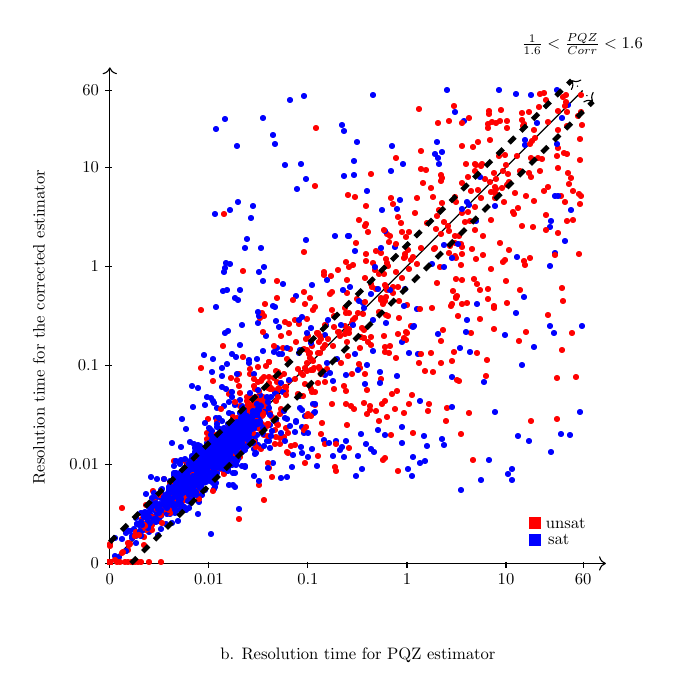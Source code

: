 \begin{tikzpicture}[only marks, y=.5cm, scale=0.6, every node/.style={scale=0.6}]
    \draw[->] (0,0) -- coordinate (x axis mid) (10.5,0);
    \draw[->] (0,0) -- coordinate (y axis mid)(0,21);
    \foreach \x/\xtext in {0/0,2.096/0.01,4.193/0.1,6.289/1,8.386/10, 10.017/60}
        \draw (\x cm,1pt) -- (\x cm,-3pt)
            node[anchor=north] {$\xtext$};
    \foreach \y/\ytext in {0/0,2.096/0.01,4.193/0.1,6.289/1,8.386/10, 10.017/60}
        \draw (1pt,\y cm) -- (-3pt,\y cm) node[anchor=east] {$\ytext$};
    \node[below=1cm] at (x axis mid) {b. Resolution time for PQZ estimator};
    \node[rotate=90] at (-1.5,10) {Resolution time for the corrected estimator};

	\node at (9,1) [rectangle,draw, color=blue, fill] (sat)  {};
 	\node at (9,1.7) [rectangle,draw, color=red, fill] (unsat)  {};
 	
 	\draw (0,0) -- (10,20);
 	
 	\node[draw=none] at (9.5,1) {sat};
 	\node[draw=none] at (9.65,1.7) {unsat};
       
       
	{\color[rgb]{0.0,0,1.0}\node at (4.312,6.69) {\small{\textbullet}};}
{\color[rgb]{0.0,0,1.0}\node at (2.886,4.916) {\small{\textbullet}};}
{\color[rgb]{0.0,0,1.0}\node at (2.899,4.866) {\small{\textbullet}};}
{\color[rgb]{0.0,0,1.0}\node at (2.046,3.642) {\small{\textbullet}};}
{\color[rgb]{0.0,0,1.0}\node at (3.061,5.384) {\small{\textbullet}};}
{\color[rgb]{0.0,0,1.0}\node at (1.904,4.581) {\small{\textbullet}};}
{\color[rgb]{0.0,0,1.0}\node at (2.471,5.051) {\small{\textbullet}};}
{\color[rgb]{0.0,0,1.0}\node at (2.047,4.714) {\small{\textbullet}};}
{\color[rgb]{0.0,0,1.0}\node at (2.996,6.174) {\small{\textbullet}};}
{\color[rgb]{0.0,0,1.0}\node at (2.266,4.502) {\small{\textbullet}};}
{\color[rgb]{0.0,0,1.0}\node at (2.378,7.878) {\small{\textbullet}};}
{\color[rgb]{0.0,0,1.0}\node at (1.366,2.987) {\small{\textbullet}};}
{\color[rgb]{0.0,0,1.0}\node at (1.771,3.528) {\small{\textbullet}};}
{\color[rgb]{0.0,0,1.0}\node at (1.749,4.432) {\small{\textbullet}};}
{\color[rgb]{0.0,0,1.0}\node at (3.953,5.962) {\small{\textbullet}};}
{\color[rgb]{0.0,0,1.0}\node at (2.604,4.274) {\small{\textbullet}};}
{\color[rgb]{0.0,0,1.0}\node at (2.025,6.639) {\small{\textbullet}};}
{\color[rgb]{0.0,0,1.0}\node at (2.038,4.591) {\small{\textbullet}};}
{\color[rgb]{0.0,0,1.0}\node at (2.076,4.475) {\small{\textbullet}};}
{\color[rgb]{0.0,0,1.0}\node at (1.239,2.681) {\small{\textbullet}};}
{\color[rgb]{0.0,0,1.0}\node at (2.226,4.387) {\small{\textbullet}};}
{\color[rgb]{0.0,0,1.0}\node at (1.929,3.086) {\small{\textbullet}};}
{\color[rgb]{0.0,0,1.0}\node at (1.87,3.629) {\small{\textbullet}};}
{\color[rgb]{0.0,0,1.0}\node at (2.218,4.449) {\small{\textbullet}};}
{\color[rgb]{0.0,0,1.0}\node at (1.967,4.43) {\small{\textbullet}};}
{\color[rgb]{0.0,0,1.0}\node at (1.607,2.828) {\small{\textbullet}};}
{\color[rgb]{0.0,0,1.0}\node at (1.282,3.159) {\small{\textbullet}};}
{\color[rgb]{1.0,0,0.0}\node at (0.634,1.169) {\small{\textbullet}};}
{\color[rgb]{1.0,0,0.0}\node at (2.141,4.414) {\small{\textbullet}};}
{\color[rgb]{0.0,0,1.0}\node at (2.063,3.574) {\small{\textbullet}};}
{\color[rgb]{0.0,0,1.0}\node at (2.919,4.917) {\small{\textbullet}};}
{\color[rgb]{0.0,0,1.0}\node at (2.019,3.921) {\small{\textbullet}};}
{\color[rgb]{0.0,0,1.0}\node at (1.461,2.669) {\small{\textbullet}};}
{\color[rgb]{0.0,0,1.0}\node at (1.511,2.36) {\small{\textbullet}};}
{\color[rgb]{0.0,0,1.0}\node at (1.717,3.028) {\small{\textbullet}};}
{\color[rgb]{0.0,0,1.0}\node at (1.425,3.193) {\small{\textbullet}};}
{\color[rgb]{1.0,0,0.0}\node at (0.0,0.0) {\small{\textbullet}};}
{\color[rgb]{0.0,0,1.0}\node at (3.233,5.583) {\small{\textbullet}};}
{\color[rgb]{0.0,0,1.0}\node at (2.237,3.774) {\small{\textbullet}};}
{\color[rgb]{0.0,0,1.0}\node at (1.074,2.275) {\small{\textbullet}};}
{\color[rgb]{0.0,0,1.0}\node at (1.291,3.422) {\small{\textbullet}};}
{\color[rgb]{0.0,0,1.0}\node at (1.724,3.064) {\small{\textbullet}};}
{\color[rgb]{0.0,0,1.0}\node at (1.314,2.873) {\small{\textbullet}};}
{\color[rgb]{0.0,0,1.0}\node at (1.561,3.075) {\small{\textbullet}};}
{\color[rgb]{0.0,0,1.0}\node at (0.795,1.677) {\small{\textbullet}};}
{\color[rgb]{0.0,0,1.0}\node at (0.937,2.668) {\small{\textbullet}};}
{\color[rgb]{0.0,0,1.0}\node at (1.636,3.489) {\small{\textbullet}};}
{\color[rgb]{0.0,0,1.0}\node at (2.121,4.182) {\small{\textbullet}};}
{\color[rgb]{0.0,0,1.0}\node at (2.738,2.247) {\small{\textbullet}};}
{\color[rgb]{0.0,0,1.0}\node at (1.322,5.044) {\small{\textbullet}};}
{\color[rgb]{0.0,0,1.0}\node at (1.938,2.859) {\small{\textbullet}};}
{\color[rgb]{1.0,0,0.0}\node at (0.434,0.764) {\small{\textbullet}};}
{\color[rgb]{0.0,0,1.0}\node at (1.491,3.274) {\small{\textbullet}};}
{\color[rgb]{0.0,0,1.0}\node at (2.266,5.734) {\small{\textbullet}};}
{\color[rgb]{0.0,0,1.0}\node at (5.356,10.977) {\small{\textbullet}};}
{\color[rgb]{1.0,0,0.0}\node at (0.0,0.0) {\small{\textbullet}};}
{\color[rgb]{0.0,0,1.0}\node at (2.758,5.324) {\small{\textbullet}};}
{\color[rgb]{0.0,0,1.0}\node at (1.852,2.944) {\small{\textbullet}};}
{\color[rgb]{0.0,0,1.0}\node at (1.909,3.449) {\small{\textbullet}};}
{\color[rgb]{0.0,0,1.0}\node at (1.875,3.511) {\small{\textbullet}};}
{\color[rgb]{0.0,0,1.0}\node at (1.269,2.863) {\small{\textbullet}};}
{\color[rgb]{0.0,0,1.0}\node at (2.068,4.352) {\small{\textbullet}};}
{\color[rgb]{0.0,0,1.0}\node at (1.428,2.855) {\small{\textbullet}};}
{\color[rgb]{1.0,0,0.0}\node at (0.0,0.0) {\small{\textbullet}};}
{\color[rgb]{1.0,0,0.0}\node at (4.976,10.014) {\small{\textbullet}};}
{\color[rgb]{0.0,0,1.0}\node at (1.713,3.498) {\small{\textbullet}};}
{\color[rgb]{0.0,0,1.0}\node at (1.655,3.283) {\small{\textbullet}};}
{\color[rgb]{0.0,0,1.0}\node at (1.853,3.174) {\small{\textbullet}};}
{\color[rgb]{0.0,0,1.0}\node at (1.686,3.521) {\small{\textbullet}};}
{\color[rgb]{0.0,0,1.0}\node at (1.863,4.023) {\small{\textbullet}};}
{\color[rgb]{1.0,0,0.0}\node at (0.0,0.0) {\small{\textbullet}};}
{\color[rgb]{0.0,0,1.0}\node at (2.12,3.705) {\small{\textbullet}};}
{\color[rgb]{0.0,0,1.0}\node at (1.659,3.48) {\small{\textbullet}};}
{\color[rgb]{1.0,0,0.0}\node at (1.37,2.354) {\small{\textbullet}};}
{\color[rgb]{0.0,0,1.0}\node at (2.03,3.536) {\small{\textbullet}};}
{\color[rgb]{1.0,0,0.0}\node at (2.777,5.532) {\small{\textbullet}};}
{\color[rgb]{0.0,0,1.0}\node at (0.571,0.807) {\small{\textbullet}};}
{\color[rgb]{0.0,0,1.0}\node at (1.577,3.007) {\small{\textbullet}};}
{\color[rgb]{0.0,0,1.0}\node at (0.686,1.667) {\small{\textbullet}};}
{\color[rgb]{0.0,0,1.0}\node at (1.092,2.797) {\small{\textbullet}};}
{\color[rgb]{0.0,0,1.0}\node at (2.239,3.976) {\small{\textbullet}};}
{\color[rgb]{1.0,0,0.0}\node at (4.063,8.002) {\small{\textbullet}};}
{\color[rgb]{1.0,0,0.0}\node at (0.0,0.0) {\small{\textbullet}};}
{\color[rgb]{1.0,0,0.0}\node at (1.056,2.333) {\small{\textbullet}};}
{\color[rgb]{1.0,0,0.0}\node at (1.566,3.102) {\small{\textbullet}};}
{\color[rgb]{0.0,0,1.0}\node at (2.069,4.506) {\small{\textbullet}};}
{\color[rgb]{0.0,0,1.0}\node at (1.826,3.634) {\small{\textbullet}};}
{\color[rgb]{1.0,0,0.0}\node at (2.296,4.499) {\small{\textbullet}};}
{\color[rgb]{0.0,0,1.0}\node at (1.642,2.862) {\small{\textbullet}};}
{\color[rgb]{0.0,0,1.0}\node at (1.121,3.109) {\small{\textbullet}};}
{\color[rgb]{0.0,0,1.0}\node at (1.886,3.632) {\small{\textbullet}};}
{\color[rgb]{1.0,0,0.0}\node at (1.86,2.951) {\small{\textbullet}};}
{\color[rgb]{0.0,0,1.0}\node at (2.094,4.452) {\small{\textbullet}};}
{\color[rgb]{0.0,0,1.0}\node at (2.332,4.796) {\small{\textbullet}};}
{\color[rgb]{0.0,0,1.0}\node at (2.689,4.865) {\small{\textbullet}};}
{\color[rgb]{0.0,0,1.0}\node at (1.888,3.166) {\small{\textbullet}};}
{\color[rgb]{0.0,0,1.0}\node at (1.747,3.344) {\small{\textbullet}};}
{\color[rgb]{0.0,0,1.0}\node at (1.443,2.971) {\small{\textbullet}};}
{\color[rgb]{0.0,0,1.0}\node at (1.716,3.77) {\small{\textbullet}};}
{\color[rgb]{1.0,0,0.0}\node at (0.724,1.596) {\small{\textbullet}};}
{\color[rgb]{0.0,0,1.0}\node at (3.207,6.745) {\small{\textbullet}};}
{\color[rgb]{1.0,0,0.0}\node at (2.813,5.685) {\small{\textbullet}};}
{\color[rgb]{0.0,0,1.0}\node at (1.908,4.182) {\small{\textbullet}};}
{\color[rgb]{1.0,0,0.0}\node at (0.0,0.0) {\small{\textbullet}};}
{\color[rgb]{0.0,0,1.0}\node at (1.396,3.242) {\small{\textbullet}};}
{\color[rgb]{1.0,0,0.0}\node at (4.464,8.85) {\small{\textbullet}};}
{\color[rgb]{1.0,0,0.0}\node at (1.295,2.692) {\small{\textbullet}};}
{\color[rgb]{1.0,0,0.0}\node at (1.626,3.551) {\small{\textbullet}};}
{\color[rgb]{1.0,0,0.0}\node at (0.0,0.0) {\small{\textbullet}};}
{\color[rgb]{1.0,0,0.0}\node at (0.0,0.0) {\small{\textbullet}};}
{\color[rgb]{1.0,0,0.0}\node at (1.835,3.569) {\small{\textbullet}};}
{\color[rgb]{1.0,0,0.0}\node at (0.0,0.0) {\small{\textbullet}};}
{\color[rgb]{1.0,0,0.0}\node at (2.1,4.042) {\small{\textbullet}};}
{\color[rgb]{1.0,0,0.0}\node at (0.0,0.0) {\small{\textbullet}};}
{\color[rgb]{0.0,0,1.0}\node at (2.312,4.179) {\small{\textbullet}};}
{\color[rgb]{1.0,0,0.0}\node at (1.932,3.845) {\small{\textbullet}};}
{\color[rgb]{1.0,0,0.0}\node at (1.4,2.63) {\small{\textbullet}};}
{\color[rgb]{1.0,0,0.0}\node at (1.829,3.61) {\small{\textbullet}};}
{\color[rgb]{0.0,0,1.0}\node at (1.549,3.065) {\small{\textbullet}};}
{\color[rgb]{0.0,0,1.0}\node at (1.959,3.856) {\small{\textbullet}};}
{\color[rgb]{1.0,0,0.0}\node at (0.0,0.0) {\small{\textbullet}};}
{\color[rgb]{1.0,0,0.0}\node at (1.768,4.113) {\small{\textbullet}};}
{\color[rgb]{0.0,0,1.0}\node at (0.835,1.271) {\small{\textbullet}};}
{\color[rgb]{1.0,0,0.0}\node at (0.0,0.0) {\small{\textbullet}};}
{\color[rgb]{0.0,0,1.0}\node at (1.858,4.229) {\small{\textbullet}};}
{\color[rgb]{0.0,0,1.0}\node at (1.949,4.125) {\small{\textbullet}};}
{\color[rgb]{0.0,0,1.0}\node at (1.902,3.822) {\small{\textbullet}};}
{\color[rgb]{1.0,0,0.0}\node at (0.0,0.0) {\small{\textbullet}};}
{\color[rgb]{0.0,0,1.0}\node at (1.73,3.356) {\small{\textbullet}};}
{\color[rgb]{0.0,0,1.0}\node at (1.285,2.647) {\small{\textbullet}};}
{\color[rgb]{1.0,0,0.0}\node at (0.0,0.0) {\small{\textbullet}};}
{\color[rgb]{1.0,0,0.0}\node at (2.258,4.367) {\small{\textbullet}};}
{\color[rgb]{0.0,0,1.0}\node at (2.054,4.016) {\small{\textbullet}};}
{\color[rgb]{0.0,0,1.0}\node at (1.534,2.843) {\small{\textbullet}};}
{\color[rgb]{1.0,0,0.0}\node at (1.798,3.48) {\small{\textbullet}};}
{\color[rgb]{0.0,0,1.0}\node at (2.101,3.562) {\small{\textbullet}};}
{\color[rgb]{1.0,0,0.0}\node at (1.695,3.757) {\small{\textbullet}};}
{\color[rgb]{1.0,0,0.0}\node at (0.0,0.0) {\small{\textbullet}};}
{\color[rgb]{1.0,0,0.0}\node at (0.0,0.0) {\small{\textbullet}};}
{\color[rgb]{1.0,0,0.0}\node at (0.0,0.0) {\small{\textbullet}};}
{\color[rgb]{0.0,0,1.0}\node at (1.848,4.077) {\small{\textbullet}};}
{\color[rgb]{0.0,0,1.0}\node at (2.064,4.027) {\small{\textbullet}};}
{\color[rgb]{1.0,0,0.0}\node at (0.0,0.0) {\small{\textbullet}};}
{\color[rgb]{1.0,0,0.0}\node at (0.0,0.0) {\small{\textbullet}};}
{\color[rgb]{1.0,0,0.0}\node at (0.0,0.0) {\small{\textbullet}};}
{\color[rgb]{1.0,0,0.0}\node at (0.0,0.0) {\small{\textbullet}};}
{\color[rgb]{1.0,0,0.0}\node at (1.806,4.148) {\small{\textbullet}};}
{\color[rgb]{1.0,0,0.0}\node at (0.0,0.0) {\small{\textbullet}};}
{\color[rgb]{0.0,0,1.0}\node at (1.632,4.22) {\small{\textbullet}};}
{\color[rgb]{0.0,0,1.0}\node at (1.735,3.215) {\small{\textbullet}};}
{\color[rgb]{1.0,0,0.0}\node at (0.0,0.0) {\small{\textbullet}};}
{\color[rgb]{1.0,0,0.0}\node at (1.696,3.459) {\small{\textbullet}};}
{\color[rgb]{1.0,0,0.0}\node at (0.0,0.0) {\small{\textbullet}};}
{\color[rgb]{1.0,0,0.0}\node at (2.418,4.116) {\small{\textbullet}};}
{\color[rgb]{1.0,0,0.0}\node at (1.994,3.458) {\small{\textbullet}};}
{\color[rgb]{1.0,0,0.0}\node at (0.0,0.0) {\small{\textbullet}};}
{\color[rgb]{0.0,0,1.0}\node at (2.219,4.156) {\small{\textbullet}};}
{\color[rgb]{1.0,0,0.0}\node at (2.642,4.533) {\small{\textbullet}};}
{\color[rgb]{0.0,0,1.0}\node at (2.001,4.015) {\small{\textbullet}};}
{\color[rgb]{1.0,0,0.0}\node at (0.0,0.0) {\small{\textbullet}};}
{\color[rgb]{1.0,0,0.0}\node at (0.0,0.0) {\small{\textbullet}};}
{\color[rgb]{0.0,0,1.0}\node at (2.697,5.563) {\small{\textbullet}};}
{\color[rgb]{0.0,0,1.0}\node at (1.078,2.457) {\small{\textbullet}};}
{\color[rgb]{1.0,0,0.0}\node at (0.0,0.0) {\small{\textbullet}};}
{\color[rgb]{1.0,0,0.0}\node at (2.57,5.552) {\small{\textbullet}};}
{\color[rgb]{0.0,0,1.0}\node at (2.462,4.687) {\small{\textbullet}};}
{\color[rgb]{1.0,0,0.0}\node at (2.963,6.371) {\small{\textbullet}};}
{\color[rgb]{1.0,0,0.0}\node at (0.0,0.0) {\small{\textbullet}};}
{\color[rgb]{1.0,0,0.0}\node at (0.0,0.0) {\small{\textbullet}};}
{\color[rgb]{1.0,0,0.0}\node at (0.0,0.0) {\small{\textbullet}};}
{\color[rgb]{1.0,0,0.0}\node at (0.0,0.0) {\small{\textbullet}};}
{\color[rgb]{1.0,0,0.0}\node at (2.624,5.11) {\small{\textbullet}};}
{\color[rgb]{1.0,0,0.0}\node at (3.178,5.723) {\small{\textbullet}};}
{\color[rgb]{1.0,0,0.0}\node at (0.0,0.0) {\small{\textbullet}};}
{\color[rgb]{0.0,0,1.0}\node at (1.562,3.075) {\small{\textbullet}};}
{\color[rgb]{1.0,0,0.0}\node at (0.0,0.0) {\small{\textbullet}};}
{\color[rgb]{1.0,0,0.0}\node at (0.0,0.0) {\small{\textbullet}};}
{\color[rgb]{1.0,0,0.0}\node at (0.0,0.0) {\small{\textbullet}};}
{\color[rgb]{0.0,0,1.0}\node at (1.837,3.207) {\small{\textbullet}};}
{\color[rgb]{1.0,0,0.0}\node at (1.6,3.238) {\small{\textbullet}};}
{\color[rgb]{1.0,0,0.0}\node at (0.0,0.0) {\small{\textbullet}};}
{\color[rgb]{1.0,0,0.0}\node at (2.061,4.307) {\small{\textbullet}};}
{\color[rgb]{1.0,0,0.0}\node at (0.0,0.0) {\small{\textbullet}};}
{\color[rgb]{0.0,0,1.0}\node at (1.887,3.493) {\small{\textbullet}};}
{\color[rgb]{1.0,0,0.0}\node at (1.632,3.907) {\small{\textbullet}};}
{\color[rgb]{1.0,0,0.0}\node at (2.618,4.841) {\small{\textbullet}};}
{\color[rgb]{0.0,0,1.0}\node at (2.331,4.611) {\small{\textbullet}};}
{\color[rgb]{1.0,0,0.0}\node at (0.0,0.0) {\small{\textbullet}};}
{\color[rgb]{1.0,0,0.0}\node at (0.0,0.0) {\small{\textbullet}};}
{\color[rgb]{1.0,0,0.0}\node at (0.0,0.0) {\small{\textbullet}};}
{\color[rgb]{1.0,0,0.0}\node at (1.519,3.122) {\small{\textbullet}};}
{\color[rgb]{1.0,0,0.0}\node at (0.0,0.0) {\small{\textbullet}};}
{\color[rgb]{1.0,0,0.0}\node at (0.0,0.0) {\small{\textbullet}};}
{\color[rgb]{1.0,0,0.0}\node at (0.0,0.0) {\small{\textbullet}};}
{\color[rgb]{1.0,0,0.0}\node at (2.086,4.395) {\small{\textbullet}};}
{\color[rgb]{1.0,0,0.0}\node at (0.0,0.0) {\small{\textbullet}};}
{\color[rgb]{0.0,0,1.0}\node at (1.736,3.419) {\small{\textbullet}};}
{\color[rgb]{1.0,0,0.0}\node at (3.349,6.346) {\small{\textbullet}};}
{\color[rgb]{1.0,0,0.0}\node at (2.192,4.648) {\small{\textbullet}};}
{\color[rgb]{1.0,0,0.0}\node at (2.164,4.277) {\small{\textbullet}};}
{\color[rgb]{1.0,0,0.0}\node at (2.512,4.972) {\small{\textbullet}};}
{\color[rgb]{1.0,0,0.0}\node at (2.431,4.883) {\small{\textbullet}};}
{\color[rgb]{1.0,0,0.0}\node at (0.0,0.0) {\small{\textbullet}};}
{\color[rgb]{1.0,0,0.0}\node at (1.466,3.032) {\small{\textbullet}};}
{\color[rgb]{1.0,0,0.0}\node at (2.47,4.975) {\small{\textbullet}};}
{\color[rgb]{1.0,0,0.0}\node at (2.125,4.333) {\small{\textbullet}};}
{\color[rgb]{1.0,0,0.0}\node at (2.325,4.639) {\small{\textbullet}};}
{\color[rgb]{1.0,0,0.0}\node at (0.0,0.0) {\small{\textbullet}};}
{\color[rgb]{1.0,0,0.0}\node at (2.278,4.394) {\small{\textbullet}};}
{\color[rgb]{1.0,0,0.0}\node at (0.0,0.0) {\small{\textbullet}};}
{\color[rgb]{1.0,0,0.0}\node at (0.0,0.0) {\small{\textbullet}};}
{\color[rgb]{0.0,0,1.0}\node at (2.474,4.618) {\small{\textbullet}};}
{\color[rgb]{1.0,0,0.0}\node at (3.932,7.766) {\small{\textbullet}};}
{\color[rgb]{1.0,0,0.0}\node at (0.0,0.0) {\small{\textbullet}};}
{\color[rgb]{1.0,0,0.0}\node at (2.097,4.137) {\small{\textbullet}};}
{\color[rgb]{1.0,0,0.0}\node at (0.0,0.0) {\small{\textbullet}};}
{\color[rgb]{1.0,0,0.0}\node at (0.0,0.0) {\small{\textbullet}};}
{\color[rgb]{1.0,0,0.0}\node at (0.0,0.0) {\small{\textbullet}};}
{\color[rgb]{1.0,0,0.0}\node at (0.0,0.0) {\small{\textbullet}};}
{\color[rgb]{0.0,0,1.0}\node at (2.126,4.256) {\small{\textbullet}};}
{\color[rgb]{1.0,0,0.0}\node at (0.0,0.0) {\small{\textbullet}};}
{\color[rgb]{1.0,0,0.0}\node at (0.0,0.0) {\small{\textbullet}};}
{\color[rgb]{1.0,0,0.0}\node at (0.0,0.0) {\small{\textbullet}};}
{\color[rgb]{1.0,0,0.0}\node at (0.0,0.0) {\small{\textbullet}};}
{\color[rgb]{1.0,0,0.0}\node at (0.0,0.0) {\small{\textbullet}};}
{\color[rgb]{1.0,0,0.0}\node at (0.0,0.0) {\small{\textbullet}};}
{\color[rgb]{1.0,0,0.0}\node at (0.0,0.0) {\small{\textbullet}};}
{\color[rgb]{1.0,0,0.0}\node at (0.0,0.0) {\small{\textbullet}};}
{\color[rgb]{1.0,0,0.0}\node at (0.0,0.0) {\small{\textbullet}};}
{\color[rgb]{1.0,0,0.0}\node at (0.0,0.0) {\small{\textbullet}};}
{\color[rgb]{1.0,0,0.0}\node at (2.682,4.846) {\small{\textbullet}};}
{\color[rgb]{1.0,0,0.0}\node at (1.83,3.697) {\small{\textbullet}};}
{\color[rgb]{1.0,0,0.0}\node at (2.5,4.946) {\small{\textbullet}};}
{\color[rgb]{1.0,0,0.0}\node at (0.0,0.0) {\small{\textbullet}};}
{\color[rgb]{1.0,0,0.0}\node at (0.0,0.0) {\small{\textbullet}};}
{\color[rgb]{1.0,0,0.0}\node at (2.48,4.867) {\small{\textbullet}};}
{\color[rgb]{0.0,0,1.0}\node at (2.03,4.058) {\small{\textbullet}};}
{\color[rgb]{1.0,0,0.0}\node at (0.0,0.0) {\small{\textbullet}};}
{\color[rgb]{1.0,0,0.0}\node at (2.116,4.263) {\small{\textbullet}};}
{\color[rgb]{1.0,0,0.0}\node at (2.29,4.451) {\small{\textbullet}};}
{\color[rgb]{1.0,0,0.0}\node at (0.0,0.0) {\small{\textbullet}};}
{\color[rgb]{1.0,0,0.0}\node at (0.0,0.0) {\small{\textbullet}};}
{\color[rgb]{1.0,0,0.0}\node at (0.0,0.0) {\small{\textbullet}};}
{\color[rgb]{1.0,0,0.0}\node at (1.914,3.749) {\small{\textbullet}};}
{\color[rgb]{1.0,0,0.0}\node at (0.0,0.0) {\small{\textbullet}};}
{\color[rgb]{1.0,0,0.0}\node at (0.0,0.0) {\small{\textbullet}};}
{\color[rgb]{1.0,0,0.0}\node at (2.412,4.465) {\small{\textbullet}};}
{\color[rgb]{1.0,0,0.0}\node at (0.0,0.0) {\small{\textbullet}};}
{\color[rgb]{1.0,0,0.0}\node at (0.0,0.0) {\small{\textbullet}};}
{\color[rgb]{1.0,0,0.0}\node at (0.0,0.0) {\small{\textbullet}};}
{\color[rgb]{1.0,0,0.0}\node at (0.0,0.0) {\small{\textbullet}};}
{\color[rgb]{1.0,0,0.0}\node at (0.0,0.0) {\small{\textbullet}};}
{\color[rgb]{1.0,0,0.0}\node at (0.0,0.0) {\small{\textbullet}};}
{\color[rgb]{1.0,0,0.0}\node at (0.0,0.0) {\small{\textbullet}};}
{\color[rgb]{1.0,0,0.0}\node at (0.0,0.0) {\small{\textbullet}};}
{\color[rgb]{1.0,0,0.0}\node at (0.0,0.0) {\small{\textbullet}};}
{\color[rgb]{1.0,0,0.0}\node at (0.0,0.0) {\small{\textbullet}};}
{\color[rgb]{1.0,0,0.0}\node at (0.0,0.0) {\small{\textbullet}};}
{\color[rgb]{1.0,0,0.0}\node at (0.0,0.0) {\small{\textbullet}};}
{\color[rgb]{1.0,0,0.0}\node at (0.0,0.0) {\small{\textbullet}};}
{\color[rgb]{1.0,0,0.0}\node at (0.0,0.0) {\small{\textbullet}};}
{\color[rgb]{1.0,0,0.0}\node at (2.673,6.039) {\small{\textbullet}};}
{\color[rgb]{1.0,0,0.0}\node at (0.0,0.0) {\small{\textbullet}};}
{\color[rgb]{1.0,0,0.0}\node at (0.0,0.0) {\small{\textbullet}};}
{\color[rgb]{1.0,0,0.0}\node at (0.0,0.0) {\small{\textbullet}};}
{\color[rgb]{1.0,0,0.0}\node at (0.0,0.0) {\small{\textbullet}};}
{\color[rgb]{1.0,0,0.0}\node at (3.079,5.961) {\small{\textbullet}};}
{\color[rgb]{1.0,0,0.0}\node at (1.993,3.97) {\small{\textbullet}};}
{\color[rgb]{1.0,0,0.0}\node at (2.869,5.535) {\small{\textbullet}};}
{\color[rgb]{1.0,0,0.0}\node at (0.0,0.0) {\small{\textbullet}};}
{\color[rgb]{1.0,0,0.0}\node at (0.0,0.0) {\small{\textbullet}};}
{\color[rgb]{1.0,0,0.0}\node at (0.0,0.0) {\small{\textbullet}};}
{\color[rgb]{1.0,0,0.0}\node at (0.0,0.0) {\small{\textbullet}};}
{\color[rgb]{1.0,0,0.0}\node at (0.0,0.0) {\small{\textbullet}};}
{\color[rgb]{1.0,0,0.0}\node at (0.0,0.0) {\small{\textbullet}};}
{\color[rgb]{1.0,0,0.0}\node at (0.0,0.0) {\small{\textbullet}};}
{\color[rgb]{0.0,0,1.0}\node at (2.481,4.679) {\small{\textbullet}};}
{\color[rgb]{1.0,0,0.0}\node at (0.0,0.0) {\small{\textbullet}};}
{\color[rgb]{1.0,0,0.0}\node at (0.0,0.0) {\small{\textbullet}};}
{\color[rgb]{1.0,0,0.0}\node at (0.0,0.0) {\small{\textbullet}};}
{\color[rgb]{1.0,0,0.0}\node at (0.0,0.0) {\small{\textbullet}};}
{\color[rgb]{1.0,0,0.0}\node at (0.0,0.0) {\small{\textbullet}};}
{\color[rgb]{1.0,0,0.0}\node at (0.0,0.0) {\small{\textbullet}};}
{\color[rgb]{1.0,0,0.0}\node at (0.0,0.0) {\small{\textbullet}};}
{\color[rgb]{1.0,0,0.0}\node at (0.0,0.0) {\small{\textbullet}};}
{\color[rgb]{1.0,0,0.0}\node at (0.0,0.0) {\small{\textbullet}};}
{\color[rgb]{0.0,0,1.0}\node at (2.281,3.996) {\small{\textbullet}};}
{\color[rgb]{1.0,0,0.0}\node at (0.0,0.0) {\small{\textbullet}};}
{\color[rgb]{1.0,0,0.0}\node at (0.0,0.0) {\small{\textbullet}};}
{\color[rgb]{1.0,0,0.0}\node at (0.0,0.0) {\small{\textbullet}};}
{\color[rgb]{1.0,0,0.0}\node at (0.0,0.0) {\small{\textbullet}};}
{\color[rgb]{1.0,0,0.0}\node at (1.805,4.038) {\small{\textbullet}};}
{\color[rgb]{1.0,0,0.0}\node at (0.0,0.0) {\small{\textbullet}};}
{\color[rgb]{1.0,0,0.0}\node at (0.0,0.0) {\small{\textbullet}};}
{\color[rgb]{1.0,0,0.0}\node at (3.129,5.844) {\small{\textbullet}};}
{\color[rgb]{1.0,0,0.0}\node at (0.0,0.0) {\small{\textbullet}};}
{\color[rgb]{1.0,0,0.0}\node at (0.0,0.0) {\small{\textbullet}};}
{\color[rgb]{1.0,0,0.0}\node at (0.0,0.0) {\small{\textbullet}};}
{\color[rgb]{1.0,0,0.0}\node at (0.0,0.0) {\small{\textbullet}};}
{\color[rgb]{1.0,0,0.0}\node at (0.0,0.0) {\small{\textbullet}};}
{\color[rgb]{1.0,0,0.0}\node at (0.0,0.0) {\small{\textbullet}};}
{\color[rgb]{1.0,0,0.0}\node at (0.0,0.0) {\small{\textbullet}};}
{\color[rgb]{1.0,0,0.0}\node at (0.0,0.0) {\small{\textbullet}};}
{\color[rgb]{1.0,0,0.0}\node at (0.0,0.0) {\small{\textbullet}};}
{\color[rgb]{1.0,0,0.0}\node at (0.0,0.0) {\small{\textbullet}};}
{\color[rgb]{1.0,0,0.0}\node at (0.0,0.0) {\small{\textbullet}};}
{\color[rgb]{1.0,0,0.0}\node at (0.0,0.0) {\small{\textbullet}};}
{\color[rgb]{0.0,0,1.0}\node at (3.043,5.989) {\small{\textbullet}};}
{\color[rgb]{1.0,0,0.0}\node at (2.079,4.182) {\small{\textbullet}};}
{\color[rgb]{1.0,0,0.0}\node at (0.0,0.0) {\small{\textbullet}};}
{\color[rgb]{1.0,0,0.0}\node at (2.876,5.81) {\small{\textbullet}};}
{\color[rgb]{1.0,0,0.0}\node at (0.0,0.0) {\small{\textbullet}};}
{\color[rgb]{1.0,0,0.0}\node at (0.0,0.0) {\small{\textbullet}};}
{\color[rgb]{1.0,0,0.0}\node at (0.0,0.0) {\small{\textbullet}};}
{\color[rgb]{1.0,0,0.0}\node at (0.0,0.0) {\small{\textbullet}};}
{\color[rgb]{1.0,0,0.0}\node at (0.0,0.0) {\small{\textbullet}};}
{\color[rgb]{1.0,0,0.0}\node at (0.0,0.0) {\small{\textbullet}};}
{\color[rgb]{1.0,0,0.0}\node at (0.0,0.0) {\small{\textbullet}};}
{\color[rgb]{1.0,0,0.0}\node at (0.0,0.0) {\small{\textbullet}};}
{\color[rgb]{1.0,0,0.0}\node at (0.0,0.0) {\small{\textbullet}};}
{\color[rgb]{1.0,0,0.0}\node at (0.0,0.0) {\small{\textbullet}};}
{\color[rgb]{1.0,0,0.0}\node at (0.0,0.0) {\small{\textbullet}};}
{\color[rgb]{1.0,0,0.0}\node at (2.932,5.78) {\small{\textbullet}};}
{\color[rgb]{1.0,0,0.0}\node at (0.0,0.0) {\small{\textbullet}};}
{\color[rgb]{1.0,0,0.0}\node at (0.0,0.0) {\small{\textbullet}};}
{\color[rgb]{1.0,0,0.0}\node at (0.0,0.0) {\small{\textbullet}};}
{\color[rgb]{1.0,0,0.0}\node at (0.0,0.0) {\small{\textbullet}};}
{\color[rgb]{1.0,0,0.0}\node at (0.0,0.0) {\small{\textbullet}};}
{\color[rgb]{1.0,0,0.0}\node at (0.0,0.0) {\small{\textbullet}};}
{\color[rgb]{1.0,0,0.0}\node at (0.0,0.0) {\small{\textbullet}};}
{\color[rgb]{1.0,0,0.0}\node at (0.0,0.0) {\small{\textbullet}};}
{\color[rgb]{1.0,0,0.0}\node at (0.0,0.0) {\small{\textbullet}};}
{\color[rgb]{1.0,0,0.0}\node at (0.0,0.0) {\small{\textbullet}};}
{\color[rgb]{1.0,0,0.0}\node at (0.0,0.0) {\small{\textbullet}};}
{\color[rgb]{1.0,0,0.0}\node at (0.0,0.0) {\small{\textbullet}};}
{\color[rgb]{1.0,0,0.0}\node at (0.0,0.0) {\small{\textbullet}};}
{\color[rgb]{1.0,0,0.0}\node at (0.0,0.0) {\small{\textbullet}};}
{\color[rgb]{1.0,0,0.0}\node at (0.0,0.0) {\small{\textbullet}};}
{\color[rgb]{1.0,0,0.0}\node at (0.0,0.0) {\small{\textbullet}};}
{\color[rgb]{1.0,0,0.0}\node at (0.0,0.0) {\small{\textbullet}};}
{\color[rgb]{1.0,0,0.0}\node at (0.0,0.0) {\small{\textbullet}};}
{\color[rgb]{1.0,0,0.0}\node at (0.0,0.0) {\small{\textbullet}};}
{\color[rgb]{1.0,0,0.0}\node at (2.527,4.734) {\small{\textbullet}};}
{\color[rgb]{1.0,0,0.0}\node at (0.0,0.0) {\small{\textbullet}};}
{\color[rgb]{1.0,0,0.0}\node at (0.0,0.0) {\small{\textbullet}};}
{\color[rgb]{1.0,0,0.0}\node at (0.0,0.0) {\small{\textbullet}};}
{\color[rgb]{1.0,0,0.0}\node at (0.0,0.0) {\small{\textbullet}};}
{\color[rgb]{1.0,0,0.0}\node at (0.0,0.0) {\small{\textbullet}};}
{\color[rgb]{1.0,0,0.0}\node at (0.0,0.0) {\small{\textbullet}};}
{\color[rgb]{1.0,0,0.0}\node at (0.0,0.0) {\small{\textbullet}};}
{\color[rgb]{1.0,0,0.0}\node at (0.0,0.0) {\small{\textbullet}};}
{\color[rgb]{1.0,0,0.0}\node at (0.0,0.0) {\small{\textbullet}};}
{\color[rgb]{1.0,0,0.0}\node at (0.0,0.0) {\small{\textbullet}};}
{\color[rgb]{1.0,0,0.0}\node at (0.0,0.0) {\small{\textbullet}};}
{\color[rgb]{1.0,0,0.0}\node at (0.0,0.0) {\small{\textbullet}};}
{\color[rgb]{1.0,0,0.0}\node at (0.0,0.0) {\small{\textbullet}};}
{\color[rgb]{1.0,0,0.0}\node at (0.0,0.0) {\small{\textbullet}};}
{\color[rgb]{1.0,0,0.0}\node at (0.0,0.0) {\small{\textbullet}};}
{\color[rgb]{1.0,0,0.0}\node at (2.881,6.184) {\small{\textbullet}};}
{\color[rgb]{1.0,0,0.0}\node at (0.0,0.0) {\small{\textbullet}};}
{\color[rgb]{1.0,0,0.0}\node at (0.0,0.0) {\small{\textbullet}};}
{\color[rgb]{1.0,0,0.0}\node at (0.0,0.0) {\small{\textbullet}};}
{\color[rgb]{1.0,0,0.0}\node at (0.0,0.0) {\small{\textbullet}};}
{\color[rgb]{1.0,0,0.0}\node at (0.0,0.0) {\small{\textbullet}};}
{\color[rgb]{1.0,0,0.0}\node at (0.0,0.0) {\small{\textbullet}};}
{\color[rgb]{1.0,0,0.0}\node at (0.0,0.0) {\small{\textbullet}};}
{\color[rgb]{1.0,0,0.0}\node at (0.0,0.0) {\small{\textbullet}};}
{\color[rgb]{1.0,0,0.0}\node at (0.0,0.0) {\small{\textbullet}};}
{\color[rgb]{1.0,0,0.0}\node at (0.0,0.0) {\small{\textbullet}};}
{\color[rgb]{1.0,0,0.0}\node at (0.0,0.0) {\small{\textbullet}};}
{\color[rgb]{1.0,0,0.0}\node at (0.0,0.764) {\small{\textbullet}};}
{\color[rgb]{1.0,0,0.0}\node at (0.0,0.0) {\small{\textbullet}};}
{\color[rgb]{1.0,0,0.0}\node at (0.0,0.0) {\small{\textbullet}};}
{\color[rgb]{1.0,0,0.0}\node at (0.0,0.0) {\small{\textbullet}};}
{\color[rgb]{1.0,0,0.0}\node at (0.0,0.0) {\small{\textbullet}};}
{\color[rgb]{1.0,0,0.0}\node at (0.0,0.0) {\small{\textbullet}};}
{\color[rgb]{1.0,0,0.0}\node at (2.313,4.575) {\small{\textbullet}};}
{\color[rgb]{1.0,0,0.0}\node at (0.0,0.0) {\small{\textbullet}};}
{\color[rgb]{1.0,0,0.0}\node at (2.513,5.001) {\small{\textbullet}};}
{\color[rgb]{1.0,0,0.0}\node at (0.0,0.0) {\small{\textbullet}};}
{\color[rgb]{1.0,0,0.0}\node at (0.0,0.0) {\small{\textbullet}};}
{\color[rgb]{1.0,0,0.0}\node at (0.0,0.0) {\small{\textbullet}};}
{\color[rgb]{1.0,0,0.0}\node at (0.0,0.0) {\small{\textbullet}};}
{\color[rgb]{1.0,0,0.0}\node at (0.0,0.0) {\small{\textbullet}};}
{\color[rgb]{1.0,0,0.0}\node at (0.0,0.0) {\small{\textbullet}};}
{\color[rgb]{1.0,0,0.0}\node at (0.0,0.0) {\small{\textbullet}};}
{\color[rgb]{1.0,0,0.0}\node at (0.0,0.0) {\small{\textbullet}};}
{\color[rgb]{1.0,0,0.0}\node at (0.0,0.0) {\small{\textbullet}};}
{\color[rgb]{1.0,0,0.0}\node at (0.0,0.0) {\small{\textbullet}};}
{\color[rgb]{1.0,0,0.0}\node at (2.585,5.15) {\small{\textbullet}};}
{\color[rgb]{1.0,0,0.0}\node at (0.0,0.0) {\small{\textbullet}};}
{\color[rgb]{1.0,0,0.0}\node at (0.0,0.0) {\small{\textbullet}};}
{\color[rgb]{1.0,0,0.0}\node at (0.0,0.0) {\small{\textbullet}};}
{\color[rgb]{1.0,0,0.0}\node at (0.0,0.0) {\small{\textbullet}};}
{\color[rgb]{1.0,0,0.0}\node at (0.0,0.0) {\small{\textbullet}};}
{\color[rgb]{1.0,0,0.0}\node at (0.0,0.0) {\small{\textbullet}};}
{\color[rgb]{1.0,0,0.0}\node at (0.0,0.0) {\small{\textbullet}};}
{\color[rgb]{1.0,0,0.0}\node at (0.0,0.0) {\small{\textbullet}};}
{\color[rgb]{1.0,0,0.0}\node at (0.0,0.0) {\small{\textbullet}};}
{\color[rgb]{1.0,0,0.0}\node at (0.0,0.0) {\small{\textbullet}};}
{\color[rgb]{1.0,0,0.0}\node at (0.0,0.0) {\small{\textbullet}};}
{\color[rgb]{1.0,0,0.0}\node at (0.0,0.0) {\small{\textbullet}};}
{\color[rgb]{1.0,0,0.0}\node at (0.0,0.0) {\small{\textbullet}};}
{\color[rgb]{1.0,0,0.0}\node at (0.0,0.0) {\small{\textbullet}};}
{\color[rgb]{1.0,0,0.0}\node at (0.0,0.0) {\small{\textbullet}};}
{\color[rgb]{1.0,0,0.0}\node at (0.0,0.0) {\small{\textbullet}};}
{\color[rgb]{1.0,0,0.0}\node at (0.0,0.0) {\small{\textbullet}};}
{\color[rgb]{1.0,0,0.0}\node at (0.0,0.0) {\small{\textbullet}};}
{\color[rgb]{1.0,0,0.0}\node at (0.0,0.0) {\small{\textbullet}};}
{\color[rgb]{1.0,0,0.0}\node at (0.0,0.0) {\small{\textbullet}};}
{\color[rgb]{1.0,0,0.0}\node at (0.0,0.0) {\small{\textbullet}};}
{\color[rgb]{1.0,0,0.0}\node at (0.0,0.0) {\small{\textbullet}};}
{\color[rgb]{1.0,0,0.0}\node at (0.0,0.0) {\small{\textbullet}};}
{\color[rgb]{1.0,0,0.0}\node at (0.0,0.0) {\small{\textbullet}};}
{\color[rgb]{1.0,0,0.0}\node at (0.0,0.0) {\small{\textbullet}};}
{\color[rgb]{1.0,0,0.0}\node at (0.0,0.0) {\small{\textbullet}};}
{\color[rgb]{1.0,0,0.0}\node at (0.0,0.0) {\small{\textbullet}};}
{\color[rgb]{1.0,0,0.0}\node at (0.0,0.0) {\small{\textbullet}};}
{\color[rgb]{1.0,0,0.0}\node at (0.0,0.0) {\small{\textbullet}};}
{\color[rgb]{1.0,0,0.0}\node at (0.0,0.0) {\small{\textbullet}};}
{\color[rgb]{1.0,0,0.0}\node at (0.0,0.0) {\small{\textbullet}};}
{\color[rgb]{1.0,0,0.0}\node at (0.0,0.0) {\small{\textbullet}};}
{\color[rgb]{1.0,0,0.0}\node at (0.0,0.0) {\small{\textbullet}};}
{\color[rgb]{1.0,0,0.0}\node at (0.0,0.0) {\small{\textbullet}};}
{\color[rgb]{1.0,0,0.0}\node at (0.0,0.0) {\small{\textbullet}};}
{\color[rgb]{1.0,0,0.0}\node at (0.0,0.0) {\small{\textbullet}};}
{\color[rgb]{1.0,0,0.0}\node at (2.93,5.611) {\small{\textbullet}};}
{\color[rgb]{1.0,0,0.0}\node at (0.0,0.0) {\small{\textbullet}};}
{\color[rgb]{1.0,0,0.0}\node at (0.0,0.0) {\small{\textbullet}};}
{\color[rgb]{1.0,0,0.0}\node at (2.547,4.825) {\small{\textbullet}};}
{\color[rgb]{1.0,0,0.0}\node at (0.0,0.0) {\small{\textbullet}};}
{\color[rgb]{1.0,0,0.0}\node at (0.0,0.0) {\small{\textbullet}};}
{\color[rgb]{1.0,0,0.0}\node at (0.0,0.0) {\small{\textbullet}};}
{\color[rgb]{1.0,0,0.0}\node at (0.0,0.0) {\small{\textbullet}};}
{\color[rgb]{1.0,0,0.0}\node at (0.0,0.0) {\small{\textbullet}};}
{\color[rgb]{1.0,0,0.0}\node at (0.0,0.0) {\small{\textbullet}};}
{\color[rgb]{1.0,0,0.0}\node at (0.0,0.0) {\small{\textbullet}};}
{\color[rgb]{1.0,0,0.0}\node at (0.0,0.0) {\small{\textbullet}};}
{\color[rgb]{1.0,0,0.0}\node at (0.0,0.0) {\small{\textbullet}};}
{\color[rgb]{1.0,0,0.0}\node at (0.0,0.0) {\small{\textbullet}};}
{\color[rgb]{1.0,0,0.0}\node at (0.0,0.0) {\small{\textbullet}};}
{\color[rgb]{1.0,0,0.0}\node at (0.0,0.0) {\small{\textbullet}};}
{\color[rgb]{1.0,0,0.0}\node at (0.0,0.0) {\small{\textbullet}};}
{\color[rgb]{1.0,0,0.0}\node at (0.0,0.0) {\small{\textbullet}};}
{\color[rgb]{1.0,0,0.0}\node at (0.0,0.0) {\small{\textbullet}};}
{\color[rgb]{1.0,0,0.0}\node at (0.0,0.0) {\small{\textbullet}};}
{\color[rgb]{1.0,0,0.0}\node at (0.0,0.0) {\small{\textbullet}};}
{\color[rgb]{1.0,0,0.0}\node at (0.0,0.0) {\small{\textbullet}};}
{\color[rgb]{1.0,0,0.0}\node at (0.0,0.0) {\small{\textbullet}};}
{\color[rgb]{1.0,0,0.0}\node at (0.0,0.0) {\small{\textbullet}};}
{\color[rgb]{0.0,0,1.0}\node at (1.391,2.923) {\small{\textbullet}};}
{\color[rgb]{0.0,0,1.0}\node at (0.91,1.787) {\small{\textbullet}};}
{\color[rgb]{0.0,0,1.0}\node at (1.336,2.271) {\small{\textbullet}};}
{\color[rgb]{0.0,0,1.0}\node at (1.67,3.241) {\small{\textbullet}};}
{\color[rgb]{0.0,0,1.0}\node at (1.143,2.263) {\small{\textbullet}};}
{\color[rgb]{0.0,0,1.0}\node at (1.217,2.617) {\small{\textbullet}};}
{\color[rgb]{0.0,0,1.0}\node at (0.869,1.999) {\small{\textbullet}};}
{\color[rgb]{0.0,0,1.0}\node at (1.075,2.213) {\small{\textbullet}};}
{\color[rgb]{0.0,0,1.0}\node at (1.091,1.95) {\small{\textbullet}};}
{\color[rgb]{0.0,0,1.0}\node at (2.029,3.983) {\small{\textbullet}};}
{\color[rgb]{0.0,0,1.0}\node at (0.931,1.801) {\small{\textbullet}};}
{\color[rgb]{0.0,0,1.0}\node at (1.368,3.172) {\small{\textbullet}};}
{\color[rgb]{0.0,0,1.0}\node at (0.47,1.099) {\small{\textbullet}};}
{\color[rgb]{0.0,0,1.0}\node at (1.688,3.478) {\small{\textbullet}};}
{\color[rgb]{1.0,0,0.0}\node at (0.923,3.015) {\small{\textbullet}};}
{\color[rgb]{0.0,0,1.0}\node at (1.038,1.866) {\small{\textbullet}};}
{\color[rgb]{0.0,0,1.0}\node at (1.731,2.518) {\small{\textbullet}};}
{\color[rgb]{0.0,0,1.0}\node at (1.656,3.307) {\small{\textbullet}};}
{\color[rgb]{0.0,0,1.0}\node at (1.578,2.357) {\small{\textbullet}};}
{\color[rgb]{0.0,0,1.0}\node at (1.522,3.002) {\small{\textbullet}};}
{\color[rgb]{0.0,0,1.0}\node at (1.669,3.291) {\small{\textbullet}};}
{\color[rgb]{0.0,0,1.0}\node at (1.642,3.737) {\small{\textbullet}};}
{\color[rgb]{0.0,0,1.0}\node at (1.408,2.565) {\small{\textbullet}};}
{\color[rgb]{0.0,0,1.0}\node at (1.627,5.652) {\small{\textbullet}};}
{\color[rgb]{0.0,0,1.0}\node at (2.235,4.431) {\small{\textbullet}};}
{\color[rgb]{0.0,0,1.0}\node at (2.434,4.813) {\small{\textbullet}};}
{\color[rgb]{0.0,0,1.0}\node at (2.904,6.063) {\small{\textbullet}};}
{\color[rgb]{0.0,0,1.0}\node at (2.434,4.761) {\small{\textbullet}};}
{\color[rgb]{0.0,0,1.0}\node at (2.742,5.657) {\small{\textbullet}};}
{\color[rgb]{0.0,0,1.0}\node at (2.752,5.642) {\small{\textbullet}};}
{\color[rgb]{0.0,0,1.0}\node at (2.597,5.261) {\small{\textbullet}};}
{\color[rgb]{1.0,0,0.0}\node at (1.625,3.11) {\small{\textbullet}};}
{\color[rgb]{0.0,0,1.0}\node at (1.412,2.912) {\small{\textbullet}};}
{\color[rgb]{0.0,0,1.0}\node at (0.345,0.491) {\small{\textbullet}};}
{\color[rgb]{0.0,0,1.0}\node at (1.412,2.972) {\small{\textbullet}};}
{\color[rgb]{0.0,0,1.0}\node at (1.218,2.064) {\small{\textbullet}};}
{\color[rgb]{0.0,0,1.0}\node at (0.975,2.706) {\small{\textbullet}};}
{\color[rgb]{0.0,0,1.0}\node at (1.383,2.078) {\small{\textbullet}};}
{\color[rgb]{0.0,0,1.0}\node at (1.287,2.6) {\small{\textbullet}};}
{\color[rgb]{0.0,0,1.0}\node at (0.261,0.998) {\small{\textbullet}};}
{\color[rgb]{0.0,0,1.0}\node at (1.041,1.93) {\small{\textbullet}};}
{\color[rgb]{0.0,0,1.0}\node at (1.088,2.43) {\small{\textbullet}};}
{\color[rgb]{0.0,0,1.0}\node at (1.227,2.905) {\small{\textbullet}};}
{\color[rgb]{0.0,0,1.0}\node at (0.665,1.354) {\small{\textbullet}};}
{\color[rgb]{0.0,0,1.0}\node at (0.998,2.013) {\small{\textbullet}};}
{\color[rgb]{0.0,0,1.0}\node at (2.024,3.778) {\small{\textbullet}};}
{\color[rgb]{0.0,0,1.0}\node at (0.116,1.014) {\small{\textbullet}};}
{\color[rgb]{0.0,0,1.0}\node at (0.622,1.576) {\small{\textbullet}};}
{\color[rgb]{0.0,0,1.0}\node at (1.249,3.167) {\small{\textbullet}};}
{\color[rgb]{0.0,0,1.0}\node at (1.776,3.427) {\small{\textbullet}};}
{\color[rgb]{0.0,0,1.0}\node at (1.868,3.778) {\small{\textbullet}};}
{\color[rgb]{1.0,0,0.0}\node at (0.0,0.0) {\small{\textbullet}};}
{\color[rgb]{0.0,0,1.0}\node at (1.397,3.085) {\small{\textbullet}};}
{\color[rgb]{0.0,0,1.0}\node at (1.903,4.006) {\small{\textbullet}};}
{\color[rgb]{0.0,0,1.0}\node at (1.739,3.614) {\small{\textbullet}};}
{\color[rgb]{1.0,0,0.0}\node at (1.835,3.229) {\small{\textbullet}};}
{\color[rgb]{0.0,0,1.0}\node at (2.004,4.187) {\small{\textbullet}};}
{\color[rgb]{0.0,0,1.0}\node at (1.873,3.248) {\small{\textbullet}};}
{\color[rgb]{0.0,0,1.0}\node at (0.955,2.373) {\small{\textbullet}};}
{\color[rgb]{1.0,0,0.0}\node at (0.0,0.0) {\small{\textbullet}};}
{\color[rgb]{0.0,0,1.0}\node at (1.704,3.27) {\small{\textbullet}};}
{\color[rgb]{0.0,0,1.0}\node at (1.803,3.472) {\small{\textbullet}};}
{\color[rgb]{1.0,0,0.0}\node at (4.222,8.821) {\small{\textbullet}};}
{\color[rgb]{0.0,0,1.0}\node at (1.814,3.686) {\small{\textbullet}};}
{\color[rgb]{0.0,0,1.0}\node at (1.773,3.406) {\small{\textbullet}};}
{\color[rgb]{0.0,0,1.0}\node at (0.874,1.5) {\small{\textbullet}};}
{\color[rgb]{0.0,0,1.0}\node at (1.265,3.157) {\small{\textbullet}};}
{\color[rgb]{0.0,0,1.0}\node at (2.903,5.759) {\small{\textbullet}};}
{\color[rgb]{0.0,0,1.0}\node at (1.12,2.378) {\small{\textbullet}};}
{\color[rgb]{0.0,0,1.0}\node at (1.976,3.737) {\small{\textbullet}};}
{\color[rgb]{0.0,0,1.0}\node at (1.97,4.325) {\small{\textbullet}};}
{\color[rgb]{1.0,0,0.0}\node at (1.737,3.24) {\small{\textbullet}};}
{\color[rgb]{0.0,0,1.0}\node at (1.225,2.332) {\small{\textbullet}};}
{\color[rgb]{0.0,0,1.0}\node at (0.89,2.269) {\small{\textbullet}};}
{\color[rgb]{0.0,0,1.0}\node at (3.399,5.818) {\small{\textbullet}};}
{\color[rgb]{0.0,0,1.0}\node at (1.113,2.295) {\small{\textbullet}};}
{\color[rgb]{1.0,0,0.0}\node at (5.158,10.275) {\small{\textbullet}};}
{\color[rgb]{0.0,0,1.0}\node at (1.741,3.297) {\small{\textbullet}};}
{\color[rgb]{1.0,0,0.0}\node at (1.719,3.557) {\small{\textbullet}};}
{\color[rgb]{0.0,0,1.0}\node at (0.737,2.101) {\small{\textbullet}};}
{\color[rgb]{0.0,0,1.0}\node at (1.893,3.613) {\small{\textbullet}};}
{\color[rgb]{0.0,0,1.0}\node at (1.918,3.769) {\small{\textbullet}};}
{\color[rgb]{0.0,0,1.0}\node at (1.7,3.828) {\small{\textbullet}};}
{\color[rgb]{0.0,0,1.0}\node at (1.693,3.58) {\small{\textbullet}};}
{\color[rgb]{0.0,0,1.0}\node at (1.134,2.479) {\small{\textbullet}};}
{\color[rgb]{0.0,0,1.0}\node at (1.61,3.016) {\small{\textbullet}};}
{\color[rgb]{0.0,0,1.0}\node at (1.858,3.885) {\small{\textbullet}};}
{\color[rgb]{0.0,0,1.0}\node at (2.247,4.408) {\small{\textbullet}};}
{\color[rgb]{0.0,0,1.0}\node at (1.942,3.718) {\small{\textbullet}};}
{\color[rgb]{0.0,0,1.0}\node at (1.458,3.27) {\small{\textbullet}};}
{\color[rgb]{0.0,0,1.0}\node at (2.303,4.064) {\small{\textbullet}};}
{\color[rgb]{0.0,0,1.0}\node at (1.769,3.613) {\small{\textbullet}};}
{\color[rgb]{0.0,0,1.0}\node at (1.761,3.539) {\small{\textbullet}};}
{\color[rgb]{0.0,0,1.0}\node at (1.337,2.739) {\small{\textbullet}};}
{\color[rgb]{1.0,0,0.0}\node at (1.358,4.276) {\small{\textbullet}};}
{\color[rgb]{0.0,0,1.0}\node at (1.297,2.985) {\small{\textbullet}};}
{\color[rgb]{0.0,0,1.0}\node at (1.703,3.559) {\small{\textbullet}};}
{\color[rgb]{0.0,0,1.0}\node at (1.986,4.418) {\small{\textbullet}};}
{\color[rgb]{1.0,0,0.0}\node at (1.233,2.256) {\small{\textbullet}};}
{\color[rgb]{0.0,0,1.0}\node at (1.255,3.093) {\small{\textbullet}};}
{\color[rgb]{0.0,0,1.0}\node at (1.759,3.498) {\small{\textbullet}};}
{\color[rgb]{0.0,0,1.0}\node at (1.969,4.735) {\small{\textbullet}};}
{\color[rgb]{0.0,0,1.0}\node at (2.26,4.48) {\small{\textbullet}};}
{\color[rgb]{0.0,0,1.0}\node at (1.597,3.039) {\small{\textbullet}};}
{\color[rgb]{0.0,0,1.0}\node at (1.692,3.352) {\small{\textbullet}};}
{\color[rgb]{1.0,0,0.0}\node at (0.0,0.0) {\small{\textbullet}};}
{\color[rgb]{0.0,0,1.0}\node at (1.688,3.48) {\small{\textbullet}};}
{\color[rgb]{0.0,0,1.0}\node at (3.758,6.074) {\small{\textbullet}};}
{\color[rgb]{0.0,0,1.0}\node at (2.047,4.403) {\small{\textbullet}};}
{\color[rgb]{1.0,0,0.0}\node at (0.0,0.0) {\small{\textbullet}};}
{\color[rgb]{0.0,0,1.0}\node at (5.383,10.783) {\small{\textbullet}};}
{\color[rgb]{0.0,0,1.0}\node at (1.868,3.664) {\small{\textbullet}};}
{\color[rgb]{1.0,0,0.0}\node at (0.397,0.524) {\small{\textbullet}};}
{\color[rgb]{1.0,0,0.0}\node at (5.257,10.563) {\small{\textbullet}};}
{\color[rgb]{1.0,0,0.0}\node at (0.4,0.8) {\small{\textbullet}};}
{\color[rgb]{0.0,0,1.0}\node at (1.909,3.876) {\small{\textbullet}};}
{\color[rgb]{0.0,0,1.0}\node at (2.17,4.565) {\small{\textbullet}};}
{\color[rgb]{1.0,0,0.0}\node at (4.569,9.182) {\small{\textbullet}};}
{\color[rgb]{0.0,0,1.0}\node at (1.922,3.807) {\small{\textbullet}};}
{\color[rgb]{0.0,0,1.0}\node at (2.057,4.196) {\small{\textbullet}};}
{\color[rgb]{1.0,0,0.0}\node at (8.369,17.226) {\small{\textbullet}};}
{\color[rgb]{1.0,0,0.0}\node at (0.0,0.0) {\small{\textbullet}};}
{\color[rgb]{1.0,0,0.0}\node at (1.595,3.398) {\small{\textbullet}};}
{\color[rgb]{1.0,0,0.0}\node at (2.379,4.282) {\small{\textbullet}};}
{\color[rgb]{0.0,0,1.0}\node at (1.862,4.144) {\small{\textbullet}};}
{\color[rgb]{0.0,0,1.0}\node at (2.586,4.188) {\small{\textbullet}};}
{\color[rgb]{0.0,0,1.0}\node at (2.109,4.258) {\small{\textbullet}};}
{\color[rgb]{1.0,0,0.0}\node at (5.622,12.386) {\small{\textbullet}};}
{\color[rgb]{0.0,0,1.0}\node at (1.92,3.464) {\small{\textbullet}};}
{\color[rgb]{0.0,0,1.0}\node at (1.423,2.549) {\small{\textbullet}};}
{\color[rgb]{0.0,0,1.0}\node at (1.766,3.657) {\small{\textbullet}};}
{\color[rgb]{0.0,0,1.0}\node at (1.659,3.286) {\small{\textbullet}};}
{\color[rgb]{0.0,0,1.0}\node at (1.323,2.548) {\small{\textbullet}};}
{\color[rgb]{0.0,0,1.0}\node at (1.957,3.829) {\small{\textbullet}};}
{\color[rgb]{0.0,0,1.0}\node at (1.111,2.282) {\small{\textbullet}};}
{\color[rgb]{0.0,0,1.0}\node at (1.476,2.564) {\small{\textbullet}};}
{\color[rgb]{0.0,0,1.0}\node at (2.264,10.816) {\small{\textbullet}};}
{\color[rgb]{0.0,0,1.0}\node at (2.365,4.413) {\small{\textbullet}};}
{\color[rgb]{1.0,0,0.0}\node at (4.182,8.422) {\small{\textbullet}};}
{\color[rgb]{0.0,0,1.0}\node at (2.028,4.113) {\small{\textbullet}};}
{\color[rgb]{0.0,0,1.0}\node at (2.692,4.38) {\small{\textbullet}};}
{\color[rgb]{0.0,0,1.0}\node at (2.169,4.217) {\small{\textbullet}};}
{\color[rgb]{0.0,0,1.0}\node at (2.004,4.601) {\small{\textbullet}};}
{\color[rgb]{1.0,0,0.0}\node at (1.944,4.18) {\small{\textbullet}};}
{\color[rgb]{1.0,0,0.0}\node at (0.0,0.0) {\small{\textbullet}};}
{\color[rgb]{0.0,0,1.0}\node at (1.959,3.897) {\small{\textbullet}};}
{\color[rgb]{1.0,0,0.0}\node at (1.528,3.006) {\small{\textbullet}};}
{\color[rgb]{1.0,0,0.0}\node at (0.0,0.0) {\small{\textbullet}};}
{\color[rgb]{0.0,0,1.0}\node at (1.683,3.499) {\small{\textbullet}};}
{\color[rgb]{0.0,0,1.0}\node at (2.389,3.935) {\small{\textbullet}};}
{\color[rgb]{1.0,0,0.0}\node at (8.172,15.591) {\small{\textbullet}};}
{\color[rgb]{0.0,0,1.0}\node at (2.127,4.235) {\small{\textbullet}};}
{\color[rgb]{1.0,0,0.0}\node at (0.0,0.0) {\small{\textbullet}};}
{\color[rgb]{1.0,0,0.0}\node at (0.0,0.0) {\small{\textbullet}};}
{\color[rgb]{1.0,0,0.0}\node at (4.993,10.745) {\small{\textbullet}};}
{\color[rgb]{0.0,0,1.0}\node at (2.285,5.345) {\small{\textbullet}};}
{\color[rgb]{0.0,0,1.0}\node at (2.165,4.763) {\small{\textbullet}};}
{\color[rgb]{0.0,0,1.0}\node at (2.649,4.389) {\small{\textbullet}};}
{\color[rgb]{0.0,0,1.0}\node at (2.829,5.684) {\small{\textbullet}};}
{\color[rgb]{0.0,0,1.0}\node at (2.294,4.524) {\small{\textbullet}};}
{\color[rgb]{0.0,0,1.0}\node at (1.795,3.553) {\small{\textbullet}};}
{\color[rgb]{0.0,0,1.0}\node at (2.691,5.342) {\small{\textbullet}};}
{\color[rgb]{1.0,0,0.0}\node at (0.0,0.0) {\small{\textbullet}};}
{\color[rgb]{1.0,0,0.0}\node at (0.0,0.0) {\small{\textbullet}};}
{\color[rgb]{0.0,0,1.0}\node at (2.145,4.268) {\small{\textbullet}};}
{\color[rgb]{1.0,0,0.0}\node at (0.0,0.0) {\small{\textbullet}};}
{\color[rgb]{0.0,0,1.0}\node at (1.884,3.648) {\small{\textbullet}};}
{\color[rgb]{0.0,0,1.0}\node at (1.52,4.868) {\small{\textbullet}};}
{\color[rgb]{1.0,0,0.0}\node at (0.0,0.0) {\small{\textbullet}};}
{\color[rgb]{0.0,0,1.0}\node at (1.839,4.001) {\small{\textbullet}};}
{\color[rgb]{0.0,0,1.0}\node at (2.19,5.027) {\small{\textbullet}};}
{\color[rgb]{0.0,0,1.0}\node at (2.933,5.702) {\small{\textbullet}};}
{\color[rgb]{1.0,0,0.0}\node at (9.681,18.468) {\small{\textbullet}};}
{\color[rgb]{0.0,0,1.0}\node at (3.311,6.426) {\small{\textbullet}};}
{\color[rgb]{1.0,0,0.0}\node at (0.0,0.0) {\small{\textbullet}};}
{\color[rgb]{0.0,0,1.0}\node at (1.819,3.548) {\small{\textbullet}};}
{\color[rgb]{1.0,0,0.0}\node at (0.0,0.0) {\small{\textbullet}};}
{\color[rgb]{1.0,0,0.0}\node at (2.753,5.586) {\small{\textbullet}};}
{\color[rgb]{0.0,0,1.0}\node at (4.572,10.043) {\small{\textbullet}};}
{\color[rgb]{1.0,0,0.0}\node at (0.0,0.0) {\small{\textbullet}};}
{\color[rgb]{0.0,0,1.0}\node at (1.947,3.993) {\small{\textbullet}};}
{\color[rgb]{0.0,0,1.0}\node at (1.414,3.277) {\small{\textbullet}};}
{\color[rgb]{0.0,0,1.0}\node at (2.702,5.138) {\small{\textbullet}};}
{\color[rgb]{1.0,0,0.0}\node at (0.0,0.0) {\small{\textbullet}};}
{\color[rgb]{0.0,0,1.0}\node at (2.51,4.989) {\small{\textbullet}};}
{\color[rgb]{1.0,0,0.0}\node at (0.0,0.0) {\small{\textbullet}};}
{\color[rgb]{0.0,0,1.0}\node at (2.525,5.189) {\small{\textbullet}};}
{\color[rgb]{0.0,0,1.0}\node at (2.035,3.65) {\small{\textbullet}};}
{\color[rgb]{0.0,0,1.0}\node at (1.91,3.811) {\small{\textbullet}};}
{\color[rgb]{1.0,0,0.0}\node at (1.835,3.529) {\small{\textbullet}};}
{\color[rgb]{1.0,0,0.0}\node at (0.0,0.0) {\small{\textbullet}};}
{\color[rgb]{1.0,0,0.0}\node at (0.0,0.0) {\small{\textbullet}};}
{\color[rgb]{1.0,0,0.0}\node at (2.342,4.283) {\small{\textbullet}};}
{\color[rgb]{0.0,0,1.0}\node at (1.63,3.094) {\small{\textbullet}};}
{\color[rgb]{0.0,0,1.0}\node at (2.084,4.344) {\small{\textbullet}};}
{\color[rgb]{1.0,0,0.0}\node at (1.033,1.797) {\small{\textbullet}};}
{\color[rgb]{0.0,0,1.0}\node at (2.423,4.305) {\small{\textbullet}};}
{\color[rgb]{0.0,0,1.0}\node at (1.99,4.15) {\small{\textbullet}};}
{\color[rgb]{0.0,0,1.0}\node at (3.109,4.988) {\small{\textbullet}};}
{\color[rgb]{1.0,0,0.0}\node at (0.0,0.0) {\small{\textbullet}};}
{\color[rgb]{1.0,0,0.0}\node at (0.0,0.0) {\small{\textbullet}};}
{\color[rgb]{1.0,0,0.0}\node at (1.827,3.764) {\small{\textbullet}};}
{\color[rgb]{1.0,0,0.0}\node at (0.0,0.0) {\small{\textbullet}};}
{\color[rgb]{0.0,0,1.0}\node at (2.05,3.971) {\small{\textbullet}};}
{\color[rgb]{0.0,0,1.0}\node at (1.708,3.679) {\small{\textbullet}};}
{\color[rgb]{1.0,0,0.0}\node at (3.547,5.874) {\small{\textbullet}};}
{\color[rgb]{1.0,0,0.0}\node at (5.534,11.792) {\small{\textbullet}};}
{\color[rgb]{1.0,0,0.0}\node at (2.442,4.904) {\small{\textbullet}};}
{\color[rgb]{0.0,0,1.0}\node at (2.042,4.351) {\small{\textbullet}};}
{\color[rgb]{1.0,0,0.0}\node at (0.0,0.0) {\small{\textbullet}};}
{\color[rgb]{1.0,0,0.0}\node at (2.668,5.908) {\small{\textbullet}};}
{\color[rgb]{1.0,0,0.0}\node at (0.0,0.0) {\small{\textbullet}};}
{\color[rgb]{1.0,0,0.0}\node at (2.07,4.65) {\small{\textbullet}};}
{\color[rgb]{1.0,0,0.0}\node at (0.0,0.0) {\small{\textbullet}};}
{\color[rgb]{1.0,0,0.0}\node at (2.154,4.207) {\small{\textbullet}};}
{\color[rgb]{0.0,0,1.0}\node at (2.235,4.424) {\small{\textbullet}};}
{\color[rgb]{0.0,0,1.0}\node at (2.129,4.056) {\small{\textbullet}};}
{\color[rgb]{1.0,0,0.0}\node at (0.0,0.0) {\small{\textbullet}};}
{\color[rgb]{1.0,0,0.0}\node at (4.323,8.217) {\small{\textbullet}};}
{\color[rgb]{0.0,0,1.0}\node at (2.076,4.349) {\small{\textbullet}};}
{\color[rgb]{1.0,0,0.0}\node at (4.25,8.872) {\small{\textbullet}};}
{\color[rgb]{1.0,0,0.0}\node at (0.0,0.0) {\small{\textbullet}};}
{\color[rgb]{0.0,0,1.0}\node at (2.186,4.347) {\small{\textbullet}};}
{\color[rgb]{1.0,0,0.0}\node at (0.0,0.0) {\small{\textbullet}};}
{\color[rgb]{0.0,0,1.0}\node at (5.33,5.441) {\small{\textbullet}};}
{\color[rgb]{0.0,0,1.0}\node at (2.365,5.046) {\small{\textbullet}};}
{\color[rgb]{1.0,0,0.0}\node at (0.0,0.0) {\small{\textbullet}};}
{\color[rgb]{1.0,0,0.0}\node at (0.0,0.0) {\small{\textbullet}};}
{\color[rgb]{1.0,0,0.0}\node at (5.882,13.903) {\small{\textbullet}};}
{\color[rgb]{1.0,0,0.0}\node at (2.417,4.959) {\small{\textbullet}};}
{\color[rgb]{1.0,0,0.0}\node at (2.136,4.023) {\small{\textbullet}};}
{\color[rgb]{1.0,0,0.0}\node at (2.517,4.979) {\small{\textbullet}};}
{\color[rgb]{1.0,0,0.0}\node at (0.0,0.0) {\small{\textbullet}};}
{\color[rgb]{1.0,0,0.0}\node at (0.0,0.0) {\small{\textbullet}};}
{\color[rgb]{0.0,0,1.0}\node at (2.256,4.383) {\small{\textbullet}};}
{\color[rgb]{1.0,0,0.0}\node at (0.0,0.0) {\small{\textbullet}};}
{\color[rgb]{1.0,0,0.0}\node at (0.0,0.0) {\small{\textbullet}};}
{\color[rgb]{1.0,0,0.0}\node at (0.0,0.0) {\small{\textbullet}};}
{\color[rgb]{1.0,0,0.0}\node at (0.0,0.0) {\small{\textbullet}};}
{\color[rgb]{0.0,0,1.0}\node at (2.617,5.476) {\small{\textbullet}};}
{\color[rgb]{1.0,0,0.0}\node at (2.836,6.11) {\small{\textbullet}};}
{\color[rgb]{0.0,0,1.0}\node at (2.668,5.748) {\small{\textbullet}};}
{\color[rgb]{0.0,0,1.0}\node at (2.309,4.474) {\small{\textbullet}};}
{\color[rgb]{0.0,0,1.0}\node at (2.231,5.345) {\small{\textbullet}};}
{\color[rgb]{1.0,0,0.0}\node at (0.0,0.0) {\small{\textbullet}};}
{\color[rgb]{1.0,0,0.0}\node at (0.77,1.379) {\small{\textbullet}};}
{\color[rgb]{0.0,0,1.0}\node at (2.646,5.021) {\small{\textbullet}};}
{\color[rgb]{1.0,0,0.0}\node at (2.563,5.134) {\small{\textbullet}};}
{\color[rgb]{0.0,0,1.0}\node at (2.953,6.251) {\small{\textbullet}};}
{\color[rgb]{1.0,0,0.0}\node at (2.894,6.055) {\small{\textbullet}};}
{\color[rgb]{1.0,0,0.0}\node at (2.636,5.307) {\small{\textbullet}};}
{\color[rgb]{1.0,0,0.0}\node at (2.724,5.319) {\small{\textbullet}};}
{\color[rgb]{1.0,0,0.0}\node at (3.584,7.375) {\small{\textbullet}};}
{\color[rgb]{1.0,0,0.0}\node at (2.823,5.228) {\small{\textbullet}};}
{\color[rgb]{1.0,0,0.0}\node at (0.0,0.0) {\small{\textbullet}};}
{\color[rgb]{1.0,0,0.0}\node at (0.0,0.0) {\small{\textbullet}};}
{\color[rgb]{1.0,0,0.0}\node at (1.661,3.011) {\small{\textbullet}};}
{\color[rgb]{0.0,0,1.0}\node at (9.339,14.466) {\small{\textbullet}};}
{\color[rgb]{0.0,0,1.0}\node at (4.557,7.943) {\small{\textbullet}};}
{\color[rgb]{0.0,0,1.0}\node at (3.0,6.328) {\small{\textbullet}};}
{\color[rgb]{1.0,0,0.0}\node at (2.923,6.151) {\small{\textbullet}};}
{\color[rgb]{1.0,0,0.0}\node at (2.97,6.271) {\small{\textbullet}};}
{\color[rgb]{1.0,0,0.0}\node at (0.0,0.0) {\small{\textbullet}};}
{\color[rgb]{0.0,0,1.0}\node at (2.308,4.634) {\small{\textbullet}};}
{\color[rgb]{1.0,0,0.0}\node at (0.0,0.0) {\small{\textbullet}};}
{\color[rgb]{0.0,0,1.0}\node at (6.037,13.354) {\small{\textbullet}};}
{\color[rgb]{1.0,0,0.0}\node at (4.98,9.656) {\small{\textbullet}};}
{\color[rgb]{1.0,0,0.0}\node at (3.737,7.243) {\small{\textbullet}};}
{\color[rgb]{1.0,0,0.0}\node at (0.0,0.0) {\small{\textbullet}};}
{\color[rgb]{0.0,0,1.0}\node at (2.475,5.132) {\small{\textbullet}};}
{\color[rgb]{1.0,0,0.0}\node at (0.0,0.0) {\small{\textbullet}};}
{\color[rgb]{1.0,0,0.0}\node at (0.0,0.0) {\small{\textbullet}};}
{\color[rgb]{1.0,0,0.0}\node at (0.0,0.0) {\small{\textbullet}};}
{\color[rgb]{1.0,0,0.0}\node at (0.0,0.0) {\small{\textbullet}};}
{\color[rgb]{1.0,0,0.0}\node at (0.0,0.0) {\small{\textbullet}};}
{\color[rgb]{1.0,0,0.0}\node at (0.0,0.0) {\small{\textbullet}};}
{\color[rgb]{1.0,0,0.0}\node at (5.822,11.754) {\small{\textbullet}};}
{\color[rgb]{1.0,0,0.0}\node at (0.0,0.0) {\small{\textbullet}};}
{\color[rgb]{1.0,0,0.0}\node at (0.0,0.0) {\small{\textbullet}};}
{\color[rgb]{1.0,0,0.0}\node at (3.057,6.07) {\small{\textbullet}};}
{\color[rgb]{1.0,0,0.0}\node at (0.0,0.0) {\small{\textbullet}};}
{\color[rgb]{1.0,0,0.0}\node at (0.0,0.0) {\small{\textbullet}};}
{\color[rgb]{1.0,0,0.0}\node at (2.384,4.539) {\small{\textbullet}};}
{\color[rgb]{1.0,0,0.0}\node at (0.0,0.0) {\small{\textbullet}};}
{\color[rgb]{1.0,0,0.0}\node at (0.0,0.0) {\small{\textbullet}};}
{\color[rgb]{1.0,0,0.0}\node at (2.171,4.101) {\small{\textbullet}};}
{\color[rgb]{0.0,0,1.0}\node at (3.25,6.772) {\small{\textbullet}};}
{\color[rgb]{1.0,0,0.0}\node at (0.0,0.0) {\small{\textbullet}};}
{\color[rgb]{1.0,0,0.0}\node at (0.0,0.0) {\small{\textbullet}};}
{\color[rgb]{1.0,0,0.0}\node at (2.944,5.983) {\small{\textbullet}};}
{\color[rgb]{0.0,0,1.0}\node at (2.854,5.769) {\small{\textbullet}};}
{\color[rgb]{1.0,0,0.0}\node at (2.514,4.57) {\small{\textbullet}};}
{\color[rgb]{0.0,0,1.0}\node at (3.09,5.705) {\small{\textbullet}};}
{\color[rgb]{1.0,0,0.0}\node at (0.0,0.0) {\small{\textbullet}};}
{\color[rgb]{1.0,0,0.0}\node at (2.809,5.946) {\small{\textbullet}};}
{\color[rgb]{0.0,0,1.0}\node at (7.09,13.438) {\small{\textbullet}};}
{\color[rgb]{1.0,0,0.0}\node at (0.0,0.0) {\small{\textbullet}};}
{\color[rgb]{1.0,0,0.0}\node at (3.05,6.842) {\small{\textbullet}};}
{\color[rgb]{1.0,0,0.0}\node at (4.107,9.042) {\small{\textbullet}};}
{\color[rgb]{0.0,0,1.0}\node at (3.085,5.916) {\small{\textbullet}};}
{\color[rgb]{1.0,0,0.0}\node at (0.0,0.0) {\small{\textbullet}};}
{\color[rgb]{1.0,0,0.0}\node at (0.0,0.0) {\small{\textbullet}};}
{\color[rgb]{1.0,0,0.0}\node at (3.163,6.887) {\small{\textbullet}};}
{\color[rgb]{1.0,0,0.0}\node at (2.749,5.938) {\small{\textbullet}};}
{\color[rgb]{1.0,0,0.0}\node at (0.0,0.0) {\small{\textbullet}};}
{\color[rgb]{1.0,0,0.0}\node at (2.958,6.086) {\small{\textbullet}};}
{\color[rgb]{1.0,0,0.0}\node at (2.951,6.084) {\small{\textbullet}};}
{\color[rgb]{1.0,0,0.0}\node at (3.178,6.373) {\small{\textbullet}};}
{\color[rgb]{1.0,0,0.0}\node at (4.266,8.136) {\small{\textbullet}};}
{\color[rgb]{1.0,0,0.0}\node at (3.037,6.69) {\small{\textbullet}};}
{\color[rgb]{1.0,0,0.0}\node at (7.872,16.786) {\small{\textbullet}};}
{\color[rgb]{1.0,0,0.0}\node at (2.764,5.542) {\small{\textbullet}};}
{\color[rgb]{1.0,0,0.0}\node at (0.0,0.0) {\small{\textbullet}};}
{\color[rgb]{1.0,0,0.0}\node at (2.548,5.353) {\small{\textbullet}};}
{\color[rgb]{1.0,0,0.0}\node at (2.487,5.056) {\small{\textbullet}};}
{\color[rgb]{1.0,0,0.0}\node at (2.792,5.752) {\small{\textbullet}};}
{\color[rgb]{0.0,0,1.0}\node at (4.03,8.998) {\small{\textbullet}};}
{\color[rgb]{1.0,0,0.0}\node at (3.009,6.228) {\small{\textbullet}};}
{\color[rgb]{1.0,0,0.0}\node at (2.696,5.58) {\small{\textbullet}};}
{\color[rgb]{1.0,0,0.0}\node at (0.0,0.0) {\small{\textbullet}};}
{\color[rgb]{1.0,0,0.0}\node at (3.06,6.801) {\small{\textbullet}};}
{\color[rgb]{1.0,0,0.0}\node at (3.126,6.214) {\small{\textbullet}};}
{\color[rgb]{1.0,0,0.0}\node at (0.0,0.0) {\small{\textbullet}};}
{\color[rgb]{1.0,0,0.0}\node at (3.328,6.712) {\small{\textbullet}};}
{\color[rgb]{1.0,0,0.0}\node at (2.674,5.778) {\small{\textbullet}};}
{\color[rgb]{1.0,0,0.0}\node at (4.356,7.229) {\small{\textbullet}};}
{\color[rgb]{1.0,0,0.0}\node at (2.617,5.398) {\small{\textbullet}};}
{\color[rgb]{1.0,0,0.0}\node at (0.0,0.0) {\small{\textbullet}};}
{\color[rgb]{1.0,0,0.0}\node at (0.0,0.0) {\small{\textbullet}};}
{\color[rgb]{1.0,0,0.0}\node at (0.0,0.0) {\small{\textbullet}};}
{\color[rgb]{1.0,0,0.0}\node at (2.896,6.178) {\small{\textbullet}};}
{\color[rgb]{1.0,0,0.0}\node at (0.0,0.0) {\small{\textbullet}};}
{\color[rgb]{1.0,0,0.0}\node at (0.0,0.0) {\small{\textbullet}};}
{\color[rgb]{1.0,0,0.0}\node at (8.75,18.479) {\small{\textbullet}};}
{\color[rgb]{1.0,0,0.0}\node at (0.0,0.0) {\small{\textbullet}};}
{\color[rgb]{1.0,0,0.0}\node at (2.347,4.875) {\small{\textbullet}};}
{\color[rgb]{1.0,0,0.0}\node at (0.0,0.0) {\small{\textbullet}};}
{\color[rgb]{1.0,0,0.0}\node at (2.525,4.99) {\small{\textbullet}};}
{\color[rgb]{1.0,0,0.0}\node at (3.513,5.596) {\small{\textbullet}};}
{\color[rgb]{1.0,0,0.0}\node at (0.0,0.0) {\small{\textbullet}};}
{\color[rgb]{1.0,0,0.0}\node at (7.313,15.445) {\small{\textbullet}};}
{\color[rgb]{1.0,0,0.0}\node at (2.14,4.224) {\small{\textbullet}};}
{\color[rgb]{1.0,0,0.0}\node at (0.0,0.0) {\small{\textbullet}};}
{\color[rgb]{1.0,0,0.0}\node at (2.75,5.843) {\small{\textbullet}};}
{\color[rgb]{1.0,0,0.0}\node at (0.0,0.0) {\small{\textbullet}};}
{\color[rgb]{1.0,0,0.0}\node at (0.0,0.0) {\small{\textbullet}};}
{\color[rgb]{1.0,0,0.0}\node at (0.0,0.0) {\small{\textbullet}};}
{\color[rgb]{1.0,0,0.0}\node at (0.0,0.0) {\small{\textbullet}};}
{\color[rgb]{1.0,0,0.0}\node at (0.0,0.0) {\small{\textbullet}};}
{\color[rgb]{1.0,0,0.0}\node at (0.0,0.0) {\small{\textbullet}};}
{\color[rgb]{1.0,0,0.0}\node at (2.51,4.813) {\small{\textbullet}};}
{\color[rgb]{1.0,0,0.0}\node at (0.0,0.0) {\small{\textbullet}};}
{\color[rgb]{1.0,0,0.0}\node at (0.0,0.0) {\small{\textbullet}};}
{\color[rgb]{1.0,0,0.0}\node at (0.0,0.0) {\small{\textbullet}};}
{\color[rgb]{1.0,0,0.0}\node at (2.896,5.715) {\small{\textbullet}};}
{\color[rgb]{1.0,0,0.0}\node at (0.0,0.0) {\small{\textbullet}};}
{\color[rgb]{1.0,0,0.0}\node at (0.0,0.0) {\small{\textbullet}};}
{\color[rgb]{1.0,0,0.0}\node at (7.47,16.042) {\small{\textbullet}};}
{\color[rgb]{1.0,0,0.0}\node at (0.0,0.0) {\small{\textbullet}};}
{\color[rgb]{1.0,0,0.0}\node at (3.014,6.289) {\small{\textbullet}};}
{\color[rgb]{1.0,0,0.0}\node at (0.0,0.0) {\small{\textbullet}};}
{\color[rgb]{1.0,0,0.0}\node at (8.975,18.317) {\small{\textbullet}};}
{\color[rgb]{0.0,0,1.0}\node at (4.562,9.63) {\small{\textbullet}};}
{\color[rgb]{1.0,0,0.0}\node at (2.86,5.73) {\small{\textbullet}};}
{\color[rgb]{1.0,0,0.0}\node at (0.0,0.0) {\small{\textbullet}};}
{\color[rgb]{1.0,0,0.0}\node at (0.0,0.0) {\small{\textbullet}};}
{\color[rgb]{1.0,0,0.0}\node at (0.0,0.0) {\small{\textbullet}};}
{\color[rgb]{1.0,0,0.0}\node at (2.77,5.658) {\small{\textbullet}};}
{\color[rgb]{1.0,0,0.0}\node at (2.345,4.691) {\small{\textbullet}};}
{\color[rgb]{1.0,0,0.0}\node at (0.0,0.0) {\small{\textbullet}};}
{\color[rgb]{1.0,0,0.0}\node at (0.0,0.0) {\small{\textbullet}};}
{\color[rgb]{1.0,0,0.0}\node at (0.0,0.0) {\small{\textbullet}};}
{\color[rgb]{1.0,0,0.0}\node at (0.0,0.0) {\small{\textbullet}};}
{\color[rgb]{1.0,0,0.0}\node at (2.488,5.471) {\small{\textbullet}};}
{\color[rgb]{1.0,0,0.0}\node at (0.0,0.0) {\small{\textbullet}};}
{\color[rgb]{1.0,0,0.0}\node at (3.731,7.429) {\small{\textbullet}};}
{\color[rgb]{1.0,0,0.0}\node at (2.81,5.681) {\small{\textbullet}};}
{\color[rgb]{1.0,0,0.0}\node at (0.0,0.0) {\small{\textbullet}};}
{\color[rgb]{1.0,0,0.0}\node at (0.0,0.0) {\small{\textbullet}};}
{\color[rgb]{1.0,0,0.0}\node at (0.0,0.0) {\small{\textbullet}};}
{\color[rgb]{1.0,0,0.0}\node at (0.0,0.0) {\small{\textbullet}};}
{\color[rgb]{1.0,0,0.0}\node at (3.07,6.817) {\small{\textbullet}};}
{\color[rgb]{1.0,0,0.0}\node at (0.0,0.0) {\small{\textbullet}};}
{\color[rgb]{1.0,0,0.0}\node at (2.837,5.623) {\small{\textbullet}};}
{\color[rgb]{1.0,0,0.0}\node at (2.7,5.825) {\small{\textbullet}};}
{\color[rgb]{1.0,0,0.0}\node at (0.0,0.0) {\small{\textbullet}};}
{\color[rgb]{1.0,0,0.0}\node at (2.891,5.998) {\small{\textbullet}};}
{\color[rgb]{1.0,0,0.0}\node at (0.0,0.0) {\small{\textbullet}};}
{\color[rgb]{1.0,0,0.0}\node at (0.0,0.0) {\small{\textbullet}};}
{\color[rgb]{1.0,0,0.0}\node at (3.485,7.822) {\small{\textbullet}};}
{\color[rgb]{1.0,0,0.0}\node at (4.884,9.6) {\small{\textbullet}};}
{\color[rgb]{1.0,0,0.0}\node at (0.0,0.0) {\small{\textbullet}};}
{\color[rgb]{1.0,0,0.0}\node at (0.0,0.0) {\small{\textbullet}};}
{\color[rgb]{1.0,0,0.0}\node at (2.972,8.2) {\small{\textbullet}};}
{\color[rgb]{0.0,0,1.0}\node at (3.384,5.151) {\small{\textbullet}};}
{\color[rgb]{1.0,0,0.0}\node at (2.923,5.734) {\small{\textbullet}};}
{\color[rgb]{1.0,0,0.0}\node at (2.906,5.84) {\small{\textbullet}};}
{\color[rgb]{1.0,0,0.0}\node at (2.66,5.325) {\small{\textbullet}};}
{\color[rgb]{1.0,0,0.0}\node at (3.808,7.687) {\small{\textbullet}};}
{\color[rgb]{1.0,0,0.0}\node at (0.0,0.0) {\small{\textbullet}};}
{\color[rgb]{1.0,0,0.0}\node at (0.0,0.0) {\small{\textbullet}};}
{\color[rgb]{1.0,0,0.0}\node at (3.589,7.303) {\small{\textbullet}};}
{\color[rgb]{1.0,0,0.0}\node at (0.0,0.0) {\small{\textbullet}};}
{\color[rgb]{1.0,0,0.0}\node at (0.0,0.0) {\small{\textbullet}};}
{\color[rgb]{1.0,0,0.0}\node at (2.86,5.921) {\small{\textbullet}};}
{\color[rgb]{1.0,0,0.0}\node at (0.0,0.0) {\small{\textbullet}};}
{\color[rgb]{1.0,0,0.0}\node at (0.0,0.0) {\small{\textbullet}};}
{\color[rgb]{1.0,0,0.0}\node at (2.815,5.635) {\small{\textbullet}};}
{\color[rgb]{1.0,0,0.0}\node at (4.239,8.634) {\small{\textbullet}};}
{\color[rgb]{1.0,0,0.0}\node at (0.0,0.0) {\small{\textbullet}};}
{\color[rgb]{1.0,0,0.0}\node at (0.0,0.0) {\small{\textbullet}};}
{\color[rgb]{1.0,0,0.0}\node at (0.0,0.0) {\small{\textbullet}};}
{\color[rgb]{1.0,0,0.0}\node at (0.0,0.0) {\small{\textbullet}};}
{\color[rgb]{1.0,0,0.0}\node at (0.0,0.0) {\small{\textbullet}};}
{\color[rgb]{0.0,0,1.0}\node at (4.031,7.035) {\small{\textbullet}};}
{\color[rgb]{1.0,0,0.0}\node at (0.0,0.0) {\small{\textbullet}};}
{\color[rgb]{1.0,0,0.0}\node at (2.981,5.932) {\small{\textbullet}};}
{\color[rgb]{1.0,0,0.0}\node at (0.0,0.0) {\small{\textbullet}};}
{\color[rgb]{0.0,0,1.0}\node at (2.842,5.715) {\small{\textbullet}};}
{\color[rgb]{1.0,0,0.0}\node at (2.95,6.051) {\small{\textbullet}};}
{\color[rgb]{1.0,0,0.0}\node at (0.0,0.0) {\small{\textbullet}};}
{\color[rgb]{1.0,0,0.0}\node at (0.0,0.0) {\small{\textbullet}};}
{\color[rgb]{1.0,0,0.0}\node at (0.0,0.0) {\small{\textbullet}};}
{\color[rgb]{1.0,0,0.0}\node at (3.176,6.535) {\small{\textbullet}};}
{\color[rgb]{1.0,0,0.0}\node at (0.0,0.0) {\small{\textbullet}};}
{\color[rgb]{1.0,0,0.0}\node at (0.0,0.0) {\small{\textbullet}};}
{\color[rgb]{1.0,0,0.0}\node at (0.0,0.0) {\small{\textbullet}};}
{\color[rgb]{1.0,0,0.0}\node at (0.0,0.0) {\small{\textbullet}};}
{\color[rgb]{1.0,0,0.0}\node at (0.0,0.0) {\small{\textbullet}};}
{\color[rgb]{1.0,0,0.0}\node at (0.0,0.0) {\small{\textbullet}};}
{\color[rgb]{1.0,0,0.0}\node at (0.0,0.0) {\small{\textbullet}};}
{\color[rgb]{1.0,0,0.0}\node at (0.0,0.0) {\small{\textbullet}};}
{\color[rgb]{1.0,0,0.0}\node at (3.362,6.913) {\small{\textbullet}};}
{\color[rgb]{1.0,0,0.0}\node at (0.0,0.0) {\small{\textbullet}};}
{\color[rgb]{1.0,0,0.0}\node at (0.0,0.0) {\small{\textbullet}};}
{\color[rgb]{1.0,0,0.0}\node at (0.0,0.0) {\small{\textbullet}};}
{\color[rgb]{1.0,0,0.0}\node at (0.0,0.0) {\small{\textbullet}};}
{\color[rgb]{1.0,0,0.0}\node at (0.0,0.0) {\small{\textbullet}};}
{\color[rgb]{1.0,0,0.0}\node at (2.925,5.436) {\small{\textbullet}};}
{\color[rgb]{1.0,0,0.0}\node at (0.0,0.0) {\small{\textbullet}};}
{\color[rgb]{1.0,0,0.0}\node at (0.0,0.0) {\small{\textbullet}};}
{\color[rgb]{1.0,0,0.0}\node at (2.71,5.757) {\small{\textbullet}};}
{\color[rgb]{1.0,0,0.0}\node at (0.0,0.0) {\small{\textbullet}};}
{\color[rgb]{1.0,0,0.0}\node at (0.0,0.0) {\small{\textbullet}};}
{\color[rgb]{1.0,0,0.0}\node at (2.938,6.019) {\small{\textbullet}};}
{\color[rgb]{1.0,0,0.0}\node at (2.708,5.588) {\small{\textbullet}};}
{\color[rgb]{0.0,0,1.0}\node at (1.667,3.3) {\small{\textbullet}};}
{\color[rgb]{0.0,0,1.0}\node at (1.283,2.81) {\small{\textbullet}};}
{\color[rgb]{0.0,0,1.0}\node at (1.546,3.362) {\small{\textbullet}};}
{\color[rgb]{0.0,0,1.0}\node at (0.831,1.596) {\small{\textbullet}};}
{\color[rgb]{0.0,0,1.0}\node at (1.497,2.214) {\small{\textbullet}};}
{\color[rgb]{0.0,0,1.0}\node at (1.22,2.852) {\small{\textbullet}};}
{\color[rgb]{0.0,0,1.0}\node at (0.948,2.213) {\small{\textbullet}};}
{\color[rgb]{0.0,0,1.0}\node at (1.567,3.299) {\small{\textbullet}};}
{\color[rgb]{0.0,0,1.0}\node at (1.369,2.639) {\small{\textbullet}};}
{\color[rgb]{0.0,0,1.0}\node at (1.57,2.342) {\small{\textbullet}};}
{\color[rgb]{0.0,0,1.0}\node at (1.982,3.35) {\small{\textbullet}};}
{\color[rgb]{0.0,0,1.0}\node at (1.152,2.199) {\small{\textbullet}};}
{\color[rgb]{0.0,0,1.0}\node at (1.899,3.607) {\small{\textbullet}};}
{\color[rgb]{0.0,0,1.0}\node at (1.088,3.054) {\small{\textbullet}};}
{\color[rgb]{0.0,0,1.0}\node at (1.724,3.233) {\small{\textbullet}};}
{\color[rgb]{0.0,0,1.0}\node at (1.744,3.22) {\small{\textbullet}};}
{\color[rgb]{0.0,0,1.0}\node at (1.277,2.788) {\small{\textbullet}};}
{\color[rgb]{0.0,0,1.0}\node at (1.505,2.91) {\small{\textbullet}};}
{\color[rgb]{0.0,0,1.0}\node at (0.697,1.341) {\small{\textbullet}};}
{\color[rgb]{0.0,0,1.0}\node at (1.276,2.031) {\small{\textbullet}};}
{\color[rgb]{0.0,0,1.0}\node at (1.601,3.413) {\small{\textbullet}};}
{\color[rgb]{0.0,0,1.0}\node at (1.203,2.335) {\small{\textbullet}};}
{\color[rgb]{0.0,0,1.0}\node at (1.609,3.273) {\small{\textbullet}};}
{\color[rgb]{0.0,0,1.0}\node at (1.315,3.237) {\small{\textbullet}};}
{\color[rgb]{0.0,0,1.0}\node at (1.783,3.204) {\small{\textbullet}};}
{\color[rgb]{0.0,0,1.0}\node at (1.193,2.587) {\small{\textbullet}};}
{\color[rgb]{0.0,0,1.0}\node at (1.297,2.455) {\small{\textbullet}};}
{\color[rgb]{0.0,0,1.0}\node at (1.253,2.696) {\small{\textbullet}};}
{\color[rgb]{1.0,0,0.0}\node at (0.711,1.435) {\small{\textbullet}};}
{\color[rgb]{1.0,0,0.0}\node at (0.0,0.0) {\small{\textbullet}};}
{\color[rgb]{0.0,0,1.0}\node at (4.056,16.877) {\small{\textbullet}};}
{\color[rgb]{0.0,0,1.0}\node at (1.277,2.651) {\small{\textbullet}};}
{\color[rgb]{0.0,0,1.0}\node at (0.824,1.594) {\small{\textbullet}};}
{\color[rgb]{0.0,0,1.0}\node at (0.714,1.579) {\small{\textbullet}};}
{\color[rgb]{0.0,0,1.0}\node at (1.667,3.277) {\small{\textbullet}};}
{\color[rgb]{0.0,0,1.0}\node at (1.627,3.111) {\small{\textbullet}};}
{\color[rgb]{0.0,0,1.0}\node at (1.649,3.418) {\small{\textbullet}};}
{\color[rgb]{0.0,0,1.0}\node at (1.133,2.112) {\small{\textbullet}};}
{\color[rgb]{0.0,0,1.0}\node at (1.075,2.142) {\small{\textbullet}};}
{\color[rgb]{0.0,0,1.0}\node at (1.616,2.81) {\small{\textbullet}};}
{\color[rgb]{0.0,0,1.0}\node at (1.259,3.0) {\small{\textbullet}};}
{\color[rgb]{0.0,0,1.0}\node at (1.172,2.809) {\small{\textbullet}};}
{\color[rgb]{0.0,0,1.0}\node at (1.49,2.936) {\small{\textbullet}};}
{\color[rgb]{0.0,0,1.0}\node at (1.397,2.871) {\small{\textbullet}};}
{\color[rgb]{0.0,0,1.0}\node at (1.518,2.973) {\small{\textbullet}};}
{\color[rgb]{0.0,0,1.0}\node at (1.2,2.689) {\small{\textbullet}};}
{\color[rgb]{0.0,0,1.0}\node at (1.303,2.621) {\small{\textbullet}};}
{\color[rgb]{0.0,0,1.0}\node at (1.873,4.171) {\small{\textbullet}};}
{\color[rgb]{1.0,0,0.0}\node at (0.0,0.0) {\small{\textbullet}};}
{\color[rgb]{0.0,0,1.0}\node at (1.738,3.348) {\small{\textbullet}};}
{\color[rgb]{1.0,0,0.0}\node at (1.89,3.837) {\small{\textbullet}};}
{\color[rgb]{0.0,0,1.0}\node at (1.998,3.453) {\small{\textbullet}};}
{\color[rgb]{0.0,0,1.0}\node at (1.11,2.91) {\small{\textbullet}};}
{\color[rgb]{0.0,0,1.0}\node at (1.548,3.389) {\small{\textbullet}};}
{\color[rgb]{0.0,0,1.0}\node at (1.749,3.665) {\small{\textbullet}};}
{\color[rgb]{0.0,0,1.0}\node at (1.636,3.256) {\small{\textbullet}};}
{\color[rgb]{0.0,0,1.0}\node at (2.658,4.402) {\small{\textbullet}};}
{\color[rgb]{0.0,0,1.0}\node at (2.149,4.407) {\small{\textbullet}};}
{\color[rgb]{0.0,0,1.0}\node at (1.996,3.94) {\small{\textbullet}};}
{\color[rgb]{1.0,0,0.0}\node at (5.748,13.094) {\small{\textbullet}};}
{\color[rgb]{1.0,0,0.0}\node at (1.023,2.386) {\small{\textbullet}};}
{\color[rgb]{0.0,0,1.0}\node at (2.121,3.859) {\small{\textbullet}};}
{\color[rgb]{1.0,0,0.0}\node at (0.0,0.0) {\small{\textbullet}};}
{\color[rgb]{0.0,0,1.0}\node at (2.141,4.59) {\small{\textbullet}};}
{\color[rgb]{0.0,0,1.0}\node at (1.878,3.665) {\small{\textbullet}};}
{\color[rgb]{0.0,0,1.0}\node at (1.733,3.639) {\small{\textbullet}};}
{\color[rgb]{0.0,0,1.0}\node at (6.673,4.288) {\small{\textbullet}};}
{\color[rgb]{0.0,0,1.0}\node at (1.546,3.591) {\small{\textbullet}};}
{\color[rgb]{0.0,0,1.0}\node at (2.051,4.361) {\small{\textbullet}};}
{\color[rgb]{0.0,0,1.0}\node at (1.651,3.539) {\small{\textbullet}};}
{\color[rgb]{0.0,0,1.0}\node at (1.985,3.841) {\small{\textbullet}};}
{\color[rgb]{0.0,0,1.0}\node at (1.917,3.813) {\small{\textbullet}};}
{\color[rgb]{0.0,0,1.0}\node at (1.727,4.255) {\small{\textbullet}};}
{\color[rgb]{0.0,0,1.0}\node at (2.261,4.214) {\small{\textbullet}};}
{\color[rgb]{0.0,0,1.0}\node at (2.47,4.748) {\small{\textbullet}};}
{\color[rgb]{0.0,0,1.0}\node at (3.111,4.616) {\small{\textbullet}};}
{\color[rgb]{0.0,0,1.0}\node at (1.672,3.475) {\small{\textbullet}};}
{\color[rgb]{0.0,0,1.0}\node at (1.712,5.078) {\small{\textbullet}};}
{\color[rgb]{0.0,0,1.0}\node at (1.825,3.673) {\small{\textbullet}};}
{\color[rgb]{0.0,0,1.0}\node at (1.937,3.863) {\small{\textbullet}};}
{\color[rgb]{0.0,0,1.0}\node at (2.31,4.29) {\small{\textbullet}};}
{\color[rgb]{0.0,0,1.0}\node at (1.584,2.85) {\small{\textbullet}};}
{\color[rgb]{1.0,0,0.0}\node at (7.294,19.3) {\small{\textbullet}};}
{\color[rgb]{1.0,0,0.0}\node at (0.0,0.0) {\small{\textbullet}};}
{\color[rgb]{0.0,0,1.0}\node at (1.74,3.246) {\small{\textbullet}};}
{\color[rgb]{0.0,0,1.0}\node at (1.462,2.938) {\small{\textbullet}};}
{\color[rgb]{0.0,0,1.0}\node at (1.053,2.106) {\small{\textbullet}};}
{\color[rgb]{0.0,0,1.0}\node at (1.879,3.744) {\small{\textbullet}};}
{\color[rgb]{0.0,0,1.0}\node at (1.769,2.984) {\small{\textbullet}};}
{\color[rgb]{0.0,0,1.0}\node at (1.262,2.86) {\small{\textbullet}};}
{\color[rgb]{0.0,0,1.0}\node at (0.571,1.111) {\small{\textbullet}};}
{\color[rgb]{0.0,0,1.0}\node at (1.629,3.46) {\small{\textbullet}};}
{\color[rgb]{0.0,0,1.0}\node at (1.661,3.384) {\small{\textbullet}};}
{\color[rgb]{0.0,0,1.0}\node at (1.422,2.748) {\small{\textbullet}};}
{\color[rgb]{0.0,0,1.0}\node at (2.059,3.684) {\small{\textbullet}};}
{\color[rgb]{1.0,0,0.0}\node at (0.89,1.586) {\small{\textbullet}};}
{\color[rgb]{0.0,0,1.0}\node at (0.84,1.631) {\small{\textbullet}};}
{\color[rgb]{0.0,0,1.0}\node at (1.8,4.075) {\small{\textbullet}};}
{\color[rgb]{1.0,0,0.0}\node at (1.813,3.222) {\small{\textbullet}};}
{\color[rgb]{1.0,0,0.0}\node at (0.0,0.0) {\small{\textbullet}};}
{\color[rgb]{0.0,0,1.0}\node at (1.945,4.245) {\small{\textbullet}};}
{\color[rgb]{0.0,0,1.0}\node at (2.11,4.874) {\small{\textbullet}};}
{\color[rgb]{0.0,0,1.0}\node at (2.427,12.284) {\small{\textbullet}};}
{\color[rgb]{1.0,0,0.0}\node at (0.0,0.0) {\small{\textbullet}};}
{\color[rgb]{1.0,0,0.0}\node at (2.35,4.685) {\small{\textbullet}};}
{\color[rgb]{1.0,0,0.0}\node at (4.178,8.077) {\small{\textbullet}};}
{\color[rgb]{0.0,0,1.0}\node at (2.011,4.259) {\small{\textbullet}};}
{\color[rgb]{1.0,0,0.0}\node at (0.0,0.0) {\small{\textbullet}};}
{\color[rgb]{0.0,0,1.0}\node at (2.585,4.116) {\small{\textbullet}};}
{\color[rgb]{0.0,0,1.0}\node at (1.716,3.368) {\small{\textbullet}};}
{\color[rgb]{0.0,0,1.0}\node at (5.529,11.356) {\small{\textbullet}};}
{\color[rgb]{0.0,0,1.0}\node at (1.593,2.858) {\small{\textbullet}};}
{\color[rgb]{0.0,0,1.0}\node at (1.429,2.967) {\small{\textbullet}};}
{\color[rgb]{1.0,0,0.0}\node at (4.687,12.12) {\small{\textbullet}};}
{\color[rgb]{1.0,0,0.0}\node at (3.26,2.647) {\small{\textbullet}};}
{\color[rgb]{0.0,0,1.0}\node at (2.272,4.43) {\small{\textbullet}};}
{\color[rgb]{1.0,0,0.0}\node at (2.656,5.173) {\small{\textbullet}};}
{\color[rgb]{1.0,0,0.0}\node at (0.0,0.0) {\small{\textbullet}};}
{\color[rgb]{1.0,0,0.0}\node at (0.0,0.0) {\small{\textbullet}};}
{\color[rgb]{1.0,0,0.0}\node at (0.0,0.0) {\small{\textbullet}};}
{\color[rgb]{1.0,0,0.0}\node at (0.0,0.0) {\small{\textbullet}};}
{\color[rgb]{1.0,0,0.0}\node at (2.864,5.557) {\small{\textbullet}};}
{\color[rgb]{0.0,0,1.0}\node at (2.388,4.281) {\small{\textbullet}};}
{\color[rgb]{0.0,0,1.0}\node at (2.277,4.386) {\small{\textbullet}};}
{\color[rgb]{0.0,0,1.0}\node at (2.231,4.52) {\small{\textbullet}};}
{\color[rgb]{1.0,0,0.0}\node at (0.0,0.0) {\small{\textbullet}};}
{\color[rgb]{1.0,0,0.0}\node at (0.0,0.0) {\small{\textbullet}};}
{\color[rgb]{0.0,0,1.0}\node at (3.543,9.067) {\small{\textbullet}};}
{\color[rgb]{1.0,0,0.0}\node at (0.0,0.0) {\small{\textbullet}};}
{\color[rgb]{0.0,0,1.0}\node at (2.474,5.085) {\small{\textbullet}};}
{\color[rgb]{0.0,0,1.0}\node at (2.162,4.801) {\small{\textbullet}};}
{\color[rgb]{1.0,0,0.0}\node at (5.443,7.299) {\small{\textbullet}};}
{\color[rgb]{1.0,0,0.0}\node at (1.598,4.283) {\small{\textbullet}};}
{\color[rgb]{0.0,0,1.0}\node at (2.511,5.841) {\small{\textbullet}};}
{\color[rgb]{0.0,0,1.0}\node at (2.557,4.265) {\small{\textbullet}};}
{\color[rgb]{0.0,0,1.0}\node at (2.422,4.821) {\small{\textbullet}};}
{\color[rgb]{0.0,0,1.0}\node at (2.316,4.497) {\small{\textbullet}};}
{\color[rgb]{1.0,0,0.0}\node at (4.095,7.033) {\small{\textbullet}};}
{\color[rgb]{0.0,0,1.0}\node at (2.631,4.61) {\small{\textbullet}};}
{\color[rgb]{0.0,0,1.0}\node at (1.965,4.107) {\small{\textbullet}};}
{\color[rgb]{0.0,0,1.0}\node at (1.825,3.508) {\small{\textbullet}};}
{\color[rgb]{1.0,0,0.0}\node at (0.0,0.0) {\small{\textbullet}};}
{\color[rgb]{0.0,0,1.0}\node at (2.049,3.877) {\small{\textbullet}};}
{\color[rgb]{1.0,0,0.0}\node at (5.578,12.672) {\small{\textbullet}};}
{\color[rgb]{1.0,0,0.0}\node at (1.343,2.873) {\small{\textbullet}};}
{\color[rgb]{0.0,0,1.0}\node at (2.245,4.82) {\small{\textbullet}};}
{\color[rgb]{0.0,0,1.0}\node at (1.855,4.317) {\small{\textbullet}};}
{\color[rgb]{0.0,0,1.0}\node at (2.589,4.333) {\small{\textbullet}};}
{\color[rgb]{0.0,0,1.0}\node at (2.868,4.016) {\small{\textbullet}};}
{\color[rgb]{0.0,0,1.0}\node at (2.758,6.873) {\small{\textbullet}};}
{\color[rgb]{1.0,0,0.0}\node at (6.245,12.929) {\small{\textbullet}};}
{\color[rgb]{1.0,0,0.0}\node at (0.0,0.0) {\small{\textbullet}};}
{\color[rgb]{1.0,0,0.0}\node at (4.611,8.203) {\small{\textbullet}};}
{\color[rgb]{0.0,0,1.0}\node at (2.235,4.714) {\small{\textbullet}};}
{\color[rgb]{1.0,0,0.0}\node at (3.604,5.243) {\small{\textbullet}};}
{\color[rgb]{0.0,0,1.0}\node at (2.389,4.702) {\small{\textbullet}};}
{\color[rgb]{1.0,0,0.0}\node at (2.063,5.488) {\small{\textbullet}};}
{\color[rgb]{1.0,0,0.0}\node at (0.0,0.0) {\small{\textbullet}};}
{\color[rgb]{1.0,0,0.0}\node at (0.0,0.0) {\small{\textbullet}};}
{\color[rgb]{0.0,0,1.0}\node at (2.287,4.188) {\small{\textbullet}};}
{\color[rgb]{1.0,0,0.0}\node at (0.0,0.0) {\small{\textbullet}};}
{\color[rgb]{0.0,0,1.0}\node at (2.655,11.188) {\small{\textbullet}};}
{\color[rgb]{1.0,0,0.0}\node at (0.0,0.0) {\small{\textbullet}};}
{\color[rgb]{0.0,0,1.0}\node at (2.698,4.275) {\small{\textbullet}};}
{\color[rgb]{1.0,0,0.0}\node at (0.0,0.0) {\small{\textbullet}};}
{\color[rgb]{1.0,0,0.0}\node at (5.423,14.312) {\small{\textbullet}};}
{\color[rgb]{1.0,0,0.0}\node at (0.0,0.0) {\small{\textbullet}};}
{\color[rgb]{0.0,0,1.0}\node at (1.812,3.698) {\small{\textbullet}};}
{\color[rgb]{1.0,0,0.0}\node at (0.898,1.353) {\small{\textbullet}};}
{\color[rgb]{0.0,0,1.0}\node at (3.07,5.193) {\small{\textbullet}};}
{\color[rgb]{0.0,0,1.0}\node at (2.405,4.608) {\small{\textbullet}};}
{\color[rgb]{0.0,0,1.0}\node at (2.289,5.215) {\small{\textbullet}};}
{\color[rgb]{0.0,0,1.0}\node at (2.383,4.911) {\small{\textbullet}};}
{\color[rgb]{0.0,0,1.0}\node at (2.334,4.944) {\small{\textbullet}};}
{\color[rgb]{1.0,0,0.0}\node at (5.696,12.184) {\small{\textbullet}};}
{\color[rgb]{0.0,0,1.0}\node at (2.345,4.577) {\small{\textbullet}};}
{\color[rgb]{0.0,0,1.0}\node at (2.206,4.809) {\small{\textbullet}};}
{\color[rgb]{0.0,0,1.0}\node at (5.826,14.028) {\small{\textbullet}};}
{\color[rgb]{1.0,0,0.0}\node at (4.307,10.699) {\small{\textbullet}};}
{\color[rgb]{0.0,0,1.0}\node at (1.97,3.977) {\small{\textbullet}};}
{\color[rgb]{1.0,0,0.0}\node at (8.182,15.801) {\small{\textbullet}};}
{\color[rgb]{1.0,0,0.0}\node at (0.0,0.0) {\small{\textbullet}};}
{\color[rgb]{1.0,0,0.0}\node at (0.0,0.0) {\small{\textbullet}};}
{\color[rgb]{0.0,0,1.0}\node at (2.082,4.243) {\small{\textbullet}};}
{\color[rgb]{0.0,0,1.0}\node at (1.706,3.541) {\small{\textbullet}};}
{\color[rgb]{1.0,0,0.0}\node at (5.843,12.856) {\small{\textbullet}};}
{\color[rgb]{1.0,0,0.0}\node at (0.0,0.0) {\small{\textbullet}};}
{\color[rgb]{1.0,0,0.0}\node at (0.0,0.0) {\small{\textbullet}};}
{\color[rgb]{0.0,0,1.0}\node at (2.214,4.386) {\small{\textbullet}};}
{\color[rgb]{1.0,0,0.0}\node at (1.891,3.764) {\small{\textbullet}};}
{\color[rgb]{1.0,0,0.0}\node at (5.136,10.145) {\small{\textbullet}};}
{\color[rgb]{1.0,0,0.0}\node at (0.0,0.0) {\small{\textbullet}};}
{\color[rgb]{0.0,0,1.0}\node at (2.329,4.489) {\small{\textbullet}};}
{\color[rgb]{0.0,0,1.0}\node at (2.202,4.493) {\small{\textbullet}};}
{\color[rgb]{1.0,0,0.0}\node at (6.805,15.827) {\small{\textbullet}};}
{\color[rgb]{0.0,0,1.0}\node at (2.413,4.811) {\small{\textbullet}};}
{\color[rgb]{1.0,0,0.0}\node at (0.0,0.0) {\small{\textbullet}};}
{\color[rgb]{1.0,0,0.0}\node at (6.427,12.944) {\small{\textbullet}};}
{\color[rgb]{1.0,0,0.0}\node at (0.0,0.0) {\small{\textbullet}};}
{\color[rgb]{0.0,0,1.0}\node at (1.662,3.383) {\small{\textbullet}};}
{\color[rgb]{0.0,0,1.0}\node at (2.493,4.736) {\small{\textbullet}};}
{\color[rgb]{1.0,0,0.0}\node at (1.792,3.644) {\small{\textbullet}};}
{\color[rgb]{1.0,0,0.0}\node at (2.426,3.88) {\small{\textbullet}};}
{\color[rgb]{1.0,0,0.0}\node at (0.0,0.0) {\small{\textbullet}};}
{\color[rgb]{1.0,0,0.0}\node at (2.095,4.093) {\small{\textbullet}};}
{\color[rgb]{0.0,0,1.0}\node at (2.016,3.425) {\small{\textbullet}};}
{\color[rgb]{1.0,0,0.0}\node at (0.0,0.0) {\small{\textbullet}};}
{\color[rgb]{1.0,0,0.0}\node at (0.0,0.0) {\small{\textbullet}};}
{\color[rgb]{1.0,0,0.0}\node at (3.437,3.613) {\small{\textbullet}};}
{\color[rgb]{1.0,0,0.0}\node at (4.853,9.759) {\small{\textbullet}};}
{\color[rgb]{0.0,0,1.0}\node at (1.543,3.217) {\small{\textbullet}};}
{\color[rgb]{1.0,0,0.0}\node at (0.0,0.0) {\small{\textbullet}};}
{\color[rgb]{1.0,0,0.0}\node at (0.0,0.0) {\small{\textbullet}};}
{\color[rgb]{0.0,0,1.0}\node at (2.38,4.408) {\small{\textbullet}};}
{\color[rgb]{1.0,0,0.0}\node at (0.0,0.0) {\small{\textbullet}};}
{\color[rgb]{0.0,0,1.0}\node at (2.547,5.13) {\small{\textbullet}};}
{\color[rgb]{0.0,0,1.0}\node at (2.516,5.121) {\small{\textbullet}};}
{\color[rgb]{0.0,0,1.0}\node at (2.592,5.288) {\small{\textbullet}};}
{\color[rgb]{0.0,0,1.0}\node at (2.508,5.07) {\small{\textbullet}};}
{\color[rgb]{1.0,0,0.0}\node at (3.405,6.341) {\small{\textbullet}};}
{\color[rgb]{1.0,0,0.0}\node at (0.0,0.0) {\small{\textbullet}};}
{\color[rgb]{1.0,0,0.0}\node at (3.61,7.879) {\small{\textbullet}};}
{\color[rgb]{1.0,0,0.0}\node at (0.0,0.0) {\small{\textbullet}};}
{\color[rgb]{1.0,0,0.0}\node at (6.47,14.768) {\small{\textbullet}};}
{\color[rgb]{1.0,0,0.0}\node at (7.878,16.877) {\small{\textbullet}};}
{\color[rgb]{0.0,0,1.0}\node at (2.305,4.631) {\small{\textbullet}};}
{\color[rgb]{0.0,0,1.0}\node at (2.662,3.792) {\small{\textbullet}};}
{\color[rgb]{0.0,0,1.0}\node at (2.683,4.995) {\small{\textbullet}};}
{\color[rgb]{0.0,0,1.0}\node at (3.121,5.388) {\small{\textbullet}};}
{\color[rgb]{0.0,0,1.0}\node at (8.977,9.11) {\small{\textbullet}};}
{\color[rgb]{1.0,0,0.0}\node at (0.0,0.0) {\small{\textbullet}};}
{\color[rgb]{0.0,0,1.0}\node at (2.753,9.193) {\small{\textbullet}};}
{\color[rgb]{1.0,0,0.0}\node at (5.001,6.691) {\small{\textbullet}};}
{\color[rgb]{1.0,0,0.0}\node at (2.3,4.666) {\small{\textbullet}};}
{\color[rgb]{0.0,0,1.0}\node at (3.493,7.168) {\small{\textbullet}};}
{\color[rgb]{0.0,0,1.0}\node at (1.836,3.798) {\small{\textbullet}};}
{\color[rgb]{1.0,0,0.0}\node at (7.166,14.245) {\small{\textbullet}};}
{\color[rgb]{1.0,0,0.0}\node at (1.259,2.621) {\small{\textbullet}};}
{\color[rgb]{0.0,0,1.0}\node at (2.002,3.937) {\small{\textbullet}};}
{\color[rgb]{1.0,0,0.0}\node at (7.029,16.258) {\small{\textbullet}};}
{\color[rgb]{1.0,0,0.0}\node at (4.296,7.227) {\small{\textbullet}};}
{\color[rgb]{0.0,0,1.0}\node at (1.959,3.691) {\small{\textbullet}};}
{\color[rgb]{1.0,0,0.0}\node at (8.146,16.46) {\small{\textbullet}};}
{\color[rgb]{1.0,0,0.0}\node at (8.076,15.685) {\small{\textbullet}};}
{\color[rgb]{1.0,0,0.0}\node at (0.0,0.0) {\small{\textbullet}};}
{\color[rgb]{1.0,0,0.0}\node at (7.793,17.776) {\small{\textbullet}};}
{\color[rgb]{1.0,0,0.0}\node at (3.148,7.615) {\small{\textbullet}};}
{\color[rgb]{1.0,0,0.0}\node at (4.348,6.639) {\small{\textbullet}};}
{\color[rgb]{0.0,0,1.0}\node at (4.109,5.465) {\small{\textbullet}};}
{\color[rgb]{1.0,0,0.0}\node at (2.375,4.732) {\small{\textbullet}};}
{\color[rgb]{1.0,0,0.0}\node at (2.507,5.082) {\small{\textbullet}};}
{\color[rgb]{1.0,0,0.0}\node at (0.0,0.0) {\small{\textbullet}};}
{\color[rgb]{0.0,0,1.0}\node at (2.704,5.717) {\small{\textbullet}};}
{\color[rgb]{1.0,0,0.0}\node at (0.0,0.0) {\small{\textbullet}};}
{\color[rgb]{1.0,0,0.0}\node at (2.593,4.944) {\small{\textbullet}};}
{\color[rgb]{0.0,0,1.0}\node at (2.904,5.512) {\small{\textbullet}};}
{\color[rgb]{1.0,0,0.0}\node at (6.597,13.296) {\small{\textbullet}};}
{\color[rgb]{1.0,0,0.0}\node at (0.0,0.0) {\small{\textbullet}};}
{\color[rgb]{1.0,0,0.0}\node at (1.94,3.926) {\small{\textbullet}};}
{\color[rgb]{1.0,0,0.0}\node at (6.89,13.326) {\small{\textbullet}};}
{\color[rgb]{1.0,0,0.0}\node at (2.446,5.038) {\small{\textbullet}};}
{\color[rgb]{1.0,0,0.0}\node at (2.452,4.591) {\small{\textbullet}};}
{\color[rgb]{1.0,0,0.0}\node at (2.616,4.67) {\small{\textbullet}};}
{\color[rgb]{1.0,0,0.0}\node at (0.0,0.0) {\small{\textbullet}};}
{\color[rgb]{1.0,0,0.0}\node at (0.0,0.0) {\small{\textbullet}};}
{\color[rgb]{1.0,0,0.0}\node at (8.41,15.992) {\small{\textbullet}};}
{\color[rgb]{1.0,0,0.0}\node at (3.762,8.621) {\small{\textbullet}};}
{\color[rgb]{1.0,0,0.0}\node at (0.0,0.0) {\small{\textbullet}};}
{\color[rgb]{1.0,0,0.0}\node at (2.67,5.696) {\small{\textbullet}};}
{\color[rgb]{1.0,0,0.0}\node at (8.134,15.669) {\small{\textbullet}};}
{\color[rgb]{0.0,0,1.0}\node at (7.303,19.069) {\small{\textbullet}};}
{\color[rgb]{0.0,0,1.0}\node at (2.355,4.765) {\small{\textbullet}};}
{\color[rgb]{1.0,0,0.0}\node at (4.136,10.928) {\small{\textbullet}};}
{\color[rgb]{1.0,0,0.0}\node at (2.676,5.367) {\small{\textbullet}};}
{\color[rgb]{1.0,0,0.0}\node at (8.304,15.827) {\small{\textbullet}};}
{\color[rgb]{1.0,0,0.0}\node at (2.457,5.477) {\small{\textbullet}};}
{\color[rgb]{1.0,0,0.0}\node at (7.014,16.14) {\small{\textbullet}};}
{\color[rgb]{0.0,0,1.0}\node at (3.17,6.331) {\small{\textbullet}};}
{\color[rgb]{0.0,0,1.0}\node at (3.072,6.184) {\small{\textbullet}};}
{\color[rgb]{1.0,0,0.0}\node at (0.0,0.0) {\small{\textbullet}};}
{\color[rgb]{1.0,0,0.0}\node at (3.337,5.783) {\small{\textbullet}};}
{\color[rgb]{1.0,0,0.0}\node at (2.738,7.451) {\small{\textbullet}};}
{\color[rgb]{1.0,0,0.0}\node at (7.733,15.031) {\small{\textbullet}};}
{\color[rgb]{1.0,0,0.0}\node at (0.0,0.0) {\small{\textbullet}};}
{\color[rgb]{1.0,0,0.0}\node at (0.0,0.0) {\small{\textbullet}};}
{\color[rgb]{1.0,0,0.0}\node at (3.249,5.767) {\small{\textbullet}};}
{\color[rgb]{1.0,0,0.0}\node at (3.242,7.005) {\small{\textbullet}};}
{\color[rgb]{1.0,0,0.0}\node at (0.0,0.0) {\small{\textbullet}};}
{\color[rgb]{1.0,0,0.0}\node at (0.0,0.0) {\small{\textbullet}};}
{\color[rgb]{1.0,0,0.0}\node at (2.495,4.841) {\small{\textbullet}};}
{\color[rgb]{1.0,0,0.0}\node at (7.307,13.512) {\small{\textbullet}};}
{\color[rgb]{1.0,0,0.0}\node at (0.423,0.833) {\small{\textbullet}};}
{\color[rgb]{0.0,0,1.0}\node at (3.14,6.321) {\small{\textbullet}};}
{\color[rgb]{1.0,0,0.0}\node at (2.222,3.969) {\small{\textbullet}};}
{\color[rgb]{0.0,0,1.0}\node at (3.261,6.425) {\small{\textbullet}};}
{\color[rgb]{0.0,0,1.0}\node at (3.358,6.611) {\small{\textbullet}};}
{\color[rgb]{1.0,0,0.0}\node at (3.022,6.065) {\small{\textbullet}};}
{\color[rgb]{1.0,0,0.0}\node at (0.0,0.0) {\small{\textbullet}};}
{\color[rgb]{1.0,0,0.0}\node at (2.861,6.191) {\small{\textbullet}};}
{\color[rgb]{1.0,0,0.0}\node at (3.988,8.192) {\small{\textbullet}};}
{\color[rgb]{1.0,0,0.0}\node at (0.0,0.0) {\small{\textbullet}};}
{\color[rgb]{1.0,0,0.0}\node at (0.0,0.0) {\small{\textbullet}};}
{\color[rgb]{1.0,0,0.0}\node at (0.0,0.0) {\small{\textbullet}};}
{\color[rgb]{1.0,0,0.0}\node at (6.185,14.0) {\small{\textbullet}};}
{\color[rgb]{1.0,0,0.0}\node at (2.278,4.598) {\small{\textbullet}};}
{\color[rgb]{1.0,0,0.0}\node at (0.0,0.0) {\small{\textbullet}};}
{\color[rgb]{1.0,0,0.0}\node at (0.0,0.0) {\small{\textbullet}};}
{\color[rgb]{1.0,0,0.0}\node at (6.072,12.299) {\small{\textbullet}};}
{\color[rgb]{1.0,0,0.0}\node at (2.729,5.525) {\small{\textbullet}};}
{\color[rgb]{1.0,0,0.0}\node at (0.0,0.0) {\small{\textbullet}};}
{\color[rgb]{1.0,0,0.0}\node at (0.0,0.0) {\small{\textbullet}};}
{\color[rgb]{1.0,0,0.0}\node at (0.0,0.0) {\small{\textbullet}};}
{\color[rgb]{1.0,0,0.0}\node at (2.961,5.18) {\small{\textbullet}};}
{\color[rgb]{1.0,0,0.0}\node at (0.0,0.0) {\small{\textbullet}};}
{\color[rgb]{1.0,0,0.0}\node at (3.333,6.857) {\small{\textbullet}};}
{\color[rgb]{1.0,0,0.0}\node at (2.624,5.676) {\small{\textbullet}};}
{\color[rgb]{1.0,0,0.0}\node at (0.0,0.0) {\small{\textbullet}};}
{\color[rgb]{1.0,0,0.0}\node at (3.219,5.854) {\small{\textbullet}};}
{\color[rgb]{1.0,0,0.0}\node at (0.0,0.0) {\small{\textbullet}};}
{\color[rgb]{1.0,0,0.0}\node at (0.0,0.0) {\small{\textbullet}};}
{\color[rgb]{1.0,0,0.0}\node at (2.748,5.323) {\small{\textbullet}};}
{\color[rgb]{0.0,0,1.0}\node at (2.692,5.392) {\small{\textbullet}};}
{\color[rgb]{1.0,0,0.0}\node at (0.0,0.0) {\small{\textbullet}};}
{\color[rgb]{1.0,0,0.0}\node at (2.904,5.858) {\small{\textbullet}};}
{\color[rgb]{1.0,0,0.0}\node at (2.114,4.242) {\small{\textbullet}};}
{\color[rgb]{1.0,0,0.0}\node at (2.582,7.189) {\small{\textbullet}};}
{\color[rgb]{0.0,0,1.0}\node at (3.009,5.929) {\small{\textbullet}};}
{\color[rgb]{1.0,0,0.0}\node at (2.152,5.266) {\small{\textbullet}};}
{\color[rgb]{1.0,0,0.0}\node at (8.047,17.894) {\small{\textbullet}};}
{\color[rgb]{1.0,0,0.0}\node at (0.422,0.72) {\small{\textbullet}};}
{\color[rgb]{0.0,0,1.0}\node at (2.771,5.601) {\small{\textbullet}};}
{\color[rgb]{1.0,0,0.0}\node at (2.321,4.36) {\small{\textbullet}};}
{\color[rgb]{1.0,0,0.0}\node at (0.0,0.0) {\small{\textbullet}};}
{\color[rgb]{1.0,0,0.0}\node at (2.291,4.582) {\small{\textbullet}};}
{\color[rgb]{0.0,0,1.0}\node at (3.038,5.66) {\small{\textbullet}};}
{\color[rgb]{1.0,0,0.0}\node at (0.0,0.0) {\small{\textbullet}};}
{\color[rgb]{1.0,0,0.0}\node at (7.651,15.724) {\small{\textbullet}};}
{\color[rgb]{1.0,0,0.0}\node at (7.52,14.409) {\small{\textbullet}};}
{\color[rgb]{1.0,0,0.0}\node at (3.027,5.78) {\small{\textbullet}};}
{\color[rgb]{1.0,0,0.0}\node at (0.0,0.0) {\small{\textbullet}};}
{\color[rgb]{0.0,0,1.0}\node at (2.375,5.102) {\small{\textbullet}};}
{\color[rgb]{1.0,0,0.0}\node at (3.948,9.342) {\small{\textbullet}};}
{\color[rgb]{1.0,0,0.0}\node at (7.947,16.209) {\small{\textbullet}};}
{\color[rgb]{1.0,0,0.0}\node at (2.641,5.446) {\small{\textbullet}};}
{\color[rgb]{1.0,0,0.0}\node at (2.862,5.671) {\small{\textbullet}};}
{\color[rgb]{1.0,0,0.0}\node at (0.0,0.0) {\small{\textbullet}};}
{\color[rgb]{1.0,0,0.0}\node at (2.994,6.005) {\small{\textbullet}};}
{\color[rgb]{1.0,0,0.0}\node at (3.737,5.681) {\small{\textbullet}};}
{\color[rgb]{1.0,0,0.0}\node at (4.103,7.91) {\small{\textbullet}};}
{\color[rgb]{1.0,0,0.0}\node at (0.0,0.0) {\small{\textbullet}};}
{\color[rgb]{1.0,0,0.0}\node at (2.987,6.588) {\small{\textbullet}};}
{\color[rgb]{1.0,0,0.0}\node at (3.572,7.332) {\small{\textbullet}};}
{\color[rgb]{1.0,0,0.0}\node at (2.255,4.939) {\small{\textbullet}};}
{\color[rgb]{0.0,0,1.0}\node at (4.067,6.451) {\small{\textbullet}};}
{\color[rgb]{1.0,0,0.0}\node at (3.278,6.615) {\small{\textbullet}};}
{\color[rgb]{1.0,0,0.0}\node at (0.0,0.0) {\small{\textbullet}};}
{\color[rgb]{1.0,0,0.0}\node at (0.0,0.0) {\small{\textbullet}};}
{\color[rgb]{1.0,0,0.0}\node at (5.387,9.513) {\small{\textbullet}};}
{\color[rgb]{1.0,0,0.0}\node at (2.867,5.656) {\small{\textbullet}};}
{\color[rgb]{1.0,0,0.0}\node at (0.0,0.0) {\small{\textbullet}};}
{\color[rgb]{1.0,0,0.0}\node at (0.467,0.0) {\small{\textbullet}};}
{\color[rgb]{0.0,0,1.0}\node at (3.424,6.983) {\small{\textbullet}};}
{\color[rgb]{1.0,0,0.0}\node at (3.99,7.141) {\small{\textbullet}};}
{\color[rgb]{1.0,0,0.0}\node at (0.0,0.0) {\small{\textbullet}};}
{\color[rgb]{1.0,0,0.0}\node at (9.493,19.101) {\small{\textbullet}};}
{\color[rgb]{1.0,0,0.0}\node at (0.0,0.0) {\small{\textbullet}};}
{\color[rgb]{0.0,0,1.0}\node at (2.495,4.695) {\small{\textbullet}};}
{\color[rgb]{1.0,0,0.0}\node at (2.31,4.828) {\small{\textbullet}};}
{\color[rgb]{1.0,0,0.0}\node at (2.304,5.188) {\small{\textbullet}};}
{\color[rgb]{1.0,0,0.0}\node at (0.0,0.0) {\small{\textbullet}};}
{\color[rgb]{1.0,0,0.0}\node at (0.0,0.0) {\small{\textbullet}};}
{\color[rgb]{0.0,0,1.0}\node at (9.704,19.376) {\small{\textbullet}};}
{\color[rgb]{1.0,0,0.0}\node at (0.0,0.0) {\small{\textbullet}};}
{\color[rgb]{1.0,0,0.0}\node at (6.066,13.49) {\small{\textbullet}};}
{\color[rgb]{1.0,0,0.0}\node at (0.0,0.0) {\small{\textbullet}};}
{\color[rgb]{1.0,0,0.0}\node at (0.0,0.0) {\small{\textbullet}};}
{\color[rgb]{1.0,0,0.0}\node at (2.965,5.457) {\small{\textbullet}};}
{\color[rgb]{1.0,0,0.0}\node at (0.0,0.0) {\small{\textbullet}};}
{\color[rgb]{1.0,0,0.0}\node at (2.69,6.094) {\small{\textbullet}};}
{\color[rgb]{1.0,0,0.0}\node at (0.0,0.0) {\small{\textbullet}};}
{\color[rgb]{1.0,0,0.0}\node at (0.0,0.0) {\small{\textbullet}};}
{\color[rgb]{1.0,0,0.0}\node at (4.996,10.539) {\small{\textbullet}};}
{\color[rgb]{1.0,0,0.0}\node at (0.0,0.0) {\small{\textbullet}};}
{\color[rgb]{0.0,0,1.0}\node at (7.852,16.329) {\small{\textbullet}};}
{\color[rgb]{1.0,0,0.0}\node at (3.08,7.344) {\small{\textbullet}};}
{\color[rgb]{1.0,0,0.0}\node at (4.189,10.285) {\small{\textbullet}};}
{\color[rgb]{1.0,0,0.0}\node at (4.465,9.586) {\small{\textbullet}};}
{\color[rgb]{1.0,0,0.0}\node at (2.927,5.448) {\small{\textbullet}};}
{\color[rgb]{1.0,0,0.0}\node at (0.0,0.0) {\small{\textbullet}};}
{\color[rgb]{1.0,0,0.0}\node at (8.626,17.179) {\small{\textbullet}};}
{\color[rgb]{1.0,0,0.0}\node at (2.976,5.95) {\small{\textbullet}};}
{\color[rgb]{1.0,0,0.0}\node at (0.0,0.0) {\small{\textbullet}};}
{\color[rgb]{1.0,0,0.0}\node at (2.928,6.142) {\small{\textbullet}};}
{\color[rgb]{1.0,0,0.0}\node at (0.0,0.0) {\small{\textbullet}};}
{\color[rgb]{1.0,0,0.0}\node at (3.397,7.326) {\small{\textbullet}};}
{\color[rgb]{1.0,0,0.0}\node at (0.0,0.0) {\small{\textbullet}};}
{\color[rgb]{1.0,0,0.0}\node at (4.414,9.713) {\small{\textbullet}};}
{\color[rgb]{1.0,0,0.0}\node at (0.0,0.0) {\small{\textbullet}};}
{\color[rgb]{1.0,0,0.0}\node at (0.0,0.0) {\small{\textbullet}};}
{\color[rgb]{1.0,0,0.0}\node at (0.0,0.0) {\small{\textbullet}};}
{\color[rgb]{1.0,0,0.0}\node at (0.0,0.0) {\small{\textbullet}};}
{\color[rgb]{1.0,0,0.0}\node at (0.0,0.0) {\small{\textbullet}};}
{\color[rgb]{1.0,0,0.0}\node at (2.769,4.462) {\small{\textbullet}};}
{\color[rgb]{1.0,0,0.0}\node at (0.0,0.0) {\small{\textbullet}};}
{\color[rgb]{1.0,0,0.0}\node at (0.0,0.0) {\small{\textbullet}};}
{\color[rgb]{1.0,0,0.0}\node at (0.0,0.0) {\small{\textbullet}};}
{\color[rgb]{1.0,0,0.0}\node at (0.0,0.0) {\small{\textbullet}};}
{\color[rgb]{1.0,0,0.0}\node at (4.423,9.649) {\small{\textbullet}};}
{\color[rgb]{1.0,0,0.0}\node at (0.0,0.0) {\small{\textbullet}};}
{\color[rgb]{1.0,0,0.0}\node at (0.0,0.0) {\small{\textbullet}};}
{\color[rgb]{1.0,0,0.0}\node at (0.0,0.0) {\small{\textbullet}};}
{\color[rgb]{1.0,0,0.0}\node at (0.593,0.0) {\small{\textbullet}};}
{\color[rgb]{1.0,0,0.0}\node at (5.818,12.2) {\small{\textbullet}};}
{\color[rgb]{1.0,0,0.0}\node at (3.317,6.578) {\small{\textbullet}};}
{\color[rgb]{1.0,0,0.0}\node at (0.0,0.0) {\small{\textbullet}};}
{\color[rgb]{1.0,0,0.0}\node at (5.528,9.545) {\small{\textbullet}};}
{\color[rgb]{1.0,0,0.0}\node at (6.172,14.367) {\small{\textbullet}};}
{\color[rgb]{1.0,0,0.0}\node at (5.015,9.751) {\small{\textbullet}};}
{\color[rgb]{1.0,0,0.0}\node at (0.0,0.0) {\small{\textbullet}};}
{\color[rgb]{1.0,0,0.0}\node at (0.0,0.0) {\small{\textbullet}};}
{\color[rgb]{1.0,0,0.0}\node at (2.48,4.704) {\small{\textbullet}};}
{\color[rgb]{1.0,0,0.0}\node at (3.222,5.766) {\small{\textbullet}};}
{\color[rgb]{1.0,0,0.0}\node at (0.0,0.0) {\small{\textbullet}};}
{\color[rgb]{1.0,0,0.0}\node at (0.0,0.0) {\small{\textbullet}};}
{\color[rgb]{1.0,0,0.0}\node at (4.281,8.572) {\small{\textbullet}};}
{\color[rgb]{1.0,0,0.0}\node at (0.0,0.0) {\small{\textbullet}};}
{\color[rgb]{1.0,0,0.0}\node at (2.742,5.926) {\small{\textbullet}};}
{\color[rgb]{1.0,0,0.0}\node at (0.0,0.0) {\small{\textbullet}};}
{\color[rgb]{0.0,0,1.0}\node at (4.734,7.66) {\small{\textbullet}};}
{\color[rgb]{1.0,0,0.0}\node at (6.007,15.153) {\small{\textbullet}};}
{\color[rgb]{0.0,0,1.0}\node at (4.01,8.842) {\small{\textbullet}};}
{\color[rgb]{1.0,0,0.0}\node at (0.0,0.0) {\small{\textbullet}};}
{\color[rgb]{1.0,0,0.0}\node at (8.943,17.85) {\small{\textbullet}};}
{\color[rgb]{1.0,0,0.0}\node at (0.0,0.0) {\small{\textbullet}};}
{\color[rgb]{1.0,0,0.0}\node at (0.0,0.0) {\small{\textbullet}};}
{\color[rgb]{1.0,0,0.0}\node at (5.639,11.587) {\small{\textbullet}};}
{\color[rgb]{0.0,0,1.0}\node at (3.671,7.212) {\small{\textbullet}};}
{\color[rgb]{1.0,0,0.0}\node at (0.0,0.0) {\small{\textbullet}};}
{\color[rgb]{1.0,0,0.0}\node at (2.303,4.698) {\small{\textbullet}};}
{\color[rgb]{0.0,0,1.0}\node at (2.158,4.154) {\small{\textbullet}};}
{\color[rgb]{0.0,0,1.0}\node at (1.578,2.98) {\small{\textbullet}};}
{\color[rgb]{1.0,0,0.0}\node at (0.0,0.0) {\small{\textbullet}};}
{\color[rgb]{0.0,0,1.0}\node at (0.869,2.437) {\small{\textbullet}};}
{\color[rgb]{0.0,0,1.0}\node at (0.812,1.455) {\small{\textbullet}};}
{\color[rgb]{0.0,0,1.0}\node at (1.366,3.793) {\small{\textbullet}};}
{\color[rgb]{0.0,0,1.0}\node at (1.486,2.863) {\small{\textbullet}};}
{\color[rgb]{0.0,0,1.0}\node at (1.279,2.073) {\small{\textbullet}};}
{\color[rgb]{0.0,0,1.0}\node at (2.314,4.097) {\small{\textbullet}};}
{\color[rgb]{0.0,0,1.0}\node at (1.199,1.617) {\small{\textbullet}};}
{\color[rgb]{0.0,0,1.0}\node at (0.948,2.952) {\small{\textbullet}};}
{\color[rgb]{0.0,0,1.0}\node at (1.933,3.244) {\small{\textbullet}};}
{\color[rgb]{0.0,0,1.0}\node at (2.677,5.042) {\small{\textbullet}};}
{\color[rgb]{0.0,0,1.0}\node at (1.946,4.82) {\small{\textbullet}};}
{\color[rgb]{0.0,0,1.0}\node at (1.214,2.239) {\small{\textbullet}};}
{\color[rgb]{0.0,0,1.0}\node at (0.571,1.864) {\small{\textbullet}};}
{\color[rgb]{0.0,0,1.0}\node at (1.676,3.942) {\small{\textbullet}};}
{\color[rgb]{0.0,0,1.0}\node at (0.358,0.465) {\small{\textbullet}};}
{\color[rgb]{0.0,0,1.0}\node at (2.226,4.884) {\small{\textbullet}};}
{\color[rgb]{0.0,0,1.0}\node at (1.319,3.091) {\small{\textbullet}};}
{\color[rgb]{0.0,0,1.0}\node at (0.529,1.421) {\small{\textbullet}};}
{\color[rgb]{0.0,0,1.0}\node at (1.72,3.973) {\small{\textbullet}};}
{\color[rgb]{0.0,0,1.0}\node at (1.985,4.385) {\small{\textbullet}};}
{\color[rgb]{0.0,0,1.0}\node at (1.315,3.223) {\small{\textbullet}};}
{\color[rgb]{0.0,0,1.0}\node at (1.42,3.027) {\small{\textbullet}};}
{\color[rgb]{0.0,0,1.0}\node at (1.449,2.99) {\small{\textbullet}};}
{\color[rgb]{0.0,0,1.0}\node at (1.214,2.232) {\small{\textbullet}};}
{\color[rgb]{0.0,0,1.0}\node at (1.417,4.269) {\small{\textbullet}};}
{\color[rgb]{0.0,0,1.0}\node at (1.146,2.434) {\small{\textbullet}};}
{\color[rgb]{0.0,0,1.0}\node at (1.93,3.255) {\small{\textbullet}};}
{\color[rgb]{0.0,0,1.0}\node at (1.094,2.739) {\small{\textbullet}};}
{\color[rgb]{0.0,0,1.0}\node at (1.397,3.321) {\small{\textbullet}};}
{\color[rgb]{0.0,0,1.0}\node at (1.45,2.908) {\small{\textbullet}};}
{\color[rgb]{0.0,0,1.0}\node at (4.549,5.184) {\small{\textbullet}};}
{\color[rgb]{0.0,0,1.0}\node at (0.998,2.046) {\small{\textbullet}};}
{\color[rgb]{0.0,0,1.0}\node at (1.282,2.671) {\small{\textbullet}};}
{\color[rgb]{0.0,0,1.0}\node at (2.06,3.673) {\small{\textbullet}};}
{\color[rgb]{0.0,0,1.0}\node at (0.202,0.227) {\small{\textbullet}};}
{\color[rgb]{0.0,0,1.0}\node at (1.705,3.518) {\small{\textbullet}};}
{\color[rgb]{0.0,0,1.0}\node at (1.334,2.686) {\small{\textbullet}};}
{\color[rgb]{0.0,0,1.0}\node at (1.786,3.431) {\small{\textbullet}};}
{\color[rgb]{0.0,0,1.0}\node at (0.883,3.607) {\small{\textbullet}};}
{\color[rgb]{0.0,0,1.0}\node at (0.937,1.835) {\small{\textbullet}};}
{\color[rgb]{0.0,0,1.0}\node at (2.06,4.051) {\small{\textbullet}};}
{\color[rgb]{0.0,0,1.0}\node at (1.916,4.005) {\small{\textbullet}};}
{\color[rgb]{0.0,0,1.0}\node at (1.518,3.367) {\small{\textbullet}};}
{\color[rgb]{0.0,0,1.0}\node at (1.657,2.873) {\small{\textbullet}};}
{\color[rgb]{0.0,0,1.0}\node at (1.649,3.042) {\small{\textbullet}};}
{\color[rgb]{0.0,0,1.0}\node at (1.742,2.688) {\small{\textbullet}};}
{\color[rgb]{1.0,0,0.0}\node at (1.224,2.117) {\small{\textbullet}};}
{\color[rgb]{0.0,0,1.0}\node at (2.182,3.572) {\small{\textbullet}};}
{\color[rgb]{0.0,0,1.0}\node at (2.276,3.787) {\small{\textbullet}};}
{\color[rgb]{0.0,0,1.0}\node at (2.151,4.032) {\small{\textbullet}};}
{\color[rgb]{0.0,0,1.0}\node at (1.699,3.789) {\small{\textbullet}};}
{\color[rgb]{0.0,0,1.0}\node at (2.867,4.067) {\small{\textbullet}};}
{\color[rgb]{0.0,0,1.0}\node at (3.217,5.789) {\small{\textbullet}};}
{\color[rgb]{1.0,0,0.0}\node at (1.739,3.02) {\small{\textbullet}};}
{\color[rgb]{0.0,0,1.0}\node at (2.226,4.551) {\small{\textbullet}};}
{\color[rgb]{0.0,0,1.0}\node at (2.06,3.951) {\small{\textbullet}};}
{\color[rgb]{0.0,0,1.0}\node at (2.286,4.704) {\small{\textbullet}};}
{\color[rgb]{0.0,0,1.0}\node at (2.153,4.283) {\small{\textbullet}};}
{\color[rgb]{0.0,0,1.0}\node at (2.561,5.492) {\small{\textbullet}};}
{\color[rgb]{1.0,0,0.0}\node at (2.529,7.107) {\small{\textbullet}};}
{\color[rgb]{0.0,0,1.0}\node at (2.328,4.085) {\small{\textbullet}};}
{\color[rgb]{0.0,0,1.0}\node at (2.008,3.452) {\small{\textbullet}};}
{\color[rgb]{0.0,0,1.0}\node at (1.764,3.618) {\small{\textbullet}};}
{\color[rgb]{0.0,0,1.0}\node at (1.952,3.877) {\small{\textbullet}};}
{\color[rgb]{1.0,0,0.0}\node at (4.705,6.718) {\small{\textbullet}};}
{\color[rgb]{0.0,0,1.0}\node at (1.652,3.474) {\small{\textbullet}};}
{\color[rgb]{1.0,0,0.0}\node at (2.315,4.274) {\small{\textbullet}};}
{\color[rgb]{0.0,0,1.0}\node at (1.932,3.988) {\small{\textbullet}};}
{\color[rgb]{1.0,0,0.0}\node at (4.735,9.137) {\small{\textbullet}};}
{\color[rgb]{0.0,0,1.0}\node at (1.781,3.895) {\small{\textbullet}};}
{\color[rgb]{0.0,0,1.0}\node at (1.973,4.683) {\small{\textbullet}};}
{\color[rgb]{0.0,0,1.0}\node at (2.221,3.938) {\small{\textbullet}};}
{\color[rgb]{0.0,0,1.0}\node at (1.692,3.039) {\small{\textbullet}};}
{\color[rgb]{0.0,0,1.0}\node at (2.084,4.138) {\small{\textbullet}};}
{\color[rgb]{0.0,0,1.0}\node at (1.618,2.221) {\small{\textbullet}};}
{\color[rgb]{0.0,0,1.0}\node at (2.071,3.834) {\small{\textbullet}};}
{\color[rgb]{0.0,0,1.0}\node at (2.327,4.812) {\small{\textbullet}};}
{\color[rgb]{0.0,0,1.0}\node at (1.739,3.632) {\small{\textbullet}};}
{\color[rgb]{0.0,0,1.0}\node at (2.275,4.412) {\small{\textbullet}};}
{\color[rgb]{1.0,0,0.0}\node at (5.393,9.825) {\small{\textbullet}};}
{\color[rgb]{0.0,0,1.0}\node at (2.082,4.369) {\small{\textbullet}};}
{\color[rgb]{0.0,0,1.0}\node at (1.996,4.365) {\small{\textbullet}};}
{\color[rgb]{0.0,0,1.0}\node at (1.409,2.926) {\small{\textbullet}};}
{\color[rgb]{0.0,0,1.0}\node at (2.094,4.039) {\small{\textbullet}};}
{\color[rgb]{0.0,0,1.0}\node at (2.389,4.168) {\small{\textbullet}};}
{\color[rgb]{0.0,0,1.0}\node at (2.226,4.353) {\small{\textbullet}};}
{\color[rgb]{0.0,0,1.0}\node at (1.648,3.848) {\small{\textbullet}};}
{\color[rgb]{0.0,0,1.0}\node at (1.647,3.159) {\small{\textbullet}};}
{\color[rgb]{0.0,0,1.0}\node at (2.277,5.203) {\small{\textbullet}};}
{\color[rgb]{0.0,0,1.0}\node at (2.13,4.249) {\small{\textbullet}};}
{\color[rgb]{0.0,0,1.0}\node at (0.767,2.894) {\small{\textbullet}};}
{\color[rgb]{1.0,0,0.0}\node at (0.0,0.0) {\small{\textbullet}};}
{\color[rgb]{1.0,0,0.0}\node at (1.175,2.713) {\small{\textbullet}};}
{\color[rgb]{0.0,0,1.0}\node at (2.23,3.593) {\small{\textbullet}};}
{\color[rgb]{0.0,0,1.0}\node at (1.299,2.694) {\small{\textbullet}};}
{\color[rgb]{0.0,0,1.0}\node at (3.719,6.103) {\small{\textbullet}};}
{\color[rgb]{1.0,0,0.0}\node at (0.0,0.0) {\small{\textbullet}};}
{\color[rgb]{0.0,0,1.0}\node at (2.635,5.418) {\small{\textbullet}};}
{\color[rgb]{0.0,0,1.0}\node at (2.122,3.548) {\small{\textbullet}};}
{\color[rgb]{0.0,0,1.0}\node at (2.682,4.465) {\small{\textbullet}};}
{\color[rgb]{0.0,0,1.0}\node at (2.231,4.936) {\small{\textbullet}};}
{\color[rgb]{0.0,0,1.0}\node at (2.174,3.607) {\small{\textbullet}};}
{\color[rgb]{0.0,0,1.0}\node at (1.732,3.583) {\small{\textbullet}};}
{\color[rgb]{0.0,0,1.0}\node at (2.25,5.259) {\small{\textbullet}};}
{\color[rgb]{0.0,0,1.0}\node at (1.961,4.06) {\small{\textbullet}};}
{\color[rgb]{1.0,0,0.0}\node at (0.0,0.0) {\small{\textbullet}};}
{\color[rgb]{1.0,0,0.0}\node at (0.0,0.0) {\small{\textbullet}};}
{\color[rgb]{1.0,0,0.0}\node at (0.0,0.0) {\small{\textbullet}};}
{\color[rgb]{0.0,0,1.0}\node at (2.147,4.448) {\small{\textbullet}};}
{\color[rgb]{1.0,0,0.0}\node at (0.159,0.008) {\small{\textbullet}};}
{\color[rgb]{1.0,0,0.0}\node at (4.42,8.841) {\small{\textbullet}};}
{\color[rgb]{0.0,0,1.0}\node at (3.139,4.951) {\small{\textbullet}};}
{\color[rgb]{1.0,0,0.0}\node at (0.0,0.0) {\small{\textbullet}};}
{\color[rgb]{0.0,0,1.0}\node at (1.451,2.696) {\small{\textbullet}};}
{\color[rgb]{0.0,0,1.0}\node at (2.349,5.182) {\small{\textbullet}};}
{\color[rgb]{1.0,0,0.0}\node at (0.0,0.0) {\small{\textbullet}};}
{\color[rgb]{1.0,0,0.0}\node at (0.0,0.0) {\small{\textbullet}};}
{\color[rgb]{0.0,0,1.0}\node at (2.547,4.69) {\small{\textbullet}};}
{\color[rgb]{0.0,0,1.0}\node at (2.261,4.269) {\small{\textbullet}};}
{\color[rgb]{1.0,0,0.0}\node at (0.0,0.0) {\small{\textbullet}};}
{\color[rgb]{0.0,0,1.0}\node at (2.036,4.263) {\small{\textbullet}};}
{\color[rgb]{0.0,0,1.0}\node at (5.406,7.55) {\small{\textbullet}};}
{\color[rgb]{0.0,0,1.0}\node at (1.913,4.45) {\small{\textbullet}};}
{\color[rgb]{0.0,0,1.0}\node at (1.994,4.145) {\small{\textbullet}};}
{\color[rgb]{0.0,0,1.0}\node at (2.392,4.47) {\small{\textbullet}};}
{\color[rgb]{0.0,0,1.0}\node at (1.892,3.625) {\small{\textbullet}};}
{\color[rgb]{0.0,0,1.0}\node at (2.29,4.461) {\small{\textbullet}};}
{\color[rgb]{1.0,0,0.0}\node at (0.0,0.0) {\small{\textbullet}};}
{\color[rgb]{0.0,0,1.0}\node at (1.695,4.301) {\small{\textbullet}};}
{\color[rgb]{0.0,0,1.0}\node at (3.751,3.59) {\small{\textbullet}};}
{\color[rgb]{1.0,0,0.0}\node at (7.07,14.421) {\small{\textbullet}};}
{\color[rgb]{0.0,0,1.0}\node at (2.637,4.255) {\small{\textbullet}};}
{\color[rgb]{0.0,0,1.0}\node at (1.972,3.864) {\small{\textbullet}};}
{\color[rgb]{0.0,0,1.0}\node at (1.958,3.889) {\small{\textbullet}};}
{\color[rgb]{1.0,0,0.0}\node at (2.323,5.133) {\small{\textbullet}};}
{\color[rgb]{0.0,0,1.0}\node at (2.266,4.742) {\small{\textbullet}};}
{\color[rgb]{0.0,0,1.0}\node at (6.727,4.91) {\small{\textbullet}};}
{\color[rgb]{0.0,0,1.0}\node at (2.183,4.308) {\small{\textbullet}};}
{\color[rgb]{1.0,0,0.0}\node at (6.113,3.857) {\small{\textbullet}};}
{\color[rgb]{0.0,0,1.0}\node at (1.948,4.266) {\small{\textbullet}};}
{\color[rgb]{0.0,0,1.0}\node at (2.17,4.485) {\small{\textbullet}};}
{\color[rgb]{0.0,0,1.0}\node at (2.185,4.147) {\small{\textbullet}};}
{\color[rgb]{1.0,0,0.0}\node at (5.416,11.02) {\small{\textbullet}};}
{\color[rgb]{0.0,0,1.0}\node at (2.565,4.432) {\small{\textbullet}};}
{\color[rgb]{0.0,0,1.0}\node at (1.569,3.428) {\small{\textbullet}};}
{\color[rgb]{1.0,0,0.0}\node at (8.321,12.73) {\small{\textbullet}};}
{\color[rgb]{0.0,0,1.0}\node at (2.134,4.849) {\small{\textbullet}};}
{\color[rgb]{1.0,0,0.0}\node at (4.486,5.442) {\small{\textbullet}};}
{\color[rgb]{0.0,0,1.0}\node at (3.169,6.011) {\small{\textbullet}};}
{\color[rgb]{0.0,0,1.0}\node at (3.516,6.041) {\small{\textbullet}};}
{\color[rgb]{1.0,0,0.0}\node at (8.405,18.699) {\small{\textbullet}};}
{\color[rgb]{0.0,0,1.0}\node at (2.145,4.88) {\small{\textbullet}};}
{\color[rgb]{0.0,0,1.0}\node at (7.775,10.93) {\small{\textbullet}};}
{\color[rgb]{1.0,0,0.0}\node at (0.0,0.0) {\small{\textbullet}};}
{\color[rgb]{0.0,0,1.0}\node at (2.221,6.729) {\small{\textbullet}};}
{\color[rgb]{1.0,0,0.0}\node at (10.0,18.533) {\small{\textbullet}};}
{\color[rgb]{1.0,0,0.0}\node at (3.718,10.186) {\small{\textbullet}};}
{\color[rgb]{1.0,0,0.0}\node at (2.758,7.152) {\small{\textbullet}};}
{\color[rgb]{1.0,0,0.0}\node at (0.0,0.0) {\small{\textbullet}};}
{\color[rgb]{0.0,0,1.0}\node at (2.43,4.683) {\small{\textbullet}};}
{\color[rgb]{0.0,0,1.0}\node at (2.358,4.393) {\small{\textbullet}};}
{\color[rgb]{0.0,0,1.0}\node at (2.692,5.257) {\small{\textbullet}};}
{\color[rgb]{1.0,0,0.0}\node at (1.751,3.412) {\small{\textbullet}};}
{\color[rgb]{1.0,0,0.0}\node at (0.0,0.0) {\small{\textbullet}};}
{\color[rgb]{0.0,0,1.0}\node at (2.364,5.166) {\small{\textbullet}};}
{\color[rgb]{0.0,0,1.0}\node at (1.699,3.158) {\small{\textbullet}};}
{\color[rgb]{0.0,0,1.0}\node at (3.343,5.128) {\small{\textbullet}};}
{\color[rgb]{1.0,0,0.0}\node at (2.209,4.941) {\small{\textbullet}};}
{\color[rgb]{0.0,0,1.0}\node at (2.381,8.242) {\small{\textbullet}};}
{\color[rgb]{0.0,0,1.0}\node at (2.759,11.541) {\small{\textbullet}};}
{\color[rgb]{1.0,0,0.0}\node at (0.0,0.0) {\small{\textbullet}};}
{\color[rgb]{1.0,0,0.0}\node at (1.863,4.082) {\small{\textbullet}};}
{\color[rgb]{0.0,0,1.0}\node at (2.309,4.738) {\small{\textbullet}};}
{\color[rgb]{0.0,0,1.0}\node at (2.373,4.554) {\small{\textbullet}};}
{\color[rgb]{1.0,0,0.0}\node at (0.0,0.0) {\small{\textbullet}};}
{\color[rgb]{1.0,0,0.0}\node at (0.0,0.0) {\small{\textbullet}};}
{\color[rgb]{0.0,0,1.0}\node at (1.811,3.678) {\small{\textbullet}};}
{\color[rgb]{1.0,0,0.0}\node at (0.0,0.0) {\small{\textbullet}};}
{\color[rgb]{1.0,0,0.0}\node at (5.839,9.127) {\small{\textbullet}};}
{\color[rgb]{0.0,0,1.0}\node at (2.365,4.544) {\small{\textbullet}};}
{\color[rgb]{0.0,0,1.0}\node at (1.551,3.276) {\small{\textbullet}};}
{\color[rgb]{1.0,0,0.0}\node at (2.374,5.252) {\small{\textbullet}};}
{\color[rgb]{1.0,0,0.0}\node at (0.0,0.0) {\small{\textbullet}};}
{\color[rgb]{0.0,0,1.0}\node at (1.729,3.718) {\small{\textbullet}};}
{\color[rgb]{1.0,0,0.0}\node at (0.696,1.85) {\small{\textbullet}};}
{\color[rgb]{1.0,0,0.0}\node at (9.988,15.492) {\small{\textbullet}};}
{\color[rgb]{0.0,0,1.0}\node at (2.369,4.719) {\small{\textbullet}};}
{\color[rgb]{0.0,0,1.0}\node at (2.383,4.954) {\small{\textbullet}};}
{\color[rgb]{0.0,0,1.0}\node at (2.64,5.582) {\small{\textbullet}};}
{\color[rgb]{0.0,0,1.0}\node at (2.591,6.257) {\small{\textbullet}};}
{\color[rgb]{0.0,0,1.0}\node at (2.05,3.731) {\small{\textbullet}};}
{\color[rgb]{0.0,0,1.0}\node at (2.552,12.638) {\small{\textbullet}};}
{\color[rgb]{1.0,0,0.0}\node at (1.18,2.784) {\small{\textbullet}};}
{\color[rgb]{0.0,0,1.0}\node at (5.203,13.162) {\small{\textbullet}};}
{\color[rgb]{1.0,0,0.0}\node at (0.0,0.0) {\small{\textbullet}};}
{\color[rgb]{1.0,0,0.0}\node at (5.153,12.585) {\small{\textbullet}};}
{\color[rgb]{1.0,0,0.0}\node at (0.0,0.0) {\small{\textbullet}};}
{\color[rgb]{0.0,0,1.0}\node at (2.372,5.973) {\small{\textbullet}};}
{\color[rgb]{1.0,0,0.0}\node at (5.835,11.069) {\small{\textbullet}};}
{\color[rgb]{0.0,0,1.0}\node at (3.181,5.854) {\small{\textbullet}};}
{\color[rgb]{1.0,0,0.0}\node at (3.257,6.857) {\small{\textbullet}};}
{\color[rgb]{0.0,0,1.0}\node at (3.02,5.75) {\small{\textbullet}};}
{\color[rgb]{1.0,0,0.0}\node at (0.66,1.108) {\small{\textbullet}};}
{\color[rgb]{1.0,0,0.0}\node at (7.43,13.458) {\small{\textbullet}};}
{\color[rgb]{1.0,0,0.0}\node at (0.0,0.0) {\small{\textbullet}};}
{\color[rgb]{1.0,0,0.0}\node at (0.0,0.0) {\small{\textbullet}};}
{\color[rgb]{1.0,0,0.0}\node at (0.954,2.563) {\small{\textbullet}};}
{\color[rgb]{1.0,0,0.0}\node at (5.947,13.806) {\small{\textbullet}};}
{\color[rgb]{1.0,0,0.0}\node at (7.686,4.315) {\small{\textbullet}};}
{\color[rgb]{1.0,0,0.0}\node at (3.199,4.804) {\small{\textbullet}};}
{\color[rgb]{1.0,0,0.0}\node at (2.273,4.495) {\small{\textbullet}};}
{\color[rgb]{0.0,0,1.0}\node at (4.998,5.144) {\small{\textbullet}};}
{\color[rgb]{1.0,0,0.0}\node at (0.0,0.0) {\small{\textbullet}};}
{\color[rgb]{1.0,0,0.0}\node at (4.288,9.169) {\small{\textbullet}};}
{\color[rgb]{1.0,0,0.0}\node at (6.838,15.448) {\small{\textbullet}};}
{\color[rgb]{0.0,0,1.0}\node at (7.576,15.232) {\small{\textbullet}};}
{\color[rgb]{0.0,0,1.0}\node at (2.807,6.637) {\small{\textbullet}};}
{\color[rgb]{0.0,0,1.0}\node at (3.056,6.306) {\small{\textbullet}};}
{\color[rgb]{1.0,0,0.0}\node at (5.881,11.538) {\small{\textbullet}};}
{\color[rgb]{1.0,0,0.0}\node at (2.023,4.013) {\small{\textbullet}};}
{\color[rgb]{1.0,0,0.0}\node at (6.941,11.81) {\small{\textbullet}};}
{\color[rgb]{0.0,0,1.0}\node at (6.658,5.35) {\small{\textbullet}};}
{\color[rgb]{1.0,0,0.0}\node at (3.068,5.084) {\small{\textbullet}};}
{\color[rgb]{1.0,0,0.0}\node at (0.0,0.0) {\small{\textbullet}};}
{\color[rgb]{1.0,0,0.0}\node at (6.238,12.894) {\small{\textbullet}};}
{\color[rgb]{1.0,0,0.0}\node at (1.303,3.018) {\small{\textbullet}};}
{\color[rgb]{1.0,0,0.0}\node at (0.0,0.0) {\small{\textbullet}};}
{\color[rgb]{1.0,0,0.0}\node at (2.381,4.802) {\small{\textbullet}};}
{\color[rgb]{0.0,0,1.0}\node at (2.585,4.718) {\small{\textbullet}};}
{\color[rgb]{0.0,0,1.0}\node at (2.595,5.746) {\small{\textbullet}};}
{\color[rgb]{1.0,0,0.0}\node at (0.0,0.0) {\small{\textbullet}};}
{\color[rgb]{1.0,0,0.0}\node at (0.0,0.0) {\small{\textbullet}};}
{\color[rgb]{1.0,0,0.0}\node at (4.267,7.323) {\small{\textbullet}};}
{\color[rgb]{0.0,0,1.0}\node at (2.442,4.923) {\small{\textbullet}};}
{\color[rgb]{1.0,0,0.0}\node at (2.137,4.938) {\small{\textbullet}};}
{\color[rgb]{1.0,0,0.0}\node at (3.189,6.172) {\small{\textbullet}};}
{\color[rgb]{1.0,0,0.0}\node at (2.53,5.191) {\small{\textbullet}};}
{\color[rgb]{1.0,0,0.0}\node at (0.0,0.0) {\small{\textbullet}};}
{\color[rgb]{0.0,0,1.0}\node at (2.779,5.331) {\small{\textbullet}};}
{\color[rgb]{0.0,0,1.0}\node at (9.333,14.187) {\small{\textbullet}};}
{\color[rgb]{0.0,0,1.0}\node at (9.044,18.578) {\small{\textbullet}};}
{\color[rgb]{1.0,0,0.0}\node at (0.0,0.0) {\small{\textbullet}};}
{\color[rgb]{0.0,0,1.0}\node at (2.452,4.814) {\small{\textbullet}};}
{\color[rgb]{1.0,0,0.0}\node at (0.0,0.0) {\small{\textbullet}};}
{\color[rgb]{1.0,0,0.0}\node at (5.528,16.451) {\small{\textbullet}};}
{\color[rgb]{0.0,0,1.0}\node at (8.799,17.887) {\small{\textbullet}};}
{\color[rgb]{1.0,0,0.0}\node at (0.0,0.0) {\small{\textbullet}};}
{\color[rgb]{1.0,0,0.0}\node at (2.572,4.635) {\small{\textbullet}};}
{\color[rgb]{0.0,0,1.0}\node at (2.487,5.535) {\small{\textbullet}};}
{\color[rgb]{1.0,0,0.0}\node at (6.939,14.65) {\small{\textbullet}};}
{\color[rgb]{1.0,0,0.0}\node at (0.0,0.0) {\small{\textbullet}};}
{\color[rgb]{1.0,0,0.0}\node at (0.0,0.0) {\small{\textbullet}};}
{\color[rgb]{1.0,0,0.0}\node at (4.745,10.407) {\small{\textbullet}};}
{\color[rgb]{1.0,0,0.0}\node at (0.0,0.0) {\small{\textbullet}};}
{\color[rgb]{1.0,0,0.0}\node at (6.114,9.656) {\small{\textbullet}};}
{\color[rgb]{1.0,0,0.0}\node at (7.582,14.825) {\small{\textbullet}};}
{\color[rgb]{1.0,0,0.0}\node at (0.0,0.0) {\small{\textbullet}};}
{\color[rgb]{1.0,0,0.0}\node at (0.0,0.0) {\small{\textbullet}};}
{\color[rgb]{1.0,0,0.0}\node at (0.0,0.0) {\small{\textbullet}};}
{\color[rgb]{1.0,0,0.0}\node at (1.651,3.71) {\small{\textbullet}};}
{\color[rgb]{1.0,0,0.0}\node at (3.01,6.967) {\small{\textbullet}};}
{\color[rgb]{0.0,0,1.0}\node at (2.535,5.444) {\small{\textbullet}};}
{\color[rgb]{1.0,0,0.0}\node at (3.348,7.374) {\small{\textbullet}};}
{\color[rgb]{1.0,0,0.0}\node at (2.452,4.547) {\small{\textbullet}};}
{\color[rgb]{1.0,0,0.0}\node at (6.504,12.621) {\small{\textbullet}};}
{\color[rgb]{0.0,0,1.0}\node at (7.755,14.431) {\small{\textbullet}};}
{\color[rgb]{1.0,0,0.0}\node at (5.866,12.683) {\small{\textbullet}};}
{\color[rgb]{1.0,0,0.0}\node at (7.027,16.392) {\small{\textbullet}};}
{\color[rgb]{1.0,0,0.0}\node at (1.412,3.336) {\small{\textbullet}};}
{\color[rgb]{1.0,0,0.0}\node at (0.749,1.583) {\small{\textbullet}};}
{\color[rgb]{1.0,0,0.0}\node at (0.0,0.0) {\small{\textbullet}};}
{\color[rgb]{1.0,0,0.0}\node at (0.939,1.687) {\small{\textbullet}};}
{\color[rgb]{1.0,0,0.0}\node at (0.0,0.0) {\small{\textbullet}};}
{\color[rgb]{1.0,0,0.0}\node at (0.0,0.0) {\small{\textbullet}};}
{\color[rgb]{0.0,0,1.0}\node at (3.294,6.362) {\small{\textbullet}};}
{\color[rgb]{1.0,0,0.0}\node at (0.0,0.0) {\small{\textbullet}};}
{\color[rgb]{1.0,0,0.0}\node at (2.449,4.64) {\small{\textbullet}};}
{\color[rgb]{0.0,0,1.0}\node at (2.82,4.691) {\small{\textbullet}};}
{\color[rgb]{1.0,0,0.0}\node at (1.781,3.233) {\small{\textbullet}};}
{\color[rgb]{0.0,0,1.0}\node at (2.911,6.397) {\small{\textbullet}};}
{\color[rgb]{1.0,0,0.0}\node at (7.319,12.964) {\small{\textbullet}};}
{\color[rgb]{1.0,0,0.0}\node at (0.0,0.0) {\small{\textbullet}};}
{\color[rgb]{1.0,0,0.0}\node at (0.0,0.0) {\small{\textbullet}};}
{\color[rgb]{1.0,0,0.0}\node at (8.253,17.219) {\small{\textbullet}};}
{\color[rgb]{1.0,0,0.0}\node at (0.0,0.0) {\small{\textbullet}};}
{\color[rgb]{1.0,0,0.0}\node at (6.268,9.416) {\small{\textbullet}};}
{\color[rgb]{0.0,0,1.0}\node at (7.506,18.681) {\small{\textbullet}};}
{\color[rgb]{0.0,0,1.0}\node at (2.641,4.853) {\small{\textbullet}};}
{\color[rgb]{1.0,0,0.0}\node at (3.264,10.439) {\small{\textbullet}};}
{\color[rgb]{1.0,0,0.0}\node at (3.697,5.31) {\small{\textbullet}};}
{\color[rgb]{1.0,0,0.0}\node at (2.762,6.606) {\small{\textbullet}};}
{\color[rgb]{1.0,0,0.0}\node at (5.566,11.637) {\small{\textbullet}};}
{\color[rgb]{1.0,0,0.0}\node at (0.0,0.0) {\small{\textbullet}};}
{\color[rgb]{1.0,0,0.0}\node at (7.772,8.859) {\small{\textbullet}};}
{\color[rgb]{1.0,0,0.0}\node at (0.0,0.0) {\small{\textbullet}};}
{\color[rgb]{1.0,0,0.0}\node at (2.705,5.293) {\small{\textbullet}};}
{\color[rgb]{1.0,0,0.0}\node at (2.984,6.204) {\small{\textbullet}};}
{\color[rgb]{0.0,0,1.0}\node at (2.858,5.504) {\small{\textbullet}};}
{\color[rgb]{1.0,0,0.0}\node at (0.0,0.0) {\small{\textbullet}};}
{\color[rgb]{1.0,0,0.0}\node at (0.0,0.0) {\small{\textbullet}};}
{\color[rgb]{1.0,0,0.0}\node at (8.025,19.11) {\small{\textbullet}};}
{\color[rgb]{1.0,0,0.0}\node at (0.0,0.0) {\small{\textbullet}};}
{\color[rgb]{1.0,0,0.0}\node at (0.831,0.0) {\small{\textbullet}};}
{\color[rgb]{1.0,0,0.0}\node at (3.192,6.462) {\small{\textbullet}};}
{\color[rgb]{0.0,0,1.0}\node at (3.148,6.627) {\small{\textbullet}};}
{\color[rgb]{1.0,0,0.0}\node at (0.722,1.087) {\small{\textbullet}};}
{\color[rgb]{1.0,0,0.0}\node at (0.0,0.0) {\small{\textbullet}};}
{\color[rgb]{1.0,0,0.0}\node at (5.066,9.879) {\small{\textbullet}};}
{\color[rgb]{1.0,0,0.0}\node at (0.0,0.0) {\small{\textbullet}};}
{\color[rgb]{1.0,0,0.0}\node at (0.0,0.0) {\small{\textbullet}};}
{\color[rgb]{1.0,0,0.0}\node at (9.911,18.904) {\small{\textbullet}};}
{\color[rgb]{1.0,0,0.0}\node at (8.437,16.025) {\small{\textbullet}};}
{\color[rgb]{1.0,0,0.0}\node at (0.0,0.0) {\small{\textbullet}};}
{\color[rgb]{0.0,0,1.0}\node at (2.872,5.935) {\small{\textbullet}};}
{\color[rgb]{1.0,0,0.0}\node at (0.0,0.0) {\small{\textbullet}};}
{\color[rgb]{1.0,0,0.0}\node at (2.57,4.953) {\small{\textbullet}};}
{\color[rgb]{1.0,0,0.0}\node at (2.747,6.06) {\small{\textbullet}};}
{\color[rgb]{1.0,0,0.0}\node at (3.219,6.198) {\small{\textbullet}};}
{\color[rgb]{1.0,0,0.0}\node at (0.0,0.0) {\small{\textbullet}};}
{\color[rgb]{1.0,0,0.0}\node at (2.911,6.83) {\small{\textbullet}};}
{\color[rgb]{0.0,0,1.0}\node at (3.326,6.979) {\small{\textbullet}};}
{\color[rgb]{1.0,0,0.0}\node at (0.0,0.0) {\small{\textbullet}};}
{\color[rgb]{0.0,0,1.0}\node at (3.192,7.095) {\small{\textbullet}};}
{\color[rgb]{1.0,0,0.0}\node at (5.796,10.955) {\small{\textbullet}};}
{\color[rgb]{1.0,0,0.0}\node at (0.0,0.0) {\small{\textbullet}};}
{\color[rgb]{1.0,0,0.0}\node at (0.0,0.0) {\small{\textbullet}};}
{\color[rgb]{1.0,0,0.0}\node at (0.0,0.0) {\small{\textbullet}};}
{\color[rgb]{1.0,0,0.0}\node at (0.0,0.0) {\small{\textbullet}};}
{\color[rgb]{1.0,0,0.0}\node at (3.258,6.331) {\small{\textbullet}};}
{\color[rgb]{1.0,0,0.0}\node at (6.392,9.987) {\small{\textbullet}};}
{\color[rgb]{1.0,0,0.0}\node at (0.0,0.0) {\small{\textbullet}};}
{\color[rgb]{1.0,0,0.0}\node at (5.924,13.54) {\small{\textbullet}};}
{\color[rgb]{1.0,0,0.0}\node at (9.969,17.936) {\small{\textbullet}};}
{\color[rgb]{1.0,0,0.0}\node at (1.582,3.296) {\small{\textbullet}};}
{\color[rgb]{1.0,0,0.0}\node at (3.554,7.642) {\small{\textbullet}};}
{\color[rgb]{1.0,0,0.0}\node at (0.0,0.0) {\small{\textbullet}};}
{\color[rgb]{1.0,0,0.0}\node at (0.0,0.0) {\small{\textbullet}};}
{\color[rgb]{1.0,0,0.0}\node at (4.835,9.745) {\small{\textbullet}};}
{\color[rgb]{1.0,0,0.0}\node at (0.0,0.0) {\small{\textbullet}};}
{\color[rgb]{1.0,0,0.0}\node at (0.0,0.0) {\small{\textbullet}};}
{\color[rgb]{1.0,0,0.0}\node at (0.0,0.0) {\small{\textbullet}};}
{\color[rgb]{1.0,0,0.0}\node at (0.0,0.0) {\small{\textbullet}};}
{\color[rgb]{1.0,0,0.0}\node at (3.381,7.573) {\small{\textbullet}};}
{\color[rgb]{1.0,0,0.0}\node at (0.0,0.0) {\small{\textbullet}};}
{\color[rgb]{1.0,0,0.0}\node at (0.0,0.0) {\small{\textbullet}};}
{\color[rgb]{0.0,0,1.0}\node at (3.269,12.496) {\small{\textbullet}};}
{\color[rgb]{1.0,0,0.0}\node at (0.0,0.0) {\small{\textbullet}};}
{\color[rgb]{1.0,0,0.0}\node at (7.865,15.442) {\small{\textbullet}};}
{\color[rgb]{1.0,0,0.0}\node at (4.454,8.188) {\small{\textbullet}};}
{\color[rgb]{1.0,0,0.0}\node at (0.0,0.0) {\small{\textbullet}};}
{\color[rgb]{1.0,0,0.0}\node at (3.517,6.836) {\small{\textbullet}};}
{\color[rgb]{1.0,0,0.0}\node at (3.82,9.017) {\small{\textbullet}};}
{\color[rgb]{1.0,0,0.0}\node at (0.0,0.0) {\small{\textbullet}};}
{\color[rgb]{1.0,0,0.0}\node at (0.0,0.0) {\small{\textbullet}};}
{\color[rgb]{1.0,0,0.0}\node at (2.082,4.693) {\small{\textbullet}};}
{\color[rgb]{1.0,0,0.0}\node at (3.27,7.85) {\small{\textbullet}};}
{\color[rgb]{1.0,0,0.0}\node at (0.0,0.0) {\small{\textbullet}};}
{\color[rgb]{1.0,0,0.0}\node at (2.385,5.192) {\small{\textbullet}};}
{\color[rgb]{1.0,0,0.0}\node at (0.0,0.0) {\small{\textbullet}};}
{\color[rgb]{1.0,0,0.0}\node at (0.0,0.0) {\small{\textbullet}};}
{\color[rgb]{1.0,0,0.0}\node at (0.0,0.0) {\small{\textbullet}};}
{\color[rgb]{1.0,0,0.0}\node at (6.0,11.671) {\small{\textbullet}};}
{\color[rgb]{1.0,0,0.0}\node at (0.0,0.0) {\small{\textbullet}};}
{\color[rgb]{1.0,0,0.0}\node at (5.897,10.427) {\small{\textbullet}};}
{\color[rgb]{1.0,0,0.0}\node at (0.0,0.0) {\small{\textbullet}};}
{\color[rgb]{1.0,0,0.0}\node at (0.0,0.0) {\small{\textbullet}};}
{\color[rgb]{1.0,0,0.0}\node at (0.0,0.0) {\small{\textbullet}};}
{\color[rgb]{1.0,0,0.0}\node at (0.0,0.0) {\small{\textbullet}};}
{\color[rgb]{1.0,0,0.0}\node at (2.198,3.966) {\small{\textbullet}};}
{\color[rgb]{0.0,0,1.0}\node at (3.172,6.172) {\small{\textbullet}};}
{\color[rgb]{1.0,0,0.0}\node at (0.0,0.0) {\small{\textbullet}};}
{\color[rgb]{1.0,0,0.0}\node at (0.0,0.0) {\small{\textbullet}};}
{\color[rgb]{1.0,0,0.0}\node at (3.352,5.866) {\small{\textbullet}};}
{\color[rgb]{1.0,0,0.0}\node at (0.0,0.0) {\small{\textbullet}};}
{\color[rgb]{1.0,0,0.0}\node at (3.432,6.144) {\small{\textbullet}};}
{\color[rgb]{1.0,0,0.0}\node at (5.999,11.405) {\small{\textbullet}};}
{\color[rgb]{1.0,0,0.0}\node at (0.0,0.0) {\small{\textbullet}};}
{\color[rgb]{1.0,0,0.0}\node at (0.0,0.0) {\small{\textbullet}};}
{\color[rgb]{1.0,0,0.0}\node at (0.0,0.0) {\small{\textbullet}};}
{\color[rgb]{1.0,0,0.0}\node at (0.0,0.0) {\small{\textbullet}};}
{\color[rgb]{1.0,0,0.0}\node at (3.12,6.562) {\small{\textbullet}};}
{\color[rgb]{1.0,0,0.0}\node at (0.0,0.0) {\small{\textbullet}};}
{\color[rgb]{1.0,0,0.0}\node at (8.358,15.252) {\small{\textbullet}};}
{\color[rgb]{1.0,0,0.0}\node at (0.0,0.0) {\small{\textbullet}};}
{\color[rgb]{1.0,0,0.0}\node at (3.623,6.471) {\small{\textbullet}};}
{\color[rgb]{1.0,0,0.0}\node at (8.91,12.863) {\small{\textbullet}};}
{\color[rgb]{1.0,0,0.0}\node at (0.0,0.0) {\small{\textbullet}};}
{\color[rgb]{1.0,0,0.0}\node at (0.0,0.0) {\small{\textbullet}};}
{\color[rgb]{1.0,0,0.0}\node at (0.0,0.0) {\small{\textbullet}};}
{\color[rgb]{1.0,0,0.0}\node at (5.286,8.391) {\small{\textbullet}};}
{\color[rgb]{1.0,0,0.0}\node at (3.445,7.336) {\small{\textbullet}};}
{\color[rgb]{1.0,0,0.0}\node at (0.0,0.0) {\small{\textbullet}};}
{\color[rgb]{1.0,0,0.0}\node at (0.0,0.0) {\small{\textbullet}};}
{\color[rgb]{1.0,0,0.0}\node at (0.0,0.0) {\small{\textbullet}};}
{\color[rgb]{1.0,0,0.0}\node at (0.0,0.0) {\small{\textbullet}};}
{\color[rgb]{1.0,0,0.0}\node at (0.0,0.0) {\small{\textbullet}};}
{\color[rgb]{1.0,0,0.0}\node at (0.32,0.0) {\small{\textbullet}};}
{\color[rgb]{1.0,0,0.0}\node at (9.933,15.592) {\small{\textbullet}};}
{\color[rgb]{1.0,0,0.0}\node at (4.199,9.6) {\small{\textbullet}};}
{\color[rgb]{1.0,0,0.0}\node at (0.0,0.0) {\small{\textbullet}};}
{\color[rgb]{1.0,0,0.0}\node at (0.0,0.0) {\small{\textbullet}};}
{\color[rgb]{1.0,0,0.0}\node at (0.0,0.0) {\small{\textbullet}};}
{\color[rgb]{1.0,0,0.0}\node at (2.736,5.54) {\small{\textbullet}};}
{\color[rgb]{1.0,0,0.0}\node at (5.058,15.541) {\small{\textbullet}};}
{\color[rgb]{1.0,0,0.0}\node at (0.0,0.0) {\small{\textbullet}};}
{\color[rgb]{1.0,0,0.0}\node at (0.0,0.0) {\small{\textbullet}};}
{\color[rgb]{1.0,0,0.0}\node at (0.0,0.0) {\small{\textbullet}};}
{\color[rgb]{1.0,0,0.0}\node at (2.317,5.282) {\small{\textbullet}};}
{\color[rgb]{1.0,0,0.0}\node at (0.0,0.0) {\small{\textbullet}};}
{\color[rgb]{1.0,0,0.0}\node at (3.692,7.957) {\small{\textbullet}};}
{\color[rgb]{1.0,0,0.0}\node at (0.0,0.0) {\small{\textbullet}};}
{\color[rgb]{1.0,0,0.0}\node at (0.0,0.0) {\small{\textbullet}};}
{\color[rgb]{1.0,0,0.0}\node at (0.22,0.0) {\small{\textbullet}};}
{\color[rgb]{1.0,0,0.0}\node at (5.231,11.131) {\small{\textbullet}};}
{\color[rgb]{1.0,0,0.0}\node at (9.702,16.479) {\small{\textbullet}};}
{\color[rgb]{1.0,0,0.0}\node at (0.0,0.0) {\small{\textbullet}};}
{\color[rgb]{1.0,0,0.0}\node at (8.535,14.83) {\small{\textbullet}};}
{\color[rgb]{1.0,0,0.0}\node at (0.0,0.0) {\small{\textbullet}};}
{\color[rgb]{1.0,0,0.0}\node at (0.0,0.0) {\small{\textbullet}};}
{\color[rgb]{1.0,0,0.0}\node at (0.0,0.0) {\small{\textbullet}};}
{\color[rgb]{1.0,0,0.0}\node at (3.075,6.968) {\small{\textbullet}};}
{\color[rgb]{1.0,0,0.0}\node at (0.0,0.0) {\small{\textbullet}};}
{\color[rgb]{1.0,0,0.0}\node at (0.0,0.0) {\small{\textbullet}};}
{\color[rgb]{1.0,0,0.0}\node at (0.0,0.0) {\small{\textbullet}};}
{\color[rgb]{1.0,0,0.0}\node at (5.338,9.898) {\small{\textbullet}};}
{\color[rgb]{1.0,0,0.0}\node at (0.0,0.0) {\small{\textbullet}};}
{\color[rgb]{1.0,0,0.0}\node at (4.188,8.998) {\small{\textbullet}};}
{\color[rgb]{1.0,0,0.0}\node at (0.0,0.0) {\small{\textbullet}};}
{\color[rgb]{1.0,0,0.0}\node at (2.668,5.429) {\small{\textbullet}};}
{\color[rgb]{1.0,0,0.0}\node at (4.666,11.344) {\small{\textbullet}};}
{\color[rgb]{1.0,0,0.0}\node at (0.0,0.0) {\small{\textbullet}};}
{\color[rgb]{1.0,0,0.0}\node at (8.008,11.13) {\small{\textbullet}};}
{\color[rgb]{1.0,0,0.0}\node at (0.0,0.0) {\small{\textbullet}};}
{\color[rgb]{1.0,0,0.0}\node at (0.0,0.0) {\small{\textbullet}};}
{\color[rgb]{0.0,0,1.0}\node at (1.322,2.947) {\small{\textbullet}};}
{\color[rgb]{0.0,0,1.0}\node at (1.364,3.681) {\small{\textbullet}};}
{\color[rgb]{0.0,0,1.0}\node at (1.044,2.286) {\small{\textbullet}};}
{\color[rgb]{0.0,0,1.0}\node at (2.141,4.01) {\small{\textbullet}};}
{\color[rgb]{1.0,0,0.0}\node at (3.536,11.89) {\small{\textbullet}};}
{\color[rgb]{0.0,0,1.0}\node at (1.907,4.929) {\small{\textbullet}};}
{\color[rgb]{0.0,0,1.0}\node at (1.684,2.303) {\small{\textbullet}};}
{\color[rgb]{0.0,0,1.0}\node at (1.407,2.505) {\small{\textbullet}};}
{\color[rgb]{0.0,0,1.0}\node at (1.787,3.395) {\small{\textbullet}};}
{\color[rgb]{0.0,0,1.0}\node at (1.742,3.92) {\small{\textbullet}};}
{\color[rgb]{0.0,0,1.0}\node at (1.731,3.235) {\small{\textbullet}};}
{\color[rgb]{0.0,0,1.0}\node at (1.311,3.198) {\small{\textbullet}};}
{\color[rgb]{0.0,0,1.0}\node at (1.878,4.962) {\small{\textbullet}};}
{\color[rgb]{0.0,0,1.0}\node at (1.867,3.175) {\small{\textbullet}};}
{\color[rgb]{0.0,0,1.0}\node at (1.801,3.201) {\small{\textbullet}};}
{\color[rgb]{0.0,0,1.0}\node at (0.815,1.803) {\small{\textbullet}};}
{\color[rgb]{0.0,0,1.0}\node at (1.679,3.61) {\small{\textbullet}};}
{\color[rgb]{0.0,0,1.0}\node at (2.213,3.103) {\small{\textbullet}};}
{\color[rgb]{0.0,0,1.0}\node at (1.732,4.277) {\small{\textbullet}};}
{\color[rgb]{0.0,0,1.0}\node at (0.67,2.084) {\small{\textbullet}};}
{\color[rgb]{0.0,0,1.0}\node at (1.457,2.672) {\small{\textbullet}};}
{\color[rgb]{0.0,0,1.0}\node at (1.558,3.531) {\small{\textbullet}};}
{\color[rgb]{0.0,0,1.0}\node at (1.445,1.751) {\small{\textbullet}};}
{\color[rgb]{0.0,0,1.0}\node at (1.594,3.603) {\small{\textbullet}};}
{\color[rgb]{0.0,0,1.0}\node at (2.072,3.686) {\small{\textbullet}};}
{\color[rgb]{1.0,0,0.0}\node at (9.659,19.465) {\small{\textbullet}};}
{\color[rgb]{0.0,0,1.0}\node at (1.318,2.407) {\small{\textbullet}};}
{\color[rgb]{0.0,0,1.0}\node at (1.658,3.646) {\small{\textbullet}};}
{\color[rgb]{0.0,0,1.0}\node at (1.962,2.866) {\small{\textbullet}};}
{\color[rgb]{0.0,0,1.0}\node at (1.678,3.933) {\small{\textbullet}};}
{\color[rgb]{0.0,0,1.0}\node at (1.902,3.715) {\small{\textbullet}};}
{\color[rgb]{0.0,0,1.0}\node at (1.791,3.986) {\small{\textbullet}};}
{\color[rgb]{0.0,0,1.0}\node at (1.282,2.188) {\small{\textbullet}};}
{\color[rgb]{0.0,0,1.0}\node at (1.713,3.262) {\small{\textbullet}};}
{\color[rgb]{0.0,0,1.0}\node at (1.506,4.345) {\small{\textbullet}};}
{\color[rgb]{0.0,0,1.0}\node at (2.225,4.413) {\small{\textbullet}};}
{\color[rgb]{0.0,0,1.0}\node at (0.975,1.933) {\small{\textbullet}};}
{\color[rgb]{0.0,0,1.0}\node at (1.705,3.699) {\small{\textbullet}};}
{\color[rgb]{0.0,0,1.0}\node at (1.835,2.977) {\small{\textbullet}};}
{\color[rgb]{0.0,0,1.0}\node at (1.748,3.346) {\small{\textbullet}};}
{\color[rgb]{0.0,0,1.0}\node at (1.763,3.952) {\small{\textbullet}};}
{\color[rgb]{0.0,0,1.0}\node at (2.101,5.699) {\small{\textbullet}};}
{\color[rgb]{0.0,0,1.0}\node at (1.916,3.76) {\small{\textbullet}};}
{\color[rgb]{0.0,0,1.0}\node at (2.113,3.848) {\small{\textbullet}};}
{\color[rgb]{0.0,0,1.0}\node at (1.312,2.173) {\small{\textbullet}};}
{\color[rgb]{0.0,0,1.0}\node at (2.01,4.481) {\small{\textbullet}};}
{\color[rgb]{0.0,0,1.0}\node at (1.358,4.093) {\small{\textbullet}};}
{\color[rgb]{0.0,0,1.0}\node at (2.026,4.576) {\small{\textbullet}};}
{\color[rgb]{0.0,0,1.0}\node at (2.414,4.874) {\small{\textbullet}};}
{\color[rgb]{0.0,0,1.0}\node at (2.146,1.206) {\small{\textbullet}};}
{\color[rgb]{1.0,0,0.0}\node at (5.221,13.512) {\small{\textbullet}};}
{\color[rgb]{0.0,0,1.0}\node at (2.241,4.488) {\small{\textbullet}};}
{\color[rgb]{0.0,0,1.0}\node at (0.932,1.838) {\small{\textbullet}};}
{\color[rgb]{1.0,0,0.0}\node at (0.0,0.0) {\small{\textbullet}};}
{\color[rgb]{0.0,0,1.0}\node at (2.505,4.708) {\small{\textbullet}};}
{\color[rgb]{1.0,0,0.0}\node at (0.0,0.0) {\small{\textbullet}};}
{\color[rgb]{0.0,0,1.0}\node at (3.625,7.604) {\small{\textbullet}};}
{\color[rgb]{0.0,0,1.0}\node at (2.139,4.336) {\small{\textbullet}};}
{\color[rgb]{0.0,0,1.0}\node at (2.3,5.424) {\small{\textbullet}};}
{\color[rgb]{0.0,0,1.0}\node at (2.54,5.09) {\small{\textbullet}};}
{\color[rgb]{1.0,0,0.0}\node at (0.0,0.0) {\small{\textbullet}};}
{\color[rgb]{0.0,0,1.0}\node at (2.774,4.97) {\small{\textbullet}};}
{\color[rgb]{0.0,0,1.0}\node at (2.351,4.168) {\small{\textbullet}};}
{\color[rgb]{0.0,0,1.0}\node at (1.009,2.239) {\small{\textbullet}};}
{\color[rgb]{0.0,0,1.0}\node at (1.899,2.562) {\small{\textbullet}};}
{\color[rgb]{0.0,0,1.0}\node at (2.726,5.153) {\small{\textbullet}};}
{\color[rgb]{0.0,0,1.0}\node at (2.579,5.561) {\small{\textbullet}};}
{\color[rgb]{0.0,0,1.0}\node at (2.64,4.471) {\small{\textbullet}};}
{\color[rgb]{0.0,0,1.0}\node at (3.933,5.527) {\small{\textbullet}};}
{\color[rgb]{0.0,0,1.0}\node at (2.769,5.895) {\small{\textbullet}};}
{\color[rgb]{0.0,0,1.0}\node at (2.289,4.56) {\small{\textbullet}};}
{\color[rgb]{0.0,0,1.0}\node at (1.924,3.901) {\small{\textbullet}};}
{\color[rgb]{0.0,0,1.0}\node at (2.113,4.275) {\small{\textbullet}};}
{\color[rgb]{0.0,0,1.0}\node at (2.093,4.897) {\small{\textbullet}};}
{\color[rgb]{0.0,0,1.0}\node at (2.595,4.902) {\small{\textbullet}};}
{\color[rgb]{0.0,0,1.0}\node at (1.903,4.108) {\small{\textbullet}};}
{\color[rgb]{0.0,0,1.0}\node at (2.415,5.361) {\small{\textbullet}};}
{\color[rgb]{0.0,0,1.0}\node at (6.952,9.673) {\small{\textbullet}};}
{\color[rgb]{1.0,0,0.0}\node at (0.0,0.0) {\small{\textbullet}};}
{\color[rgb]{0.0,0,1.0}\node at (1.666,3.454) {\small{\textbullet}};}
{\color[rgb]{0.0,0,1.0}\node at (1.966,4.044) {\small{\textbullet}};}
{\color[rgb]{0.0,0,1.0}\node at (1.865,4.261) {\small{\textbullet}};}
{\color[rgb]{0.0,0,1.0}\node at (1.447,2.701) {\small{\textbullet}};}
{\color[rgb]{0.0,0,1.0}\node at (2.006,4.196) {\small{\textbullet}};}
{\color[rgb]{0.0,0,1.0}\node at (1.781,3.18) {\small{\textbullet}};}
{\color[rgb]{0.0,0,1.0}\node at (1.894,4.27) {\small{\textbullet}};}
{\color[rgb]{0.0,0,1.0}\node at (1.857,3.731) {\small{\textbullet}};}
{\color[rgb]{1.0,0,0.0}\node at (0.0,0.0) {\small{\textbullet}};}
{\color[rgb]{0.0,0,1.0}\node at (2.797,5.213) {\small{\textbullet}};}
{\color[rgb]{1.0,0,0.0}\node at (0.0,0.0) {\small{\textbullet}};}
{\color[rgb]{0.0,0,1.0}\node at (2.299,4.642) {\small{\textbullet}};}
{\color[rgb]{0.0,0,1.0}\node at (2.348,5.645) {\small{\textbullet}};}
{\color[rgb]{0.0,0,1.0}\node at (2.261,4.67) {\small{\textbullet}};}
{\color[rgb]{0.0,0,1.0}\node at (1.887,3.891) {\small{\textbullet}};}
{\color[rgb]{0.0,0,1.0}\node at (2.31,4.585) {\small{\textbullet}};}
{\color[rgb]{0.0,0,1.0}\node at (2.145,4.696) {\small{\textbullet}};}
{\color[rgb]{0.0,0,1.0}\node at (2.472,5.027) {\small{\textbullet}};}
{\color[rgb]{0.0,0,1.0}\node at (2.46,5.313) {\small{\textbullet}};}
{\color[rgb]{0.0,0,1.0}\node at (1.682,2.848) {\small{\textbullet}};}
{\color[rgb]{0.0,0,1.0}\node at (2.474,4.915) {\small{\textbullet}};}
{\color[rgb]{0.0,0,1.0}\node at (3.121,6.711) {\small{\textbullet}};}
{\color[rgb]{1.0,0,0.0}\node at (5.013,12.709) {\small{\textbullet}};}
{\color[rgb]{1.0,0,0.0}\node at (5.025,5.797) {\small{\textbullet}};}
{\color[rgb]{0.0,0,1.0}\node at (2.457,4.137) {\small{\textbullet}};}
{\color[rgb]{0.0,0,1.0}\node at (4.917,4.894) {\small{\textbullet}};}
{\color[rgb]{1.0,0,0.0}\node at (3.713,7.425) {\small{\textbullet}};}
{\color[rgb]{0.0,0,1.0}\node at (2.415,6.615) {\small{\textbullet}};}
{\color[rgb]{0.0,0,1.0}\node at (2.393,4.557) {\small{\textbullet}};}
{\color[rgb]{0.0,0,1.0}\node at (2.636,4.59) {\small{\textbullet}};}
{\color[rgb]{0.0,0,1.0}\node at (1.959,3.341) {\small{\textbullet}};}
{\color[rgb]{1.0,0,0.0}\node at (0.0,0.0) {\small{\textbullet}};}
{\color[rgb]{0.0,0,1.0}\node at (4.821,8.585) {\small{\textbullet}};}
{\color[rgb]{0.0,0,1.0}\node at (2.233,3.202) {\small{\textbullet}};}
{\color[rgb]{0.0,0,1.0}\node at (1.958,4.391) {\small{\textbullet}};}
{\color[rgb]{1.0,0,0.0}\node at (4.558,10.046) {\small{\textbullet}};}
{\color[rgb]{0.0,0,1.0}\node at (1.851,3.944) {\small{\textbullet}};}
{\color[rgb]{0.0,0,1.0}\node at (3.087,4.583) {\small{\textbullet}};}
{\color[rgb]{0.0,0,1.0}\node at (2.571,4.537) {\small{\textbullet}};}
{\color[rgb]{0.0,0,1.0}\node at (2.153,4.544) {\small{\textbullet}};}
{\color[rgb]{0.0,0,1.0}\node at (2.19,3.807) {\small{\textbullet}};}
{\color[rgb]{0.0,0,1.0}\node at (2.258,4.247) {\small{\textbullet}};}
{\color[rgb]{0.0,0,1.0}\node at (2.407,4.95) {\small{\textbullet}};}
{\color[rgb]{1.0,0,0.0}\node at (0.0,0.0) {\small{\textbullet}};}
{\color[rgb]{0.0,0,1.0}\node at (1.009,3.505) {\small{\textbullet}};}
{\color[rgb]{1.0,0,0.0}\node at (6.843,8.06) {\small{\textbullet}};}
{\color[rgb]{0.0,0,1.0}\node at (1.933,3.499) {\small{\textbullet}};}
{\color[rgb]{0.0,0,1.0}\node at (1.879,4.816) {\small{\textbullet}};}
{\color[rgb]{0.0,0,1.0}\node at (2.212,4.789) {\small{\textbullet}};}
{\color[rgb]{1.0,0,0.0}\node at (9.477,17.217) {\small{\textbullet}};}
{\color[rgb]{0.0,0,1.0}\node at (2.142,3.996) {\small{\textbullet}};}
{\color[rgb]{1.0,0,0.0}\node at (0.0,0.0) {\small{\textbullet}};}
{\color[rgb]{0.0,0,1.0}\node at (2.618,3.265) {\small{\textbullet}};}
{\color[rgb]{0.0,0,1.0}\node at (2.761,5.024) {\small{\textbullet}};}
{\color[rgb]{0.0,0,1.0}\node at (2.577,5.656) {\small{\textbullet}};}
{\color[rgb]{0.0,0,1.0}\node at (2.527,6.314) {\small{\textbullet}};}
{\color[rgb]{1.0,0,0.0}\node at (0.0,0.0) {\small{\textbullet}};}
{\color[rgb]{0.0,0,1.0}\node at (2.662,4.749) {\small{\textbullet}};}
{\color[rgb]{0.0,0,1.0}\node at (2.523,5.332) {\small{\textbullet}};}
{\color[rgb]{1.0,0,0.0}\node at (0.0,0.0) {\small{\textbullet}};}
{\color[rgb]{1.0,0,0.0}\node at (0.0,0.0) {\small{\textbullet}};}
{\color[rgb]{0.0,0,1.0}\node at (2.001,4.031) {\small{\textbullet}};}
{\color[rgb]{0.0,0,1.0}\node at (1.812,3.175) {\small{\textbullet}};}
{\color[rgb]{0.0,0,1.0}\node at (5.05,13.831) {\small{\textbullet}};}
{\color[rgb]{0.0,0,1.0}\node at (1.652,3.561) {\small{\textbullet}};}
{\color[rgb]{1.0,0,0.0}\node at (0.0,0.0) {\small{\textbullet}};}
{\color[rgb]{0.0,0,1.0}\node at (2.123,4.484) {\small{\textbullet}};}
{\color[rgb]{0.0,0,1.0}\node at (2.374,7.41) {\small{\textbullet}};}
{\color[rgb]{0.0,0,1.0}\node at (1.933,4.282) {\small{\textbullet}};}
{\color[rgb]{0.0,0,1.0}\node at (3.199,13.31) {\small{\textbullet}};}
{\color[rgb]{1.0,0,0.0}\node at (7.011,13.918) {\small{\textbullet}};}
{\color[rgb]{1.0,0,0.0}\node at (7.775,11.78) {\small{\textbullet}};}
{\color[rgb]{1.0,0,0.0}\node at (0.0,0.0) {\small{\textbullet}};}
{\color[rgb]{0.0,0,1.0}\node at (4.799,5.148) {\small{\textbullet}};}
{\color[rgb]{1.0,0,0.0}\node at (2.387,5.131) {\small{\textbullet}};}
{\color[rgb]{0.0,0,1.0}\node at (2.632,4.513) {\small{\textbullet}};}
{\color[rgb]{0.0,0,1.0}\node at (2.636,5.591) {\small{\textbullet}};}
{\color[rgb]{0.0,0,1.0}\node at (2.302,5.235) {\small{\textbullet}};}
{\color[rgb]{0.0,0,1.0}\node at (1.829,3.087) {\small{\textbullet}};}
{\color[rgb]{0.0,0,1.0}\node at (1.857,4.261) {\small{\textbullet}};}
{\color[rgb]{0.0,0,1.0}\node at (2.669,5.095) {\small{\textbullet}};}
{\color[rgb]{1.0,0,0.0}\node at (5.812,14.085) {\small{\textbullet}};}
{\color[rgb]{0.0,0,1.0}\node at (2.429,4.714) {\small{\textbullet}};}
{\color[rgb]{1.0,0,0.0}\node at (0.0,0.0) {\small{\textbullet}};}
{\color[rgb]{1.0,0,0.0}\node at (0.0,0.0) {\small{\textbullet}};}
{\color[rgb]{1.0,0,0.0}\node at (0.0,0.0) {\small{\textbullet}};}
{\color[rgb]{0.0,0,1.0}\node at (2.135,5.132) {\small{\textbullet}};}
{\color[rgb]{1.0,0,0.0}\node at (0.0,0.0) {\small{\textbullet}};}
{\color[rgb]{0.0,0,1.0}\node at (2.299,4.985) {\small{\textbullet}};}
{\color[rgb]{0.0,0,1.0}\node at (3.06,4.78) {\small{\textbullet}};}
{\color[rgb]{0.0,0,1.0}\node at (3.135,10.118) {\small{\textbullet}};}
{\color[rgb]{0.0,0,1.0}\node at (2.063,4.074) {\small{\textbullet}};}
{\color[rgb]{1.0,0,0.0}\node at (0.0,0.0) {\small{\textbullet}};}
{\color[rgb]{1.0,0,0.0}\node at (1.884,2.664) {\small{\textbullet}};}
{\color[rgb]{0.0,0,1.0}\node at (3.259,18.809) {\small{\textbullet}};}
{\color[rgb]{0.0,0,1.0}\node at (9.429,13.095) {\small{\textbullet}};}
{\color[rgb]{1.0,0,0.0}\node at (0.0,0.0) {\small{\textbullet}};}
{\color[rgb]{0.0,0,1.0}\node at (2.436,4.468) {\small{\textbullet}};}
{\color[rgb]{0.0,0,1.0}\node at (2.7,17.639) {\small{\textbullet}};}
{\color[rgb]{0.0,0,1.0}\node at (2.186,4.082) {\small{\textbullet}};}
{\color[rgb]{0.0,0,1.0}\node at (1.034,1.175) {\small{\textbullet}};}
{\color[rgb]{0.0,0,1.0}\node at (2.384,5.169) {\small{\textbullet}};}
{\color[rgb]{1.0,0,0.0}\node at (2.102,4.52) {\small{\textbullet}};}
{\color[rgb]{0.0,0,1.0}\node at (2.155,6.952) {\small{\textbullet}};}
{\color[rgb]{0.0,0,1.0}\node at (2.49,5.295) {\small{\textbullet}};}
{\color[rgb]{0.0,0,1.0}\node at (2.19,4.86) {\small{\textbullet}};}
{\color[rgb]{0.0,0,1.0}\node at (2.429,4.99) {\small{\textbullet}};}
{\color[rgb]{1.0,0,0.0}\node at (0.0,0.0) {\small{\textbullet}};}
{\color[rgb]{1.0,0,0.0}\node at (0.0,0.0) {\small{\textbullet}};}
{\color[rgb]{0.0,0,1.0}\node at (1.827,2.842) {\small{\textbullet}};}
{\color[rgb]{0.0,0,1.0}\node at (2.458,5.022) {\small{\textbullet}};}
{\color[rgb]{0.0,0,1.0}\node at (2.487,4.318) {\small{\textbullet}};}
{\color[rgb]{0.0,0,1.0}\node at (1.875,4.275) {\small{\textbullet}};}
{\color[rgb]{1.0,0,0.0}\node at (0.0,0.0) {\small{\textbullet}};}
{\color[rgb]{0.0,0,1.0}\node at (1.934,4.275) {\small{\textbullet}};}
{\color[rgb]{0.0,0,1.0}\node at (9.351,4.664) {\small{\textbullet}};}
{\color[rgb]{1.0,0,0.0}\node at (5.4,7.966) {\small{\textbullet}};}
{\color[rgb]{1.0,0,0.0}\node at (0.0,0.0) {\small{\textbullet}};}
{\color[rgb]{1.0,0,0.0}\node at (2.433,3.722) {\small{\textbullet}};}
{\color[rgb]{0.0,0,1.0}\node at (8.737,8.35) {\small{\textbullet}};}
{\color[rgb]{0.0,0,1.0}\node at (3.147,5.704) {\small{\textbullet}};}
{\color[rgb]{0.0,0,1.0}\node at (2.073,4.84) {\small{\textbullet}};}
{\color[rgb]{1.0,0,0.0}\node at (0.0,0.0) {\small{\textbullet}};}
{\color[rgb]{0.0,0,1.0}\node at (1.232,2.533) {\small{\textbullet}};}
{\color[rgb]{0.0,0,1.0}\node at (2.952,8.554) {\small{\textbullet}};}
{\color[rgb]{0.0,0,1.0}\node at (2.642,5.294) {\small{\textbullet}};}
{\color[rgb]{1.0,0,0.0}\node at (2.087,6.083) {\small{\textbullet}};}
{\color[rgb]{1.0,0,0.0}\node at (0.0,0.0) {\small{\textbullet}};}
{\color[rgb]{0.0,0,1.0}\node at (2.4,4.61) {\small{\textbullet}};}
{\color[rgb]{1.0,0,0.0}\node at (0.296,0.438) {\small{\textbullet}};}
{\color[rgb]{0.0,0,1.0}\node at (1.814,4.648) {\small{\textbullet}};}
{\color[rgb]{0.0,0,1.0}\node at (6.503,10.722) {\small{\textbullet}};}
{\color[rgb]{1.0,0,0.0}\node at (0.0,0.0) {\small{\textbullet}};}
{\color[rgb]{1.0,0,0.0}\node at (0.0,0.0) {\small{\textbullet}};}
{\color[rgb]{0.0,0,1.0}\node at (3.033,5.372) {\small{\textbullet}};}
{\color[rgb]{1.0,0,0.0}\node at (3.095,5.996) {\small{\textbullet}};}
{\color[rgb]{1.0,0,0.0}\node at (0.0,0.0) {\small{\textbullet}};}
{\color[rgb]{0.0,0,1.0}\node at (2.657,5.262) {\small{\textbullet}};}
{\color[rgb]{0.0,0,1.0}\node at (6.414,9.956) {\small{\textbullet}};}
{\color[rgb]{0.0,0,1.0}\node at (1.979,4.65) {\small{\textbullet}};}
{\color[rgb]{0.0,0,1.0}\node at (4.19,9.704) {\small{\textbullet}};}
{\color[rgb]{0.0,0,1.0}\node at (8.599,19.842) {\small{\textbullet}};}
{\color[rgb]{1.0,0,0.0}\node at (0.0,0.0) {\small{\textbullet}};}
{\color[rgb]{0.0,0,1.0}\node at (1.866,3.266) {\small{\textbullet}};}
{\color[rgb]{0.0,0,1.0}\node at (2.498,5.514) {\small{\textbullet}};}
{\color[rgb]{0.0,0,1.0}\node at (2.025,4.379) {\small{\textbullet}};}
{\color[rgb]{1.0,0,0.0}\node at (0.0,0.0) {\small{\textbullet}};}
{\color[rgb]{0.0,0,1.0}\node at (6.151,15.32) {\small{\textbullet}};}
{\color[rgb]{1.0,0,0.0}\node at (0.0,0.0) {\small{\textbullet}};}
{\color[rgb]{1.0,0,0.0}\node at (4.962,7.478) {\small{\textbullet}};}
{\color[rgb]{0.0,0,1.0}\node at (2.662,6.638) {\small{\textbullet}};}
{\color[rgb]{0.0,0,1.0}\node at (4.266,9.929) {\small{\textbullet}};}
{\color[rgb]{0.0,0,1.0}\node at (2.617,5.55) {\small{\textbullet}};}
{\color[rgb]{1.0,0,0.0}\node at (0.0,0.0) {\small{\textbullet}};}
{\color[rgb]{0.0,0,1.0}\node at (6.255,11.579) {\small{\textbullet}};}
{\color[rgb]{1.0,0,0.0}\node at (0.0,0.0) {\small{\textbullet}};}
{\color[rgb]{1.0,0,0.0}\node at (9.581,8.976) {\small{\textbullet}};}
{\color[rgb]{1.0,0,0.0}\node at (0.0,0.0) {\small{\textbullet}};}
{\color[rgb]{1.0,0,0.0}\node at (2.085,3.929) {\small{\textbullet}};}
{\color[rgb]{1.0,0,0.0}\node at (0.0,0.0) {\small{\textbullet}};}
{\color[rgb]{1.0,0,0.0}\node at (0.0,0.0) {\small{\textbullet}};}
{\color[rgb]{0.0,0,1.0}\node at (2.697,5.527) {\small{\textbullet}};}
{\color[rgb]{1.0,0,0.0}\node at (3.232,7.74) {\small{\textbullet}};}
{\color[rgb]{1.0,0,0.0}\node at (0.0,0.0) {\small{\textbullet}};}
{\color[rgb]{1.0,0,0.0}\node at (4.152,9.45) {\small{\textbullet}};}
{\color[rgb]{0.0,0,1.0}\node at (2.859,6.137) {\small{\textbullet}};}
{\color[rgb]{1.0,0,0.0}\node at (3.259,6.253) {\small{\textbullet}};}
{\color[rgb]{1.0,0,0.0}\node at (0.0,0.0) {\small{\textbullet}};}
{\color[rgb]{1.0,0,0.0}\node at (2.582,4.332) {\small{\textbullet}};}
{\color[rgb]{1.0,0,0.0}\node at (0.0,0.0) {\small{\textbullet}};}
{\color[rgb]{1.0,0,0.0}\node at (4.245,11.171) {\small{\textbullet}};}
{\color[rgb]{1.0,0,0.0}\node at (0.0,0.0) {\small{\textbullet}};}
{\color[rgb]{0.0,0,1.0}\node at (4.065,10.363) {\small{\textbullet}};}
{\color[rgb]{1.0,0,0.0}\node at (3.665,9.06) {\small{\textbullet}};}
{\color[rgb]{1.0,0,0.0}\node at (0.0,0.0) {\small{\textbullet}};}
{\color[rgb]{0.0,0,1.0}\node at (2.612,5.047) {\small{\textbullet}};}
{\color[rgb]{0.0,0,1.0}\node at (4.322,6.303) {\small{\textbullet}};}
{\color[rgb]{0.0,0,1.0}\node at (3.321,9.585) {\small{\textbullet}};}
{\color[rgb]{1.0,0,0.0}\node at (0.0,0.0) {\small{\textbullet}};}
{\color[rgb]{1.0,0,0.0}\node at (0.0,0.0) {\small{\textbullet}};}
{\color[rgb]{1.0,0,0.0}\node at (7.457,11.939) {\small{\textbullet}};}
{\color[rgb]{1.0,0,0.0}\node at (0.0,0.0) {\small{\textbullet}};}
{\color[rgb]{1.0,0,0.0}\node at (0.0,0.0) {\small{\textbullet}};}
{\color[rgb]{1.0,0,0.0}\node at (0.0,0.0) {\small{\textbullet}};}
{\color[rgb]{1.0,0,0.0}\node at (6.6,17.424) {\small{\textbullet}};}
{\color[rgb]{1.0,0,0.0}\node at (0.0,0.0) {\small{\textbullet}};}
{\color[rgb]{0.0,0,1.0}\node at (4.664,8.03) {\small{\textbullet}};}
{\color[rgb]{1.0,0,0.0}\node at (0.0,0.0) {\small{\textbullet}};}
{\color[rgb]{1.0,0,0.0}\node at (0.0,0.0) {\small{\textbullet}};}
{\color[rgb]{1.0,0,0.0}\node at (1.482,2.418) {\small{\textbullet}};}
{\color[rgb]{1.0,0,0.0}\node at (2.414,5.289) {\small{\textbullet}};}
{\color[rgb]{1.0,0,0.0}\node at (7.38,10.43) {\small{\textbullet}};}
{\color[rgb]{1.0,0,0.0}\node at (4.469,7.96) {\small{\textbullet}};}
{\color[rgb]{1.0,0,0.0}\node at (0.0,0.0) {\small{\textbullet}};}
{\color[rgb]{1.0,0,0.0}\node at (6.256,13.031) {\small{\textbullet}};}
{\color[rgb]{1.0,0,0.0}\node at (7.608,6.323) {\small{\textbullet}};}
{\color[rgb]{1.0,0,0.0}\node at (0.0,0.0) {\small{\textbullet}};}
{\color[rgb]{0.0,0,1.0}\node at (2.364,4.164) {\small{\textbullet}};}
{\color[rgb]{0.0,0,1.0}\node at (8.156,15.078) {\small{\textbullet}};}
{\color[rgb]{1.0,0,0.0}\node at (0.0,0.0) {\small{\textbullet}};}
{\color[rgb]{1.0,0,0.0}\node at (2.479,5.091) {\small{\textbullet}};}
{\color[rgb]{1.0,0,0.0}\node at (5.807,9.589) {\small{\textbullet}};}
{\color[rgb]{1.0,0,0.0}\node at (0.0,0.0) {\small{\textbullet}};}
{\color[rgb]{1.0,0,0.0}\node at (0.0,0.0) {\small{\textbullet}};}
{\color[rgb]{1.0,0,0.0}\node at (7.745,16.856) {\small{\textbullet}};}
{\color[rgb]{1.0,0,0.0}\node at (2.815,6.165) {\small{\textbullet}};}
{\color[rgb]{0.0,0,1.0}\node at (2.438,5.263) {\small{\textbullet}};}
{\color[rgb]{1.0,0,0.0}\node at (1.16,3.539) {\small{\textbullet}};}
{\color[rgb]{1.0,0,0.0}\node at (4.508,5.898) {\small{\textbullet}};}
{\color[rgb]{1.0,0,0.0}\node at (3.506,4.988) {\small{\textbullet}};}
{\color[rgb]{1.0,0,0.0}\node at (6.181,12.03) {\small{\textbullet}};}
{\color[rgb]{1.0,0,0.0}\node at (0.0,0.0) {\small{\textbullet}};}
{\color[rgb]{1.0,0,0.0}\node at (7.624,14.458) {\small{\textbullet}};}
{\color[rgb]{1.0,0,0.0}\node at (0.0,0.0) {\small{\textbullet}};}
{\color[rgb]{1.0,0,0.0}\node at (0.0,0.0) {\small{\textbullet}};}
{\color[rgb]{1.0,0,0.0}\node at (0.0,0.0) {\small{\textbullet}};}
{\color[rgb]{1.0,0,0.0}\node at (5.036,9.307) {\small{\textbullet}};}
{\color[rgb]{1.0,0,0.0}\node at (6.107,14.628) {\small{\textbullet}};}
{\color[rgb]{1.0,0,0.0}\node at (2.549,5.584) {\small{\textbullet}};}
{\color[rgb]{1.0,0,0.0}\node at (0.0,0.0) {\small{\textbullet}};}
{\color[rgb]{1.0,0,0.0}\node at (5.463,13.964) {\small{\textbullet}};}
{\color[rgb]{1.0,0,0.0}\node at (2.708,5.044) {\small{\textbullet}};}
{\color[rgb]{1.0,0,0.0}\node at (8.87,19.06) {\small{\textbullet}};}
{\color[rgb]{1.0,0,0.0}\node at (0.0,0.0) {\small{\textbullet}};}
{\color[rgb]{0.0,0,1.0}\node at (2.838,5.639) {\small{\textbullet}};}
{\color[rgb]{1.0,0,0.0}\node at (7.406,13.81) {\small{\textbullet}};}
{\color[rgb]{1.0,0,0.0}\node at (0.0,0.0) {\small{\textbullet}};}
{\color[rgb]{1.0,0,0.0}\node at (0.0,0.0) {\small{\textbullet}};}
{\color[rgb]{1.0,0,0.0}\node at (0.0,0.0) {\small{\textbullet}};}
{\color[rgb]{1.0,0,0.0}\node at (8.571,14.76) {\small{\textbullet}};}
{\color[rgb]{1.0,0,0.0}\node at (0.0,0.0) {\small{\textbullet}};}
{\color[rgb]{1.0,0,0.0}\node at (7.999,8.543) {\small{\textbullet}};}
{\color[rgb]{0.0,0,1.0}\node at (6.346,8.861) {\small{\textbullet}};}
{\color[rgb]{1.0,0,0.0}\node at (3.487,9.156) {\small{\textbullet}};}
{\color[rgb]{1.0,0,0.0}\node at (0.0,0.0) {\small{\textbullet}};}
{\color[rgb]{1.0,0,0.0}\node at (0.0,0.0) {\small{\textbullet}};}
{\color[rgb]{1.0,0,0.0}\node at (0.0,0.0) {\small{\textbullet}};}
{\color[rgb]{1.0,0,0.0}\node at (0.0,0.0) {\small{\textbullet}};}
{\color[rgb]{1.0,0,0.0}\node at (0.0,0.0) {\small{\textbullet}};}
{\color[rgb]{1.0,0,0.0}\node at (0.0,0.0) {\small{\textbullet}};}
{\color[rgb]{0.0,0,1.0}\node at (7.41,9.069) {\small{\textbullet}};}
{\color[rgb]{1.0,0,0.0}\node at (0.0,0.0) {\small{\textbullet}};}
{\color[rgb]{1.0,0,0.0}\node at (0.0,0.0) {\small{\textbullet}};}
{\color[rgb]{1.0,0,0.0}\node at (3.601,5.025) {\small{\textbullet}};}
{\color[rgb]{1.0,0,0.0}\node at (3.182,5.64) {\small{\textbullet}};}
{\color[rgb]{1.0,0,0.0}\node at (9.632,19.325) {\small{\textbullet}};}
{\color[rgb]{1.0,0,0.0}\node at (1.661,3.1) {\small{\textbullet}};}
{\color[rgb]{0.0,0,1.0}\node at (3.68,11.76) {\small{\textbullet}};}
{\color[rgb]{0.0,0,1.0}\node at (2.861,13.291) {\small{\textbullet}};}
{\color[rgb]{0.0,0,1.0}\node at (2.792,6.068) {\small{\textbullet}};}
{\color[rgb]{1.0,0,0.0}\node at (2.383,4.312) {\small{\textbullet}};}
{\color[rgb]{1.0,0,0.0}\node at (0.0,0.0) {\small{\textbullet}};}
{\color[rgb]{1.0,0,0.0}\node at (5.026,11.954) {\small{\textbullet}};}
{\color[rgb]{1.0,0,0.0}\node at (8.723,14.249) {\small{\textbullet}};}
{\color[rgb]{0.0,0,1.0}\node at (5.758,14.918) {\small{\textbullet}};}
{\color[rgb]{1.0,0,0.0}\node at (3.122,5.997) {\small{\textbullet}};}
{\color[rgb]{1.0,0,0.0}\node at (0.0,0.0) {\small{\textbullet}};}
{\color[rgb]{1.0,0,0.0}\node at (3.312,8.327) {\small{\textbullet}};}
{\color[rgb]{1.0,0,0.0}\node at (0.0,0.0) {\small{\textbullet}};}
{\color[rgb]{1.0,0,0.0}\node at (7.214,13.387) {\small{\textbullet}};}
{\color[rgb]{1.0,0,0.0}\node at (0.0,0.0) {\small{\textbullet}};}
{\color[rgb]{1.0,0,0.0}\node at (3.179,10.356) {\small{\textbullet}};}
{\color[rgb]{1.0,0,0.0}\node at (0.0,0.0) {\small{\textbullet}};}
{\color[rgb]{1.0,0,0.0}\node at (9.187,19.874) {\small{\textbullet}};}
{\color[rgb]{1.0,0,0.0}\node at (0.0,0.0) {\small{\textbullet}};}
{\color[rgb]{1.0,0,0.0}\node at (0.0,0.0) {\small{\textbullet}};}
{\color[rgb]{1.0,0,0.0}\node at (0.0,0.0) {\small{\textbullet}};}
{\color[rgb]{1.0,0,0.0}\node at (3.268,5.37) {\small{\textbullet}};}
{\color[rgb]{1.0,0,0.0}\node at (0.0,0.0) {\small{\textbullet}};}
{\color[rgb]{1.0,0,0.0}\node at (0.0,0.0) {\small{\textbullet}};}
{\color[rgb]{1.0,0,0.0}\node at (5.432,12.745) {\small{\textbullet}};}
{\color[rgb]{1.0,0,0.0}\node at (0.0,0.0) {\small{\textbullet}};}
{\color[rgb]{1.0,0,0.0}\node at (8.451,16.112) {\small{\textbullet}};}
{\color[rgb]{1.0,0,0.0}\node at (2.636,5.848) {\small{\textbullet}};}
{\color[rgb]{1.0,0,0.0}\node at (0.0,0.0) {\small{\textbullet}};}
{\color[rgb]{1.0,0,0.0}\node at (0.0,0.0) {\small{\textbullet}};}
{\color[rgb]{1.0,0,0.0}\node at (0.0,0.0) {\small{\textbullet}};}
{\color[rgb]{0.0,0,1.0}\node at (5.18,16.402) {\small{\textbullet}};}
{\color[rgb]{1.0,0,0.0}\node at (0.0,0.0) {\small{\textbullet}};}
{\color[rgb]{1.0,0,0.0}\node at (8.15,15.426) {\small{\textbullet}};}
{\color[rgb]{1.0,0,0.0}\node at (0.0,0.0) {\small{\textbullet}};}
{\color[rgb]{1.0,0,0.0}\node at (0.0,0.0) {\small{\textbullet}};}
{\color[rgb]{1.0,0,0.0}\node at (4.112,13.127) {\small{\textbullet}};}
{\color[rgb]{1.0,0,0.0}\node at (0.0,0.0) {\small{\textbullet}};}
{\color[rgb]{0.0,0,1.0}\node at (9.636,13.583) {\small{\textbullet}};}
{\color[rgb]{1.0,0,0.0}\node at (0.0,0.0) {\small{\textbullet}};}
{\color[rgb]{1.0,0,0.0}\node at (0.0,0.0) {\small{\textbullet}};}
{\color[rgb]{1.0,0,0.0}\node at (0.0,0.0) {\small{\textbullet}};}
{\color[rgb]{1.0,0,0.0}\node at (0.0,0.0) {\small{\textbullet}};}
{\color[rgb]{1.0,0,0.0}\node at (0.0,0.0) {\small{\textbullet}};}
{\color[rgb]{1.0,0,0.0}\node at (0.0,0.0) {\small{\textbullet}};}
{\color[rgb]{1.0,0,0.0}\node at (0.0,0.0) {\small{\textbullet}};}
{\color[rgb]{1.0,0,0.0}\node at (8.269,18.692) {\small{\textbullet}};}
{\color[rgb]{1.0,0,0.0}\node at (0.0,0.0) {\small{\textbullet}};}
{\color[rgb]{1.0,0,0.0}\node at (0.0,0.0) {\small{\textbullet}};}
{\color[rgb]{1.0,0,0.0}\node at (5.702,5.972) {\small{\textbullet}};}
{\color[rgb]{1.0,0,0.0}\node at (0.0,0.0) {\small{\textbullet}};}
{\color[rgb]{1.0,0,0.0}\node at (2.567,5.024) {\small{\textbullet}};}
{\color[rgb]{1.0,0,0.0}\node at (3.171,7.267) {\small{\textbullet}};}
{\color[rgb]{1.0,0,0.0}\node at (0.0,0.0) {\small{\textbullet}};}
{\color[rgb]{1.0,0,0.0}\node at (7.452,13.35) {\small{\textbullet}};}
{\color[rgb]{1.0,0,0.0}\node at (0.0,0.0) {\small{\textbullet}};}
{\color[rgb]{1.0,0,0.0}\node at (2.762,5.965) {\small{\textbullet}};}
{\color[rgb]{1.0,0,0.0}\node at (0.0,0.0) {\small{\textbullet}};}
{\color[rgb]{1.0,0,0.0}\node at (0.0,0.0) {\small{\textbullet}};}
{\color[rgb]{1.0,0,0.0}\node at (0.0,0.0) {\small{\textbullet}};}
{\color[rgb]{1.0,0,0.0}\node at (0.0,0.0) {\small{\textbullet}};}
{\color[rgb]{1.0,0,0.0}\node at (8.961,14.212) {\small{\textbullet}};}
{\color[rgb]{1.0,0,0.0}\node at (0.0,0.0) {\small{\textbullet}};}
{\color[rgb]{1.0,0,0.0}\node at (3.291,6.733) {\small{\textbullet}};}
{\color[rgb]{1.0,0,0.0}\node at (7.652,9.696) {\small{\textbullet}};}
{\color[rgb]{1.0,0,0.0}\node at (0.0,0.0) {\small{\textbullet}};}
{\color[rgb]{1.0,0,0.0}\node at (0.0,0.0) {\small{\textbullet}};}
{\color[rgb]{1.0,0,0.0}\node at (0.0,0.0) {\small{\textbullet}};}
{\color[rgb]{1.0,0,0.0}\node at (5.778,6.686) {\small{\textbullet}};}
{\color[rgb]{1.0,0,0.0}\node at (0.0,0.0) {\small{\textbullet}};}
{\color[rgb]{1.0,0,0.0}\node at (0.0,0.0) {\small{\textbullet}};}
{\color[rgb]{1.0,0,0.0}\node at (0.0,0.0) {\small{\textbullet}};}
{\color[rgb]{1.0,0,0.0}\node at (0.0,0.0) {\small{\textbullet}};}
{\color[rgb]{1.0,0,0.0}\node at (6.626,16.047) {\small{\textbullet}};}
{\color[rgb]{0.0,0,1.0}\node at (3.947,11.265) {\small{\textbullet}};}
{\color[rgb]{1.0,0,0.0}\node at (0.0,0.0) {\small{\textbullet}};}
{\color[rgb]{1.0,0,0.0}\node at (0.0,0.0) {\small{\textbullet}};}
{\color[rgb]{1.0,0,0.0}\node at (0.0,0.0) {\small{\textbullet}};}
{\color[rgb]{1.0,0,0.0}\node at (0.0,0.0) {\small{\textbullet}};}
{\color[rgb]{1.0,0,0.0}\node at (7.335,15.235) {\small{\textbullet}};}
{\color[rgb]{1.0,0,0.0}\node at (0.0,0.0) {\small{\textbullet}};}
{\color[rgb]{1.0,0,0.0}\node at (0.0,0.0) {\small{\textbullet}};}
{\color[rgb]{1.0,0,0.0}\node at (0.0,0.0) {\small{\textbullet}};}
{\color[rgb]{1.0,0,0.0}\node at (0.0,0.0) {\small{\textbullet}};}
{\color[rgb]{1.0,0,0.0}\node at (0.0,0.0) {\small{\textbullet}};}
{\color[rgb]{1.0,0,0.0}\node at (0.0,0.0) {\small{\textbullet}};}
{\color[rgb]{1.0,0,0.0}\node at (4.275,6.177) {\small{\textbullet}};}
{\color[rgb]{1.0,0,0.0}\node at (0.0,0.0) {\small{\textbullet}};}
{\color[rgb]{1.0,0,0.0}\node at (0.0,0.0) {\small{\textbullet}};}
{\color[rgb]{1.0,0,0.0}\node at (0.0,0.0) {\small{\textbullet}};}
{\color[rgb]{1.0,0,0.0}\node at (7.588,16.294) {\small{\textbullet}};}
{\color[rgb]{1.0,0,0.0}\node at (5.187,15.474) {\small{\textbullet}};}
{\color[rgb]{1.0,0,0.0}\node at (0.0,0.0) {\small{\textbullet}};}
{\color[rgb]{1.0,0,0.0}\node at (0.0,0.0) {\small{\textbullet}};}
{\color[rgb]{1.0,0,0.0}\node at (0.0,0.0) {\small{\textbullet}};}
{\color[rgb]{1.0,0,0.0}\node at (0.0,0.0) {\small{\textbullet}};}
{\color[rgb]{1.0,0,0.0}\node at (6.087,7.243) {\small{\textbullet}};}
{\color[rgb]{1.0,0,0.0}\node at (1.984,3.708) {\small{\textbullet}};}
{\color[rgb]{1.0,0,0.0}\node at (2.05,4.028) {\small{\textbullet}};}
{\color[rgb]{1.0,0,0.0}\node at (7.736,16.561) {\small{\textbullet}};}
{\color[rgb]{1.0,0,0.0}\node at (0.0,0.0) {\small{\textbullet}};}
{\color[rgb]{1.0,0,0.0}\node at (0.0,0.0) {\small{\textbullet}};}
{\color[rgb]{1.0,0,0.0}\node at (4.472,9.441) {\small{\textbullet}};}
{\color[rgb]{1.0,0,0.0}\node at (7.695,17.582) {\small{\textbullet}};}
{\color[rgb]{1.0,0,0.0}\node at (0.0,0.0) {\small{\textbullet}};}
{\color[rgb]{1.0,0,0.0}\node at (0.0,0.0) {\small{\textbullet}};}
{\color[rgb]{1.0,0,0.0}\node at (0.0,0.0) {\small{\textbullet}};}
{\color[rgb]{1.0,0,0.0}\node at (0.0,0.0) {\small{\textbullet}};}
{\color[rgb]{1.0,0,0.0}\node at (6.138,11.044) {\small{\textbullet}};}
{\color[rgb]{0.0,0,1.0}\node at (1.427,3.3) {\small{\textbullet}};}
{\color[rgb]{0.0,0,1.0}\node at (1.136,2.178) {\small{\textbullet}};}
{\color[rgb]{0.0,0,1.0}\node at (1.091,1.426) {\small{\textbullet}};}
{\color[rgb]{0.0,0,1.0}\node at (1.02,2.102) {\small{\textbullet}};}
{\color[rgb]{0.0,0,1.0}\node at (1.174,2.791) {\small{\textbullet}};}
{\color[rgb]{0.0,0,1.0}\node at (1.235,2.898) {\small{\textbullet}};}
{\color[rgb]{0.0,0,1.0}\node at (1.809,2.957) {\small{\textbullet}};}
{\color[rgb]{0.0,0,1.0}\node at (1.406,2.685) {\small{\textbullet}};}
{\color[rgb]{0.0,0,1.0}\node at (1.702,3.785) {\small{\textbullet}};}
{\color[rgb]{0.0,0,1.0}\node at (1.27,2.643) {\small{\textbullet}};}
{\color[rgb]{0.0,0,1.0}\node at (1.277,2.762) {\small{\textbullet}};}
{\color[rgb]{0.0,0,1.0}\node at (0.0,0.0) {\small{\textbullet}};}
{\color[rgb]{0.0,0,1.0}\node at (1.338,3.278) {\small{\textbullet}};}
{\color[rgb]{0.0,0,1.0}\node at (1.389,2.779) {\small{\textbullet}};}
{\color[rgb]{0.0,0,1.0}\node at (1.337,2.753) {\small{\textbullet}};}
{\color[rgb]{0.0,0,1.0}\node at (1.579,2.69) {\small{\textbullet}};}
{\color[rgb]{0.0,0,1.0}\node at (0.834,1.765) {\small{\textbullet}};}
{\color[rgb]{1.0,0,0.0}\node at (0.0,0.0) {\small{\textbullet}};}
{\color[rgb]{0.0,0,1.0}\node at (1.643,3.446) {\small{\textbullet}};}
{\color[rgb]{0.0,0,1.0}\node at (2.059,3.577) {\small{\textbullet}};}
{\color[rgb]{0.0,0,1.0}\node at (1.994,4.065) {\small{\textbullet}};}
{\color[rgb]{0.0,0,1.0}\node at (1.094,2.227) {\small{\textbullet}};}
{\color[rgb]{0.0,0,1.0}\node at (0.827,2.138) {\small{\textbullet}};}
{\color[rgb]{0.0,0,1.0}\node at (1.797,3.566) {\small{\textbullet}};}
{\color[rgb]{0.0,0,1.0}\node at (1.75,4.261) {\small{\textbullet}};}
{\color[rgb]{0.0,0,1.0}\node at (2.174,4.345) {\small{\textbullet}};}
{\color[rgb]{0.0,0,1.0}\node at (1.774,3.623) {\small{\textbullet}};}
{\color[rgb]{0.0,0,1.0}\node at (1.648,3.864) {\small{\textbullet}};}
{\color[rgb]{0.0,0,1.0}\node at (0.48,1.045) {\small{\textbullet}};}
{\color[rgb]{0.0,0,1.0}\node at (1.932,3.384) {\small{\textbullet}};}
{\color[rgb]{0.0,0,1.0}\node at (1.511,3.219) {\small{\textbullet}};}
{\color[rgb]{0.0,0,1.0}\node at (1.537,3.525) {\small{\textbullet}};}
{\color[rgb]{0.0,0,1.0}\node at (1.087,2.335) {\small{\textbullet}};}
{\color[rgb]{0.0,0,1.0}\node at (1.379,3.059) {\small{\textbullet}};}
{\color[rgb]{0.0,0,1.0}\node at (1.042,1.957) {\small{\textbullet}};}
{\color[rgb]{0.0,0,1.0}\node at (1.967,3.936) {\small{\textbullet}};}
{\color[rgb]{0.0,0,1.0}\node at (1.307,2.474) {\small{\textbullet}};}
{\color[rgb]{0.0,0,1.0}\node at (0.905,2.704) {\small{\textbullet}};}
{\color[rgb]{0.0,0,1.0}\node at (1.639,2.621) {\small{\textbullet}};}
{\color[rgb]{0.0,0,1.0}\node at (1.275,2.178) {\small{\textbullet}};}
{\color[rgb]{0.0,0,1.0}\node at (1.206,2.628) {\small{\textbullet}};}
{\color[rgb]{0.0,0,1.0}\node at (1.58,3.119) {\small{\textbullet}};}
{\color[rgb]{0.0,0,1.0}\node at (1.528,2.648) {\small{\textbullet}};}
{\color[rgb]{0.0,0,1.0}\node at (1.5,3.463) {\small{\textbullet}};}
{\color[rgb]{0.0,0,1.0}\node at (1.185,2.425) {\small{\textbullet}};}
{\color[rgb]{0.0,0,1.0}\node at (1.396,2.716) {\small{\textbullet}};}
{\color[rgb]{0.0,0,1.0}\node at (1.337,2.932) {\small{\textbullet}};}
{\color[rgb]{0.0,0,1.0}\node at (1.114,2.171) {\small{\textbullet}};}
{\color[rgb]{0.0,0,1.0}\node at (1.693,3.357) {\small{\textbullet}};}
{\color[rgb]{0.0,0,1.0}\node at (1.416,3.741) {\small{\textbullet}};}
{\color[rgb]{0.0,0,1.0}\node at (1.885,4.26) {\small{\textbullet}};}
{\color[rgb]{0.0,0,1.0}\node at (2.247,3.351) {\small{\textbullet}};}
{\color[rgb]{0.0,0,1.0}\node at (2.196,4.094) {\small{\textbullet}};}
{\color[rgb]{0.0,0,1.0}\node at (1.238,2.69) {\small{\textbullet}};}
{\color[rgb]{0.0,0,1.0}\node at (1.611,2.859) {\small{\textbullet}};}
{\color[rgb]{0.0,0,1.0}\node at (1.998,3.664) {\small{\textbullet}};}
{\color[rgb]{0.0,0,1.0}\node at (1.72,3.416) {\small{\textbullet}};}
{\color[rgb]{0.0,0,1.0}\node at (1.672,3.225) {\small{\textbullet}};}
{\color[rgb]{0.0,0,1.0}\node at (1.586,2.783) {\small{\textbullet}};}
{\color[rgb]{0.0,0,1.0}\node at (1.767,3.371) {\small{\textbullet}};}
{\color[rgb]{0.0,0,1.0}\node at (1.735,3.169) {\small{\textbullet}};}
{\color[rgb]{1.0,0,0.0}\node at (0.0,0.0) {\small{\textbullet}};}
{\color[rgb]{1.0,0,0.0}\node at (3.138,8.274) {\small{\textbullet}};}
{\color[rgb]{0.0,0,1.0}\node at (1.869,3.356) {\small{\textbullet}};}
{\color[rgb]{0.0,0,1.0}\node at (1.924,3.469) {\small{\textbullet}};}
{\color[rgb]{0.0,0,1.0}\node at (1.832,3.751) {\small{\textbullet}};}
{\color[rgb]{0.0,0,1.0}\node at (1.933,3.425) {\small{\textbullet}};}
{\color[rgb]{0.0,0,1.0}\node at (1.874,3.44) {\small{\textbullet}};}
{\color[rgb]{0.0,0,1.0}\node at (1.673,3.296) {\small{\textbullet}};}
{\color[rgb]{0.0,0,1.0}\node at (2.359,4.054) {\small{\textbullet}};}
{\color[rgb]{0.0,0,1.0}\node at (2.147,3.878) {\small{\textbullet}};}
{\color[rgb]{0.0,0,1.0}\node at (1.816,4.107) {\small{\textbullet}};}
{\color[rgb]{0.0,0,1.0}\node at (2.1,4.095) {\small{\textbullet}};}
{\color[rgb]{0.0,0,1.0}\node at (2.274,4.122) {\small{\textbullet}};}
{\color[rgb]{0.0,0,1.0}\node at (1.304,2.711) {\small{\textbullet}};}
{\color[rgb]{0.0,0,1.0}\node at (2.062,5.057) {\small{\textbullet}};}
{\color[rgb]{0.0,0,1.0}\node at (2.071,4.17) {\small{\textbullet}};}
{\color[rgb]{0.0,0,1.0}\node at (3.802,7.734) {\small{\textbullet}};}
{\color[rgb]{0.0,0,1.0}\node at (2.295,4.741) {\small{\textbullet}};}
{\color[rgb]{0.0,0,1.0}\node at (1.261,2.543) {\small{\textbullet}};}
{\color[rgb]{0.0,0,1.0}\node at (2.017,4.836) {\small{\textbullet}};}
{\color[rgb]{0.0,0,1.0}\node at (1.995,3.554) {\small{\textbullet}};}
{\color[rgb]{0.0,0,1.0}\node at (2.11,3.85) {\small{\textbullet}};}
{\color[rgb]{0.0,0,1.0}\node at (1.521,3.122) {\small{\textbullet}};}
{\color[rgb]{0.0,0,1.0}\node at (1.309,2.88) {\small{\textbullet}};}
{\color[rgb]{0.0,0,1.0}\node at (1.247,2.69) {\small{\textbullet}};}
{\color[rgb]{0.0,0,1.0}\node at (1.821,2.987) {\small{\textbullet}};}
{\color[rgb]{1.0,0,0.0}\node at (8.011,18.389) {\small{\textbullet}};}
{\color[rgb]{0.0,0,1.0}\node at (1.756,3.944) {\small{\textbullet}};}
{\color[rgb]{0.0,0,1.0}\node at (3.157,10.424) {\small{\textbullet}};}
{\color[rgb]{0.0,0,1.0}\node at (1.643,3.789) {\small{\textbullet}};}
{\color[rgb]{0.0,0,1.0}\node at (1.029,1.762) {\small{\textbullet}};}
{\color[rgb]{0.0,0,1.0}\node at (1.994,3.759) {\small{\textbullet}};}
{\color[rgb]{0.0,0,1.0}\node at (1.698,3.212) {\small{\textbullet}};}
{\color[rgb]{0.0,0,1.0}\node at (7.446,3.051) {\small{\textbullet}};}
{\color[rgb]{0.0,0,1.0}\node at (1.731,3.612) {\small{\textbullet}};}
{\color[rgb]{0.0,0,1.0}\node at (1.529,3.106) {\small{\textbullet}};}
{\color[rgb]{0.0,0,1.0}\node at (1.435,3.201) {\small{\textbullet}};}
{\color[rgb]{0.0,0,1.0}\node at (9.468,20.0) {\small{\textbullet}};}
{\color[rgb]{0.0,0,1.0}\node at (1.486,3.017) {\small{\textbullet}};}
{\color[rgb]{0.0,0,1.0}\node at (2.77,4.853) {\small{\textbullet}};}
{\color[rgb]{1.0,0,0.0}\node at (0.0,0.0) {\small{\textbullet}};}
{\color[rgb]{0.0,0,1.0}\node at (2.129,3.428) {\small{\textbullet}};}
{\color[rgb]{1.0,0,0.0}\node at (2.836,6.276) {\small{\textbullet}};}
{\color[rgb]{1.0,0,0.0}\node at (2.613,4.597) {\small{\textbullet}};}
{\color[rgb]{0.0,0,1.0}\node at (1.813,3.755) {\small{\textbullet}};}
{\color[rgb]{1.0,0,0.0}\node at (2.627,5.05) {\small{\textbullet}};}
{\color[rgb]{1.0,0,0.0}\node at (9.962,15.185) {\small{\textbullet}};}
{\color[rgb]{0.0,0,1.0}\node at (3.582,9.962) {\small{\textbullet}};}
{\color[rgb]{0.0,0,1.0}\node at (1.873,3.895) {\small{\textbullet}};}
{\color[rgb]{0.0,0,1.0}\node at (2.02,4.06) {\small{\textbullet}};}
{\color[rgb]{1.0,0,0.0}\node at (0.0,0.0) {\small{\textbullet}};}
{\color[rgb]{0.0,0,1.0}\node at (1.82,3.961) {\small{\textbullet}};}
{\color[rgb]{0.0,0,1.0}\node at (1.899,3.734) {\small{\textbullet}};}
{\color[rgb]{1.0,0,0.0}\node at (5.514,6.603) {\small{\textbullet}};}
{\color[rgb]{0.0,0,1.0}\node at (1.611,3.385) {\small{\textbullet}};}
{\color[rgb]{0.0,0,1.0}\node at (1.605,3.326) {\small{\textbullet}};}
{\color[rgb]{0.0,0,1.0}\node at (3.623,3.563) {\small{\textbullet}};}
{\color[rgb]{0.0,0,1.0}\node at (1.787,3.597) {\small{\textbullet}};}
{\color[rgb]{0.0,0,1.0}\node at (2.046,4.265) {\small{\textbullet}};}
{\color[rgb]{1.0,0,0.0}\node at (4.829,12.354) {\small{\textbullet}};}
{\color[rgb]{0.0,0,1.0}\node at (1.972,4.271) {\small{\textbullet}};}
{\color[rgb]{1.0,0,0.0}\node at (1.602,3.145) {\small{\textbullet}};}
{\color[rgb]{0.0,0,1.0}\node at (1.495,3.27) {\small{\textbullet}};}
{\color[rgb]{1.0,0,0.0}\node at (2.407,4.766) {\small{\textbullet}};}
{\color[rgb]{1.0,0,0.0}\node at (4.748,9.956) {\small{\textbullet}};}
{\color[rgb]{0.0,0,1.0}\node at (4.955,4.454) {\small{\textbullet}};}
{\color[rgb]{0.0,0,1.0}\node at (2.03,3.077) {\small{\textbullet}};}
{\color[rgb]{1.0,0,0.0}\node at (0.0,0.0) {\small{\textbullet}};}
{\color[rgb]{1.0,0,0.0}\node at (8.038,18.979) {\small{\textbullet}};}
{\color[rgb]{0.0,0,1.0}\node at (2.247,3.883) {\small{\textbullet}};}
{\color[rgb]{1.0,0,0.0}\node at (0.0,0.0) {\small{\textbullet}};}
{\color[rgb]{1.0,0,0.0}\node at (5.413,14.217) {\small{\textbullet}};}
{\color[rgb]{1.0,0,0.0}\node at (5.315,9.546) {\small{\textbullet}};}
{\color[rgb]{0.0,0,1.0}\node at (1.822,3.473) {\small{\textbullet}};}
{\color[rgb]{1.0,0,0.0}\node at (7.43,12.591) {\small{\textbullet}};}
{\color[rgb]{1.0,0,0.0}\node at (0.0,0.0) {\small{\textbullet}};}
{\color[rgb]{1.0,0,0.0}\node at (0.0,0.0) {\small{\textbullet}};}
{\color[rgb]{0.0,0,1.0}\node at (2.339,4.123) {\small{\textbullet}};}
{\color[rgb]{0.0,0,1.0}\node at (1.805,3.895) {\small{\textbullet}};}
{\color[rgb]{0.0,0,1.0}\node at (2.281,4.504) {\small{\textbullet}};}
{\color[rgb]{0.0,0,1.0}\node at (1.909,3.77) {\small{\textbullet}};}
{\color[rgb]{0.0,0,1.0}\node at (9.546,5.44) {\small{\textbullet}};}
{\color[rgb]{0.0,0,1.0}\node at (1.592,3.258) {\small{\textbullet}};}
{\color[rgb]{1.0,0,0.0}\node at (0.0,0.0) {\small{\textbullet}};}
{\color[rgb]{0.0,0,1.0}\node at (2.18,5.059) {\small{\textbullet}};}
{\color[rgb]{1.0,0,0.0}\node at (9.109,19.811) {\small{\textbullet}};}
{\color[rgb]{1.0,0,0.0}\node at (1.716,3.245) {\small{\textbullet}};}
{\color[rgb]{0.0,0,1.0}\node at (2.1,4.127) {\small{\textbullet}};}
{\color[rgb]{0.0,0,1.0}\node at (4.071,5.73) {\small{\textbullet}};}
{\color[rgb]{0.0,0,1.0}\node at (2.768,5.321) {\small{\textbullet}};}
{\color[rgb]{0.0,0,1.0}\node at (2.186,8.589) {\small{\textbullet}};}
{\color[rgb]{1.0,0,0.0}\node at (6.903,14.126) {\small{\textbullet}};}
{\color[rgb]{0.0,0,1.0}\node at (2.288,3.964) {\small{\textbullet}};}
{\color[rgb]{0.0,0,1.0}\node at (2.035,3.974) {\small{\textbullet}};}
{\color[rgb]{1.0,0,0.0}\node at (7.725,11.993) {\small{\textbullet}};}
{\color[rgb]{0.0,0,1.0}\node at (7.369,13.474) {\small{\textbullet}};}
{\color[rgb]{0.0,0,1.0}\node at (2.187,4.153) {\small{\textbullet}};}
{\color[rgb]{0.0,0,1.0}\node at (2.287,4.589) {\small{\textbullet}};}
{\color[rgb]{0.0,0,1.0}\node at (2.385,4.984) {\small{\textbullet}};}
{\color[rgb]{0.0,0,1.0}\node at (3.139,7.305) {\small{\textbullet}};}
{\color[rgb]{1.0,0,0.0}\node at (0.0,0.0) {\small{\textbullet}};}
{\color[rgb]{1.0,0,0.0}\node at (1.539,2.866) {\small{\textbullet}};}
{\color[rgb]{0.0,0,1.0}\node at (2.454,9.714) {\small{\textbullet}};}
{\color[rgb]{0.0,0,1.0}\node at (2.234,4.785) {\small{\textbullet}};}
{\color[rgb]{0.0,0,1.0}\node at (3.816,19.571) {\small{\textbullet}};}
{\color[rgb]{1.0,0,0.0}\node at (0.0,0.0) {\small{\textbullet}};}
{\color[rgb]{0.0,0,1.0}\node at (2.08,4.665) {\small{\textbullet}};}
{\color[rgb]{0.0,0,1.0}\node at (2.725,4.355) {\small{\textbullet}};}
{\color[rgb]{1.0,0,0.0}\node at (9.231,14.683) {\small{\textbullet}};}
{\color[rgb]{1.0,0,0.0}\node at (0.0,0.0) {\small{\textbullet}};}
{\color[rgb]{0.0,0,1.0}\node at (2.422,4.536) {\small{\textbullet}};}
{\color[rgb]{0.0,0,1.0}\node at (1.961,4.011) {\small{\textbullet}};}
{\color[rgb]{0.0,0,1.0}\node at (2.479,5.078) {\small{\textbullet}};}
{\color[rgb]{0.0,0,1.0}\node at (2.228,5.205) {\small{\textbullet}};}
{\color[rgb]{1.0,0,0.0}\node at (0.0,0.0) {\small{\textbullet}};}
{\color[rgb]{1.0,0,0.0}\node at (4.129,4.205) {\small{\textbullet}};}
{\color[rgb]{0.0,0,1.0}\node at (2.144,3.811) {\small{\textbullet}};}
{\color[rgb]{0.0,0,1.0}\node at (1.899,4.594) {\small{\textbullet}};}
{\color[rgb]{0.0,0,1.0}\node at (2.197,4.072) {\small{\textbullet}};}
{\color[rgb]{1.0,0,0.0}\node at (2.611,5.194) {\small{\textbullet}};}
{\color[rgb]{0.0,0,1.0}\node at (1.915,4.295) {\small{\textbullet}};}
{\color[rgb]{1.0,0,0.0}\node at (3.773,4.609) {\small{\textbullet}};}
{\color[rgb]{0.0,0,1.0}\node at (4.955,18.276) {\small{\textbullet}};}
{\color[rgb]{0.0,0,1.0}\node at (1.81,3.614) {\small{\textbullet}};}
{\color[rgb]{0.0,0,1.0}\node at (2.071,4.322) {\small{\textbullet}};}
{\color[rgb]{0.0,0,1.0}\node at (1.759,6.589) {\small{\textbullet}};}
{\color[rgb]{0.0,0,1.0}\node at (5.682,5.598) {\small{\textbullet}};}
{\color[rgb]{1.0,0,0.0}\node at (1.279,2.07) {\small{\textbullet}};}
{\color[rgb]{1.0,0,0.0}\node at (7.973,7.881) {\small{\textbullet}};}
{\color[rgb]{1.0,0,0.0}\node at (0.0,0.0) {\small{\textbullet}};}
{\color[rgb]{0.0,0,1.0}\node at (1.914,3.872) {\small{\textbullet}};}
{\color[rgb]{1.0,0,0.0}\node at (0.0,0.0) {\small{\textbullet}};}
{\color[rgb]{0.0,0,1.0}\node at (3.71,16.819) {\small{\textbullet}};}
{\color[rgb]{1.0,0,0.0}\node at (3.163,3.265) {\small{\textbullet}};}
{\color[rgb]{0.0,0,1.0}\node at (1.794,3.428) {\small{\textbullet}};}
{\color[rgb]{1.0,0,0.0}\node at (0.536,0.0) {\small{\textbullet}};}
{\color[rgb]{0.0,0,1.0}\node at (6.576,4.189) {\small{\textbullet}};}
{\color[rgb]{1.0,0,0.0}\node at (1.624,3.233) {\small{\textbullet}};}
{\color[rgb]{1.0,0,0.0}\node at (0.0,0.0) {\small{\textbullet}};}
{\color[rgb]{1.0,0,0.0}\node at (2.103,5.052) {\small{\textbullet}};}
{\color[rgb]{0.0,0,1.0}\node at (8.805,17.678) {\small{\textbullet}};}
{\color[rgb]{0.0,0,1.0}\node at (2.302,4.633) {\small{\textbullet}};}
{\color[rgb]{1.0,0,0.0}\node at (2.937,6.52) {\small{\textbullet}};}
{\color[rgb]{0.0,0,1.0}\node at (2.176,5.55) {\small{\textbullet}};}
{\color[rgb]{1.0,0,0.0}\node at (2.424,5.21) {\small{\textbullet}};}
{\color[rgb]{1.0,0,0.0}\node at (0.0,0.0) {\small{\textbullet}};}
{\color[rgb]{1.0,0,0.0}\node at (0.0,0.0) {\small{\textbullet}};}
{\color[rgb]{1.0,0,0.0}\node at (0.0,0.0) {\small{\textbullet}};}
{\color[rgb]{0.0,0,1.0}\node at (2.025,4.739) {\small{\textbullet}};}
{\color[rgb]{1.0,0,0.0}\node at (7.671,13.263) {\small{\textbullet}};}
{\color[rgb]{1.0,0,0.0}\node at (2.402,3.896) {\small{\textbullet}};}
{\color[rgb]{0.0,0,1.0}\node at (2.499,4.561) {\small{\textbullet}};}
{\color[rgb]{0.0,0,1.0}\node at (7.144,20.0) {\small{\textbullet}};}
{\color[rgb]{1.0,0,0.0}\node at (9.673,17.296) {\small{\textbullet}};}
{\color[rgb]{0.0,0,1.0}\node at (2.275,6.535) {\small{\textbullet}};}
{\color[rgb]{0.0,0,1.0}\node at (6.819,12.626) {\small{\textbullet}};}
{\color[rgb]{1.0,0,0.0}\node at (2.073,5.208) {\small{\textbullet}};}
{\color[rgb]{0.0,0,1.0}\node at (2.108,4.417) {\small{\textbullet}};}
{\color[rgb]{1.0,0,0.0}\node at (4.019,10.091) {\small{\textbullet}};}
{\color[rgb]{0.0,0,1.0}\node at (2.544,5.665) {\small{\textbullet}};}
{\color[rgb]{1.0,0,0.0}\node at (0.0,0.0) {\small{\textbullet}};}
{\color[rgb]{0.0,0,1.0}\node at (4.294,4.815) {\small{\textbullet}};}
{\color[rgb]{1.0,0,0.0}\node at (0.0,0.0) {\small{\textbullet}};}
{\color[rgb]{0.0,0,1.0}\node at (2.383,5.559) {\small{\textbullet}};}
{\color[rgb]{1.0,0,0.0}\node at (2.33,5.133) {\small{\textbullet}};}
{\color[rgb]{1.0,0,0.0}\node at (2.431,14.742) {\small{\textbullet}};}
{\color[rgb]{1.0,0,0.0}\node at (0.0,0.0) {\small{\textbullet}};}
{\color[rgb]{0.0,0,1.0}\node at (2.547,5.129) {\small{\textbullet}};}
{\color[rgb]{0.0,0,1.0}\node at (2.23,4.797) {\small{\textbullet}};}
{\color[rgb]{0.0,0,1.0}\node at (1.923,4.124) {\small{\textbullet}};}
{\color[rgb]{1.0,0,0.0}\node at (4.792,5.016) {\small{\textbullet}};}
{\color[rgb]{1.0,0,0.0}\node at (2.404,9.16) {\small{\textbullet}};}
{\color[rgb]{1.0,0,0.0}\node at (0.0,0.0) {\small{\textbullet}};}
{\color[rgb]{1.0,0,0.0}\node at (2.473,5.024) {\small{\textbullet}};}
{\color[rgb]{1.0,0,0.0}\node at (0.0,0.0) {\small{\textbullet}};}
{\color[rgb]{1.0,0,0.0}\node at (9.291,18.648) {\small{\textbullet}};}
{\color[rgb]{1.0,0,0.0}\node at (8.699,11.513) {\small{\textbullet}};}
{\color[rgb]{1.0,0,0.0}\node at (0.0,0.0) {\small{\textbullet}};}
{\color[rgb]{1.0,0,0.0}\node at (0.0,0.0) {\small{\textbullet}};}
{\color[rgb]{1.0,0,0.0}\node at (2.492,5.638) {\small{\textbullet}};}
{\color[rgb]{0.0,0,1.0}\node at (3.258,5.448) {\small{\textbullet}};}
{\color[rgb]{0.0,0,1.0}\node at (6.182,5.038) {\small{\textbullet}};}
{\color[rgb]{1.0,0,0.0}\node at (0.0,0.0) {\small{\textbullet}};}
{\color[rgb]{1.0,0,0.0}\node at (0.0,0.0) {\small{\textbullet}};}
{\color[rgb]{0.0,0,1.0}\node at (4.13,6.192) {\small{\textbullet}};}
{\color[rgb]{1.0,0,0.0}\node at (4.203,6.26) {\small{\textbullet}};}
{\color[rgb]{1.0,0,0.0}\node at (6.986,12.501) {\small{\textbullet}};}
{\color[rgb]{0.0,0,1.0}\node at (2.817,5.086) {\small{\textbullet}};}
{\color[rgb]{1.0,0,0.0}\node at (2.044,4.094) {\small{\textbullet}};}
{\color[rgb]{1.0,0,0.0}\node at (9.097,19.288) {\small{\textbullet}};}
{\color[rgb]{0.0,0,1.0}\node at (9.399,9.725) {\small{\textbullet}};}
{\color[rgb]{1.0,0,0.0}\node at (0.0,0.0) {\small{\textbullet}};}
{\color[rgb]{1.0,0,0.0}\node at (0.0,0.0) {\small{\textbullet}};}
{\color[rgb]{1.0,0,0.0}\node at (0.0,0.0) {\small{\textbullet}};}
{\color[rgb]{1.0,0,0.0}\node at (0.0,0.0) {\small{\textbullet}};}
{\color[rgb]{1.0,0,0.0}\node at (2.384,4.206) {\small{\textbullet}};}
{\color[rgb]{1.0,0,0.0}\node at (0.0,0.0) {\small{\textbullet}};}
{\color[rgb]{1.0,0,0.0}\node at (0.0,0.0) {\small{\textbullet}};}
{\color[rgb]{1.0,0,0.0}\node at (5.93,9.16) {\small{\textbullet}};}
{\color[rgb]{1.0,0,0.0}\node at (0.0,0.0) {\small{\textbullet}};}
{\color[rgb]{1.0,0,0.0}\node at (0.0,0.0) {\small{\textbullet}};}
{\color[rgb]{0.0,0,1.0}\node at (2.513,3.951) {\small{\textbullet}};}
{\color[rgb]{1.0,0,0.0}\node at (2.165,4.371) {\small{\textbullet}};}
{\color[rgb]{1.0,0,0.0}\node at (0.0,0.0) {\small{\textbullet}};}
{\color[rgb]{1.0,0,0.0}\node at (4.709,10.675) {\small{\textbullet}};}
{\color[rgb]{1.0,0,0.0}\node at (0.0,0.0) {\small{\textbullet}};}
{\color[rgb]{1.0,0,0.0}\node at (2.284,5.007) {\small{\textbullet}};}
{\color[rgb]{1.0,0,0.0}\node at (0.0,0.0) {\small{\textbullet}};}
{\color[rgb]{1.0,0,0.0}\node at (0.0,0.0) {\small{\textbullet}};}
{\color[rgb]{1.0,0,0.0}\node at (8.682,16.577) {\small{\textbullet}};}
{\color[rgb]{0.0,0,1.0}\node at (2.103,4.198) {\small{\textbullet}};}
{\color[rgb]{1.0,0,0.0}\node at (5.779,4.338) {\small{\textbullet}};}
{\color[rgb]{1.0,0,0.0}\node at (0.0,0.0) {\small{\textbullet}};}
{\color[rgb]{1.0,0,0.0}\node at (3.607,6.266) {\small{\textbullet}};}
{\color[rgb]{1.0,0,0.0}\node at (8.912,17.104) {\small{\textbullet}};}
{\color[rgb]{1.0,0,0.0}\node at (0.0,0.0) {\small{\textbullet}};}
{\color[rgb]{0.0,0,1.0}\node at (2.779,5.638) {\small{\textbullet}};}
{\color[rgb]{1.0,0,0.0}\node at (7.906,13.017) {\small{\textbullet}};}
{\color[rgb]{1.0,0,0.0}\node at (0.0,0.0) {\small{\textbullet}};}
{\color[rgb]{1.0,0,0.0}\node at (0.0,0.0) {\small{\textbullet}};}
{\color[rgb]{1.0,0,0.0}\node at (5.285,14.47) {\small{\textbullet}};}
{\color[rgb]{1.0,0,0.0}\node at (0.0,0.0) {\small{\textbullet}};}
{\color[rgb]{0.0,0,1.0}\node at (3.661,8.801) {\small{\textbullet}};}
{\color[rgb]{1.0,0,0.0}\node at (3.544,11.178) {\small{\textbullet}};}
{\color[rgb]{0.0,0,1.0}\node at (4.736,4.512) {\small{\textbullet}};}
{\color[rgb]{1.0,0,0.0}\node at (0.0,0.0) {\small{\textbullet}};}
{\color[rgb]{1.0,0,0.0}\node at (0.0,0.0) {\small{\textbullet}};}
{\color[rgb]{1.0,0,0.0}\node at (0.0,0.0) {\small{\textbullet}};}
{\color[rgb]{0.0,0,1.0}\node at (2.832,5.322) {\small{\textbullet}};}
{\color[rgb]{1.0,0,0.0}\node at (7.185,18.675) {\small{\textbullet}};}
{\color[rgb]{1.0,0,0.0}\node at (5.471,9.335) {\small{\textbullet}};}
{\color[rgb]{1.0,0,0.0}\node at (5.385,6.73) {\small{\textbullet}};}
{\color[rgb]{1.0,0,0.0}\node at (0.0,0.0) {\small{\textbullet}};}
{\color[rgb]{1.0,0,0.0}\node at (0.0,0.0) {\small{\textbullet}};}
{\color[rgb]{0.0,0,1.0}\node at (5.579,19.786) {\small{\textbullet}};}
{\color[rgb]{1.0,0,0.0}\node at (5.027,11.421) {\small{\textbullet}};}
{\color[rgb]{0.0,0,1.0}\node at (7.552,9.762) {\small{\textbullet}};}
{\color[rgb]{1.0,0,0.0}\node at (2.585,5.532) {\small{\textbullet}};}
{\color[rgb]{0.0,0,1.0}\node at (6.189,9.317) {\small{\textbullet}};}
{\color[rgb]{1.0,0,0.0}\node at (2.566,7.788) {\small{\textbullet}};}
{\color[rgb]{1.0,0,0.0}\node at (6.835,10.759) {\small{\textbullet}};}
{\color[rgb]{1.0,0,0.0}\node at (2.556,4.802) {\small{\textbullet}};}
{\color[rgb]{1.0,0,0.0}\node at (0.0,0.0) {\small{\textbullet}};}
{\color[rgb]{1.0,0,0.0}\node at (2.938,6.744) {\small{\textbullet}};}
{\color[rgb]{1.0,0,0.0}\node at (3.219,10.574) {\small{\textbullet}};}
{\color[rgb]{1.0,0,0.0}\node at (0.0,0.0) {\small{\textbullet}};}
{\color[rgb]{0.0,0,1.0}\node at (2.046,4.038) {\small{\textbullet}};}
{\color[rgb]{1.0,0,0.0}\node at (9.878,7.86) {\small{\textbullet}};}
{\color[rgb]{0.0,0,1.0}\node at (2.187,5.317) {\small{\textbullet}};}
{\color[rgb]{1.0,0,0.0}\node at (0.0,0.0) {\small{\textbullet}};}
{\color[rgb]{1.0,0,0.0}\node at (2.454,5.145) {\small{\textbullet}};}
{\color[rgb]{1.0,0,0.0}\node at (9.563,15.505) {\small{\textbullet}};}
{\color[rgb]{1.0,0,0.0}\node at (4.44,8.282) {\small{\textbullet}};}
{\color[rgb]{1.0,0,0.0}\node at (0.0,0.0) {\small{\textbullet}};}
{\color[rgb]{1.0,0,0.0}\node at (2.254,5.401) {\small{\textbullet}};}
{\color[rgb]{1.0,0,0.0}\node at (6.332,6.687) {\small{\textbullet}};}
{\color[rgb]{1.0,0,0.0}\node at (9.645,15.261) {\small{\textbullet}};}
{\color[rgb]{1.0,0,0.0}\node at (0.0,0.0) {\small{\textbullet}};}
{\color[rgb]{1.0,0,0.0}\node at (0.0,0.0) {\small{\textbullet}};}
{\color[rgb]{1.0,0,0.0}\node at (0.0,0.0) {\small{\textbullet}};}
{\color[rgb]{1.0,0,0.0}\node at (0.0,0.0) {\small{\textbullet}};}
{\color[rgb]{1.0,0,0.0}\node at (7.179,13.073) {\small{\textbullet}};}
{\color[rgb]{1.0,0,0.0}\node at (0.0,0.0) {\small{\textbullet}};}
{\color[rgb]{1.0,0,0.0}\node at (6.798,8.868) {\small{\textbullet}};}
{\color[rgb]{1.0,0,0.0}\node at (7.333,11.189) {\small{\textbullet}};}
{\color[rgb]{1.0,0,0.0}\node at (0.551,1.262) {\small{\textbullet}};}
{\color[rgb]{1.0,0,0.0}\node at (2.623,5.59) {\small{\textbullet}};}
{\color[rgb]{0.0,0,1.0}\node at (9.331,12.558) {\small{\textbullet}};}
{\color[rgb]{1.0,0,0.0}\node at (0.0,0.0) {\small{\textbullet}};}
{\color[rgb]{0.0,0,1.0}\node at (3.59,8.816) {\small{\textbullet}};}
{\color[rgb]{1.0,0,0.0}\node at (0.0,0.0) {\small{\textbullet}};}
{\color[rgb]{1.0,0,0.0}\node at (0.0,0.0) {\small{\textbullet}};}
{\color[rgb]{1.0,0,0.0}\node at (0.0,0.0) {\small{\textbullet}};}
{\color[rgb]{1.0,0,0.0}\node at (3.1,7.01) {\small{\textbullet}};}
{\color[rgb]{1.0,0,0.0}\node at (3.85,4.911) {\small{\textbullet}};}
{\color[rgb]{1.0,0,0.0}\node at (7.8,15.744) {\small{\textbullet}};}
{\color[rgb]{1.0,0,0.0}\node at (7.838,10.283) {\small{\textbullet}};}
{\color[rgb]{1.0,0,0.0}\node at (3.287,10.917) {\small{\textbullet}};}
{\color[rgb]{1.0,0,0.0}\node at (4.431,9.32) {\small{\textbullet}};}
{\color[rgb]{1.0,0,0.0}\node at (0.0,0.0) {\small{\textbullet}};}
{\color[rgb]{0.0,0,1.0}\node at (2.535,5.298) {\small{\textbullet}};}
{\color[rgb]{1.0,0,0.0}\node at (7.466,14.806) {\small{\textbullet}};}
{\color[rgb]{1.0,0,0.0}\node at (0.0,0.0) {\small{\textbullet}};}
{\color[rgb]{1.0,0,0.0}\node at (2.471,4.836) {\small{\textbullet}};}
{\color[rgb]{1.0,0,0.0}\node at (0.0,0.0) {\small{\textbullet}};}
{\color[rgb]{1.0,0,0.0}\node at (2.298,3.978) {\small{\textbullet}};}
{\color[rgb]{1.0,0,0.0}\node at (0.0,0.0) {\small{\textbullet}};}
{\color[rgb]{1.0,0,0.0}\node at (3.569,5.816) {\small{\textbullet}};}
{\color[rgb]{1.0,0,0.0}\node at (0.0,0.0) {\small{\textbullet}};}
{\color[rgb]{1.0,0,0.0}\node at (0.0,0.0) {\small{\textbullet}};}
{\color[rgb]{1.0,0,0.0}\node at (9.466,7.818) {\small{\textbullet}};}
{\color[rgb]{1.0,0,0.0}\node at (0.0,0.0) {\small{\textbullet}};}
{\color[rgb]{1.0,0,0.0}\node at (2.97,5.865) {\small{\textbullet}};}
{\color[rgb]{1.0,0,0.0}\node at (6.23,9.475) {\small{\textbullet}};}
{\color[rgb]{1.0,0,0.0}\node at (0.0,0.0) {\small{\textbullet}};}
{\color[rgb]{1.0,0,0.0}\node at (0.0,0.0) {\small{\textbullet}};}
{\color[rgb]{1.0,0,0.0}\node at (2.683,5.305) {\small{\textbullet}};}
{\color[rgb]{1.0,0,0.0}\node at (7.353,11.293) {\small{\textbullet}};}
{\color[rgb]{1.0,0,0.0}\node at (0.0,0.0) {\small{\textbullet}};}
{\color[rgb]{1.0,0,0.0}\node at (1.088,0.0) {\small{\textbullet}};}
{\color[rgb]{1.0,0,0.0}\node at (0.0,0.0) {\small{\textbullet}};}
{\color[rgb]{0.0,0,1.0}\node at (5.732,8.076) {\small{\textbullet}};}
{\color[rgb]{1.0,0,0.0}\node at (6.731,6.401) {\small{\textbullet}};}
{\color[rgb]{1.0,0,0.0}\node at (0.0,0.0) {\small{\textbullet}};}
{\color[rgb]{1.0,0,0.0}\node at (0.0,0.0) {\small{\textbullet}};}
{\color[rgb]{1.0,0,0.0}\node at (4.412,7.593) {\small{\textbullet}};}
{\color[rgb]{0.0,0,1.0}\node at (5.0,7.921) {\small{\textbullet}};}
{\color[rgb]{1.0,0,0.0}\node at (2.675,5.455) {\small{\textbullet}};}
{\color[rgb]{1.0,0,0.0}\node at (0.0,0.0) {\small{\textbullet}};}
{\color[rgb]{1.0,0,0.0}\node at (0.0,0.0) {\small{\textbullet}};}
{\color[rgb]{1.0,0,0.0}\node at (7.342,11.246) {\small{\textbullet}};}
{\color[rgb]{1.0,0,0.0}\node at (2.984,7.954) {\small{\textbullet}};}
{\color[rgb]{1.0,0,0.0}\node at (8.144,10.854) {\small{\textbullet}};}
{\color[rgb]{1.0,0,0.0}\node at (8.932,16.298) {\small{\textbullet}};}
{\color[rgb]{1.0,0,0.0}\node at (0.0,0.0) {\small{\textbullet}};}
{\color[rgb]{1.0,0,0.0}\node at (0.0,0.0) {\small{\textbullet}};}
{\color[rgb]{1.0,0,0.0}\node at (9.987,19.769) {\small{\textbullet}};}
{\color[rgb]{1.0,0,0.0}\node at (4.631,9.459) {\small{\textbullet}};}
{\color[rgb]{1.0,0,0.0}\node at (8.398,16.808) {\small{\textbullet}};}
{\color[rgb]{1.0,0,0.0}\node at (6.242,6.334) {\small{\textbullet}};}
{\color[rgb]{1.0,0,0.0}\node at (7.148,6.532) {\small{\textbullet}};}
{\color[rgb]{1.0,0,0.0}\node at (0.0,0.0) {\small{\textbullet}};}
{\color[rgb]{1.0,0,0.0}\node at (0.0,0.0) {\small{\textbullet}};}
{\color[rgb]{1.0,0,0.0}\node at (0.0,0.0) {\small{\textbullet}};}
{\color[rgb]{1.0,0,0.0}\node at (2.261,4.379) {\small{\textbullet}};}
{\color[rgb]{1.0,0,0.0}\node at (0.0,0.0) {\small{\textbullet}};}
{\color[rgb]{1.0,0,0.0}\node at (0.0,0.0) {\small{\textbullet}};}
{\color[rgb]{1.0,0,0.0}\node at (9.616,17.338) {\small{\textbullet}};}
{\color[rgb]{1.0,0,0.0}\node at (0.0,0.0) {\small{\textbullet}};}
{\color[rgb]{1.0,0,0.0}\node at (0.0,0.0) {\small{\textbullet}};}
{\color[rgb]{1.0,0,0.0}\node at (0.0,0.0) {\small{\textbullet}};}
{\color[rgb]{1.0,0,0.0}\node at (1.658,3.324) {\small{\textbullet}};}
{\color[rgb]{1.0,0,0.0}\node at (0.0,0.0) {\small{\textbullet}};}
{\color[rgb]{1.0,0,0.0}\node at (7.404,7.693) {\small{\textbullet}};}
{\color[rgb]{1.0,0,0.0}\node at (5.917,8.87) {\small{\textbullet}};}
{\color[rgb]{1.0,0,0.0}\node at (0.0,0.0) {\small{\textbullet}};}
{\color[rgb]{1.0,0,0.0}\node at (9.271,10.46) {\small{\textbullet}};}
{\color[rgb]{1.0,0,0.0}\node at (0.0,0.0) {\small{\textbullet}};}
{\color[rgb]{1.0,0,0.0}\node at (2.934,6.65) {\small{\textbullet}};}
{\color[rgb]{1.0,0,0.0}\node at (5.104,6.62) {\small{\textbullet}};}
{\color[rgb]{1.0,0,0.0}\node at (1.103,2.383) {\small{\textbullet}};}
{\color[rgb]{1.0,0,0.0}\node at (2.198,4.489) {\small{\textbullet}};}
{\color[rgb]{1.0,0,0.0}\node at (0.0,0.0) {\small{\textbullet}};}
{\color[rgb]{1.0,0,0.0}\node at (0.0,0.0) {\small{\textbullet}};}
{\color[rgb]{1.0,0,0.0}\node at (5.299,8.243) {\small{\textbullet}};}
{\color[rgb]{1.0,0,0.0}\node at (0.0,0.0) {\small{\textbullet}};}
{\color[rgb]{1.0,0,0.0}\node at (6.952,18.614) {\small{\textbullet}};}
{\color[rgb]{1.0,0,0.0}\node at (0.0,0.0) {\small{\textbullet}};}
{\color[rgb]{1.0,0,0.0}\node at (2.854,5.526) {\small{\textbullet}};}
{\color[rgb]{1.0,0,0.0}\node at (0.0,0.0) {\small{\textbullet}};}
{\color[rgb]{1.0,0,0.0}\node at (0.0,0.0) {\small{\textbullet}};}
{\color[rgb]{1.0,0,0.0}\node at (0.0,0.0) {\small{\textbullet}};}
{\color[rgb]{1.0,0,0.0}\node at (0.0,0.0) {\small{\textbullet}};}
{\color[rgb]{1.0,0,0.0}\node at (7.307,13.81) {\small{\textbullet}};}
{\color[rgb]{1.0,0,0.0}\node at (2.238,4.389) {\small{\textbullet}};}
{\color[rgb]{1.0,0,0.0}\node at (7.18,14.014) {\small{\textbullet}};}
{\color[rgb]{1.0,0,0.0}\node at (6.296,10.906) {\small{\textbullet}};}
{\color[rgb]{1.0,0,0.0}\node at (3.388,7.428) {\small{\textbullet}};}
{\color[rgb]{1.0,0,0.0}\node at (2.925,5.751) {\small{\textbullet}};}
{\color[rgb]{1.0,0,0.0}\node at (0.0,0.0) {\small{\textbullet}};}
{\color[rgb]{1.0,0,0.0}\node at (0.0,0.0) {\small{\textbullet}};}
{\color[rgb]{1.0,0,0.0}\node at (5.948,5.385) {\small{\textbullet}};}
{\color[rgb]{1.0,0,0.0}\node at (4.139,8.208) {\small{\textbullet}};}
{\color[rgb]{0.0,0,1.0}\node at (1.61,2.697) {\small{\textbullet}};}
{\color[rgb]{0.0,0,1.0}\node at (1.217,2.127) {\small{\textbullet}};}
{\color[rgb]{1.0,0,0.0}\node at (0.0,0.0) {\small{\textbullet}};}
{\color[rgb]{0.0,0,1.0}\node at (0.723,1.911) {\small{\textbullet}};}
{\color[rgb]{0.0,0,1.0}\node at (1.628,2.769) {\small{\textbullet}};}
{\color[rgb]{0.0,0,1.0}\node at (1.266,2.47) {\small{\textbullet}};}
{\color[rgb]{0.0,0,1.0}\node at (1.376,3.782) {\small{\textbullet}};}
{\color[rgb]{1.0,0,0.0}\node at (0.0,0.0) {\small{\textbullet}};}
{\color[rgb]{0.0,0,1.0}\node at (1.318,1.667) {\small{\textbullet}};}
{\color[rgb]{0.0,0,1.0}\node at (1.361,2.943) {\small{\textbullet}};}
{\color[rgb]{0.0,0,1.0}\node at (1.455,3.088) {\small{\textbullet}};}
{\color[rgb]{0.0,0,1.0}\node at (1.391,2.843) {\small{\textbullet}};}
{\color[rgb]{0.0,0,1.0}\node at (1.511,3.667) {\small{\textbullet}};}
{\color[rgb]{0.0,0,1.0}\node at (1.629,3.654) {\small{\textbullet}};}
{\color[rgb]{0.0,0,1.0}\node at (1.595,3.097) {\small{\textbullet}};}
{\color[rgb]{0.0,0,1.0}\node at (1.936,3.562) {\small{\textbullet}};}
{\color[rgb]{0.0,0,1.0}\node at (1.627,3.386) {\small{\textbullet}};}
{\color[rgb]{1.0,0,0.0}\node at (5.205,10.331) {\small{\textbullet}};}
{\color[rgb]{0.0,0,1.0}\node at (1.028,1.975) {\small{\textbullet}};}
{\color[rgb]{0.0,0,1.0}\node at (0.812,1.506) {\small{\textbullet}};}
{\color[rgb]{0.0,0,1.0}\node at (1.619,3.379) {\small{\textbullet}};}
{\color[rgb]{0.0,0,1.0}\node at (1.8,3.838) {\small{\textbullet}};}
{\color[rgb]{0.0,0,1.0}\node at (0.605,1.206) {\small{\textbullet}};}
{\color[rgb]{0.0,0,1.0}\node at (1.495,3.4) {\small{\textbullet}};}
{\color[rgb]{0.0,0,1.0}\node at (1.331,2.905) {\small{\textbullet}};}
{\color[rgb]{0.0,0,1.0}\node at (1.356,2.799) {\small{\textbullet}};}
{\color[rgb]{0.0,0,1.0}\node at (1.802,3.631) {\small{\textbullet}};}
{\color[rgb]{0.0,0,1.0}\node at (1.265,3.042) {\small{\textbullet}};}
{\color[rgb]{0.0,0,1.0}\node at (1.153,2.382) {\small{\textbullet}};}
{\color[rgb]{0.0,0,1.0}\node at (1.771,2.832) {\small{\textbullet}};}
{\color[rgb]{0.0,0,1.0}\node at (1.13,2.191) {\small{\textbullet}};}
{\color[rgb]{0.0,0,1.0}\node at (1.312,2.84) {\small{\textbullet}};}
{\color[rgb]{0.0,0,1.0}\node at (1.605,4.358) {\small{\textbullet}};}
{\color[rgb]{0.0,0,1.0}\node at (2.278,4.25) {\small{\textbullet}};}
{\color[rgb]{0.0,0,1.0}\node at (1.252,2.657) {\small{\textbullet}};}
{\color[rgb]{0.0,0,1.0}\node at (2.095,3.852) {\small{\textbullet}};}
{\color[rgb]{0.0,0,1.0}\node at (1.292,2.439) {\small{\textbullet}};}
{\color[rgb]{0.0,0,1.0}\node at (1.487,4.168) {\small{\textbullet}};}
{\color[rgb]{0.0,0,1.0}\node at (1.37,2.656) {\small{\textbullet}};}
{\color[rgb]{0.0,0,1.0}\node at (1.834,4.007) {\small{\textbullet}};}
{\color[rgb]{0.0,0,1.0}\node at (2.114,3.81) {\small{\textbullet}};}
{\color[rgb]{0.0,0,1.0}\node at (1.481,3.232) {\small{\textbullet}};}
{\color[rgb]{0.0,0,1.0}\node at (1.793,3.734) {\small{\textbullet}};}
{\color[rgb]{0.0,0,1.0}\node at (1.529,2.837) {\small{\textbullet}};}
{\color[rgb]{0.0,0,1.0}\node at (1.945,3.992) {\small{\textbullet}};}
{\color[rgb]{0.0,0,1.0}\node at (1.055,1.764) {\small{\textbullet}};}
{\color[rgb]{0.0,0,1.0}\node at (0.978,1.698) {\small{\textbullet}};}
{\color[rgb]{0.0,0,1.0}\node at (1.377,2.68) {\small{\textbullet}};}
{\color[rgb]{0.0,0,1.0}\node at (1.516,3.028) {\small{\textbullet}};}
{\color[rgb]{0.0,0,1.0}\node at (0.443,1.338) {\small{\textbullet}};}
{\color[rgb]{0.0,0,1.0}\node at (1.912,4.609) {\small{\textbullet}};}
{\color[rgb]{0.0,0,1.0}\node at (2.111,4.148) {\small{\textbullet}};}
{\color[rgb]{0.0,0,1.0}\node at (1.972,3.919) {\small{\textbullet}};}
{\color[rgb]{0.0,0,1.0}\node at (2.873,4.755) {\small{\textbullet}};}
{\color[rgb]{0.0,0,1.0}\node at (2.38,5.489) {\small{\textbullet}};}
{\color[rgb]{0.0,0,1.0}\node at (1.784,3.233) {\small{\textbullet}};}
{\color[rgb]{0.0,0,1.0}\node at (2.612,5.015) {\small{\textbullet}};}
{\color[rgb]{0.0,0,1.0}\node at (2.186,3.993) {\small{\textbullet}};}
{\color[rgb]{0.0,0,1.0}\node at (4.191,4.452) {\small{\textbullet}};}
{\color[rgb]{0.0,0,1.0}\node at (2.09,4.379) {\small{\textbullet}};}
{\color[rgb]{1.0,0,0.0}\node at (1.51,2.974) {\small{\textbullet}};}
{\color[rgb]{0.0,0,1.0}\node at (2.453,4.057) {\small{\textbullet}};}
{\color[rgb]{0.0,0,1.0}\node at (1.681,3.234) {\small{\textbullet}};}
{\color[rgb]{0.0,0,1.0}\node at (2.922,5.573) {\small{\textbullet}};}
{\color[rgb]{1.0,0,0.0}\node at (0.26,2.29) {\small{\textbullet}};}
{\color[rgb]{0.0,0,1.0}\node at (1.973,4.142) {\small{\textbullet}};}
{\color[rgb]{0.0,0,1.0}\node at (2.124,4.384) {\small{\textbullet}};}
{\color[rgb]{0.0,0,1.0}\node at (2.197,6.814) {\small{\textbullet}};}
{\color[rgb]{0.0,0,1.0}\node at (2.504,4.844) {\small{\textbullet}};}
{\color[rgb]{0.0,0,1.0}\node at (2.332,5.53) {\small{\textbullet}};}
{\color[rgb]{0.0,0,1.0}\node at (2.343,4.064) {\small{\textbullet}};}
{\color[rgb]{0.0,0,1.0}\node at (2.224,4.782) {\small{\textbullet}};}
{\color[rgb]{0.0,0,1.0}\node at (2.811,4.662) {\small{\textbullet}};}
{\color[rgb]{0.0,0,1.0}\node at (2.183,4.997) {\small{\textbullet}};}
{\color[rgb]{1.0,0,0.0}\node at (0.0,0.0) {\small{\textbullet}};}
{\color[rgb]{0.0,0,1.0}\node at (1.47,2.794) {\small{\textbullet}};}
{\color[rgb]{0.0,0,1.0}\node at (1.934,4.695) {\small{\textbullet}};}
{\color[rgb]{0.0,0,1.0}\node at (1.782,5.019) {\small{\textbullet}};}
{\color[rgb]{0.0,0,1.0}\node at (2.725,4.543) {\small{\textbullet}};}
{\color[rgb]{0.0,0,1.0}\node at (2.537,6.786) {\small{\textbullet}};}
{\color[rgb]{0.0,0,1.0}\node at (2.178,5.18) {\small{\textbullet}};}
{\color[rgb]{0.0,0,1.0}\node at (3.253,5.678) {\small{\textbullet}};}
{\color[rgb]{0.0,0,1.0}\node at (1.658,3.857) {\small{\textbullet}};}
{\color[rgb]{0.0,0,1.0}\node at (1.862,3.73) {\small{\textbullet}};}
{\color[rgb]{0.0,0,1.0}\node at (2.36,4.14) {\small{\textbullet}};}
{\color[rgb]{0.0,0,1.0}\node at (2.249,18.359) {\small{\textbullet}};}
{\color[rgb]{0.0,0,1.0}\node at (2.144,4.318) {\small{\textbullet}};}
{\color[rgb]{0.0,0,1.0}\node at (2.811,4.097) {\small{\textbullet}};}
{\color[rgb]{0.0,0,1.0}\node at (2.177,4.231) {\small{\textbullet}};}
{\color[rgb]{1.0,0,0.0}\node at (0.0,0.0) {\small{\textbullet}};}
{\color[rgb]{1.0,0,0.0}\node at (1.109,1.683) {\small{\textbullet}};}
{\color[rgb]{1.0,0,0.0}\node at (0.0,0.0) {\small{\textbullet}};}
{\color[rgb]{0.0,0,1.0}\node at (1.382,2.996) {\small{\textbullet}};}
{\color[rgb]{0.0,0,1.0}\node at (2.183,3.366) {\small{\textbullet}};}
{\color[rgb]{0.0,0,1.0}\node at (1.898,3.72) {\small{\textbullet}};}
{\color[rgb]{1.0,0,0.0}\node at (0.0,0.0) {\small{\textbullet}};}
{\color[rgb]{0.0,0,1.0}\node at (2.345,4.649) {\small{\textbullet}};}
{\color[rgb]{0.0,0,1.0}\node at (3.144,10.603) {\small{\textbullet}};}
{\color[rgb]{1.0,0,0.0}\node at (1.684,2.787) {\small{\textbullet}};}
{\color[rgb]{1.0,0,0.0}\node at (0.399,0.0) {\small{\textbullet}};}
{\color[rgb]{1.0,0,0.0}\node at (9.014,17.964) {\small{\textbullet}};}
{\color[rgb]{0.0,0,1.0}\node at (2.116,4.706) {\small{\textbullet}};}
{\color[rgb]{0.0,0,1.0}\node at (2.226,4.616) {\small{\textbullet}};}
{\color[rgb]{0.0,0,1.0}\node at (1.75,3.774) {\small{\textbullet}};}
{\color[rgb]{1.0,0,0.0}\node at (1.753,3.723) {\small{\textbullet}};}
{\color[rgb]{0.0,0,1.0}\node at (2.149,5.374) {\small{\textbullet}};}
{\color[rgb]{0.0,0,1.0}\node at (4.15,16.217) {\small{\textbullet}};}
{\color[rgb]{0.0,0,1.0}\node at (1.312,2.622) {\small{\textbullet}};}
{\color[rgb]{1.0,0,0.0}\node at (0.0,0.0) {\small{\textbullet}};}
{\color[rgb]{0.0,0,1.0}\node at (1.815,3.603) {\small{\textbullet}};}
{\color[rgb]{0.0,0,1.0}\node at (1.803,3.517) {\small{\textbullet}};}
{\color[rgb]{1.0,0,0.0}\node at (6.281,13.769) {\small{\textbullet}};}
{\color[rgb]{0.0,0,1.0}\node at (2.255,6.117) {\small{\textbullet}};}
{\color[rgb]{0.0,0,1.0}\node at (8.245,19.988) {\small{\textbullet}};}
{\color[rgb]{0.0,0,1.0}\node at (1.692,3.42) {\small{\textbullet}};}
{\color[rgb]{0.0,0,1.0}\node at (1.99,4.335) {\small{\textbullet}};}
{\color[rgb]{1.0,0,0.0}\node at (0.0,0.0) {\small{\textbullet}};}
{\color[rgb]{0.0,0,1.0}\node at (1.899,4.219) {\small{\textbullet}};}
{\color[rgb]{0.0,0,1.0}\node at (1.905,4.011) {\small{\textbullet}};}
{\color[rgb]{0.0,0,1.0}\node at (1.869,3.856) {\small{\textbullet}};}
{\color[rgb]{0.0,0,1.0}\node at (1.56,3.809) {\small{\textbullet}};}
{\color[rgb]{0.0,0,1.0}\node at (1.897,3.326) {\small{\textbullet}};}
{\color[rgb]{0.0,0,1.0}\node at (1.708,3.278) {\small{\textbullet}};}
{\color[rgb]{0.0,0,1.0}\node at (1.616,3.26) {\small{\textbullet}};}
{\color[rgb]{0.0,0,1.0}\node at (2.0,4.599) {\small{\textbullet}};}
{\color[rgb]{0.0,0,1.0}\node at (2.488,4.197) {\small{\textbullet}};}
{\color[rgb]{1.0,0,0.0}\node at (0.273,0.394) {\small{\textbullet}};}
{\color[rgb]{0.0,0,1.0}\node at (1.784,3.546) {\small{\textbullet}};}
{\color[rgb]{1.0,0,0.0}\node at (0.0,0.0) {\small{\textbullet}};}
{\color[rgb]{1.0,0,0.0}\node at (3.034,5.907) {\small{\textbullet}};}
{\color[rgb]{0.0,0,1.0}\node at (1.805,3.733) {\small{\textbullet}};}
{\color[rgb]{0.0,0,1.0}\node at (1.694,3.421) {\small{\textbullet}};}
{\color[rgb]{1.0,0,0.0}\node at (0.0,0.0) {\small{\textbullet}};}
{\color[rgb]{0.0,0,1.0}\node at (2.162,3.816) {\small{\textbullet}};}
{\color[rgb]{1.0,0,0.0}\node at (5.698,10.606) {\small{\textbullet}};}
{\color[rgb]{1.0,0,0.0}\node at (2.62,6.161) {\small{\textbullet}};}
{\color[rgb]{1.0,0,0.0}\node at (0.0,0.0) {\small{\textbullet}};}
{\color[rgb]{0.0,0,1.0}\node at (1.887,3.804) {\small{\textbullet}};}
{\color[rgb]{1.0,0,0.0}\node at (0.724,0.732) {\small{\textbullet}};}
{\color[rgb]{0.0,0,1.0}\node at (2.074,4.115) {\small{\textbullet}};}
{\color[rgb]{0.0,0,1.0}\node at (2.747,4.857) {\small{\textbullet}};}
{\color[rgb]{0.0,0,1.0}\node at (1.356,2.857) {\small{\textbullet}};}
{\color[rgb]{0.0,0,1.0}\node at (2.169,4.719) {\small{\textbullet}};}
{\color[rgb]{0.0,0,1.0}\node at (2.564,4.999) {\small{\textbullet}};}
{\color[rgb]{0.0,0,1.0}\node at (3.05,7.961) {\small{\textbullet}};}
{\color[rgb]{0.0,0,1.0}\node at (1.654,3.324) {\small{\textbullet}};}
{\color[rgb]{0.0,0,1.0}\node at (2.486,4.607) {\small{\textbullet}};}
{\color[rgb]{0.0,0,1.0}\node at (8.632,12.936) {\small{\textbullet}};}
{\color[rgb]{0.0,0,1.0}\node at (7.574,10.275) {\small{\textbullet}};}
{\color[rgb]{0.0,0,1.0}\node at (2.368,4.478) {\small{\textbullet}};}
{\color[rgb]{0.0,0,1.0}\node at (1.545,2.876) {\small{\textbullet}};}
{\color[rgb]{0.0,0,1.0}\node at (3.463,4.222) {\small{\textbullet}};}
{\color[rgb]{0.0,0,1.0}\node at (1.586,2.986) {\small{\textbullet}};}
{\color[rgb]{0.0,0,1.0}\node at (1.92,4.076) {\small{\textbullet}};}
{\color[rgb]{0.0,0,1.0}\node at (6.186,5.718) {\small{\textbullet}};}
{\color[rgb]{1.0,0,0.0}\node at (0.0,0.0) {\small{\textbullet}};}
{\color[rgb]{0.0,0,1.0}\node at (1.214,2.548) {\small{\textbullet}};}
{\color[rgb]{0.0,0,1.0}\node at (1.897,3.796) {\small{\textbullet}};}
{\color[rgb]{1.0,0,0.0}\node at (0.0,0.0) {\small{\textbullet}};}
{\color[rgb]{0.0,0,1.0}\node at (1.743,3.118) {\small{\textbullet}};}
{\color[rgb]{0.0,0,1.0}\node at (2.189,4.585) {\small{\textbullet}};}
{\color[rgb]{0.0,0,1.0}\node at (5.57,10.243) {\small{\textbullet}};}
{\color[rgb]{1.0,0,0.0}\node at (0.0,0.0) {\small{\textbullet}};}
{\color[rgb]{1.0,0,0.0}\node at (0.0,0.0) {\small{\textbullet}};}
{\color[rgb]{1.0,0,0.0}\node at (0.0,0.0) {\small{\textbullet}};}
{\color[rgb]{1.0,0,0.0}\node at (9.483,13.922) {\small{\textbullet}};}
{\color[rgb]{1.0,0,0.0}\node at (0.0,0.0) {\small{\textbullet}};}
{\color[rgb]{1.0,0,0.0}\node at (2.827,12.322) {\small{\textbullet}};}
{\color[rgb]{1.0,0,0.0}\node at (0.0,0.0) {\small{\textbullet}};}
{\color[rgb]{0.0,0,1.0}\node at (6.563,6.829) {\small{\textbullet}};}
{\color[rgb]{0.0,0,1.0}\node at (2.183,5.258) {\small{\textbullet}};}
{\color[rgb]{1.0,0,0.0}\node at (0.0,0.0) {\small{\textbullet}};}
{\color[rgb]{0.0,0,1.0}\node at (2.546,4.359) {\small{\textbullet}};}
{\color[rgb]{1.0,0,0.0}\node at (1.946,8.232) {\small{\textbullet}};}
{\color[rgb]{1.0,0,0.0}\node at (3.096,5.915) {\small{\textbullet}};}
{\color[rgb]{1.0,0,0.0}\node at (1.967,3.881) {\small{\textbullet}};}
{\color[rgb]{0.0,0,1.0}\node at (2.625,5.203) {\small{\textbullet}};}
{\color[rgb]{1.0,0,0.0}\node at (0.664,0.0) {\small{\textbullet}};}
{\color[rgb]{0.0,0,1.0}\node at (3.259,11.907) {\small{\textbullet}};}
{\color[rgb]{0.0,0,1.0}\node at (9.331,9.995) {\small{\textbullet}};}
{\color[rgb]{0.0,0,1.0}\node at (2.167,4.441) {\small{\textbullet}};}
{\color[rgb]{1.0,0,0.0}\node at (1.564,2.979) {\small{\textbullet}};}
{\color[rgb]{0.0,0,1.0}\node at (2.064,7.016) {\small{\textbullet}};}
{\color[rgb]{1.0,0,0.0}\node at (1.924,3.472) {\small{\textbullet}};}
{\color[rgb]{0.0,0,1.0}\node at (2.022,4.772) {\small{\textbullet}};}
{\color[rgb]{1.0,0,0.0}\node at (5.743,11.123) {\small{\textbullet}};}
{\color[rgb]{0.0,0,1.0}\node at (1.357,2.912) {\small{\textbullet}};}
{\color[rgb]{0.0,0,1.0}\node at (1.655,3.572) {\small{\textbullet}};}
{\color[rgb]{1.0,0,0.0}\node at (0.0,0.0) {\small{\textbullet}};}
{\color[rgb]{1.0,0,0.0}\node at (5.542,9.18) {\small{\textbullet}};}
{\color[rgb]{0.0,0,1.0}\node at (5.846,10.141) {\small{\textbullet}};}
{\color[rgb]{0.0,0,1.0}\node at (1.931,4.213) {\small{\textbullet}};}
{\color[rgb]{0.0,0,1.0}\node at (3.526,7.128) {\small{\textbullet}};}
{\color[rgb]{1.0,0,0.0}\node at (3.353,4.184) {\small{\textbullet}};}
{\color[rgb]{1.0,0,0.0}\node at (7.767,16.802) {\small{\textbullet}};}
{\color[rgb]{0.0,0,1.0}\node at (5.199,8.835) {\small{\textbullet}};}
{\color[rgb]{1.0,0,0.0}\node at (0.0,0.0) {\small{\textbullet}};}
{\color[rgb]{1.0,0,0.0}\node at (0.0,0.0) {\small{\textbullet}};}
{\color[rgb]{1.0,0,0.0}\node at (0.0,0.0) {\small{\textbullet}};}
{\color[rgb]{0.0,0,1.0}\node at (1.954,4.092) {\small{\textbullet}};}
{\color[rgb]{1.0,0,0.0}\node at (0.0,0.0) {\small{\textbullet}};}
{\color[rgb]{1.0,0,0.0}\node at (5.971,7.107) {\small{\textbullet}};}
{\color[rgb]{1.0,0,0.0}\node at (9.73,16.028) {\small{\textbullet}};}
{\color[rgb]{1.0,0,0.0}\node at (0.0,0.0) {\small{\textbullet}};}
{\color[rgb]{0.0,0,1.0}\node at (2.813,10.03) {\small{\textbullet}};}
{\color[rgb]{0.0,0,1.0}\node at (5.629,12.519) {\small{\textbullet}};}
{\color[rgb]{1.0,0,0.0}\node at (6.979,14.893) {\small{\textbullet}};}
{\color[rgb]{1.0,0,0.0}\node at (5.064,10.571) {\small{\textbullet}};}
{\color[rgb]{0.0,0,1.0}\node at (1.748,4.489) {\small{\textbullet}};}
{\color[rgb]{0.0,0,1.0}\node at (2.962,8.425) {\small{\textbullet}};}
{\color[rgb]{1.0,0,0.0}\node at (3.809,10.089) {\small{\textbullet}};}
{\color[rgb]{0.0,0,1.0}\node at (4.055,4.87) {\small{\textbullet}};}
{\color[rgb]{1.0,0,0.0}\node at (4.523,9.091) {\small{\textbullet}};}
{\color[rgb]{1.0,0,0.0}\node at (2.082,4.468) {\small{\textbullet}};}
{\color[rgb]{1.0,0,0.0}\node at (3.534,8.105) {\small{\textbullet}};}
{\color[rgb]{0.0,0,1.0}\node at (2.511,5.226) {\small{\textbullet}};}
{\color[rgb]{0.0,0,1.0}\node at (7.249,7.833) {\small{\textbullet}};}
{\color[rgb]{0.0,0,1.0}\node at (2.335,4.64) {\small{\textbullet}};}
{\color[rgb]{0.0,0,1.0}\node at (1.423,2.994) {\small{\textbullet}};}
{\color[rgb]{1.0,0,0.0}\node at (4.248,7.482) {\small{\textbullet}};}
{\color[rgb]{0.0,0,1.0}\node at (5.929,11.524) {\small{\textbullet}};}
{\color[rgb]{1.0,0,0.0}\node at (7.538,16.882) {\small{\textbullet}};}
{\color[rgb]{1.0,0,0.0}\node at (5.073,9.726) {\small{\textbullet}};}
{\color[rgb]{1.0,0,0.0}\node at (7.046,15.213) {\small{\textbullet}};}
{\color[rgb]{1.0,0,0.0}\node at (0.0,0.0) {\small{\textbullet}};}
{\color[rgb]{0.0,0,1.0}\node at (2.183,4.6) {\small{\textbullet}};}
{\color[rgb]{1.0,0,0.0}\node at (1.598,3.197) {\small{\textbullet}};}
{\color[rgb]{0.0,0,1.0}\node at (2.624,3.769) {\small{\textbullet}};}
{\color[rgb]{1.0,0,0.0}\node at (0.0,0.0) {\small{\textbullet}};}
{\color[rgb]{1.0,0,0.0}\node at (0.0,0.0) {\small{\textbullet}};}
{\color[rgb]{0.0,0,1.0}\node at (2.655,5.332) {\small{\textbullet}};}
{\color[rgb]{1.0,0,0.0}\node at (3.367,3.988) {\small{\textbullet}};}
{\color[rgb]{1.0,0,0.0}\node at (7.446,5.441) {\small{\textbullet}};}
{\color[rgb]{1.0,0,0.0}\node at (7.456,18.617) {\small{\textbullet}};}
{\color[rgb]{1.0,0,0.0}\node at (8.99,15.312) {\small{\textbullet}};}
{\color[rgb]{1.0,0,0.0}\node at (0.0,0.0) {\small{\textbullet}};}
{\color[rgb]{0.0,0,1.0}\node at (2.13,3.63) {\small{\textbullet}};}
{\color[rgb]{1.0,0,0.0}\node at (0.0,0.0) {\small{\textbullet}};}
{\color[rgb]{0.0,0,1.0}\node at (2.727,5.406) {\small{\textbullet}};}
{\color[rgb]{1.0,0,0.0}\node at (0.0,0.0) {\small{\textbullet}};}
{\color[rgb]{1.0,0,0.0}\node at (0.0,0.0) {\small{\textbullet}};}
{\color[rgb]{0.0,0,1.0}\node at (2.846,5.695) {\small{\textbullet}};}
{\color[rgb]{0.0,0,1.0}\node at (8.6,10.533) {\small{\textbullet}};}
{\color[rgb]{1.0,0,0.0}\node at (4.348,10.822) {\small{\textbullet}};}
{\color[rgb]{0.0,0,1.0}\node at (2.65,5.196) {\small{\textbullet}};}
{\color[rgb]{1.0,0,0.0}\node at (0.0,0.0) {\small{\textbullet}};}
{\color[rgb]{1.0,0,0.0}\node at (1.269,2.2) {\small{\textbullet}};}
{\color[rgb]{1.0,0,0.0}\node at (9.772,16.288) {\small{\textbullet}};}
{\color[rgb]{0.0,0,1.0}\node at (2.565,5.472) {\small{\textbullet}};}
{\color[rgb]{1.0,0,0.0}\node at (8.136,10.754) {\small{\textbullet}};}
{\color[rgb]{1.0,0,0.0}\node at (0.0,0.0) {\small{\textbullet}};}
{\color[rgb]{1.0,0,0.0}\node at (5.065,4.849) {\small{\textbullet}};}
{\color[rgb]{1.0,0,0.0}\node at (0.0,0.0) {\small{\textbullet}};}
{\color[rgb]{1.0,0,0.0}\node at (9.972,19.074) {\small{\textbullet}};}
{\color[rgb]{0.0,0,1.0}\node at (2.719,15.245) {\small{\textbullet}};}
{\color[rgb]{0.0,0,1.0}\node at (2.461,7.332) {\small{\textbullet}};}
{\color[rgb]{0.0,0,1.0}\node at (5.674,11.586) {\small{\textbullet}};}
{\color[rgb]{1.0,0,0.0}\node at (0.0,0.0) {\small{\textbullet}};}
{\color[rgb]{0.0,0,1.0}\node at (4.609,11.931) {\small{\textbullet}};}
{\color[rgb]{1.0,0,0.0}\node at (0.0,0.0) {\small{\textbullet}};}
{\color[rgb]{1.0,0,0.0}\node at (0.0,0.0) {\small{\textbullet}};}
{\color[rgb]{1.0,0,0.0}\node at (0.0,0.0) {\small{\textbullet}};}
{\color[rgb]{1.0,0,0.0}\node at (6.541,8.453) {\small{\textbullet}};}
{\color[rgb]{0.0,0,1.0}\node at (2.75,5.448) {\small{\textbullet}};}
{\color[rgb]{1.0,0,0.0}\node at (0.0,0.0) {\small{\textbullet}};}
{\color[rgb]{0.0,0,1.0}\node at (2.734,5.381) {\small{\textbullet}};}
{\color[rgb]{1.0,0,0.0}\node at (0.0,0.0) {\small{\textbullet}};}
{\color[rgb]{1.0,0,0.0}\node at (5.448,6.297) {\small{\textbullet}};}
{\color[rgb]{1.0,0,0.0}\node at (2.351,6.503) {\small{\textbullet}};}
{\color[rgb]{1.0,0,0.0}\node at (2.089,4.057) {\small{\textbullet}};}
{\color[rgb]{1.0,0,0.0}\node at (0.0,0.0) {\small{\textbullet}};}
{\color[rgb]{1.0,0,0.0}\node at (0.0,0.0) {\small{\textbullet}};}
{\color[rgb]{1.0,0,0.0}\node at (0.0,0.0) {\small{\textbullet}};}
{\color[rgb]{1.0,0,0.0}\node at (0.0,0.0) {\small{\textbullet}};}
{\color[rgb]{0.0,0,1.0}\node at (2.151,4.332) {\small{\textbullet}};}
{\color[rgb]{0.0,0,1.0}\node at (3.95,5.943) {\small{\textbullet}};}
{\color[rgb]{1.0,0,0.0}\node at (0.0,0.0) {\small{\textbullet}};}
{\color[rgb]{1.0,0,0.0}\node at (3.735,7.061) {\small{\textbullet}};}
{\color[rgb]{1.0,0,0.0}\node at (3.382,7.849) {\small{\textbullet}};}
{\color[rgb]{1.0,0,0.0}\node at (0.0,0.0) {\small{\textbullet}};}
{\color[rgb]{1.0,0,0.0}\node at (0.0,0.0) {\small{\textbullet}};}
{\color[rgb]{1.0,0,0.0}\node at (6.065,8.652) {\small{\textbullet}};}
{\color[rgb]{0.0,0,1.0}\node at (6.437,10.012) {\small{\textbullet}};}
{\color[rgb]{1.0,0,0.0}\node at (5.125,7.968) {\small{\textbullet}};}
{\color[rgb]{1.0,0,0.0}\node at (9.07,17.121) {\small{\textbullet}};}
{\color[rgb]{1.0,0,0.0}\node at (4.111,5.592) {\small{\textbullet}};}
{\color[rgb]{1.0,0,0.0}\node at (0.0,0.0) {\small{\textbullet}};}
{\color[rgb]{1.0,0,0.0}\node at (3.097,4.882) {\small{\textbullet}};}
{\color[rgb]{1.0,0,0.0}\node at (9.657,19.763) {\small{\textbullet}};}
{\color[rgb]{1.0,0,0.0}\node at (0.0,0.0) {\small{\textbullet}};}
{\color[rgb]{0.0,0,1.0}\node at (4.341,6.375) {\small{\textbullet}};}
{\color[rgb]{1.0,0,0.0}\node at (0.0,0.0) {\small{\textbullet}};}
{\color[rgb]{1.0,0,0.0}\node at (0.0,0.0) {\small{\textbullet}};}
{\color[rgb]{1.0,0,0.0}\node at (2.879,5.068) {\small{\textbullet}};}
{\color[rgb]{1.0,0,0.0}\node at (0.0,0.0) {\small{\textbullet}};}
{\color[rgb]{1.0,0,0.0}\node at (0.0,0.0) {\small{\textbullet}};}
{\color[rgb]{1.0,0,0.0}\node at (9.573,11.623) {\small{\textbullet}};}
{\color[rgb]{1.0,0,0.0}\node at (0.0,0.0) {\small{\textbullet}};}
{\color[rgb]{1.0,0,0.0}\node at (7.903,13.817) {\small{\textbullet}};}
{\color[rgb]{1.0,0,0.0}\node at (3.053,7.468) {\small{\textbullet}};}
{\color[rgb]{1.0,0,0.0}\node at (0.0,0.0) {\small{\textbullet}};}
{\color[rgb]{1.0,0,0.0}\node at (0.0,0.0) {\small{\textbullet}};}
{\color[rgb]{1.0,0,0.0}\node at (0.0,0.0) {\small{\textbullet}};}
{\color[rgb]{0.0,0,1.0}\node at (2.902,13.672) {\small{\textbullet}};}
{\color[rgb]{1.0,0,0.0}\node at (2.919,6.989) {\small{\textbullet}};}
{\color[rgb]{1.0,0,0.0}\node at (8.083,14.499) {\small{\textbullet}};}
{\color[rgb]{1.0,0,0.0}\node at (4.164,5.733) {\small{\textbullet}};}
{\color[rgb]{1.0,0,0.0}\node at (2.733,7.952) {\small{\textbullet}};}
{\color[rgb]{1.0,0,0.0}\node at (0.0,0.0) {\small{\textbullet}};}
{\color[rgb]{1.0,0,0.0}\node at (9.243,14.07) {\small{\textbullet}};}
{\color[rgb]{1.0,0,0.0}\node at (0.0,0.0) {\small{\textbullet}};}
{\color[rgb]{1.0,0,0.0}\node at (4.395,9.723) {\small{\textbullet}};}
{\color[rgb]{1.0,0,0.0}\node at (7.065,9.837) {\small{\textbullet}};}
{\color[rgb]{0.0,0,1.0}\node at (2.599,7.198) {\small{\textbullet}};}
{\color[rgb]{0.0,0,1.0}\node at (2.708,5.061) {\small{\textbullet}};}
{\color[rgb]{1.0,0,0.0}\node at (0.0,0.0) {\small{\textbullet}};}
{\color[rgb]{1.0,0,0.0}\node at (0.0,0.0) {\small{\textbullet}};}
{\color[rgb]{0.0,0,1.0}\node at (2.73,4.929) {\small{\textbullet}};}
{\color[rgb]{1.0,0,0.0}\node at (0.0,0.0) {\small{\textbullet}};}
{\color[rgb]{1.0,0,0.0}\node at (9.488,17.532) {\small{\textbullet}};}
{\color[rgb]{0.0,0,1.0}\node at (5.98,17.611) {\small{\textbullet}};}
{\color[rgb]{1.0,0,0.0}\node at (8.637,15.014) {\small{\textbullet}};}
{\color[rgb]{1.0,0,0.0}\node at (6.045,6.481) {\small{\textbullet}};}
{\color[rgb]{1.0,0,0.0}\node at (0.0,0.0) {\small{\textbullet}};}
{\color[rgb]{1.0,0,0.0}\node at (0.0,0.0) {\small{\textbullet}};}
{\color[rgb]{1.0,0,0.0}\node at (0.0,0.0) {\small{\textbullet}};}
{\color[rgb]{1.0,0,0.0}\node at (4.112,11.463) {\small{\textbullet}};}
{\color[rgb]{0.0,0,1.0}\node at (10.0,10.004) {\small{\textbullet}};}
{\color[rgb]{1.0,0,0.0}\node at (0.0,0.0) {\small{\textbullet}};}
{\color[rgb]{1.0,0,0.0}\node at (0.0,0.0) {\small{\textbullet}};}
{\color[rgb]{1.0,0,0.0}\node at (0.0,0.0) {\small{\textbullet}};}
{\color[rgb]{1.0,0,0.0}\node at (0.469,0.0) {\small{\textbullet}};}
{\color[rgb]{1.0,0,0.0}\node at (0.0,0.0) {\small{\textbullet}};}
{\color[rgb]{1.0,0,0.0}\node at (2.353,4.673) {\small{\textbullet}};}
{\color[rgb]{1.0,0,0.0}\node at (8.593,15.632) {\small{\textbullet}};}
{\color[rgb]{1.0,0,0.0}\node at (0.0,0.0) {\small{\textbullet}};}
{\color[rgb]{1.0,0,0.0}\node at (7.751,12.843) {\small{\textbullet}};}
{\color[rgb]{1.0,0,0.0}\node at (6.284,9.739) {\small{\textbullet}};}
{\color[rgb]{1.0,0,0.0}\node at (4.311,8.531) {\small{\textbullet}};}
{\color[rgb]{1.0,0,0.0}\node at (1.272,3.315) {\small{\textbullet}};}
{\color[rgb]{1.0,0,0.0}\node at (0.0,0.0) {\small{\textbullet}};}
{\color[rgb]{1.0,0,0.0}\node at (3.057,7.76) {\small{\textbullet}};}
{\color[rgb]{0.0,0,1.0}\node at (2.497,11.509) {\small{\textbullet}};}
{\color[rgb]{1.0,0,0.0}\node at (0.0,0.0) {\small{\textbullet}};}
{\color[rgb]{1.0,0,0.0}\node at (6.564,10.72) {\small{\textbullet}};}
{\color[rgb]{1.0,0,0.0}\node at (3.301,6.637) {\small{\textbullet}};}
{\color[rgb]{1.0,0,0.0}\node at (6.519,15.417) {\small{\textbullet}};}
{\color[rgb]{1.0,0,0.0}\node at (6.121,10.351) {\small{\textbullet}};}
{\color[rgb]{1.0,0,0.0}\node at (4.372,18.383) {\small{\textbullet}};}
{\color[rgb]{1.0,0,0.0}\node at (2.935,5.967) {\small{\textbullet}};}
{\color[rgb]{1.0,0,0.0}\node at (4.548,12.162) {\small{\textbullet}};}
{\color[rgb]{1.0,0,0.0}\node at (2.281,5.998) {\small{\textbullet}};}
{\color[rgb]{1.0,0,0.0}\node at (5.831,6.821) {\small{\textbullet}};}
{\color[rgb]{1.0,0,0.0}\node at (0.0,0.0) {\small{\textbullet}};}
{\color[rgb]{1.0,0,0.0}\node at (0.0,0.0) {\small{\textbullet}};}
{\color[rgb]{1.0,0,0.0}\node at (0.0,0.0) {\small{\textbullet}};}
{\color[rgb]{1.0,0,0.0}\node at (0.0,0.0) {\small{\textbullet}};}
{\color[rgb]{1.0,0,0.0}\node at (3.57,8.057) {\small{\textbullet}};}
{\color[rgb]{1.0,0,0.0}\node at (0.0,0.0) {\small{\textbullet}};}
{\color[rgb]{1.0,0,0.0}\node at (2.416,4.898) {\small{\textbullet}};}
{\color[rgb]{1.0,0,0.0}\node at (5.647,13.175) {\small{\textbullet}};}
{\color[rgb]{1.0,0,0.0}\node at (5.433,15.07) {\small{\textbullet}};}
{\color[rgb]{1.0,0,0.0}\node at (0.0,0.0) {\small{\textbullet}};}
{\color[rgb]{1.0,0,0.0}\node at (8.721,18.719) {\small{\textbullet}};}
{\color[rgb]{1.0,0,0.0}\node at (0.0,0.0) {\small{\textbullet}};}
{\color[rgb]{1.0,0,0.0}\node at (4.308,8.134) {\small{\textbullet}};}
{\color[rgb]{1.0,0,0.0}\node at (5.052,8.752) {\small{\textbullet}};}
{\color[rgb]{1.0,0,0.0}\node at (7.249,10.941) {\small{\textbullet}};}
{\color[rgb]{1.0,0,0.0}\node at (7.328,12.012) {\small{\textbullet}};}
{\color[rgb]{1.0,0,0.0}\node at (0.0,0.0) {\small{\textbullet}};}
{\color[rgb]{1.0,0,0.0}\node at (1.56,2.577) {\small{\textbullet}};}
{\color[rgb]{1.0,0,0.0}\node at (0.0,0.0) {\small{\textbullet}};}
{\color[rgb]{1.0,0,0.0}\node at (0.0,0.0) {\small{\textbullet}};}
{\color[rgb]{1.0,0,0.0}\node at (0.774,2.427) {\small{\textbullet}};}
{\color[rgb]{1.0,0,0.0}\node at (0.0,0.0) {\small{\textbullet}};}
{\color[rgb]{1.0,0,0.0}\node at (0.0,0.0) {\small{\textbullet}};}
{\color[rgb]{1.0,0,0.0}\node at (0.0,0.0) {\small{\textbullet}};}
{\color[rgb]{1.0,0,0.0}\node at (8.178,16.233) {\small{\textbullet}};}
{\color[rgb]{1.0,0,0.0}\node at (2.509,5.166) {\small{\textbullet}};}
{\color[rgb]{1.0,0,0.0}\node at (3.795,9.711) {\small{\textbullet}};}
{\color[rgb]{1.0,0,0.0}\node at (5.512,6.44) {\small{\textbullet}};}
{\color[rgb]{1.0,0,0.0}\node at (0.0,0.0) {\small{\textbullet}};}
{\color[rgb]{1.0,0,0.0}\node at (0.0,0.0) {\small{\textbullet}};}
{\color[rgb]{1.0,0,0.0}\node at (0.0,0.0) {\small{\textbullet}};}
{\color[rgb]{1.0,0,0.0}\node at (0.0,0.0) {\small{\textbullet}};}
{\color[rgb]{1.0,0,0.0}\node at (0.0,0.0) {\small{\textbullet}};}
{\color[rgb]{1.0,0,0.0}\node at (0.0,0.0) {\small{\textbullet}};}
{\color[rgb]{1.0,0,0.0}\node at (7.331,12.863) {\small{\textbullet}};}
{\color[rgb]{1.0,0,0.0}\node at (8.144,9.877) {\small{\textbullet}};}
{\color[rgb]{1.0,0,0.0}\node at (2.593,5.841) {\small{\textbullet}};}
{\color[rgb]{1.0,0,0.0}\node at (0.0,0.0) {\small{\textbullet}};}
{\color[rgb]{1.0,0,0.0}\node at (0.0,0.0) {\small{\textbullet}};}
{\color[rgb]{1.0,0,0.0}\node at (0.0,0.0) {\small{\textbullet}};}
{\color[rgb]{1.0,0,0.0}\node at (0.0,0.0) {\small{\textbullet}};}
{\color[rgb]{1.0,0,0.0}\node at (0.0,0.0) {\small{\textbullet}};}
{\color[rgb]{1.0,0,0.0}\node at (9.93,13.063) {\small{\textbullet}};}
{\color[rgb]{1.0,0,0.0}\node at (9.95,17.03) {\small{\textbullet}};}
{\color[rgb]{1.0,0,0.0}\node at (0.0,0.0) {\small{\textbullet}};}
{\color[rgb]{0.0,0,1.0}\node at (7.616,15.132) {\small{\textbullet}};}
{\color[rgb]{1.0,0,0.0}\node at (0.0,0.0) {\small{\textbullet}};}
{\color[rgb]{1.0,0,0.0}\node at (9.115,16.566) {\small{\textbullet}};}
{\color[rgb]{1.0,0,0.0}\node at (5.899,12.544) {\small{\textbullet}};}
{\color[rgb]{0.0,0,1.0}\node at (2.38,4.487) {\small{\textbullet}};}
{\color[rgb]{1.0,0,0.0}\node at (8.823,15.527) {\small{\textbullet}};}
{\color[rgb]{1.0,0,0.0}\node at (0.0,0.0) {\small{\textbullet}};}
{\color[rgb]{1.0,0,0.0}\node at (3.043,5.478) {\small{\textbullet}};}
{\color[rgb]{1.0,0,0.0}\node at (7.293,8.889) {\small{\textbullet}};}
{\color[rgb]{1.0,0,0.0}\node at (6.409,7.067) {\small{\textbullet}};}
{\color[rgb]{1.0,0,0.0}\node at (3.353,5.334) {\small{\textbullet}};}
{\color[rgb]{1.0,0,0.0}\node at (7.014,8.436) {\small{\textbullet}};}
{\color[rgb]{1.0,0,0.0}\node at (0.0,0.0) {\small{\textbullet}};}
{\color[rgb]{1.0,0,0.0}\node at (0.0,0.0) {\small{\textbullet}};}
{\color[rgb]{1.0,0,0.0}\node at (0.0,0.0) {\small{\textbullet}};}
{\color[rgb]{1.0,0,0.0}\node at (4.909,8.439) {\small{\textbullet}};}
{\color[rgb]{1.0,0,0.0}\node at (0.0,0.0) {\small{\textbullet}};}
{\color[rgb]{1.0,0,0.0}\node at (0.0,0.0) {\small{\textbullet}};}
{\color[rgb]{1.0,0,0.0}\node at (0.0,0.0) {\small{\textbullet}};}
{\color[rgb]{0.0,0,1.0}\node at (4.199,5.463) {\small{\textbullet}};}
{\color[rgb]{1.0,0,0.0}\node at (0.0,0.0) {\small{\textbullet}};}
{\color[rgb]{1.0,0,0.0}\node at (0.0,0.0) {\small{\textbullet}};}
{\color[rgb]{1.0,0,0.0}\node at (5.636,6.414) {\small{\textbullet}};}
{\color[rgb]{1.0,0,0.0}\node at (0.0,0.0) {\small{\textbullet}};}
{\color[rgb]{1.0,0,0.0}\node at (3.531,5.316) {\small{\textbullet}};}
{\color[rgb]{1.0,0,0.0}\node at (7.464,10.917) {\small{\textbullet}};}
{\color[rgb]{1.0,0,0.0}\node at (0.0,0.0) {\small{\textbullet}};}
{\color[rgb]{1.0,0,0.0}\node at (8.081,12.408) {\small{\textbullet}};}
{\color[rgb]{0.0,0,1.0}\node at (1.382,2.606) {\small{\textbullet}};}
{\color[rgb]{0.0,0,1.0}\node at (1.007,2.152) {\small{\textbullet}};}
{\color[rgb]{0.0,0,1.0}\node at (1.253,2.64) {\small{\textbullet}};}
{\color[rgb]{0.0,0,1.0}\node at (1.015,2.079) {\small{\textbullet}};}
{\color[rgb]{0.0,0,1.0}\node at (1.196,2.561) {\small{\textbullet}};}
{\color[rgb]{0.0,0,1.0}\node at (1.269,2.438) {\small{\textbullet}};}
{\color[rgb]{0.0,0,1.0}\node at (1.605,2.857) {\small{\textbullet}};}
{\color[rgb]{0.0,0,1.0}\node at (1.606,3.085) {\small{\textbullet}};}
{\color[rgb]{0.0,0,1.0}\node at (1.422,2.438) {\small{\textbullet}};}
{\color[rgb]{0.0,0,1.0}\node at (1.163,2.44) {\small{\textbullet}};}
{\color[rgb]{0.0,0,1.0}\node at (1.127,2.184) {\small{\textbullet}};}
{\color[rgb]{0.0,0,1.0}\node at (0.109,0.27) {\small{\textbullet}};}
{\color[rgb]{0.0,0,1.0}\node at (1.892,3.854) {\small{\textbullet}};}
{\color[rgb]{0.0,0,1.0}\node at (0.89,2.456) {\small{\textbullet}};}
{\color[rgb]{0.0,0,1.0}\node at (1.104,2.398) {\small{\textbullet}};}
{\color[rgb]{0.0,0,1.0}\node at (1.416,2.697) {\small{\textbullet}};}
{\color[rgb]{0.0,0,1.0}\node at (0.944,2.24) {\small{\textbullet}};}
{\color[rgb]{0.0,0,1.0}\node at (0.666,1.712) {\small{\textbullet}};}
{\color[rgb]{0.0,0,1.0}\node at (1.334,3.071) {\small{\textbullet}};}
{\color[rgb]{0.0,0,1.0}\node at (1.143,2.528) {\small{\textbullet}};}
{\color[rgb]{0.0,0,1.0}\node at (1.906,3.711) {\small{\textbullet}};}
{\color[rgb]{0.0,0,1.0}\node at (1.224,2.677) {\small{\textbullet}};}
{\color[rgb]{0.0,0,1.0}\node at (0.673,1.114) {\small{\textbullet}};}
{\color[rgb]{0.0,0,1.0}\node at (1.148,2.48) {\small{\textbullet}};}
{\color[rgb]{0.0,0,1.0}\node at (0.584,1.624) {\small{\textbullet}};}
{\color[rgb]{0.0,0,1.0}\node at (1.509,3.567) {\small{\textbullet}};}
{\color[rgb]{0.0,0,1.0}\node at (1.697,3.213) {\small{\textbullet}};}
{\color[rgb]{0.0,0,1.0}\node at (1.508,2.89) {\small{\textbullet}};}
{\color[rgb]{0.0,0,1.0}\node at (1.138,2.433) {\small{\textbullet}};}
{\color[rgb]{0.0,0,1.0}\node at (1.754,7.45) {\small{\textbullet}};}
{\color[rgb]{0.0,0,1.0}\node at (1.083,2.953) {\small{\textbullet}};}
{\color[rgb]{0.0,0,1.0}\node at (1.895,3.23) {\small{\textbullet}};}
{\color[rgb]{0.0,0,1.0}\node at (1.263,2.587) {\small{\textbullet}};}
{\color[rgb]{0.0,0,1.0}\node at (1.742,3.66) {\small{\textbullet}};}
{\color[rgb]{0.0,0,1.0}\node at (0.756,2.122) {\small{\textbullet}};}
{\color[rgb]{0.0,0,1.0}\node at (1.636,2.862) {\small{\textbullet}};}
{\color[rgb]{0.0,0,1.0}\node at (1.425,2.725) {\small{\textbullet}};}
{\color[rgb]{0.0,0,1.0}\node at (1.202,2.291) {\small{\textbullet}};}
{\color[rgb]{0.0,0,1.0}\node at (1.4,2.944) {\small{\textbullet}};}
{\color[rgb]{0.0,0,1.0}\node at (0.36,1.366) {\small{\textbullet}};}
{\color[rgb]{0.0,0,1.0}\node at (1.321,2.64) {\small{\textbullet}};}
{\color[rgb]{0.0,0,1.0}\node at (1.261,3.13) {\small{\textbullet}};}
{\color[rgb]{0.0,0,1.0}\node at (1.874,3.234) {\small{\textbullet}};}
{\color[rgb]{1.0,0,0.0}\node at (0.0,0.0) {\small{\textbullet}};}
{\color[rgb]{0.0,0,1.0}\node at (1.03,2.112) {\small{\textbullet}};}
{\color[rgb]{0.0,0,1.0}\node at (1.808,4.827) {\small{\textbullet}};}
{\color[rgb]{0.0,0,1.0}\node at (1.265,2.681) {\small{\textbullet}};}
{\color[rgb]{0.0,0,1.0}\node at (5.168,17.008) {\small{\textbullet}};}
{\color[rgb]{1.0,0,0.0}\node at (0.0,0.0) {\small{\textbullet}};}
{\color[rgb]{0.0,0,1.0}\node at (1.342,3.026) {\small{\textbullet}};}
{\color[rgb]{0.0,0,1.0}\node at (1.92,3.318) {\small{\textbullet}};}
{\color[rgb]{0.0,0,1.0}\node at (1.852,3.681) {\small{\textbullet}};}
{\color[rgb]{0.0,0,1.0}\node at (5.062,13.827) {\small{\textbullet}};}
{\color[rgb]{0.0,0,1.0}\node at (1.563,2.239) {\small{\textbullet}};}
{\color[rgb]{0.0,0,1.0}\node at (7.47,14.968) {\small{\textbullet}};}
{\color[rgb]{0.0,0,1.0}\node at (2.091,3.907) {\small{\textbullet}};}
{\color[rgb]{0.0,0,1.0}\node at (1.679,3.422) {\small{\textbullet}};}
{\color[rgb]{1.0,0,0.0}\node at (2.2,3.009) {\small{\textbullet}};}
{\color[rgb]{0.0,0,1.0}\node at (1.815,3.895) {\small{\textbullet}};}
{\color[rgb]{0.0,0,1.0}\node at (2.475,4.006) {\small{\textbullet}};}
{\color[rgb]{0.0,0,1.0}\node at (0.853,1.66) {\small{\textbullet}};}
{\color[rgb]{0.0,0,1.0}\node at (1.781,3.281) {\small{\textbullet}};}
{\color[rgb]{0.0,0,1.0}\node at (2.247,5.319) {\small{\textbullet}};}
{\color[rgb]{0.0,0,1.0}\node at (2.903,4.922) {\small{\textbullet}};}
{\color[rgb]{0.0,0,1.0}\node at (1.937,4.502) {\small{\textbullet}};}
{\color[rgb]{0.0,0,1.0}\node at (2.367,4.517) {\small{\textbullet}};}
{\color[rgb]{0.0,0,1.0}\node at (5.213,3.66) {\small{\textbullet}};}
{\color[rgb]{0.0,0,1.0}\node at (1.515,2.468) {\small{\textbullet}};}
{\color[rgb]{1.0,0,0.0}\node at (2.739,1.844) {\small{\textbullet}};}
{\color[rgb]{0.0,0,1.0}\node at (1.717,4.298) {\small{\textbullet}};}
{\color[rgb]{0.0,0,1.0}\node at (8.43,3.72) {\small{\textbullet}};}
{\color[rgb]{0.0,0,1.0}\node at (7.861,3.491) {\small{\textbullet}};}
{\color[rgb]{0.0,0,1.0}\node at (1.878,4.433) {\small{\textbullet}};}
{\color[rgb]{0.0,0,1.0}\node at (1.603,2.965) {\small{\textbullet}};}
{\color[rgb]{0.0,0,1.0}\node at (1.729,3.994) {\small{\textbullet}};}
{\color[rgb]{0.0,0,1.0}\node at (1.64,4.112) {\small{\textbullet}};}
{\color[rgb]{0.0,0,1.0}\node at (1.829,3.689) {\small{\textbullet}};}
{\color[rgb]{0.0,0,1.0}\node at (1.947,4.619) {\small{\textbullet}};}
{\color[rgb]{0.0,0,1.0}\node at (2.196,4.216) {\small{\textbullet}};}
{\color[rgb]{0.0,0,1.0}\node at (1.593,2.915) {\small{\textbullet}};}
{\color[rgb]{0.0,0,1.0}\node at (1.651,3.335) {\small{\textbullet}};}
{\color[rgb]{0.0,0,1.0}\node at (1.922,3.947) {\small{\textbullet}};}
{\color[rgb]{0.0,0,1.0}\node at (2.012,3.532) {\small{\textbullet}};}
{\color[rgb]{0.0,0,1.0}\node at (1.709,3.223) {\small{\textbullet}};}
{\color[rgb]{0.0,0,1.0}\node at (2.104,3.837) {\small{\textbullet}};}
{\color[rgb]{0.0,0,1.0}\node at (1.714,3.388) {\small{\textbullet}};}
{\color[rgb]{0.0,0,1.0}\node at (1.535,3.134) {\small{\textbullet}};}
{\color[rgb]{0.0,0,1.0}\node at (2.19,4.181) {\small{\textbullet}};}
{\color[rgb]{0.0,0,1.0}\node at (1.821,3.908) {\small{\textbullet}};}
{\color[rgb]{0.0,0,1.0}\node at (1.646,3.536) {\small{\textbullet}};}
{\color[rgb]{0.0,0,1.0}\node at (2.079,4.465) {\small{\textbullet}};}
{\color[rgb]{1.0,0,0.0}\node at (0.752,1.54) {\small{\textbullet}};}
{\color[rgb]{0.0,0,1.0}\node at (1.835,3.449) {\small{\textbullet}};}
{\color[rgb]{0.0,0,1.0}\node at (1.564,3.619) {\small{\textbullet}};}
{\color[rgb]{0.0,0,1.0}\node at (1.898,4.69) {\small{\textbullet}};}
{\color[rgb]{0.0,0,1.0}\node at (6.531,8.827) {\small{\textbullet}};}
{\color[rgb]{0.0,0,1.0}\node at (1.673,3.713) {\small{\textbullet}};}
{\color[rgb]{0.0,0,1.0}\node at (1.504,3.288) {\small{\textbullet}};}
{\color[rgb]{0.0,0,1.0}\node at (2.063,4.798) {\small{\textbullet}};}
{\color[rgb]{0.0,0,1.0}\node at (1.799,3.169) {\small{\textbullet}};}
{\color[rgb]{0.0,0,1.0}\node at (5.541,4.808) {\small{\textbullet}};}
{\color[rgb]{0.0,0,1.0}\node at (2.238,4.753) {\small{\textbullet}};}
{\color[rgb]{1.0,0,0.0}\node at (1.004,2.242) {\small{\textbullet}};}
{\color[rgb]{0.0,0,1.0}\node at (1.666,3.639) {\small{\textbullet}};}
{\color[rgb]{0.0,0,1.0}\node at (2.247,4.401) {\small{\textbullet}};}
{\color[rgb]{1.0,0,0.0}\node at (0.0,0.0) {\small{\textbullet}};}
{\color[rgb]{1.0,0,0.0}\node at (0.0,0.0) {\small{\textbullet}};}
{\color[rgb]{0.0,0,1.0}\node at (2.491,4.877) {\small{\textbullet}};}
{\color[rgb]{0.0,0,1.0}\node at (2.283,4.529) {\small{\textbullet}};}
{\color[rgb]{0.0,0,1.0}\node at (3.76,9.072) {\small{\textbullet}};}
{\color[rgb]{0.0,0,1.0}\node at (2.049,3.97) {\small{\textbullet}};}
{\color[rgb]{1.0,0,0.0}\node at (3.38,8.464) {\small{\textbullet}};}
{\color[rgb]{0.0,0,1.0}\node at (2.254,4.157) {\small{\textbullet}};}
{\color[rgb]{0.0,0,1.0}\node at (1.76,4.082) {\small{\textbullet}};}
{\color[rgb]{0.0,0,1.0}\node at (1.786,4.497) {\small{\textbullet}};}
{\color[rgb]{1.0,0,0.0}\node at (0.557,1.183) {\small{\textbullet}};}
{\color[rgb]{0.0,0,1.0}\node at (1.68,3.52) {\small{\textbullet}};}
{\color[rgb]{0.0,0,1.0}\node at (1.706,3.878) {\small{\textbullet}};}
{\color[rgb]{0.0,0,1.0}\node at (1.76,3.543) {\small{\textbullet}};}
{\color[rgb]{0.0,0,1.0}\node at (2.057,4.472) {\small{\textbullet}};}
{\color[rgb]{0.0,0,1.0}\node at (2.278,4.603) {\small{\textbullet}};}
{\color[rgb]{0.0,0,1.0}\node at (2.121,5.643) {\small{\textbullet}};}
{\color[rgb]{0.0,0,1.0}\node at (2.202,4.22) {\small{\textbullet}};}
{\color[rgb]{0.0,0,1.0}\node at (1.794,3.66) {\small{\textbullet}};}
{\color[rgb]{1.0,0,0.0}\node at (8.731,19.006) {\small{\textbullet}};}
{\color[rgb]{1.0,0,0.0}\node at (5.953,15.428) {\small{\textbullet}};}
{\color[rgb]{0.0,0,1.0}\node at (2.605,4.37) {\small{\textbullet}};}
{\color[rgb]{1.0,0,0.0}\node at (1.135,2.215) {\small{\textbullet}};}
{\color[rgb]{0.0,0,1.0}\node at (0.933,2.468) {\small{\textbullet}};}
{\color[rgb]{1.0,0,0.0}\node at (0.0,0.0) {\small{\textbullet}};}
{\color[rgb]{1.0,0,0.0}\node at (0.0,0.678) {\small{\textbullet}};}
{\color[rgb]{0.0,0,1.0}\node at (4.969,16.37) {\small{\textbullet}};}
{\color[rgb]{0.0,0,1.0}\node at (2.52,3.259) {\small{\textbullet}};}
{\color[rgb]{0.0,0,1.0}\node at (2.146,4.692) {\small{\textbullet}};}
{\color[rgb]{1.0,0,0.0}\node at (0.0,0.0) {\small{\textbullet}};}
{\color[rgb]{0.0,0,1.0}\node at (3.036,15.07) {\small{\textbullet}};}
{\color[rgb]{0.0,0,1.0}\node at (1.637,3.466) {\small{\textbullet}};}
{\color[rgb]{1.0,0,0.0}\node at (0.0,0.0) {\small{\textbullet}};}
{\color[rgb]{0.0,0,1.0}\node at (1.948,3.83) {\small{\textbullet}};}
{\color[rgb]{0.0,0,1.0}\node at (2.121,4.065) {\small{\textbullet}};}
{\color[rgb]{1.0,0,0.0}\node at (5.85,11.219) {\small{\textbullet}};}
{\color[rgb]{0.0,0,1.0}\node at (1.202,2.452) {\small{\textbullet}};}
{\color[rgb]{0.0,0,1.0}\node at (1.902,3.391) {\small{\textbullet}};}
{\color[rgb]{0.0,0,1.0}\node at (1.894,4.052) {\small{\textbullet}};}
{\color[rgb]{1.0,0,0.0}\node at (7.129,5.999) {\small{\textbullet}};}
{\color[rgb]{1.0,0,0.0}\node at (0.0,0.0) {\small{\textbullet}};}
{\color[rgb]{1.0,0,0.0}\node at (3.565,7.005) {\small{\textbullet}};}
{\color[rgb]{1.0,0,0.0}\node at (8.892,17.688) {\small{\textbullet}};}
{\color[rgb]{0.0,0,1.0}\node at (4.344,6.721) {\small{\textbullet}};}
{\color[rgb]{0.0,0,1.0}\node at (1.423,2.868) {\small{\textbullet}};}
{\color[rgb]{1.0,0,0.0}\node at (8.27,13.501) {\small{\textbullet}};}
{\color[rgb]{1.0,0,0.0}\node at (5.429,13.03) {\small{\textbullet}};}
{\color[rgb]{0.0,0,1.0}\node at (2.049,4.262) {\small{\textbullet}};}
{\color[rgb]{0.0,0,1.0}\node at (2.514,4.763) {\small{\textbullet}};}
{\color[rgb]{1.0,0,0.0}\node at (0.0,0.0) {\small{\textbullet}};}
{\color[rgb]{1.0,0,0.0}\node at (6.338,13.987) {\small{\textbullet}};}
{\color[rgb]{1.0,0,0.0}\node at (1.215,2.309) {\small{\textbullet}};}
{\color[rgb]{0.0,0,1.0}\node at (3.713,5.143) {\small{\textbullet}};}
{\color[rgb]{0.0,0,1.0}\node at (2.404,5.124) {\small{\textbullet}};}
{\color[rgb]{0.0,0,1.0}\node at (2.307,4.442) {\small{\textbullet}};}
{\color[rgb]{0.0,0,1.0}\node at (2.327,5.179) {\small{\textbullet}};}
{\color[rgb]{1.0,0,0.0}\node at (0.0,0.0) {\small{\textbullet}};}
{\color[rgb]{0.0,0,1.0}\node at (2.558,14.932) {\small{\textbullet}};}
{\color[rgb]{0.0,0,1.0}\node at (3.159,12.303) {\small{\textbullet}};}
{\color[rgb]{1.0,0,0.0}\node at (0.0,0.0) {\small{\textbullet}};}
{\color[rgb]{0.0,0,1.0}\node at (1.575,3.152) {\small{\textbullet}};}
{\color[rgb]{0.0,0,1.0}\node at (2.036,4.456) {\small{\textbullet}};}
{\color[rgb]{1.0,0,0.0}\node at (8.158,15.89) {\small{\textbullet}};}
{\color[rgb]{0.0,0,1.0}\node at (5.342,3.962) {\small{\textbullet}};}
{\color[rgb]{1.0,0,0.0}\node at (4.553,5.0) {\small{\textbullet}};}
{\color[rgb]{1.0,0,0.0}\node at (3.36,5.839) {\small{\textbullet}};}
{\color[rgb]{1.0,0,0.0}\node at (0.0,0.0) {\small{\textbullet}};}
{\color[rgb]{0.0,0,1.0}\node at (2.312,4.799) {\small{\textbullet}};}
{\color[rgb]{0.0,0,1.0}\node at (2.115,5.064) {\small{\textbullet}};}
{\color[rgb]{0.0,0,1.0}\node at (4.286,11.743) {\small{\textbullet}};}
{\color[rgb]{1.0,0,0.0}\node at (2.162,4.337) {\small{\textbullet}};}
{\color[rgb]{0.0,0,1.0}\node at (1.953,3.538) {\small{\textbullet}};}
{\color[rgb]{1.0,0,0.0}\node at (0.0,0.0) {\small{\textbullet}};}
{\color[rgb]{0.0,0,1.0}\node at (2.128,4.537) {\small{\textbullet}};}
{\color[rgb]{0.0,0,1.0}\node at (2.49,8.374) {\small{\textbullet}};}
{\color[rgb]{0.0,0,1.0}\node at (2.101,4.146) {\small{\textbullet}};}
{\color[rgb]{0.0,0,1.0}\node at (6.969,16.872) {\small{\textbullet}};}
{\color[rgb]{0.0,0,1.0}\node at (2.176,4.332) {\small{\textbullet}};}
{\color[rgb]{0.0,0,1.0}\node at (2.291,4.98) {\small{\textbullet}};}
{\color[rgb]{0.0,0,1.0}\node at (1.743,3.813) {\small{\textbullet}};}
{\color[rgb]{0.0,0,1.0}\node at (1.86,3.997) {\small{\textbullet}};}
{\color[rgb]{0.0,0,1.0}\node at (5.577,8.96) {\small{\textbullet}};}
{\color[rgb]{0.0,0,1.0}\node at (1.4,3.426) {\small{\textbullet}};}
{\color[rgb]{0.0,0,1.0}\node at (2.179,8.054) {\small{\textbullet}};}
{\color[rgb]{1.0,0,0.0}\node at (6.878,13.262) {\small{\textbullet}};}
{\color[rgb]{0.0,0,1.0}\node at (2.279,5.869) {\small{\textbullet}};}
{\color[rgb]{0.0,0,1.0}\node at (4.948,11.541) {\small{\textbullet}};}
{\color[rgb]{0.0,0,1.0}\node at (9.47,17.688) {\small{\textbullet}};}
{\color[rgb]{0.0,0,1.0}\node at (3.277,4.926) {\small{\textbullet}};}
{\color[rgb]{1.0,0,0.0}\node at (0.0,0.0) {\small{\textbullet}};}
{\color[rgb]{0.0,0,1.0}\node at (3.394,4.859) {\small{\textbullet}};}
{\color[rgb]{0.0,0,1.0}\node at (3.452,18.094) {\small{\textbullet}};}
{\color[rgb]{1.0,0,0.0}\node at (0.0,0.0) {\small{\textbullet}};}
{\color[rgb]{1.0,0,0.0}\node at (0.0,0.0) {\small{\textbullet}};}
{\color[rgb]{1.0,0,0.0}\node at (0.0,0.0) {\small{\textbullet}};}
{\color[rgb]{1.0,0,0.0}\node at (0.0,0.0) {\small{\textbullet}};}
{\color[rgb]{1.0,0,0.0}\node at (7.852,11.539) {\small{\textbullet}};}
{\color[rgb]{1.0,0,0.0}\node at (0.0,0.0) {\small{\textbullet}};}
{\color[rgb]{1.0,0,0.0}\node at (8.321,16.581) {\small{\textbullet}};}
{\color[rgb]{1.0,0,0.0}\node at (0.0,0.0) {\small{\textbullet}};}
{\color[rgb]{1.0,0,0.0}\node at (2.119,4.221) {\small{\textbullet}};}
{\color[rgb]{0.0,0,1.0}\node at (1.44,2.826) {\small{\textbullet}};}
{\color[rgb]{1.0,0,0.0}\node at (5.849,11.675) {\small{\textbullet}};}
{\color[rgb]{1.0,0,0.0}\node at (5.404,12.021) {\small{\textbullet}};}
{\color[rgb]{1.0,0,0.0}\node at (0.0,0.0) {\small{\textbullet}};}
{\color[rgb]{0.0,0,1.0}\node at (7.93,7.622) {\small{\textbullet}};}
{\color[rgb]{1.0,0,0.0}\node at (0.0,0.0) {\small{\textbullet}};}
{\color[rgb]{1.0,0,0.0}\node at (0.0,0.0) {\small{\textbullet}};}
{\color[rgb]{1.0,0,0.0}\node at (0.0,0.0) {\small{\textbullet}};}
{\color[rgb]{0.0,0,1.0}\node at (2.119,4.167) {\small{\textbullet}};}
{\color[rgb]{0.0,0,1.0}\node at (3.007,5.653) {\small{\textbullet}};}
{\color[rgb]{0.0,0,1.0}\node at (3.442,5.552) {\small{\textbullet}};}
{\color[rgb]{1.0,0,0.0}\node at (0.0,0.0) {\small{\textbullet}};}
{\color[rgb]{1.0,0,0.0}\node at (0.0,0.0) {\small{\textbullet}};}
{\color[rgb]{1.0,0,0.0}\node at (0.0,0.0) {\small{\textbullet}};}
{\color[rgb]{1.0,0,0.0}\node at (6.7,16.618) {\small{\textbullet}};}
{\color[rgb]{0.0,0,1.0}\node at (2.277,4.777) {\small{\textbullet}};}
{\color[rgb]{1.0,0,0.0}\node at (0.0,0.0) {\small{\textbullet}};}
{\color[rgb]{1.0,0,0.0}\node at (1.606,2.703) {\small{\textbullet}};}
{\color[rgb]{0.0,0,1.0}\node at (1.868,3.569) {\small{\textbullet}};}
{\color[rgb]{1.0,0,0.0}\node at (5.846,10.476) {\small{\textbullet}};}
{\color[rgb]{0.0,0,1.0}\node at (7.04,17.349) {\small{\textbullet}};}
{\color[rgb]{1.0,0,0.0}\node at (7.24,8.541) {\small{\textbullet}};}
{\color[rgb]{1.0,0,0.0}\node at (6.055,17.129) {\small{\textbullet}};}
{\color[rgb]{0.0,0,1.0}\node at (2.192,4.753) {\small{\textbullet}};}
{\color[rgb]{0.0,0,1.0}\node at (2.385,4.904) {\small{\textbullet}};}
{\color[rgb]{1.0,0,0.0}\node at (0.0,0.0) {\small{\textbullet}};}
{\color[rgb]{1.0,0,0.0}\node at (0.0,0.0) {\small{\textbullet}};}
{\color[rgb]{0.0,0,1.0}\node at (2.483,4.515) {\small{\textbullet}};}
{\color[rgb]{1.0,0,0.0}\node at (0.0,0.0) {\small{\textbullet}};}
{\color[rgb]{0.0,0,1.0}\node at (3.497,10.821) {\small{\textbullet}};}
{\color[rgb]{1.0,0,0.0}\node at (3.882,11.089) {\small{\textbullet}};}
{\color[rgb]{1.0,0,0.0}\node at (0.906,1.905) {\small{\textbullet}};}
{\color[rgb]{1.0,0,0.0}\node at (0.0,0.0) {\small{\textbullet}};}
{\color[rgb]{0.0,0,1.0}\node at (4.777,13.832) {\small{\textbullet}};}
{\color[rgb]{1.0,0,0.0}\node at (0.0,0.0) {\small{\textbullet}};}
{\color[rgb]{0.0,0,1.0}\node at (2.495,5.176) {\small{\textbullet}};}
{\color[rgb]{1.0,0,0.0}\node at (5.183,6.494) {\small{\textbullet}};}
{\color[rgb]{0.0,0,1.0}\node at (2.997,14.588) {\small{\textbullet}};}
{\color[rgb]{1.0,0,0.0}\node at (2.655,6.784) {\small{\textbullet}};}
{\color[rgb]{1.0,0,0.0}\node at (8.765,18.57) {\small{\textbullet}};}
{\color[rgb]{1.0,0,0.0}\node at (0.0,0.0) {\small{\textbullet}};}
{\color[rgb]{0.0,0,1.0}\node at (5.447,15.701) {\small{\textbullet}};}
{\color[rgb]{1.0,0,0.0}\node at (0.0,0.0) {\small{\textbullet}};}
{\color[rgb]{1.0,0,0.0}\node at (0.0,0.0) {\small{\textbullet}};}
{\color[rgb]{1.0,0,0.0}\node at (0.0,0.0) {\small{\textbullet}};}
{\color[rgb]{1.0,0,0.0}\node at (0.0,0.0) {\small{\textbullet}};}
{\color[rgb]{1.0,0,0.0}\node at (6.326,13.215) {\small{\textbullet}};}
{\color[rgb]{1.0,0,0.0}\node at (0.0,0.0) {\small{\textbullet}};}
{\color[rgb]{0.0,0,1.0}\node at (2.045,4.066) {\small{\textbullet}};}
{\color[rgb]{1.0,0,0.0}\node at (0.0,0.0) {\small{\textbullet}};}
{\color[rgb]{1.0,0,0.0}\node at (0.0,0.0) {\small{\textbullet}};}
{\color[rgb]{0.0,0,1.0}\node at (3.036,5.071) {\small{\textbullet}};}
{\color[rgb]{1.0,0,0.0}\node at (0.0,0.0) {\small{\textbullet}};}
{\color[rgb]{1.0,0,0.0}\node at (2.701,7.716) {\small{\textbullet}};}
{\color[rgb]{0.0,0,1.0}\node at (8.886,5.131) {\small{\textbullet}};}
{\color[rgb]{1.0,0,0.0}\node at (0.0,0.0) {\small{\textbullet}};}
{\color[rgb]{0.0,0,1.0}\node at (3.624,5.486) {\small{\textbullet}};}
{\color[rgb]{1.0,0,0.0}\node at (0.0,0.0) {\small{\textbullet}};}
{\color[rgb]{1.0,0,0.0}\node at (2.932,6.46) {\small{\textbullet}};}
{\color[rgb]{1.0,0,0.0}\node at (0.0,0.0) {\small{\textbullet}};}
{\color[rgb]{1.0,0,0.0}\node at (0.0,0.0) {\small{\textbullet}};}
{\color[rgb]{1.0,0,0.0}\node at (0.0,0.0) {\small{\textbullet}};}
{\color[rgb]{1.0,0,0.0}\node at (0.0,0.0) {\small{\textbullet}};}
{\color[rgb]{0.0,0,1.0}\node at (3.519,10.196) {\small{\textbullet}};}
{\color[rgb]{1.0,0,0.0}\node at (0.0,0.0) {\small{\textbullet}};}
{\color[rgb]{1.0,0,0.0}\node at (7.741,14.047) {\small{\textbullet}};}
{\color[rgb]{1.0,0,0.0}\node at (0.0,0.0) {\small{\textbullet}};}
{\color[rgb]{1.0,0,0.0}\node at (1.902,3.149) {\small{\textbullet}};}
{\color[rgb]{1.0,0,0.0}\node at (0.0,0.0) {\small{\textbullet}};}
{\color[rgb]{1.0,0,0.0}\node at (4.36,15.942) {\small{\textbullet}};}
{\color[rgb]{1.0,0,0.0}\node at (0.0,0.0) {\small{\textbullet}};}
{\color[rgb]{1.0,0,0.0}\node at (6.291,9.689) {\small{\textbullet}};}
{\color[rgb]{1.0,0,0.0}\node at (0.0,0.0) {\small{\textbullet}};}
{\color[rgb]{1.0,0,0.0}\node at (2.663,5.702) {\small{\textbullet}};}
{\color[rgb]{1.0,0,0.0}\node at (0.0,0.0) {\small{\textbullet}};}
{\color[rgb]{1.0,0,0.0}\node at (8.1,18.62) {\small{\textbullet}};}
{\color[rgb]{1.0,0,0.0}\node at (5.367,10.517) {\small{\textbullet}};}
{\color[rgb]{1.0,0,0.0}\node at (2.025,4.366) {\small{\textbullet}};}
{\color[rgb]{1.0,0,0.0}\node at (3.922,10.251) {\small{\textbullet}};}
{\color[rgb]{1.0,0,0.0}\node at (3.935,4.978) {\small{\textbullet}};}
{\color[rgb]{1.0,0,0.0}\node at (0.0,0.0) {\small{\textbullet}};}
{\color[rgb]{1.0,0,0.0}\node at (0.0,0.0) {\small{\textbullet}};}
{\color[rgb]{1.0,0,0.0}\node at (5.297,9.091) {\small{\textbullet}};}
{\color[rgb]{0.0,0,1.0}\node at (3.469,10.869) {\small{\textbullet}};}
{\color[rgb]{1.0,0,0.0}\node at (7.454,17.615) {\small{\textbullet}};}
{\color[rgb]{0.0,0,1.0}\node at (2.791,5.345) {\small{\textbullet}};}
{\color[rgb]{1.0,0,0.0}\node at (0.0,0.0) {\small{\textbullet}};}
{\color[rgb]{1.0,0,0.0}\node at (0.0,0.0) {\small{\textbullet}};}
{\color[rgb]{1.0,0,0.0}\node at (6.596,16.649) {\small{\textbullet}};}
{\color[rgb]{1.0,0,0.0}\node at (0.0,0.0) {\small{\textbullet}};}
{\color[rgb]{1.0,0,0.0}\node at (0.0,0.0) {\small{\textbullet}};}
{\color[rgb]{1.0,0,0.0}\node at (0.0,0.0) {\small{\textbullet}};}
{\color[rgb]{1.0,0,0.0}\node at (0.0,0.0) {\small{\textbullet}};}
{\color[rgb]{0.0,0,1.0}\node at (5.962,16.55) {\small{\textbullet}};}
{\color[rgb]{1.0,0,0.0}\node at (7.609,18.816) {\small{\textbullet}};}
{\color[rgb]{1.0,0,0.0}\node at (0.0,0.0) {\small{\textbullet}};}
{\color[rgb]{1.0,0,0.0}\node at (1.882,3.859) {\small{\textbullet}};}
{\color[rgb]{1.0,0,0.0}\node at (0.0,0.0) {\small{\textbullet}};}
{\color[rgb]{1.0,0,0.0}\node at (2.182,7.654) {\small{\textbullet}};}
{\color[rgb]{1.0,0,0.0}\node at (8.418,10.964) {\small{\textbullet}};}
{\color[rgb]{1.0,0,0.0}\node at (0.0,0.0) {\small{\textbullet}};}
{\color[rgb]{1.0,0,0.0}\node at (9.591,11.067) {\small{\textbullet}};}
{\color[rgb]{0.0,0,1.0}\node at (2.516,9.806) {\small{\textbullet}};}
{\color[rgb]{1.0,0,0.0}\node at (0.0,0.0) {\small{\textbullet}};}
{\color[rgb]{1.0,0,0.0}\node at (0.0,0.0) {\small{\textbullet}};}
{\color[rgb]{0.0,0,1.0}\node at (7.245,12.877) {\small{\textbullet}};}
{\color[rgb]{1.0,0,0.0}\node at (2.15,3.805) {\small{\textbullet}};}
{\color[rgb]{1.0,0,0.0}\node at (0.0,0.0) {\small{\textbullet}};}
{\color[rgb]{0.0,0,1.0}\node at (8.917,19.772) {\small{\textbullet}};}
{\color[rgb]{1.0,0,0.0}\node at (1.349,2.634) {\small{\textbullet}};}
{\color[rgb]{1.0,0,0.0}\node at (5.752,11.189) {\small{\textbullet}};}
{\color[rgb]{1.0,0,0.0}\node at (0.0,0.0) {\small{\textbullet}};}
{\color[rgb]{1.0,0,0.0}\node at (8.177,18.579) {\small{\textbullet}};}
{\color[rgb]{1.0,0,0.0}\node at (0.0,0.0) {\small{\textbullet}};}
{\color[rgb]{1.0,0,0.0}\node at (0.0,0.0) {\small{\textbullet}};}
{\color[rgb]{1.0,0,0.0}\node at (0.0,0.0) {\small{\textbullet}};}
{\color[rgb]{1.0,0,0.0}\node at (1.635,3.222) {\small{\textbullet}};}
{\color[rgb]{1.0,0,0.0}\node at (4.76,7.345) {\small{\textbullet}};}
{\color[rgb]{1.0,0,0.0}\node at (0.0,0.0) {\small{\textbullet}};}
{\color[rgb]{1.0,0,0.0}\node at (9.782,9.693) {\small{\textbullet}};}
{\color[rgb]{1.0,0,0.0}\node at (8.459,13.227) {\small{\textbullet}};}
{\color[rgb]{1.0,0,0.0}\node at (0.0,0.0) {\small{\textbullet}};}
{\color[rgb]{1.0,0,0.0}\node at (0.0,0.0) {\small{\textbullet}};}
{\color[rgb]{1.0,0,0.0}\node at (0.0,0.0) {\small{\textbullet}};}
{\color[rgb]{1.0,0,0.0}\node at (8.368,12.778) {\small{\textbullet}};}
{\color[rgb]{1.0,0,0.0}\node at (0.0,0.0) {\small{\textbullet}};}
{\color[rgb]{1.0,0,0.0}\node at (0.0,0.0) {\small{\textbullet}};}
{\color[rgb]{1.0,0,0.0}\node at (0.0,0.0) {\small{\textbullet}};}
{\color[rgb]{1.0,0,0.0}\node at (0.0,0.0) {\small{\textbullet}};}
{\color[rgb]{1.0,0,0.0}\node at (0.0,0.0) {\small{\textbullet}};}
{\color[rgb]{0.0,0,1.0}\node at (2.54,5.208) {\small{\textbullet}};}
{\color[rgb]{1.0,0,0.0}\node at (0.0,0.0) {\small{\textbullet}};}
{\color[rgb]{1.0,0,0.0}\node at (2.684,5.034) {\small{\textbullet}};}
{\color[rgb]{1.0,0,0.0}\node at (0.0,0.0) {\small{\textbullet}};}
{\color[rgb]{1.0,0,0.0}\node at (8.801,12.598) {\small{\textbullet}};}
{\color[rgb]{1.0,0,0.0}\node at (8.277,19.145) {\small{\textbullet}};}
{\color[rgb]{1.0,0,0.0}\node at (0.0,0.0) {\small{\textbullet}};}
{\color[rgb]{1.0,0,0.0}\node at (0.0,0.0) {\small{\textbullet}};}
{\color[rgb]{1.0,0,0.0}\node at (8.404,18.385) {\small{\textbullet}};}
{\color[rgb]{1.0,0,0.0}\node at (7.348,7.717) {\small{\textbullet}};}
{\color[rgb]{1.0,0,0.0}\node at (8.006,18.536) {\small{\textbullet}};}
{\color[rgb]{1.0,0,0.0}\node at (0.0,0.0) {\small{\textbullet}};}
{\color[rgb]{1.0,0,0.0}\node at (0.0,0.0) {\small{\textbullet}};}
{\color[rgb]{1.0,0,0.0}\node at (0.0,0.0) {\small{\textbullet}};}
{\color[rgb]{1.0,0,0.0}\node at (0.0,0.0) {\small{\textbullet}};}
{\color[rgb]{0.0,0,1.0}\node at (5.154,10.039) {\small{\textbullet}};}
{\color[rgb]{1.0,0,0.0}\node at (8.887,16.48) {\small{\textbullet}};}
{\color[rgb]{0.0,0,1.0}\node at (9.568,18.828) {\small{\textbullet}};}
{\color[rgb]{1.0,0,0.0}\node at (6.77,6.688) {\small{\textbullet}};}
{\color[rgb]{1.0,0,0.0}\node at (2.718,4.772) {\small{\textbullet}};}
{\color[rgb]{1.0,0,0.0}\node at (0.0,0.0) {\small{\textbullet}};}
{\color[rgb]{1.0,0,0.0}\node at (6.336,12.427) {\small{\textbullet}};}
{\color[rgb]{1.0,0,0.0}\node at (9.801,14.501) {\small{\textbullet}};}
{\color[rgb]{1.0,0,0.0}\node at (0.0,0.0) {\small{\textbullet}};}
{\color[rgb]{1.0,0,0.0}\node at (4.413,4.507) {\small{\textbullet}};}
{\color[rgb]{1.0,0,0.0}\node at (0.0,0.0) {\small{\textbullet}};}
{\color[rgb]{1.0,0,0.0}\node at (4.184,6.214) {\small{\textbullet}};}
{\color[rgb]{1.0,0,0.0}\node at (0.0,0.0) {\small{\textbullet}};}
{\color[rgb]{1.0,0,0.0}\node at (5.875,6.141) {\small{\textbullet}};}
{\color[rgb]{1.0,0,0.0}\node at (0.0,0.0) {\small{\textbullet}};}
{\color[rgb]{1.0,0,0.0}\node at (5.065,12.505) {\small{\textbullet}};}
{\color[rgb]{1.0,0,0.0}\node at (0.0,0.0) {\small{\textbullet}};}
{\color[rgb]{1.0,0,0.0}\node at (0.0,0.0) {\small{\textbullet}};}
{\color[rgb]{1.0,0,0.0}\node at (9.194,15.713) {\small{\textbullet}};}
{\color[rgb]{1.0,0,0.0}\node at (4.551,7.618) {\small{\textbullet}};}
{\color[rgb]{1.0,0,0.0}\node at (0.0,0.0) {\small{\textbullet}};}
{\color[rgb]{1.0,0,0.0}\node at (4.708,11.446) {\small{\textbullet}};}
{\color[rgb]{1.0,0,0.0}\node at (0.0,0.0) {\small{\textbullet}};}
{\color[rgb]{1.0,0,0.0}\node at (0.0,0.0) {\small{\textbullet}};}
{\color[rgb]{1.0,0,0.0}\node at (0.0,0.0) {\small{\textbullet}};}
{\color[rgb]{1.0,0,0.0}\node at (0.0,0.0) {\small{\textbullet}};}
{\color[rgb]{1.0,0,0.0}\node at (3.751,4.661) {\small{\textbullet}};}
{\color[rgb]{1.0,0,0.0}\node at (6.725,14.353) {\small{\textbullet}};}
{\color[rgb]{1.0,0,0.0}\node at (0.0,0.0) {\small{\textbullet}};}
{\color[rgb]{1.0,0,0.0}\node at (0.0,0.0) {\small{\textbullet}};}
{\color[rgb]{1.0,0,0.0}\node at (8.015,11.586) {\small{\textbullet}};}
{\color[rgb]{1.0,0,0.0}\node at (6.548,19.19) {\small{\textbullet}};}
{\color[rgb]{1.0,0,0.0}\node at (0.0,0.0) {\small{\textbullet}};}
{\color[rgb]{1.0,0,0.0}\node at (7.466,13.053) {\small{\textbullet}};}
{\color[rgb]{1.0,0,0.0}\node at (0.0,0.0) {\small{\textbullet}};}
{\color[rgb]{1.0,0,0.0}\node at (0.0,0.0) {\small{\textbullet}};}
{\color[rgb]{1.0,0,0.0}\node at (0.0,0.0) {\small{\textbullet}};}
{\color[rgb]{1.0,0,0.0}\node at (0.0,0.0) {\small{\textbullet}};}
{\color[rgb]{1.0,0,0.0}\node at (0.0,0.0) {\small{\textbullet}};}
{\color[rgb]{1.0,0,0.0}\node at (0.0,0.0) {\small{\textbullet}};}
{\color[rgb]{1.0,0,0.0}\node at (0.0,0.0) {\small{\textbullet}};}
{\color[rgb]{1.0,0,0.0}\node at (3.21,7.687) {\small{\textbullet}};}
{\color[rgb]{1.0,0,0.0}\node at (0.0,0.0) {\small{\textbullet}};}
{\color[rgb]{1.0,0,0.0}\node at (1.921,3.876) {\small{\textbullet}};}
{\color[rgb]{1.0,0,0.0}\node at (0.0,0.0) {\small{\textbullet}};}
{\color[rgb]{1.0,0,0.0}\node at (1.885,3.832) {\small{\textbullet}};}
{\color[rgb]{1.0,0,0.0}\node at (0.0,0.0) {\small{\textbullet}};}
{\color[rgb]{1.0,0,0.0}\node at (6.417,5.485) {\small{\textbullet}};}
{\color[rgb]{1.0,0,0.0}\node at (0.0,0.0) {\small{\textbullet}};}
{\color[rgb]{1.0,0,0.0}\node at (9.486,16.705) {\small{\textbullet}};}
{\color[rgb]{1.0,0,0.0}\node at (0.0,0.0) {\small{\textbullet}};}
{\color[rgb]{1.0,0,0.0}\node at (9.599,19.693) {\small{\textbullet}};}
{\color[rgb]{1.0,0,0.0}\node at (0.0,0.0) {\small{\textbullet}};}
{\color[rgb]{1.0,0,0.0}\node at (0.0,0.0) {\small{\textbullet}};}
{\color[rgb]{1.0,0,0.0}\node at (0.0,0.0) {\small{\textbullet}};}
{\color[rgb]{1.0,0,0.0}\node at (0.0,0.0) {\small{\textbullet}};}
{\color[rgb]{0.0,0,1.0}\node at (1.181,2.376) {\small{\textbullet}};}
{\color[rgb]{0.0,0,1.0}\node at (0.65,1.317) {\small{\textbullet}};}
{\color[rgb]{0.0,0,1.0}\node at (1.245,2.531) {\small{\textbullet}};}
{\color[rgb]{0.0,0,1.0}\node at (1.225,2.659) {\small{\textbullet}};}
{\color[rgb]{0.0,0,1.0}\node at (1.478,3.033) {\small{\textbullet}};}
{\color[rgb]{0.0,0,1.0}\node at (1.417,3.779) {\small{\textbullet}};}
{\color[rgb]{0.0,0,1.0}\node at (1.443,2.482) {\small{\textbullet}};}
{\color[rgb]{0.0,0,1.0}\node at (0.765,1.957) {\small{\textbullet}};}
{\color[rgb]{0.0,0,1.0}\node at (1.478,3.012) {\small{\textbullet}};}
{\color[rgb]{0.0,0,1.0}\node at (1.439,2.839) {\small{\textbullet}};}
{\color[rgb]{0.0,0,1.0}\node at (1.26,2.956) {\small{\textbullet}};}
{\color[rgb]{0.0,0,1.0}\node at (1.468,3.154) {\small{\textbullet}};}
{\color[rgb]{0.0,0,1.0}\node at (1.674,2.85) {\small{\textbullet}};}
{\color[rgb]{0.0,0,1.0}\node at (1.909,3.145) {\small{\textbullet}};}
{\color[rgb]{0.0,0,1.0}\node at (1.393,2.843) {\small{\textbullet}};}
{\color[rgb]{0.0,0,1.0}\node at (1.059,2.401) {\small{\textbullet}};}
{\color[rgb]{0.0,0,1.0}\node at (1.265,2.531) {\small{\textbullet}};}
{\color[rgb]{0.0,0,1.0}\node at (1.476,3.164) {\small{\textbullet}};}
{\color[rgb]{0.0,0,1.0}\node at (1.17,2.452) {\small{\textbullet}};}
{\color[rgb]{0.0,0,1.0}\node at (1.605,3.608) {\small{\textbullet}};}
{\color[rgb]{0.0,0,1.0}\node at (1.441,2.764) {\small{\textbullet}};}
{\color[rgb]{0.0,0,1.0}\node at (1.346,3.149) {\small{\textbullet}};}
{\color[rgb]{0.0,0,1.0}\node at (1.237,2.69) {\small{\textbullet}};}
{\color[rgb]{0.0,0,1.0}\node at (1.678,2.658) {\small{\textbullet}};}
{\color[rgb]{0.0,0,1.0}\node at (1.655,2.598) {\small{\textbullet}};}
{\color[rgb]{0.0,0,1.0}\node at (1.52,3.105) {\small{\textbullet}};}
{\color[rgb]{0.0,0,1.0}\node at (1.295,2.85) {\small{\textbullet}};}
{\color[rgb]{0.0,0,1.0}\node at (0.573,1.601) {\small{\textbullet}};}
{\color[rgb]{0.0,0,1.0}\node at (1.368,2.962) {\small{\textbullet}};}
{\color[rgb]{0.0,0,1.0}\node at (1.748,2.936) {\small{\textbullet}};}
{\color[rgb]{0.0,0,1.0}\node at (1.412,3.37) {\small{\textbullet}};}
{\color[rgb]{0.0,0,1.0}\node at (0.976,2.378) {\small{\textbullet}};}
{\color[rgb]{0.0,0,1.0}\node at (0.684,1.563) {\small{\textbullet}};}
{\color[rgb]{0.0,0,1.0}\node at (0.354,1.252) {\small{\textbullet}};}
{\color[rgb]{0.0,0,1.0}\node at (1.441,3.106) {\small{\textbullet}};}
{\color[rgb]{0.0,0,1.0}\node at (3.49,8.895) {\small{\textbullet}};}
{\color[rgb]{0.0,0,1.0}\node at (1.593,3.16) {\small{\textbullet}};}
{\color[rgb]{0.0,0,1.0}\node at (1.162,2.583) {\small{\textbullet}};}
{\color[rgb]{0.0,0,1.0}\node at (1.622,3.277) {\small{\textbullet}};}
{\color[rgb]{0.0,0,1.0}\node at (1.736,4.158) {\small{\textbullet}};}
{\color[rgb]{0.0,0,1.0}\node at (1.568,3.186) {\small{\textbullet}};}
{\color[rgb]{0.0,0,1.0}\node at (3.172,3.458) {\small{\textbullet}};}
{\color[rgb]{0.0,0,1.0}\node at (1.083,2.158) {\small{\textbullet}};}
{\color[rgb]{0.0,0,1.0}\node at (1.118,2.224) {\small{\textbullet}};}
{\color[rgb]{0.0,0,1.0}\node at (1.025,2.274) {\small{\textbullet}};}
{\color[rgb]{0.0,0,1.0}\node at (1.258,2.448) {\small{\textbullet}};}
{\color[rgb]{0.0,0,1.0}\node at (1.101,2.365) {\small{\textbullet}};}
{\color[rgb]{0.0,0,1.0}\node at (1.064,2.264) {\small{\textbullet}};}
{\color[rgb]{0.0,0,1.0}\node at (1.149,3.542) {\small{\textbullet}};}
{\color[rgb]{0.0,0,1.0}\node at (1.738,3.342) {\small{\textbullet}};}
{\color[rgb]{0.0,0,1.0}\node at (1.519,2.974) {\small{\textbullet}};}
{\color[rgb]{0.0,0,1.0}\node at (1.811,3.569) {\small{\textbullet}};}
{\color[rgb]{0.0,0,1.0}\node at (2.008,3.712) {\small{\textbullet}};}
{\color[rgb]{0.0,0,1.0}\node at (2.109,4.463) {\small{\textbullet}};}
{\color[rgb]{0.0,0,1.0}\node at (2.195,3.872) {\small{\textbullet}};}
{\color[rgb]{0.0,0,1.0}\node at (1.683,3.88) {\small{\textbullet}};}
{\color[rgb]{0.0,0,1.0}\node at (2.043,4.279) {\small{\textbullet}};}
{\color[rgb]{0.0,0,1.0}\node at (1.857,4.34) {\small{\textbullet}};}
{\color[rgb]{0.0,0,1.0}\node at (1.473,3.663) {\small{\textbullet}};}
{\color[rgb]{0.0,0,1.0}\node at (1.592,3.759) {\small{\textbullet}};}
{\color[rgb]{0.0,0,1.0}\node at (1.988,3.919) {\small{\textbullet}};}
{\color[rgb]{0.0,0,1.0}\node at (1.754,3.489) {\small{\textbullet}};}
{\color[rgb]{0.0,0,1.0}\node at (1.427,2.854) {\small{\textbullet}};}
{\color[rgb]{0.0,0,1.0}\node at (1.746,3.503) {\small{\textbullet}};}
{\color[rgb]{0.0,0,1.0}\node at (1.51,2.945) {\small{\textbullet}};}
{\color[rgb]{0.0,0,1.0}\node at (1.546,3.04) {\small{\textbullet}};}
{\color[rgb]{0.0,0,1.0}\node at (1.937,3.254) {\small{\textbullet}};}
{\color[rgb]{0.0,0,1.0}\node at (1.799,3.61) {\small{\textbullet}};}
{\color[rgb]{0.0,0,1.0}\node at (1.436,2.904) {\small{\textbullet}};}
{\color[rgb]{0.0,0,1.0}\node at (1.851,3.678) {\small{\textbullet}};}
{\color[rgb]{0.0,0,1.0}\node at (1.261,2.545) {\small{\textbullet}};}
{\color[rgb]{0.0,0,1.0}\node at (1.549,2.958) {\small{\textbullet}};}
{\color[rgb]{0.0,0,1.0}\node at (1.372,3.576) {\small{\textbullet}};}
{\color[rgb]{0.0,0,1.0}\node at (1.336,2.46) {\small{\textbullet}};}
{\color[rgb]{0.0,0,1.0}\node at (1.881,2.025) {\small{\textbullet}};}
{\color[rgb]{1.0,0,0.0}\node at (0.11,0.105) {\small{\textbullet}};}
{\color[rgb]{0.0,0,1.0}\node at (1.465,2.857) {\small{\textbullet}};}
{\color[rgb]{0.0,0,1.0}\node at (1.419,3.298) {\small{\textbullet}};}
{\color[rgb]{0.0,0,1.0}\node at (1.798,4.213) {\small{\textbullet}};}
{\color[rgb]{0.0,0,1.0}\node at (1.498,3.516) {\small{\textbullet}};}
{\color[rgb]{0.0,0,1.0}\node at (1.976,3.976) {\small{\textbullet}};}
{\color[rgb]{0.0,0,1.0}\node at (1.351,2.768) {\small{\textbullet}};}
{\color[rgb]{0.0,0,1.0}\node at (1.578,3.513) {\small{\textbullet}};}
{\color[rgb]{0.0,0,1.0}\node at (5.832,5.391) {\small{\textbullet}};}
{\color[rgb]{0.0,0,1.0}\node at (1.168,2.349) {\small{\textbullet}};}
{\color[rgb]{0.0,0,1.0}\node at (1.564,3.209) {\small{\textbullet}};}
{\color[rgb]{0.0,0,1.0}\node at (1.511,3.393) {\small{\textbullet}};}
{\color[rgb]{0.0,0,1.0}\node at (1.84,3.252) {\small{\textbullet}};}
{\color[rgb]{0.0,0,1.0}\node at (1.963,3.578) {\small{\textbullet}};}
{\color[rgb]{0.0,0,1.0}\node at (1.617,3.355) {\small{\textbullet}};}
{\color[rgb]{0.0,0,1.0}\node at (1.208,2.659) {\small{\textbullet}};}
{\color[rgb]{0.0,0,1.0}\node at (1.996,3.957) {\small{\textbullet}};}
{\color[rgb]{0.0,0,1.0}\node at (1.605,3.259) {\small{\textbullet}};}
{\color[rgb]{0.0,0,1.0}\node at (1.675,3.523) {\small{\textbullet}};}
{\color[rgb]{1.0,0,0.0}\node at (0.547,1.12) {\small{\textbullet}};}
{\color[rgb]{0.0,0,1.0}\node at (1.456,2.864) {\small{\textbullet}};}
{\color[rgb]{0.0,0,1.0}\node at (2.51,3.857) {\small{\textbullet}};}
{\color[rgb]{0.0,0,1.0}\node at (1.294,2.853) {\small{\textbullet}};}
{\color[rgb]{0.0,0,1.0}\node at (1.61,3.264) {\small{\textbullet}};}
{\color[rgb]{0.0,0,1.0}\node at (1.417,2.967) {\small{\textbullet}};}
{\color[rgb]{1.0,0,0.0}\node at (0.0,0.0) {\small{\textbullet}};}
{\color[rgb]{0.0,0,1.0}\node at (7.079,4.961) {\small{\textbullet}};}
{\color[rgb]{0.0,0,1.0}\node at (1.529,3.075) {\small{\textbullet}};}
{\color[rgb]{0.0,0,1.0}\node at (2.032,4.231) {\small{\textbullet}};}
{\color[rgb]{0.0,0,1.0}\node at (6.401,3.673) {\small{\textbullet}};}
{\color[rgb]{0.0,0,1.0}\node at (1.65,3.216) {\small{\textbullet}};}
{\color[rgb]{0.0,0,1.0}\node at (1.797,3.576) {\small{\textbullet}};}
{\color[rgb]{0.0,0,1.0}\node at (2.016,4.139) {\small{\textbullet}};}
{\color[rgb]{0.0,0,1.0}\node at (2.093,3.813) {\small{\textbullet}};}
{\color[rgb]{0.0,0,1.0}\node at (2.257,4.455) {\small{\textbullet}};}
{\color[rgb]{0.0,0,1.0}\node at (2.245,5.093) {\small{\textbullet}};}
{\color[rgb]{0.0,0,1.0}\node at (2.13,3.764) {\small{\textbullet}};}
{\color[rgb]{0.0,0,1.0}\node at (2.335,5.486) {\small{\textbullet}};}
{\color[rgb]{0.0,0,1.0}\node at (2.029,4.054) {\small{\textbullet}};}
{\color[rgb]{0.0,0,1.0}\node at (1.539,6.069) {\small{\textbullet}};}
{\color[rgb]{0.0,0,1.0}\node at (4.385,4.091) {\small{\textbullet}};}
{\color[rgb]{0.0,0,1.0}\node at (6.953,17.116) {\small{\textbullet}};}
{\color[rgb]{1.0,0,0.0}\node at (0.0,0.0) {\small{\textbullet}};}
{\color[rgb]{0.0,0,1.0}\node at (1.738,3.542) {\small{\textbullet}};}
{\color[rgb]{0.0,0,1.0}\node at (1.967,4.089) {\small{\textbullet}};}
{\color[rgb]{0.0,0,1.0}\node at (8.516,3.493) {\small{\textbullet}};}
{\color[rgb]{0.0,0,1.0}\node at (1.95,3.805) {\small{\textbullet}};}
{\color[rgb]{0.0,0,1.0}\node at (1.439,2.91) {\small{\textbullet}};}
{\color[rgb]{0.0,0,1.0}\node at (2.505,5.084) {\small{\textbullet}};}
{\color[rgb]{0.0,0,1.0}\node at (1.883,4.907) {\small{\textbullet}};}
{\color[rgb]{0.0,0,1.0}\node at (2.389,5.414) {\small{\textbullet}};}
{\color[rgb]{0.0,0,1.0}\node at (1.703,3.393) {\small{\textbullet}};}
{\color[rgb]{0.0,0,1.0}\node at (2.209,4.473) {\small{\textbullet}};}
{\color[rgb]{0.0,0,1.0}\node at (2.394,4.142) {\small{\textbullet}};}
{\color[rgb]{0.0,0,1.0}\node at (2.189,4.072) {\small{\textbullet}};}
{\color[rgb]{0.0,0,1.0}\node at (2.442,4.933) {\small{\textbullet}};}
{\color[rgb]{0.0,0,1.0}\node at (2.668,4.165) {\small{\textbullet}};}
{\color[rgb]{0.0,0,1.0}\node at (6.094,7.891) {\small{\textbullet}};}
{\color[rgb]{0.0,0,1.0}\node at (1.737,3.317) {\small{\textbullet}};}
{\color[rgb]{0.0,0,1.0}\node at (2.135,4.444) {\small{\textbullet}};}
{\color[rgb]{0.0,0,1.0}\node at (1.358,2.487) {\small{\textbullet}};}
{\color[rgb]{0.0,0,1.0}\node at (1.881,3.734) {\small{\textbullet}};}
{\color[rgb]{0.0,0,1.0}\node at (1.572,3.158) {\small{\textbullet}};}
{\color[rgb]{1.0,0,0.0}\node at (9.244,19.571) {\small{\textbullet}};}
{\color[rgb]{0.0,0,1.0}\node at (1.911,3.94) {\small{\textbullet}};}
{\color[rgb]{0.0,0,1.0}\node at (1.479,2.91) {\small{\textbullet}};}
{\color[rgb]{0.0,0,1.0}\node at (1.698,3.296) {\small{\textbullet}};}
{\color[rgb]{0.0,0,1.0}\node at (1.985,4.392) {\small{\textbullet}};}
{\color[rgb]{0.0,0,1.0}\node at (2.06,4.29) {\small{\textbullet}};}
{\color[rgb]{0.0,0,1.0}\node at (2.148,4.796) {\small{\textbullet}};}
{\color[rgb]{0.0,0,1.0}\node at (1.962,3.922) {\small{\textbullet}};}
{\color[rgb]{0.0,0,1.0}\node at (2.056,3.709) {\small{\textbullet}};}
{\color[rgb]{0.0,0,1.0}\node at (1.882,7.388) {\small{\textbullet}};}
{\color[rgb]{0.0,0,1.0}\node at (2.049,4.1) {\small{\textbullet}};}
{\color[rgb]{1.0,0,0.0}\node at (0.0,0.0) {\small{\textbullet}};}
{\color[rgb]{0.0,0,1.0}\node at (1.851,3.812) {\small{\textbullet}};}
{\color[rgb]{0.0,0,1.0}\node at (3.052,3.635) {\small{\textbullet}};}
{\color[rgb]{0.0,0,1.0}\node at (1.831,3.742) {\small{\textbullet}};}
{\color[rgb]{0.0,0,1.0}\node at (2.515,5.221) {\small{\textbullet}};}
{\color[rgb]{0.0,0,1.0}\node at (1.693,3.249) {\small{\textbullet}};}
{\color[rgb]{0.0,0,1.0}\node at (4.598,8.439) {\small{\textbullet}};}
{\color[rgb]{0.0,0,1.0}\node at (1.754,3.485) {\small{\textbullet}};}
{\color[rgb]{0.0,0,1.0}\node at (6.32,3.957) {\small{\textbullet}};}
{\color[rgb]{0.0,0,1.0}\node at (2.306,4.587) {\small{\textbullet}};}
{\color[rgb]{0.0,0,1.0}\node at (1.571,3.179) {\small{\textbullet}};}
{\color[rgb]{1.0,0,0.0}\node at (1.067,2.858) {\small{\textbullet}};}
{\color[rgb]{0.0,0,1.0}\node at (8.53,3.964) {\small{\textbullet}};}
{\color[rgb]{0.0,0,1.0}\node at (1.974,3.989) {\small{\textbullet}};}
{\color[rgb]{0.0,0,1.0}\node at (9.776,14.893) {\small{\textbullet}};}
{\color[rgb]{0.0,0,1.0}\node at (2.599,6.991) {\small{\textbullet}};}
{\color[rgb]{0.0,0,1.0}\node at (2.084,4.577) {\small{\textbullet}};}
{\color[rgb]{0.0,0,1.0}\node at (3.348,3.987) {\small{\textbullet}};}
{\color[rgb]{1.0,0,0.0}\node at (8.063,16.095) {\small{\textbullet}};}
{\color[rgb]{0.0,0,1.0}\node at (1.906,3.876) {\small{\textbullet}};}
{\color[rgb]{0.0,0,1.0}\node at (6.226,10.835) {\small{\textbullet}};}
{\color[rgb]{0.0,0,1.0}\node at (2.361,4.659) {\small{\textbullet}};}
{\color[rgb]{0.0,0,1.0}\node at (1.632,3.194) {\small{\textbullet}};}
{\color[rgb]{0.0,0,1.0}\node at (1.836,3.655) {\small{\textbullet}};}
{\color[rgb]{0.0,0,1.0}\node at (1.816,3.604) {\small{\textbullet}};}
{\color[rgb]{0.0,0,1.0}\node at (2.692,7.966) {\small{\textbullet}};}
{\color[rgb]{0.0,0,1.0}\node at (1.656,3.424) {\small{\textbullet}};}
{\color[rgb]{0.0,0,1.0}\node at (1.792,3.236) {\small{\textbullet}};}
{\color[rgb]{1.0,0,0.0}\node at (2.011,3.67) {\small{\textbullet}};}
{\color[rgb]{0.0,0,1.0}\node at (8.373,9.635) {\small{\textbullet}};}
{\color[rgb]{0.0,0,1.0}\node at (3.888,4.522) {\small{\textbullet}};}
{\color[rgb]{0.0,0,1.0}\node at (5.447,8.369) {\small{\textbullet}};}
{\color[rgb]{0.0,0,1.0}\node at (1.972,3.766) {\small{\textbullet}};}
{\color[rgb]{1.0,0,0.0}\node at (1.048,2.149) {\small{\textbullet}};}
{\color[rgb]{0.0,0,1.0}\node at (2.156,4.823) {\small{\textbullet}};}
{\color[rgb]{0.0,0,1.0}\node at (5.596,4.654) {\small{\textbullet}};}
{\color[rgb]{0.0,0,1.0}\node at (2.371,5.48) {\small{\textbullet}};}
{\color[rgb]{0.0,0,1.0}\node at (2.105,3.627) {\small{\textbullet}};}
{\color[rgb]{0.0,0,1.0}\node at (2.192,4.337) {\small{\textbullet}};}
{\color[rgb]{0.0,0,1.0}\node at (2.099,4.178) {\small{\textbullet}};}
{\color[rgb]{0.0,0,1.0}\node at (4.892,10.033) {\small{\textbullet}};}
{\color[rgb]{0.0,0,1.0}\node at (1.673,3.534) {\small{\textbullet}};}
{\color[rgb]{0.0,0,1.0}\node at (4.912,18.51) {\small{\textbullet}};}
{\color[rgb]{0.0,0,1.0}\node at (1.971,4.109) {\small{\textbullet}};}
{\color[rgb]{0.0,0,1.0}\node at (1.878,3.9) {\small{\textbullet}};}
{\color[rgb]{0.0,0,1.0}\node at (1.504,3.135) {\small{\textbullet}};}
{\color[rgb]{0.0,0,1.0}\node at (2.671,4.103) {\small{\textbullet}};}
{\color[rgb]{0.0,0,1.0}\node at (2.411,5.088) {\small{\textbullet}};}
{\color[rgb]{1.0,0,0.0}\node at (7.027,9.364) {\small{\textbullet}};}
{\color[rgb]{0.0,0,1.0}\node at (2.457,12.689) {\small{\textbullet}};}
{\color[rgb]{0.0,0,1.0}\node at (3.509,17.692) {\small{\textbullet}};}
{\color[rgb]{0.0,0,1.0}\node at (2.056,4.59) {\small{\textbullet}};}
{\color[rgb]{1.0,0,0.0}\node at (0.0,0.0) {\small{\textbullet}};}
{\color[rgb]{0.0,0,1.0}\node at (1.939,3.951) {\small{\textbullet}};}
{\color[rgb]{0.0,0,1.0}\node at (2.593,8.798) {\small{\textbullet}};}
{\color[rgb]{1.0,0,0.0}\node at (6.384,12.781) {\small{\textbullet}};}
{\color[rgb]{1.0,0,0.0}\node at (0.0,0.0) {\small{\textbullet}};}
{\color[rgb]{0.0,0,1.0}\node at (3.249,8.951) {\small{\textbullet}};}
{\color[rgb]{0.0,0,1.0}\node at (5.431,5.002) {\small{\textbullet}};}
{\color[rgb]{0.0,0,1.0}\node at (8.652,5.358) {\small{\textbullet}};}
{\color[rgb]{0.0,0,1.0}\node at (2.688,8.707) {\small{\textbullet}};}
{\color[rgb]{0.0,0,1.0}\node at (2.276,4.613) {\small{\textbullet}};}
{\color[rgb]{0.0,0,1.0}\node at (4.122,19.746) {\small{\textbullet}};}
{\color[rgb]{0.0,0,1.0}\node at (2.505,4.8) {\small{\textbullet}};}
{\color[rgb]{0.0,0,1.0}\node at (4.878,4.758) {\small{\textbullet}};}
{\color[rgb]{0.0,0,1.0}\node at (8.763,11.221) {\small{\textbullet}};}
{\color[rgb]{1.0,0,0.0}\node at (0.0,0.0) {\small{\textbullet}};}
{\color[rgb]{1.0,0,0.0}\node at (6.677,8.085) {\small{\textbullet}};}
{\color[rgb]{0.0,0,1.0}\node at (2.387,4.727) {\small{\textbullet}};}
{\color[rgb]{0.0,0,1.0}\node at (2.308,6.097) {\small{\textbullet}};}
{\color[rgb]{0.0,0,1.0}\node at (1.819,3.691) {\small{\textbullet}};}
{\color[rgb]{1.0,0,0.0}\node at (1.635,4.079) {\small{\textbullet}};}
{\color[rgb]{0.0,0,1.0}\node at (8.026,4.316) {\small{\textbullet}};}
{\color[rgb]{0.0,0,1.0}\node at (4.013,10.249) {\small{\textbullet}};}
{\color[rgb]{1.0,0,0.0}\node at (1.177,2.276) {\small{\textbullet}};}
{\color[rgb]{0.0,0,1.0}\node at (2.652,3.201) {\small{\textbullet}};}
{\color[rgb]{0.0,0,1.0}\node at (4.064,4.624) {\small{\textbullet}};}
{\color[rgb]{1.0,0,0.0}\node at (9.466,6.059) {\small{\textbullet}};}
{\color[rgb]{1.0,0,0.0}\node at (0.0,0.0) {\small{\textbullet}};}
{\color[rgb]{0.0,0,1.0}\node at (2.123,4.331) {\small{\textbullet}};}
{\color[rgb]{0.0,0,1.0}\node at (6.432,4.455) {\small{\textbullet}};}
{\color[rgb]{0.0,0,1.0}\node at (2.133,4.343) {\small{\textbullet}};}
{\color[rgb]{0.0,0,1.0}\node at (2.238,14.749) {\small{\textbullet}};}
{\color[rgb]{0.0,0,1.0}\node at (2.411,11.496) {\small{\textbullet}};}
{\color[rgb]{0.0,0,1.0}\node at (2.342,3.987) {\small{\textbullet}};}
{\color[rgb]{1.0,0,0.0}\node at (0.619,1.14) {\small{\textbullet}};}
{\color[rgb]{0.0,0,1.0}\node at (2.383,5.096) {\small{\textbullet}};}
{\color[rgb]{0.0,0,1.0}\node at (5.278,11.041) {\small{\textbullet}};}
{\color[rgb]{1.0,0,0.0}\node at (0.0,0.0) {\small{\textbullet}};}
{\color[rgb]{1.0,0,0.0}\node at (1.93,10.687) {\small{\textbullet}};}
{\color[rgb]{1.0,0,0.0}\node at (0.0,0.0) {\small{\textbullet}};}
{\color[rgb]{0.0,0,1.0}\node at (3.866,4.017) {\small{\textbullet}};}
{\color[rgb]{1.0,0,0.0}\node at (6.107,11.675) {\small{\textbullet}};}
{\color[rgb]{1.0,0,0.0}\node at (0.0,0.0) {\small{\textbullet}};}
{\color[rgb]{1.0,0,0.0}\node at (3.246,9.755) {\small{\textbullet}};}
{\color[rgb]{0.0,0,1.0}\node at (2.688,5.399) {\small{\textbullet}};}
{\color[rgb]{0.0,0,1.0}\node at (5.739,13.304) {\small{\textbullet}};}
{\color[rgb]{0.0,0,1.0}\node at (2.348,4.814) {\small{\textbullet}};}
{\color[rgb]{0.0,0,1.0}\node at (1.799,3.503) {\small{\textbullet}};}
{\color[rgb]{1.0,0,0.0}\node at (4.794,3.854) {\small{\textbullet}};}
{\color[rgb]{0.0,0,1.0}\node at (2.312,4.783) {\small{\textbullet}};}
{\color[rgb]{0.0,0,1.0}\node at (6.931,17.779) {\small{\textbullet}};}
{\color[rgb]{0.0,0,1.0}\node at (1.931,3.894) {\small{\textbullet}};}
{\color[rgb]{0.0,0,1.0}\node at (2.445,18.764) {\small{\textbullet}};}
{\color[rgb]{0.0,0,1.0}\node at (5.1,11.646) {\small{\textbullet}};}
{\color[rgb]{1.0,0,0.0}\node at (4.769,4.047) {\small{\textbullet}};}
{\color[rgb]{0.0,0,1.0}\node at (2.145,4.32) {\small{\textbullet}};}
{\color[rgb]{1.0,0,0.0}\node at (7.568,10.964) {\small{\textbullet}};}
{\color[rgb]{0.0,0,1.0}\node at (7.626,8.89) {\small{\textbullet}};}
{\color[rgb]{1.0,0,0.0}\node at (0.0,0.0) {\small{\textbullet}};}
{\color[rgb]{1.0,0,0.0}\node at (5.747,7.773) {\small{\textbullet}};}
{\color[rgb]{0.0,0,1.0}\node at (2.321,4.581) {\small{\textbullet}};}
{\color[rgb]{0.0,0,1.0}\node at (3.973,15.813) {\small{\textbullet}};}
{\color[rgb]{0.0,0,1.0}\node at (5.259,4.49) {\small{\textbullet}};}
{\color[rgb]{1.0,0,0.0}\node at (9.675,19.046) {\small{\textbullet}};}
{\color[rgb]{0.0,0,1.0}\node at (2.145,4.096) {\small{\textbullet}};}
{\color[rgb]{1.0,0,0.0}\node at (1.354,2.717) {\small{\textbullet}};}
{\color[rgb]{1.0,0,0.0}\node at (1.816,4.474) {\small{\textbullet}};}
{\color[rgb]{1.0,0,0.0}\node at (3.381,8.49) {\small{\textbullet}};}
{\color[rgb]{0.0,0,1.0}\node at (2.416,4.845) {\small{\textbullet}};}
{\color[rgb]{0.0,0,1.0}\node at (4.644,5.029) {\small{\textbullet}};}
{\color[rgb]{0.0,0,1.0}\node at (2.218,4.038) {\small{\textbullet}};}
{\color[rgb]{1.0,0,0.0}\node at (8.806,9.734) {\small{\textbullet}};}
{\color[rgb]{0.0,0,1.0}\node at (2.563,4.109) {\small{\textbullet}};}
{\color[rgb]{0.0,0,1.0}\node at (7.081,12.518) {\small{\textbullet}};}
{\color[rgb]{0.0,0,1.0}\node at (6.092,14.971) {\small{\textbullet}};}
{\color[rgb]{0.0,0,1.0}\node at (2.014,5.905) {\small{\textbullet}};}
{\color[rgb]{0.0,0,1.0}\node at (2.526,4.759) {\small{\textbullet}};}
{\color[rgb]{1.0,0,0.0}\node at (8.675,9.367) {\small{\textbullet}};}
{\color[rgb]{1.0,0,0.0}\node at (3.627,9.561) {\small{\textbullet}};}
{\color[rgb]{0.0,0,1.0}\node at (4.163,13.663) {\small{\textbullet}};}
{\color[rgb]{1.0,0,0.0}\node at (0.0,0.0) {\small{\textbullet}};}
{\color[rgb]{1.0,0,0.0}\node at (7.275,11.48) {\small{\textbullet}};}
{\color[rgb]{1.0,0,0.0}\node at (8.441,16.43) {\small{\textbullet}};}
{\color[rgb]{1.0,0,0.0}\node at (0.0,0.0) {\small{\textbullet}};}
{\color[rgb]{1.0,0,0.0}\node at (2.046,3.985) {\small{\textbullet}};}
{\color[rgb]{0.0,0,1.0}\node at (4.627,10.256) {\small{\textbullet}};}
{\color[rgb]{0.0,0,1.0}\node at (2.166,4.544) {\small{\textbullet}};}
{\color[rgb]{0.0,0,1.0}\node at (9.739,5.381) {\small{\textbullet}};}
{\color[rgb]{0.0,0,1.0}\node at (5.251,8.134) {\small{\textbullet}};}
{\color[rgb]{0.0,0,1.0}\node at (2.252,5.214) {\small{\textbullet}};}
{\color[rgb]{1.0,0,0.0}\node at (0.0,0.0) {\small{\textbullet}};}
{\color[rgb]{1.0,0,0.0}\node at (1.778,3.602) {\small{\textbullet}};}
{\color[rgb]{0.0,0,1.0}\node at (3.827,5.752) {\small{\textbullet}};}
{\color[rgb]{0.0,0,1.0}\node at (5.728,7.584) {\small{\textbullet}};}
{\color[rgb]{0.0,0,1.0}\node at (2.454,12.453) {\small{\textbullet}};}
{\color[rgb]{1.0,0,0.0}\node at (0.0,0.0) {\small{\textbullet}};}
{\color[rgb]{0.0,0,1.0}\node at (7.039,5.214) {\small{\textbullet}};}
{\color[rgb]{1.0,0,0.0}\node at (1.772,3.704) {\small{\textbullet}};}
{\color[rgb]{1.0,0,0.0}\node at (0.0,0.0) {\small{\textbullet}};}
{\color[rgb]{1.0,0,0.0}\node at (2.1,4.332) {\small{\textbullet}};}
{\color[rgb]{0.0,0,1.0}\node at (6.206,16.856) {\small{\textbullet}};}
{\color[rgb]{1.0,0,0.0}\node at (3.771,5.493) {\small{\textbullet}};}
{\color[rgb]{1.0,0,0.0}\node at (4.146,7.538) {\small{\textbullet}};}
{\color[rgb]{1.0,0,0.0}\node at (0.0,0.0) {\small{\textbullet}};}
{\color[rgb]{0.0,0,1.0}\node at (2.728,4.592) {\small{\textbullet}};}
{\color[rgb]{0.0,0,1.0}\node at (2.009,8.756) {\small{\textbullet}};}
{\color[rgb]{1.0,0,0.0}\node at (0.0,0.0) {\small{\textbullet}};}
{\color[rgb]{1.0,0,0.0}\node at (9.817,15.708) {\small{\textbullet}};}
{\color[rgb]{0.0,0,1.0}\node at (4.256,9.301) {\small{\textbullet}};}
{\color[rgb]{1.0,0,0.0}\node at (0.0,0.0) {\small{\textbullet}};}
{\color[rgb]{0.0,0,1.0}\node at (4.023,6.525) {\small{\textbullet}};}
{\color[rgb]{1.0,0,0.0}\node at (1.67,3.35) {\small{\textbullet}};}
{\color[rgb]{1.0,0,0.0}\node at (0.0,0.0) {\small{\textbullet}};}
{\color[rgb]{1.0,0,0.0}\node at (6.601,8.836) {\small{\textbullet}};}
{\color[rgb]{0.0,0,1.0}\node at (6.884,17.305) {\small{\textbullet}};}
{\color[rgb]{1.0,0,0.0}\node at (9.678,14.461) {\small{\textbullet}};}
{\color[rgb]{1.0,0,0.0}\node at (8.912,5.991) {\small{\textbullet}};}
{\color[rgb]{1.0,0,0.0}\node at (2.393,4.778) {\small{\textbullet}};}
{\color[rgb]{1.0,0,0.0}\node at (0.0,0.0) {\small{\textbullet}};}
{\color[rgb]{1.0,0,0.0}\node at (0.0,0.0) {\small{\textbullet}};}
{\color[rgb]{0.0,0,1.0}\node at (7.26,6.553) {\small{\textbullet}};}
{\color[rgb]{1.0,0,0.0}\node at (2.259,4.99) {\small{\textbullet}};}
{\color[rgb]{0.0,0,1.0}\node at (1.815,3.012) {\small{\textbullet}};}
{\color[rgb]{0.0,0,1.0}\node at (9.949,6.358) {\small{\textbullet}};}
{\color[rgb]{1.0,0,0.0}\node at (0.0,0.0) {\small{\textbullet}};}
{\color[rgb]{1.0,0,0.0}\node at (0.0,0.0) {\small{\textbullet}};}
{\color[rgb]{0.0,0,1.0}\node at (2.729,4.936) {\small{\textbullet}};}
{\color[rgb]{1.0,0,0.0}\node at (9.29,15.906) {\small{\textbullet}};}
{\color[rgb]{0.0,0,1.0}\node at (9.5,15.489) {\small{\textbullet}};}
{\color[rgb]{1.0,0,0.0}\node at (5.395,9.515) {\small{\textbullet}};}
{\color[rgb]{1.0,0,0.0}\node at (9.162,17.054) {\small{\textbullet}};}
{\color[rgb]{0.0,0,1.0}\node at (2.392,4.362) {\small{\textbullet}};}
{\color[rgb]{1.0,0,0.0}\node at (0.0,0.0) {\small{\textbullet}};}
{\color[rgb]{0.0,0,1.0}\node at (5.237,17.773) {\small{\textbullet}};}
{\color[rgb]{0.0,0,1.0}\node at (8.16,6.346) {\small{\textbullet}};}
{\color[rgb]{1.0,0,0.0}\node at (0.0,0.0) {\small{\textbullet}};}
{\color[rgb]{1.0,0,0.0}\node at (2.191,4.383) {\small{\textbullet}};}
{\color[rgb]{1.0,0,0.0}\node at (2.828,8.677) {\small{\textbullet}};}
{\color[rgb]{0.0,0,1.0}\node at (9.435,15.501) {\small{\textbullet}};}
{\color[rgb]{1.0,0,0.0}\node at (0.0,0.0) {\small{\textbullet}};}
{\color[rgb]{1.0,0,0.0}\node at (8.778,12.744) {\small{\textbullet}};}
{\color[rgb]{1.0,0,0.0}\node at (0.0,0.0) {\small{\textbullet}};}
{\color[rgb]{1.0,0,0.0}\node at (5.829,8.9) {\small{\textbullet}};}
{\color[rgb]{0.0,0,1.0}\node at (2.715,11.119) {\small{\textbullet}};}
{\color[rgb]{1.0,0,0.0}\node at (8.383,11.911) {\small{\textbullet}};}
{\color[rgb]{1.0,0,0.0}\node at (0.0,0.0) {\small{\textbullet}};}
{\color[rgb]{1.0,0,0.0}\node at (2.345,4.655) {\small{\textbullet}};}
{\color[rgb]{1.0,0,0.0}\node at (9.49,18.308) {\small{\textbullet}};}
{\color[rgb]{1.0,0,0.0}\node at (1.089,2.003) {\small{\textbullet}};}
{\color[rgb]{1.0,0,0.0}\node at (0.0,0.0) {\small{\textbullet}};}
{\color[rgb]{1.0,0,0.0}\node at (0.0,0.0) {\small{\textbullet}};}
{\color[rgb]{1.0,0,0.0}\node at (0.0,0.0) {\small{\textbullet}};}
{\color[rgb]{1.0,0,0.0}\node at (0.0,0.0) {\small{\textbullet}};}
{\color[rgb]{1.0,0,0.0}\node at (4.55,12.286) {\small{\textbullet}};}
{\color[rgb]{1.0,0,0.0}\node at (5.835,4.424) {\small{\textbullet}};}
{\color[rgb]{1.0,0,0.0}\node at (9.437,12.995) {\small{\textbullet}};}
{\color[rgb]{1.0,0,0.0}\node at (5.001,7.241) {\small{\textbullet}};}
{\color[rgb]{1.0,0,0.0}\node at (7.237,10.841) {\small{\textbullet}};}
{\color[rgb]{0.0,0,1.0}\node at (1.193,2.353) {\small{\textbullet}};}
{\color[rgb]{0.0,0,1.0}\node at (1.176,2.556) {\small{\textbullet}};}
{\color[rgb]{0.0,0,1.0}\node at (1.634,3.312) {\small{\textbullet}};}
{\color[rgb]{0.0,0,1.0}\node at (1.514,3.185) {\small{\textbullet}};}
{\color[rgb]{0.0,0,1.0}\node at (1.415,3.253) {\small{\textbullet}};}
{\color[rgb]{0.0,0,1.0}\node at (1.509,2.403) {\small{\textbullet}};}
{\color[rgb]{0.0,0,1.0}\node at (1.656,3.04) {\small{\textbullet}};}
{\color[rgb]{0.0,0,1.0}\node at (1.058,2.091) {\small{\textbullet}};}
{\color[rgb]{0.0,0,1.0}\node at (1.53,3.141) {\small{\textbullet}};}
{\color[rgb]{0.0,0,1.0}\node at (1.158,2.777) {\small{\textbullet}};}
{\color[rgb]{0.0,0,1.0}\node at (1.486,3.431) {\small{\textbullet}};}
{\color[rgb]{0.0,0,1.0}\node at (1.53,2.993) {\small{\textbullet}};}
{\color[rgb]{0.0,0,1.0}\node at (0.985,2.53) {\small{\textbullet}};}
{\color[rgb]{0.0,0,1.0}\node at (1.263,2.737) {\small{\textbullet}};}
{\color[rgb]{0.0,0,1.0}\node at (1.069,2.184) {\small{\textbullet}};}
{\color[rgb]{0.0,0,1.0}\node at (1.411,3.036) {\small{\textbullet}};}
{\color[rgb]{0.0,0,1.0}\node at (1.853,4.553) {\small{\textbullet}};}
{\color[rgb]{0.0,0,1.0}\node at (1.801,2.954) {\small{\textbullet}};}
{\color[rgb]{0.0,0,1.0}\node at (0.934,1.837) {\small{\textbullet}};}
{\color[rgb]{0.0,0,1.0}\node at (1.681,2.871) {\small{\textbullet}};}
{\color[rgb]{0.0,0,1.0}\node at (0.841,1.931) {\small{\textbullet}};}
{\color[rgb]{0.0,0,1.0}\node at (1.252,2.662) {\small{\textbullet}};}
{\color[rgb]{0.0,0,1.0}\node at (1.382,3.035) {\small{\textbullet}};}
{\color[rgb]{0.0,0,1.0}\node at (0.834,2.35) {\small{\textbullet}};}
{\color[rgb]{0.0,0,1.0}\node at (1.876,3.707) {\small{\textbullet}};}
{\color[rgb]{0.0,0,1.0}\node at (1.071,2.433) {\small{\textbullet}};}
{\color[rgb]{0.0,0,1.0}\node at (1.763,2.844) {\small{\textbullet}};}
{\color[rgb]{0.0,0,1.0}\node at (1.392,2.881) {\small{\textbullet}};}
{\color[rgb]{0.0,0,1.0}\node at (1.329,3.056) {\small{\textbullet}};}
{\color[rgb]{0.0,0,1.0}\node at (1.365,2.984) {\small{\textbullet}};}
{\color[rgb]{0.0,0,1.0}\node at (1.364,3.181) {\small{\textbullet}};}
{\color[rgb]{0.0,0,1.0}\node at (1.751,3.327) {\small{\textbullet}};}
{\color[rgb]{0.0,0,1.0}\node at (1.516,3.095) {\small{\textbullet}};}
{\color[rgb]{0.0,0,1.0}\node at (1.608,3.23) {\small{\textbullet}};}
{\color[rgb]{0.0,0,1.0}\node at (1.523,2.666) {\small{\textbullet}};}
{\color[rgb]{0.0,0,1.0}\node at (1.704,3.095) {\small{\textbullet}};}
{\color[rgb]{0.0,0,1.0}\node at (1.733,3.381) {\small{\textbullet}};}
{\color[rgb]{0.0,0,1.0}\node at (1.419,3.018) {\small{\textbullet}};}
{\color[rgb]{0.0,0,1.0}\node at (1.291,3.249) {\small{\textbullet}};}
{\color[rgb]{0.0,0,1.0}\node at (1.488,2.59) {\small{\textbullet}};}
{\color[rgb]{0.0,0,1.0}\node at (1.36,3.078) {\small{\textbullet}};}
{\color[rgb]{0.0,0,1.0}\node at (1.247,2.763) {\small{\textbullet}};}
{\color[rgb]{0.0,0,1.0}\node at (1.217,2.319) {\small{\textbullet}};}
{\color[rgb]{0.0,0,1.0}\node at (1.624,3.283) {\small{\textbullet}};}
{\color[rgb]{0.0,0,1.0}\node at (1.493,3.772) {\small{\textbullet}};}
{\color[rgb]{0.0,0,1.0}\node at (1.209,2.614) {\small{\textbullet}};}
{\color[rgb]{0.0,0,1.0}\node at (1.2,2.406) {\small{\textbullet}};}
{\color[rgb]{0.0,0,1.0}\node at (1.024,2.276) {\small{\textbullet}};}
{\color[rgb]{0.0,0,1.0}\node at (1.139,2.469) {\small{\textbullet}};}
{\color[rgb]{0.0,0,1.0}\node at (1.044,2.299) {\small{\textbullet}};}
{\color[rgb]{0.0,0,1.0}\node at (1.499,3.377) {\small{\textbullet}};}
{\color[rgb]{0.0,0,1.0}\node at (2.091,3.798) {\small{\textbullet}};}
{\color[rgb]{0.0,0,1.0}\node at (1.699,3.479) {\small{\textbullet}};}
{\color[rgb]{0.0,0,1.0}\node at (1.748,3.427) {\small{\textbullet}};}
{\color[rgb]{0.0,0,1.0}\node at (1.632,3.303) {\small{\textbullet}};}
{\color[rgb]{0.0,0,1.0}\node at (1.477,2.919) {\small{\textbullet}};}
{\color[rgb]{0.0,0,1.0}\node at (2.387,4.577) {\small{\textbullet}};}
{\color[rgb]{0.0,0,1.0}\node at (2.024,4.077) {\small{\textbullet}};}
{\color[rgb]{0.0,0,1.0}\node at (1.338,2.718) {\small{\textbullet}};}
{\color[rgb]{0.0,0,1.0}\node at (1.525,3.161) {\small{\textbullet}};}
{\color[rgb]{0.0,0,1.0}\node at (1.978,3.882) {\small{\textbullet}};}
{\color[rgb]{0.0,0,1.0}\node at (1.415,2.229) {\small{\textbullet}};}
{\color[rgb]{0.0,0,1.0}\node at (1.504,3.041) {\small{\textbullet}};}
{\color[rgb]{0.0,0,1.0}\node at (1.596,3.105) {\small{\textbullet}};}
{\color[rgb]{0.0,0,1.0}\node at (2.072,4.33) {\small{\textbullet}};}
{\color[rgb]{0.0,0,1.0}\node at (1.861,3.792) {\small{\textbullet}};}
{\color[rgb]{0.0,0,1.0}\node at (2.135,3.728) {\small{\textbullet}};}
{\color[rgb]{0.0,0,1.0}\node at (1.096,2.214) {\small{\textbullet}};}
{\color[rgb]{0.0,0,1.0}\node at (1.779,3.513) {\small{\textbullet}};}
{\color[rgb]{0.0,0,1.0}\node at (2.129,4.607) {\small{\textbullet}};}
{\color[rgb]{0.0,0,1.0}\node at (2.035,3.626) {\small{\textbullet}};}
{\color[rgb]{0.0,0,1.0}\node at (1.601,3.119) {\small{\textbullet}};}
{\color[rgb]{0.0,0,1.0}\node at (1.785,3.6) {\small{\textbullet}};}
{\color[rgb]{0.0,0,1.0}\node at (1.608,3.169) {\small{\textbullet}};}
{\color[rgb]{0.0,0,1.0}\node at (1.54,2.902) {\small{\textbullet}};}
{\color[rgb]{0.0,0,1.0}\node at (2.217,4.233) {\small{\textbullet}};}
{\color[rgb]{0.0,0,1.0}\node at (1.736,4.241) {\small{\textbullet}};}
{\color[rgb]{0.0,0,1.0}\node at (2.434,4.824) {\small{\textbullet}};}
{\color[rgb]{0.0,0,1.0}\node at (1.955,3.835) {\small{\textbullet}};}
{\color[rgb]{0.0,0,1.0}\node at (2.199,4.518) {\small{\textbullet}};}
{\color[rgb]{0.0,0,1.0}\node at (2.201,4.341) {\small{\textbullet}};}
{\color[rgb]{0.0,0,1.0}\node at (2.011,4.403) {\small{\textbullet}};}
{\color[rgb]{0.0,0,1.0}\node at (2.124,4.322) {\small{\textbullet}};}
{\color[rgb]{0.0,0,1.0}\node at (1.858,3.956) {\small{\textbullet}};}
{\color[rgb]{0.0,0,1.0}\node at (2.207,4.682) {\small{\textbullet}};}
{\color[rgb]{0.0,0,1.0}\node at (2.487,4.75) {\small{\textbullet}};}
{\color[rgb]{0.0,0,1.0}\node at (1.636,3.98) {\small{\textbullet}};}
{\color[rgb]{0.0,0,1.0}\node at (1.524,3.195) {\small{\textbullet}};}
{\color[rgb]{0.0,0,1.0}\node at (1.536,3.328) {\small{\textbullet}};}
{\color[rgb]{0.0,0,1.0}\node at (2.112,4.132) {\small{\textbullet}};}
{\color[rgb]{0.0,0,1.0}\node at (2.046,3.419) {\small{\textbullet}};}
{\color[rgb]{0.0,0,1.0}\node at (1.689,4.179) {\small{\textbullet}};}
{\color[rgb]{0.0,0,1.0}\node at (1.983,3.852) {\small{\textbullet}};}
{\color[rgb]{0.0,0,1.0}\node at (1.505,3.203) {\small{\textbullet}};}
{\color[rgb]{0.0,0,1.0}\node at (1.495,2.918) {\small{\textbullet}};}
{\color[rgb]{0.0,0,1.0}\node at (2.164,4.792) {\small{\textbullet}};}
{\color[rgb]{0.0,0,1.0}\node at (2.053,3.933) {\small{\textbullet}};}
{\color[rgb]{0.0,0,1.0}\node at (1.311,2.65) {\small{\textbullet}};}
{\color[rgb]{0.0,0,1.0}\node at (1.696,4.204) {\small{\textbullet}};}
{\color[rgb]{0.0,0,1.0}\node at (1.916,3.873) {\small{\textbullet}};}
{\color[rgb]{0.0,0,1.0}\node at (1.847,3.611) {\small{\textbullet}};}
{\color[rgb]{0.0,0,1.0}\node at (1.868,4.506) {\small{\textbullet}};}
{\color[rgb]{0.0,0,1.0}\node at (2.26,4.146) {\small{\textbullet}};}
{\color[rgb]{0.0,0,1.0}\node at (1.884,3.835) {\small{\textbullet}};}
{\color[rgb]{0.0,0,1.0}\node at (1.881,3.892) {\small{\textbullet}};}
{\color[rgb]{0.0,0,1.0}\node at (2.289,4.183) {\small{\textbullet}};}
{\color[rgb]{0.0,0,1.0}\node at (1.908,3.665) {\small{\textbullet}};}
{\color[rgb]{0.0,0,1.0}\node at (1.454,3.034) {\small{\textbullet}};}
{\color[rgb]{0.0,0,1.0}\node at (1.937,4.659) {\small{\textbullet}};}
{\color[rgb]{0.0,0,1.0}\node at (2.276,4.374) {\small{\textbullet}};}
{\color[rgb]{0.0,0,1.0}\node at (1.829,3.671) {\small{\textbullet}};}
{\color[rgb]{0.0,0,1.0}\node at (1.846,3.799) {\small{\textbullet}};}
{\color[rgb]{0.0,0,1.0}\node at (1.87,3.969) {\small{\textbullet}};}
{\color[rgb]{0.0,0,1.0}\node at (2.032,4.288) {\small{\textbullet}};}
{\color[rgb]{0.0,0,1.0}\node at (1.991,4.115) {\small{\textbullet}};}
{\color[rgb]{0.0,0,1.0}\node at (2.13,4.994) {\small{\textbullet}};}
{\color[rgb]{0.0,0,1.0}\node at (1.848,4.166) {\small{\textbullet}};}
{\color[rgb]{0.0,0,1.0}\node at (2.166,4.351) {\small{\textbullet}};}
{\color[rgb]{0.0,0,1.0}\node at (1.618,3.2) {\small{\textbullet}};}
{\color[rgb]{0.0,0,1.0}\node at (2.221,3.828) {\small{\textbullet}};}
{\color[rgb]{0.0,0,1.0}\node at (1.875,3.778) {\small{\textbullet}};}
{\color[rgb]{0.0,0,1.0}\node at (1.855,3.771) {\small{\textbullet}};}
{\color[rgb]{0.0,0,1.0}\node at (2.285,4.183) {\small{\textbullet}};}
{\color[rgb]{0.0,0,1.0}\node at (1.616,3.46) {\small{\textbullet}};}
{\color[rgb]{0.0,0,1.0}\node at (2.015,4.158) {\small{\textbullet}};}
{\color[rgb]{0.0,0,1.0}\node at (2.235,3.969) {\small{\textbullet}};}
{\color[rgb]{0.0,0,1.0}\node at (2.006,4.084) {\small{\textbullet}};}
{\color[rgb]{0.0,0,1.0}\node at (1.773,3.645) {\small{\textbullet}};}
{\color[rgb]{0.0,0,1.0}\node at (2.378,4.364) {\small{\textbullet}};}
{\color[rgb]{0.0,0,1.0}\node at (1.891,3.944) {\small{\textbullet}};}
{\color[rgb]{0.0,0,1.0}\node at (1.952,3.536) {\small{\textbullet}};}
{\color[rgb]{0.0,0,1.0}\node at (2.122,4.291) {\small{\textbullet}};}
{\color[rgb]{0.0,0,1.0}\node at (2.271,4.636) {\small{\textbullet}};}
{\color[rgb]{0.0,0,1.0}\node at (2.289,4.251) {\small{\textbullet}};}
{\color[rgb]{0.0,0,1.0}\node at (1.985,4.007) {\small{\textbullet}};}
{\color[rgb]{0.0,0,1.0}\node at (1.962,4.374) {\small{\textbullet}};}
{\color[rgb]{0.0,0,1.0}\node at (1.918,3.433) {\small{\textbullet}};}
{\color[rgb]{0.0,0,1.0}\node at (2.114,4.285) {\small{\textbullet}};}
{\color[rgb]{0.0,0,1.0}\node at (1.751,3.52) {\small{\textbullet}};}
{\color[rgb]{0.0,0,1.0}\node at (1.966,4.026) {\small{\textbullet}};}
{\color[rgb]{0.0,0,1.0}\node at (1.958,3.89) {\small{\textbullet}};}
{\color[rgb]{0.0,0,1.0}\node at (2.219,4.545) {\small{\textbullet}};}
{\color[rgb]{0.0,0,1.0}\node at (2.431,3.958) {\small{\textbullet}};}
{\color[rgb]{0.0,0,1.0}\node at (1.847,3.625) {\small{\textbullet}};}
{\color[rgb]{0.0,0,1.0}\node at (1.763,4.505) {\small{\textbullet}};}
{\color[rgb]{0.0,0,1.0}\node at (1.959,3.443) {\small{\textbullet}};}
{\color[rgb]{0.0,0,1.0}\node at (2.122,4.278) {\small{\textbullet}};}
{\color[rgb]{0.0,0,1.0}\node at (1.816,4.486) {\small{\textbullet}};}
{\color[rgb]{0.0,0,1.0}\node at (1.896,3.861) {\small{\textbullet}};}
{\color[rgb]{0.0,0,1.0}\node at (2.008,4.039) {\small{\textbullet}};}
{\color[rgb]{0.0,0,1.0}\node at (2.306,5.325) {\small{\textbullet}};}
{\color[rgb]{0.0,0,1.0}\node at (2.013,4.169) {\small{\textbullet}};}
{\color[rgb]{0.0,0,1.0}\node at (2.177,4.474) {\small{\textbullet}};}
{\color[rgb]{0.0,0,1.0}\node at (2.22,4.038) {\small{\textbullet}};}
{\color[rgb]{0.0,0,1.0}\node at (2.071,4.183) {\small{\textbullet}};}
{\color[rgb]{0.0,0,1.0}\node at (2.54,5.122) {\small{\textbullet}};}
{\color[rgb]{0.0,0,1.0}\node at (2.371,4.416) {\small{\textbullet}};}
{\color[rgb]{0.0,0,1.0}\node at (2.179,4.898) {\small{\textbullet}};}
{\color[rgb]{0.0,0,1.0}\node at (2.445,4.526) {\small{\textbullet}};}
{\color[rgb]{0.0,0,1.0}\node at (2.128,4.472) {\small{\textbullet}};}
{\color[rgb]{0.0,0,1.0}\node at (2.431,4.645) {\small{\textbullet}};}
{\color[rgb]{0.0,0,1.0}\node at (2.089,4.215) {\small{\textbullet}};}
{\color[rgb]{0.0,0,1.0}\node at (2.379,4.664) {\small{\textbullet}};}
{\color[rgb]{0.0,0,1.0}\node at (2.326,4.306) {\small{\textbullet}};}
{\color[rgb]{0.0,0,1.0}\node at (2.157,4.873) {\small{\textbullet}};}
{\color[rgb]{0.0,0,1.0}\node at (2.437,4.954) {\small{\textbullet}};}
{\color[rgb]{0.0,0,1.0}\node at (2.352,4.824) {\small{\textbullet}};}
{\color[rgb]{0.0,0,1.0}\node at (2.186,4.457) {\small{\textbullet}};}
{\color[rgb]{0.0,0,1.0}\node at (2.098,4.32) {\small{\textbullet}};}
{\color[rgb]{0.0,0,1.0}\node at (2.288,4.111) {\small{\textbullet}};}
{\color[rgb]{0.0,0,1.0}\node at (2.201,4.328) {\small{\textbullet}};}
{\color[rgb]{0.0,0,1.0}\node at (2.053,3.978) {\small{\textbullet}};}
{\color[rgb]{0.0,0,1.0}\node at (2.376,4.716) {\small{\textbullet}};}
{\color[rgb]{0.0,0,1.0}\node at (2.001,4.543) {\small{\textbullet}};}
{\color[rgb]{0.0,0,1.0}\node at (2.077,4.11) {\small{\textbullet}};}
{\color[rgb]{0.0,0,1.0}\node at (2.278,5.215) {\small{\textbullet}};}
{\color[rgb]{0.0,0,1.0}\node at (2.059,3.954) {\small{\textbullet}};}
{\color[rgb]{0.0,0,1.0}\node at (2.38,4.693) {\small{\textbullet}};}
{\color[rgb]{0.0,0,1.0}\node at (2.487,4.98) {\small{\textbullet}};}
{\color[rgb]{0.0,0,1.0}\node at (2.221,4.689) {\small{\textbullet}};}
{\color[rgb]{0.0,0,1.0}\node at (2.599,5.238) {\small{\textbullet}};}
{\color[rgb]{0.0,0,1.0}\node at (2.129,4.817) {\small{\textbullet}};}
{\color[rgb]{0.0,0,1.0}\node at (2.889,5.565) {\small{\textbullet}};}
{\color[rgb]{0.0,0,1.0}\node at (2.657,4.809) {\small{\textbullet}};}
{\color[rgb]{0.0,0,1.0}\node at (2.422,5.015) {\small{\textbullet}};}
{\color[rgb]{0.0,0,1.0}\node at (2.699,5.334) {\small{\textbullet}};}
{\color[rgb]{0.0,0,1.0}\node at (2.454,4.827) {\small{\textbullet}};}
{\color[rgb]{0.0,0,1.0}\node at (2.398,4.44) {\small{\textbullet}};}
{\color[rgb]{0.0,0,1.0}\node at (2.141,4.414) {\small{\textbullet}};}
{\color[rgb]{0.0,0,1.0}\node at (2.139,4.16) {\small{\textbullet}};}
{\color[rgb]{0.0,0,1.0}\node at (2.265,4.877) {\small{\textbullet}};}
{\color[rgb]{0.0,0,1.0}\node at (2.342,4.587) {\small{\textbullet}};}
{\color[rgb]{0.0,0,1.0}\node at (2.382,5.138) {\small{\textbullet}};}
{\color[rgb]{0.0,0,1.0}\node at (2.203,3.932) {\small{\textbullet}};}
{\color[rgb]{0.0,0,1.0}\node at (2.444,4.6) {\small{\textbullet}};}
{\color[rgb]{0.0,0,1.0}\node at (2.637,5.565) {\small{\textbullet}};}
{\color[rgb]{0.0,0,1.0}\node at (2.273,4.785) {\small{\textbullet}};}
{\color[rgb]{0.0,0,1.0}\node at (2.317,4.795) {\small{\textbullet}};}
{\color[rgb]{0.0,0,1.0}\node at (2.319,5.056) {\small{\textbullet}};}
{\color[rgb]{0.0,0,1.0}\node at (2.952,5.243) {\small{\textbullet}};}
{\color[rgb]{0.0,0,1.0}\node at (2.745,5.097) {\small{\textbullet}};}
{\color[rgb]{0.0,0,1.0}\node at (2.768,5.526) {\small{\textbullet}};}
{\color[rgb]{0.0,0,1.0}\node at (2.748,5.199) {\small{\textbullet}};}
{\color[rgb]{0.0,0,1.0}\node at (2.638,5.259) {\small{\textbullet}};}
{\color[rgb]{0.0,0,1.0}\node at (2.42,4.837) {\small{\textbullet}};}
{\color[rgb]{0.0,0,1.0}\node at (2.395,4.674) {\small{\textbullet}};}
{\color[rgb]{0.0,0,1.0}\node at (2.061,4.583) {\small{\textbullet}};}
{\color[rgb]{0.0,0,1.0}\node at (2.544,4.57) {\small{\textbullet}};}
{\color[rgb]{0.0,0,1.0}\node at (2.286,4.641) {\small{\textbullet}};}
{\color[rgb]{0.0,0,1.0}\node at (2.686,4.66) {\small{\textbullet}};}
{\color[rgb]{0.0,0,1.0}\node at (2.169,4.376) {\small{\textbullet}};}
{\color[rgb]{0.0,0,1.0}\node at (2.453,4.965) {\small{\textbullet}};}
{\color[rgb]{0.0,0,1.0}\node at (2.597,5.2) {\small{\textbullet}};}
{\color[rgb]{0.0,0,1.0}\node at (2.66,4.83) {\small{\textbullet}};}
{\color[rgb]{0.0,0,1.0}\node at (2.177,4.867) {\small{\textbullet}};}
{\color[rgb]{0.0,0,1.0}\node at (2.42,4.783) {\small{\textbullet}};}
{\color[rgb]{0.0,0,1.0}\node at (2.362,5.159) {\small{\textbullet}};}
{\color[rgb]{0.0,0,1.0}\node at (2.506,4.973) {\small{\textbullet}};}
{\color[rgb]{0.0,0,1.0}\node at (2.408,5.276) {\small{\textbullet}};}
{\color[rgb]{0.0,0,1.0}\node at (2.128,4.156) {\small{\textbullet}};}
{\color[rgb]{0.0,0,1.0}\node at (2.738,5.833) {\small{\textbullet}};}
{\color[rgb]{0.0,0,1.0}\node at (2.248,4.527) {\small{\textbullet}};}
{\color[rgb]{0.0,0,1.0}\node at (2.242,4.284) {\small{\textbullet}};}
{\color[rgb]{0.0,0,1.0}\node at (2.655,5.028) {\small{\textbullet}};}
{\color[rgb]{0.0,0,1.0}\node at (2.668,4.974) {\small{\textbullet}};}
{\color[rgb]{0.0,0,1.0}\node at (2.387,4.836) {\small{\textbullet}};}
{\color[rgb]{0.0,0,1.0}\node at (2.31,4.414) {\small{\textbullet}};}
{\color[rgb]{0.0,0,1.0}\node at (2.344,4.72) {\small{\textbullet}};}
{\color[rgb]{0.0,0,1.0}\node at (2.61,4.953) {\small{\textbullet}};}
{\color[rgb]{0.0,0,1.0}\node at (2.228,4.546) {\small{\textbullet}};}
{\color[rgb]{0.0,0,1.0}\node at (2.54,4.51) {\small{\textbullet}};}
{\color[rgb]{0.0,0,1.0}\node at (2.197,4.407) {\small{\textbullet}};}
{\color[rgb]{0.0,0,1.0}\node at (2.082,4.518) {\small{\textbullet}};}
{\color[rgb]{0.0,0,1.0}\node at (2.543,4.703) {\small{\textbullet}};}
{\color[rgb]{0.0,0,1.0}\node at (2.434,5.236) {\small{\textbullet}};}
{\color[rgb]{0.0,0,1.0}\node at (2.072,4.364) {\small{\textbullet}};}
{\color[rgb]{0.0,0,1.0}\node at (2.392,5.169) {\small{\textbullet}};}
{\color[rgb]{0.0,0,1.0}\node at (2.255,4.542) {\small{\textbullet}};}
{\color[rgb]{0.0,0,1.0}\node at (2.347,5.292) {\small{\textbullet}};}
{\color[rgb]{0.0,0,1.0}\node at (2.038,4.154) {\small{\textbullet}};}
{\color[rgb]{0.0,0,1.0}\node at (2.304,4.712) {\small{\textbullet}};}
{\color[rgb]{0.0,0,1.0}\node at (2.489,4.416) {\small{\textbullet}};}
{\color[rgb]{0.0,0,1.0}\node at (2.26,4.557) {\small{\textbullet}};}
{\color[rgb]{0.0,0,1.0}\node at (2.604,4.867) {\small{\textbullet}};}
{\color[rgb]{0.0,0,1.0}\node at (2.27,4.547) {\small{\textbullet}};}
{\color[rgb]{0.0,0,1.0}\node at (2.592,5.345) {\small{\textbullet}};}
{\color[rgb]{0.0,0,1.0}\node at (2.11,4.275) {\small{\textbullet}};}
{\color[rgb]{0.0,0,1.0}\node at (2.457,5.171) {\small{\textbullet}};}
{\color[rgb]{0.0,0,1.0}\node at (2.214,4.567) {\small{\textbullet}};}
{\color[rgb]{0.0,0,1.0}\node at (2.255,5.152) {\small{\textbullet}};}
{\color[rgb]{0.0,0,1.0}\node at (2.389,4.801) {\small{\textbullet}};}
{\color[rgb]{0.0,0,1.0}\node at (2.543,5.602) {\small{\textbullet}};}
{\color[rgb]{0.0,0,1.0}\node at (2.567,5.957) {\small{\textbullet}};}
{\color[rgb]{0.0,0,1.0}\node at (2.56,4.629) {\small{\textbullet}};}
{\color[rgb]{0.0,0,1.0}\node at (2.477,5.113) {\small{\textbullet}};}
{\color[rgb]{0.0,0,1.0}\node at (2.509,5.183) {\small{\textbullet}};}
{\color[rgb]{0.0,0,1.0}\node at (2.555,5.341) {\small{\textbullet}};}
{\color[rgb]{0.0,0,1.0}\node at (2.623,5.124) {\small{\textbullet}};}
{\color[rgb]{0.0,0,1.0}\node at (2.755,5.207) {\small{\textbullet}};}
{\color[rgb]{0.0,0,1.0}\node at (2.31,4.693) {\small{\textbullet}};}
{\color[rgb]{0.0,0,1.0}\node at (2.824,5.199) {\small{\textbullet}};}
{\color[rgb]{0.0,0,1.0}\node at (2.568,5.172) {\small{\textbullet}};}
{\color[rgb]{0.0,0,1.0}\node at (2.308,4.643) {\small{\textbullet}};}
{\color[rgb]{0.0,0,1.0}\node at (2.231,4.998) {\small{\textbullet}};}
{\color[rgb]{0.0,0,1.0}\node at (2.419,4.861) {\small{\textbullet}};}
{\color[rgb]{0.0,0,1.0}\node at (2.385,5.095) {\small{\textbullet}};}
{\color[rgb]{0.0,0,1.0}\node at (2.338,4.764) {\small{\textbullet}};}
{\color[rgb]{0.0,0,1.0}\node at (2.481,4.853) {\small{\textbullet}};}
{\color[rgb]{0.0,0,1.0}\node at (2.821,5.766) {\small{\textbullet}};}
{\color[rgb]{0.0,0,1.0}\node at (2.915,5.367) {\small{\textbullet}};}
{\color[rgb]{0.0,0,1.0}\node at (2.906,5.335) {\small{\textbullet}};}
{\color[rgb]{0.0,0,1.0}\node at (2.877,5.744) {\small{\textbullet}};}
{\color[rgb]{0.0,0,1.0}\node at (2.976,5.833) {\small{\textbullet}};}
{\color[rgb]{0.0,0,1.0}\node at (2.485,5.524) {\small{\textbullet}};}
{\color[rgb]{0.0,0,1.0}\node at (3.422,5.353) {\small{\textbullet}};}
{\color[rgb]{0.0,0,1.0}\node at (2.38,4.873) {\small{\textbullet}};}
{\color[rgb]{0.0,0,1.0}\node at (2.703,5.304) {\small{\textbullet}};}
{\color[rgb]{0.0,0,1.0}\node at (2.723,4.968) {\small{\textbullet}};}
{\color[rgb]{0.0,0,1.0}\node at (2.266,4.609) {\small{\textbullet}};}
{\color[rgb]{0.0,0,1.0}\node at (2.686,5.193) {\small{\textbullet}};}
{\color[rgb]{0.0,0,1.0}\node at (2.171,4.355) {\small{\textbullet}};}
{\color[rgb]{0.0,0,1.0}\node at (2.658,5.071) {\small{\textbullet}};}
{\color[rgb]{0.0,0,1.0}\node at (2.381,4.792) {\small{\textbullet}};}
{\color[rgb]{0.0,0,1.0}\node at (2.766,5.324) {\small{\textbullet}};}
{\color[rgb]{0.0,0,1.0}\node at (2.358,4.878) {\small{\textbullet}};}
{\color[rgb]{0.0,0,1.0}\node at (2.863,5.837) {\small{\textbullet}};}
{\color[rgb]{0.0,0,1.0}\node at (2.901,5.731) {\small{\textbullet}};}
{\color[rgb]{0.0,0,1.0}\node at (2.892,5.889) {\small{\textbullet}};}
{\color[rgb]{0.0,0,1.0}\node at (2.853,5.564) {\small{\textbullet}};}
{\color[rgb]{0.0,0,1.0}\node at (2.871,5.771) {\small{\textbullet}};}
{\color[rgb]{0.0,0,1.0}\node at (2.975,5.609) {\small{\textbullet}};}
{\color[rgb]{0.0,0,1.0}\node at (2.365,4.584) {\small{\textbullet}};}
{\color[rgb]{0.0,0,1.0}\node at (2.942,5.16) {\small{\textbullet}};}
{\color[rgb]{0.0,0,1.0}\node at (2.414,5.67) {\small{\textbullet}};}
{\color[rgb]{0.0,0,1.0}\node at (2.742,5.111) {\small{\textbullet}};}
{\color[rgb]{0.0,0,1.0}\node at (2.933,5.347) {\small{\textbullet}};}
{\color[rgb]{0.0,0,1.0}\node at (2.459,5.293) {\small{\textbullet}};}
{\color[rgb]{0.0,0,1.0}\node at (2.706,5.956) {\small{\textbullet}};}
{\color[rgb]{0.0,0,1.0}\node at (2.521,5.022) {\small{\textbullet}};}
{\color[rgb]{0.0,0,1.0}\node at (2.32,5.025) {\small{\textbullet}};}
{\color[rgb]{0.0,0,1.0}\node at (2.664,5.321) {\small{\textbullet}};}
{\color[rgb]{0.0,0,1.0}\node at (2.656,5.252) {\small{\textbullet}};}
{\color[rgb]{0.0,0,1.0}\node at (2.629,5.643) {\small{\textbullet}};}
{\color[rgb]{0.0,0,1.0}\node at (2.758,5.552) {\small{\textbullet}};}
{\color[rgb]{0.0,0,1.0}\node at (2.713,5.563) {\small{\textbullet}};}
{\color[rgb]{0.0,0,1.0}\node at (2.491,5.355) {\small{\textbullet}};}
{\color[rgb]{0.0,0,1.0}\node at (2.679,5.181) {\small{\textbullet}};}
{\color[rgb]{0.0,0,1.0}\node at (2.507,4.614) {\small{\textbullet}};}
{\color[rgb]{0.0,0,1.0}\node at (2.606,5.279) {\small{\textbullet}};}
{\color[rgb]{0.0,0,1.0}\node at (2.46,4.864) {\small{\textbullet}};}
{\color[rgb]{0.0,0,1.0}\node at (2.649,5.591) {\small{\textbullet}};}
{\color[rgb]{0.0,0,1.0}\node at (2.795,5.438) {\small{\textbullet}};}
{\color[rgb]{0.0,0,1.0}\node at (2.553,5.068) {\small{\textbullet}};}
{\color[rgb]{0.0,0,1.0}\node at (2.495,5.124) {\small{\textbullet}};}
{\color[rgb]{0.0,0,1.0}\node at (2.909,5.675) {\small{\textbullet}};}
{\color[rgb]{0.0,0,1.0}\node at (2.745,5.131) {\small{\textbullet}};}
{\color[rgb]{0.0,0,1.0}\node at (2.807,5.832) {\small{\textbullet}};}
{\color[rgb]{0.0,0,1.0}\node at (2.362,4.758) {\small{\textbullet}};}
{\color[rgb]{0.0,0,1.0}\node at (2.86,5.499) {\small{\textbullet}};}
{\color[rgb]{0.0,0,1.0}\node at (2.551,5.606) {\small{\textbullet}};}
{\color[rgb]{0.0,0,1.0}\node at (2.505,5.026) {\small{\textbullet}};}
{\color[rgb]{0.0,0,1.0}\node at (2.802,5.039) {\small{\textbullet}};}
{\color[rgb]{0.0,0,1.0}\node at (2.529,5.317) {\small{\textbullet}};}
{\color[rgb]{0.0,0,1.0}\node at (2.772,5.389) {\small{\textbullet}};}
{\color[rgb]{0.0,0,1.0}\node at (2.902,5.753) {\small{\textbullet}};}
{\color[rgb]{0.0,0,1.0}\node at (2.612,5.587) {\small{\textbullet}};}
{\color[rgb]{0.0,0,1.0}\node at (2.747,5.336) {\small{\textbullet}};}
{\color[rgb]{0.0,0,1.0}\node at (2.469,5.215) {\small{\textbullet}};}
{\color[rgb]{0.0,0,1.0}\node at (2.509,4.973) {\small{\textbullet}};}
{\color[rgb]{0.0,0,1.0}\node at (2.49,5.2) {\small{\textbullet}};}
{\color[rgb]{0.0,0,1.0}\node at (2.614,5.387) {\small{\textbullet}};}
{\color[rgb]{0.0,0,1.0}\node at (3.353,6.801) {\small{\textbullet}};}
{\color[rgb]{0.0,0,1.0}\node at (2.939,5.38) {\small{\textbullet}};}
{\color[rgb]{0.0,0,1.0}\node at (2.925,5.57) {\small{\textbullet}};}
{\color[rgb]{0.0,0,1.0}\node at (2.784,6.116) {\small{\textbullet}};}
{\color[rgb]{0.0,0,1.0}\node at (2.458,4.975) {\small{\textbullet}};}
{\color[rgb]{0.0,0,1.0}\node at (2.896,5.403) {\small{\textbullet}};}
{\color[rgb]{0.0,0,1.0}\node at (2.527,5.048) {\small{\textbullet}};}
{\color[rgb]{0.0,0,1.0}\node at (2.716,4.827) {\small{\textbullet}};}
{\color[rgb]{0.0,0,1.0}\node at (2.562,4.92) {\small{\textbullet}};}
{\color[rgb]{0.0,0,1.0}\node at (2.753,5.59) {\small{\textbullet}};}
{\color[rgb]{0.0,0,1.0}\node at (2.606,5.274) {\small{\textbullet}};}
{\color[rgb]{0.0,0,1.0}\node at (2.921,5.61) {\small{\textbullet}};}
{\color[rgb]{0.0,0,1.0}\node at (2.971,6.087) {\small{\textbullet}};}
{\color[rgb]{0.0,0,1.0}\node at (2.958,5.64) {\small{\textbullet}};}
{\color[rgb]{0.0,0,1.0}\node at (2.605,5.746) {\small{\textbullet}};}
{\color[rgb]{0.0,0,1.0}\node at (2.957,5.782) {\small{\textbullet}};}
{\color[rgb]{0.0,0,1.0}\node at (3.031,5.708) {\small{\textbullet}};}
{\color[rgb]{0.0,0,1.0}\node at (2.772,5.266) {\small{\textbullet}};}
{\color[rgb]{0.0,0,1.0}\node at (2.835,5.968) {\small{\textbullet}};}
{\color[rgb]{0.0,0,1.0}\node at (2.924,5.645) {\small{\textbullet}};}
{\color[rgb]{0.0,0,1.0}\node at (2.814,6.59) {\small{\textbullet}};}
{\color[rgb]{0.0,0,1.0}\node at (3.121,6.43) {\small{\textbullet}};}
{\color[rgb]{0.0,0,1.0}\node at (2.693,5.264) {\small{\textbullet}};}
{\color[rgb]{0.0,0,1.0}\node at (2.836,5.311) {\small{\textbullet}};}
{\color[rgb]{0.0,0,1.0}\node at (2.988,5.978) {\small{\textbullet}};}
{\color[rgb]{0.0,0,1.0}\node at (3.138,5.835) {\small{\textbullet}};}
{\color[rgb]{0.0,0,1.0}\node at (2.67,5.573) {\small{\textbullet}};}
{\color[rgb]{0.0,0,1.0}\node at (2.962,5.652) {\small{\textbullet}};}
{\color[rgb]{0.0,0,1.0}\node at (2.72,5.868) {\small{\textbullet}};}
{\color[rgb]{0.0,0,1.0}\node at (2.7,5.653) {\small{\textbullet}};}
{\color[rgb]{0.0,0,1.0}\node at (2.893,5.74) {\small{\textbullet}};}
{\color[rgb]{0.0,0,1.0}\node at (2.957,6.029) {\small{\textbullet}};}
{\color[rgb]{0.0,0,1.0}\node at (2.815,5.699) {\small{\textbullet}};}
{\color[rgb]{0.0,0,1.0}\node at (2.621,5.69) {\small{\textbullet}};}
{\color[rgb]{0.0,0,1.0}\node at (2.348,4.854) {\small{\textbullet}};}
{\color[rgb]{0.0,0,1.0}\node at (2.707,5.628) {\small{\textbullet}};}
{\color[rgb]{0.0,0,1.0}\node at (2.661,5.712) {\small{\textbullet}};}
{\color[rgb]{0.0,0,1.0}\node at (2.952,5.307) {\small{\textbullet}};}
{\color[rgb]{0.0,0,1.0}\node at (2.816,5.405) {\small{\textbullet}};}
{\color[rgb]{0.0,0,1.0}\node at (2.77,5.445) {\small{\textbullet}};}
{\color[rgb]{0.0,0,1.0}\node at (2.95,5.481) {\small{\textbullet}};}
{\color[rgb]{0.0,0,1.0}\node at (2.759,5.554) {\small{\textbullet}};}
{\color[rgb]{0.0,0,1.0}\node at (2.703,5.925) {\small{\textbullet}};}
{\color[rgb]{0.0,0,1.0}\node at (2.662,5.783) {\small{\textbullet}};}
{\color[rgb]{0.0,0,1.0}\node at (2.809,5.885) {\small{\textbullet}};}
{\color[rgb]{0.0,0,1.0}\node at (2.774,5.601) {\small{\textbullet}};}
{\color[rgb]{0.0,0,1.0}\node at (2.921,5.599) {\small{\textbullet}};}
{\color[rgb]{0.0,0,1.0}\node at (2.434,5.012) {\small{\textbullet}};}
{\color[rgb]{0.0,0,1.0}\node at (2.906,5.635) {\small{\textbullet}};}
{\color[rgb]{0.0,0,1.0}\node at (2.784,5.474) {\small{\textbullet}};}
{\color[rgb]{0.0,0,1.0}\node at (3.04,5.778) {\small{\textbullet}};}
{\color[rgb]{0.0,0,1.0}\node at (2.71,5.352) {\small{\textbullet}};}
{\color[rgb]{0.0,0,1.0}\node at (2.681,5.249) {\small{\textbullet}};}
{\color[rgb]{0.0,0,1.0}\node at (2.587,5.595) {\small{\textbullet}};}
{\color[rgb]{0.0,0,1.0}\node at (2.511,5.128) {\small{\textbullet}};}
{\color[rgb]{0.0,0,1.0}\node at (2.605,5.387) {\small{\textbullet}};}
{\color[rgb]{0.0,0,1.0}\node at (2.742,5.85) {\small{\textbullet}};}
{\color[rgb]{0.0,0,1.0}\node at (3.044,6.296) {\small{\textbullet}};}
{\color[rgb]{0.0,0,1.0}\node at (2.759,6.326) {\small{\textbullet}};}
{\color[rgb]{0.0,0,1.0}\node at (2.988,6.156) {\small{\textbullet}};}
{\color[rgb]{0.0,0,1.0}\node at (3.036,6.423) {\small{\textbullet}};}
{\color[rgb]{0.0,0,1.0}\node at (2.544,5.739) {\small{\textbullet}};}
{\color[rgb]{0.0,0,1.0}\node at (3.203,6.606) {\small{\textbullet}};}
{\color[rgb]{0.0,0,1.0}\node at (2.916,6.065) {\small{\textbullet}};}
{\color[rgb]{0.0,0,1.0}\node at (2.656,5.267) {\small{\textbullet}};}
{\color[rgb]{0.0,0,1.0}\node at (2.564,5.018) {\small{\textbullet}};}
{\color[rgb]{0.0,0,1.0}\node at (2.841,6.427) {\small{\textbullet}};}
{\color[rgb]{0.0,0,1.0}\node at (2.493,5.396) {\small{\textbullet}};}
{\color[rgb]{0.0,0,1.0}\node at (2.74,5.256) {\small{\textbullet}};}
{\color[rgb]{0.0,0,1.0}\node at (2.765,5.704) {\small{\textbullet}};}
{\color[rgb]{0.0,0,1.0}\node at (2.8,6.147) {\small{\textbullet}};}
{\color[rgb]{0.0,0,1.0}\node at (2.65,5.335) {\small{\textbullet}};}
{\color[rgb]{0.0,0,1.0}\node at (2.972,5.761) {\small{\textbullet}};}
{\color[rgb]{0.0,0,1.0}\node at (3.13,5.857) {\small{\textbullet}};}
{\color[rgb]{0.0,0,1.0}\node at (3.056,5.86) {\small{\textbullet}};}
{\color[rgb]{0.0,0,1.0}\node at (2.858,5.713) {\small{\textbullet}};}
{\color[rgb]{0.0,0,1.0}\node at (2.786,5.778) {\small{\textbullet}};}
{\color[rgb]{0.0,0,1.0}\node at (2.764,5.593) {\small{\textbullet}};}
{\color[rgb]{0.0,0,1.0}\node at (2.731,5.576) {\small{\textbullet}};}
{\color[rgb]{0.0,0,1.0}\node at (3.144,5.902) {\small{\textbullet}};}
{\color[rgb]{0.0,0,1.0}\node at (2.645,5.71) {\small{\textbullet}};}
{\color[rgb]{0.0,0,1.0}\node at (2.654,5.656) {\small{\textbullet}};}
{\color[rgb]{0.0,0,1.0}\node at (2.811,5.624) {\small{\textbullet}};}
{\color[rgb]{0.0,0,1.0}\node at (2.953,5.319) {\small{\textbullet}};}
{\color[rgb]{0.0,0,1.0}\node at (2.611,5.618) {\small{\textbullet}};}
{\color[rgb]{0.0,0,1.0}\node at (2.915,6.185) {\small{\textbullet}};}
{\color[rgb]{0.0,0,1.0}\node at (2.708,5.796) {\small{\textbullet}};}
{\color[rgb]{0.0,0,1.0}\node at (3.126,6.284) {\small{\textbullet}};}
{\color[rgb]{0.0,0,1.0}\node at (2.607,5.39) {\small{\textbullet}};}
{\color[rgb]{0.0,0,1.0}\node at (2.839,5.521) {\small{\textbullet}};}
{\color[rgb]{0.0,0,1.0}\node at (3.024,6.1) {\small{\textbullet}};}
{\color[rgb]{0.0,0,1.0}\node at (3.077,5.812) {\small{\textbullet}};}
{\color[rgb]{0.0,0,1.0}\node at (2.453,5.366) {\small{\textbullet}};}
{\color[rgb]{0.0,0,1.0}\node at (2.844,6.334) {\small{\textbullet}};}
{\color[rgb]{0.0,0,1.0}\node at (2.96,6.107) {\small{\textbullet}};}
{\color[rgb]{0.0,0,1.0}\node at (2.973,7.17) {\small{\textbullet}};}
{\color[rgb]{0.0,0,1.0}\node at (3.393,6.223) {\small{\textbullet}};}
{\color[rgb]{0.0,0,1.0}\node at (3.372,6.525) {\small{\textbullet}};}
{\color[rgb]{0.0,0,1.0}\node at (3.115,6.369) {\small{\textbullet}};}
{\color[rgb]{0.0,0,1.0}\node at (3.122,8.596) {\small{\textbullet}};}
{\color[rgb]{0.0,0,1.0}\node at (3.701,6.401) {\small{\textbullet}};}
{\color[rgb]{0.0,0,1.0}\node at (2.81,5.854) {\small{\textbullet}};}
{\color[rgb]{0.0,0,1.0}\node at (2.584,5.147) {\small{\textbullet}};}
{\color[rgb]{0.0,0,1.0}\node at (2.969,5.757) {\small{\textbullet}};}
{\color[rgb]{0.0,0,1.0}\node at (3.168,6.433) {\small{\textbullet}};}
{\color[rgb]{0.0,0,1.0}\node at (3.157,6.537) {\small{\textbullet}};}
{\color[rgb]{0.0,0,1.0}\node at (3.099,5.929) {\small{\textbullet}};}
{\color[rgb]{0.0,0,1.0}\node at (2.819,5.794) {\small{\textbullet}};}
{\color[rgb]{0.0,0,1.0}\node at (3.191,5.969) {\small{\textbullet}};}
{\color[rgb]{0.0,0,1.0}\node at (2.759,5.821) {\small{\textbullet}};}
{\color[rgb]{0.0,0,1.0}\node at (2.847,6.044) {\small{\textbullet}};}
{\color[rgb]{0.0,0,1.0}\node at (2.799,5.605) {\small{\textbullet}};}
{\color[rgb]{0.0,0,1.0}\node at (2.776,5.542) {\small{\textbullet}};}
{\color[rgb]{0.0,0,1.0}\node at (2.815,5.602) {\small{\textbullet}};}
{\color[rgb]{0.0,0,1.0}\node at (2.928,6.123) {\small{\textbullet}};}
{\color[rgb]{0.0,0,1.0}\node at (2.885,5.87) {\small{\textbullet}};}
{\color[rgb]{0.0,0,1.0}\node at (2.755,5.804) {\small{\textbullet}};}
{\color[rgb]{0.0,0,1.0}\node at (2.877,6.108) {\small{\textbullet}};}
{\color[rgb]{0.0,0,1.0}\node at (2.784,5.503) {\small{\textbullet}};}
\draw[dashed,line width=0.6mm] (0.451,0) -- (10+0.451/2, 20-0.451);
\draw[dashed,line width=0.6mm] (0, 2*0.451) -- (10-0.451/2, 20+0.451);
\draw[<->,dotted] (10-0.451/2, 20+0.451) -- (10+0.451/2, 20-0.451);
\node[draw=none] at (10,22) {$\frac{1}{1.6}<\frac{PQZ}{Corr}<1.6$};


 	



\end{tikzpicture}